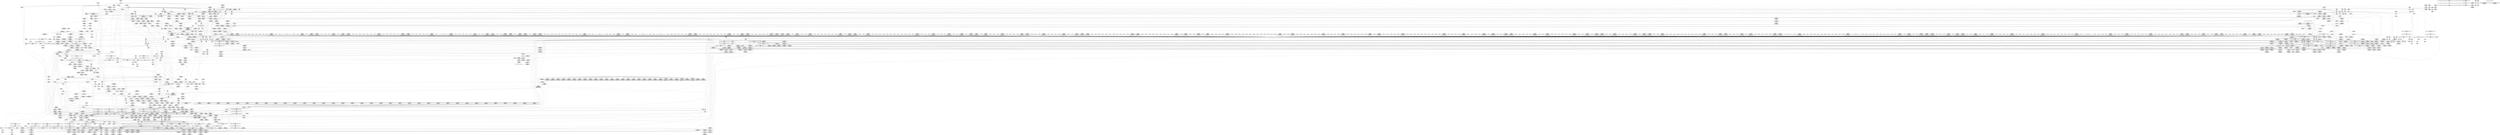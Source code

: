 digraph {
	CE0x42ea510 [shape=record,shape=Mrecord,label="{CE0x42ea510|apparmor_file_open:_tmp1|*SummSink*}"]
	CE0x4388cf0 [shape=record,shape=Mrecord,label="{CE0x4388cf0|80:_i64,_:_CRE_1327,1328_}"]
	CE0x42fdb00 [shape=record,shape=Mrecord,label="{CE0x42fdb00|i32_8|*Constant*}"]
	CE0x43987f0 [shape=record,shape=Mrecord,label="{CE0x43987f0|80:_i64,_:_CRE_2264,2268_|*MultipleSource*|security/apparmor/include/apparmor.h,117|*LoadInst*|security/apparmor/include/apparmor.h,117}"]
	CE0x44068d0 [shape=record,shape=Mrecord,label="{CE0x44068d0|i64_16|*Constant*}"]
	CE0x4379660 [shape=record,shape=Mrecord,label="{CE0x4379660|80:_i64,_:_CRE_450,451_}"]
	CE0x437ca80 [shape=record,shape=Mrecord,label="{CE0x437ca80|80:_i64,_:_CRE_575,576_}"]
	CE0x43a62f0 [shape=record,shape=Mrecord,label="{CE0x43a62f0|0:_%struct.aa_profile*,_:_CRE_24,32_|*MultipleSource*|security/apparmor/include/context.h,99|*LoadInst*|security/apparmor/include/context.h,99|security/apparmor/include/context.h,100}"]
	CE0x43e7dc0 [shape=record,shape=Mrecord,label="{CE0x43e7dc0|aa_map_file_to_perms:_tmp24|security/apparmor/include/file.h,205|*SummSink*}"]
	CE0x43ed8a0 [shape=record,shape=Mrecord,label="{CE0x43ed8a0|aa_map_file_to_perms:_tmp18|security/apparmor/include/file.h,205|*SummSource*}"]
	CE0x4347a40 [shape=record,shape=Mrecord,label="{CE0x4347a40|80:_i64,_:_CRE_1350,1351_}"]
	CE0x42ffc50 [shape=record,shape=Mrecord,label="{CE0x42ffc50|mediated_filesystem:_inode|Function::mediated_filesystem&Arg::inode::|*SummSource*}"]
	CE0x4383660 [shape=record,shape=Mrecord,label="{CE0x4383660|80:_i64,_:_CRE_1227,1228_}"]
	CE0x434cf60 [shape=record,shape=Mrecord,label="{CE0x434cf60|aa_path_perm:_cond|Function::aa_path_perm&Arg::cond::|*SummSink*}"]
	CE0x431f1d0 [shape=record,shape=Mrecord,label="{CE0x431f1d0|apparmor_file_open:_tmp4|security/apparmor/lsm.c,382|*SummSource*}"]
	CE0x437efb0 [shape=record,shape=Mrecord,label="{CE0x437efb0|80:_i64,_:_CRE_610,611_}"]
	CE0x4401570 [shape=record,shape=Mrecord,label="{CE0x4401570|aa_map_file_to_perms:_tmp27|security/apparmor/include/file.h,208|*SummSink*}"]
	CE0x43e00e0 [shape=record,shape=Mrecord,label="{CE0x43e00e0|aa_cred_profile:_tmp32|security/apparmor/include/context.h,101|*SummSource*}"]
	CE0x42fcb30 [shape=record,shape=Mrecord,label="{CE0x42fcb30|file_inode:_f_inode|include/linux/fs.h,1916|*SummSink*}"]
	CE0x43887a0 [shape=record,shape=Mrecord,label="{CE0x43887a0|80:_i64,_:_CRE_1322,1323_}"]
	CE0x43eea90 [shape=record,shape=Mrecord,label="{CE0x43eea90|i32_7|*Constant*|*SummSink*}"]
	CE0x43ad960 [shape=record,shape=Mrecord,label="{CE0x43ad960|aa_cred_profile:_tmp13}"]
	CE0x436e680 [shape=record,shape=Mrecord,label="{CE0x436e680|apparmor_file_open:_allow12|security/apparmor/lsm.c,403}"]
	CE0x4345ed0 [shape=record,shape=Mrecord,label="{CE0x4345ed0|aa_cred_profile:_conv|security/apparmor/include/context.h,100|*SummSink*}"]
	CE0x43540a0 [shape=record,shape=Mrecord,label="{CE0x43540a0|124:_i32,_128:_i64,_144:_i32,_192:_i32,_200:_%struct.aa_dfa*,_:_CRE_148,152_|*MultipleSource*|security/apparmor/lsm.c,395|security/apparmor/lsm.c,396}"]
	CE0x43da7f0 [shape=record,shape=Mrecord,label="{CE0x43da7f0|aa_cred_profile:_tmp23|security/apparmor/include/context.h,100|*SummSink*}"]
	CE0x43c9f00 [shape=record,shape=Mrecord,label="{CE0x43c9f00|i64*_getelementptr_inbounds_(_16_x_i64_,_16_x_i64_*___llvm_gcov_ctr46,_i64_0,_i64_4)|*Constant*|*SummSink*}"]
	CE0x42fc880 [shape=record,shape=Mrecord,label="{CE0x42fc880|file_inode:_f_inode|include/linux/fs.h,1916|*SummSource*}"]
	CE0x437e510 [shape=record,shape=Mrecord,label="{CE0x437e510|80:_i64,_:_CRE_600,601_}"]
	CE0x43a9a90 [shape=record,shape=Mrecord,label="{CE0x43a9a90|mediated_filesystem:_lnot|security/apparmor/include/apparmor.h,117}"]
	CE0x43f8fc0 [shape=record,shape=Mrecord,label="{CE0x43f8fc0|aa_map_file_to_perms:_or|security/apparmor/include/file.h,201|*SummSource*}"]
	CE0x43e5120 [shape=record,shape=Mrecord,label="{CE0x43e5120|aa_map_file_to_perms:_and|security/apparmor/include/file.h,200|*SummSink*}"]
	CE0x437a650 [shape=record,shape=Mrecord,label="{CE0x437a650|80:_i64,_:_CRE_472,480_|*MultipleSource*|security/apparmor/include/apparmor.h,117|*LoadInst*|security/apparmor/include/apparmor.h,117}"]
	CE0x43dab60 [shape=record,shape=Mrecord,label="{CE0x43dab60|i64*_getelementptr_inbounds_(_16_x_i64_,_16_x_i64_*___llvm_gcov_ctr46,_i64_0,_i64_10)|*Constant*}"]
	CE0x43b1d40 [shape=record,shape=Mrecord,label="{CE0x43b1d40|aa_map_file_to_perms:_tmp39|security/apparmor/include/file.h,213}"]
	CE0x4383ff0 [shape=record,shape=Mrecord,label="{CE0x4383ff0|80:_i64,_:_CRE_1236,1237_}"]
	CE0x4315e60 [shape=record,shape=Mrecord,label="{CE0x4315e60|apparmor_file_open:_bf.cast|security/apparmor/lsm.c,390}"]
	CE0x4361e30 [shape=record,shape=Mrecord,label="{CE0x4361e30|aa_map_file_to_perms:_f_mode1|security/apparmor/include/file.h,202}"]
	CE0x4346440 [shape=record,shape=Mrecord,label="{CE0x4346440|GLOBAL:_llvm.expect.i64|*Constant*|*SummSource*}"]
	CE0x43cf330 [shape=record,shape=Mrecord,label="{CE0x43cf330|aa_cred_profile:_profile|security/apparmor/include/context.h,100|*SummSink*}"]
	CE0x4381ee0 [shape=record,shape=Mrecord,label="{CE0x4381ee0|80:_i64,_:_CRE_896,1208_|*MultipleSource*|security/apparmor/include/apparmor.h,117|*LoadInst*|security/apparmor/include/apparmor.h,117}"]
	CE0x438f110 [shape=record,shape=Mrecord,label="{CE0x438f110|80:_i64,_:_CRE_1608,1612_|*MultipleSource*|security/apparmor/include/apparmor.h,117|*LoadInst*|security/apparmor/include/apparmor.h,117}"]
	CE0x42fc9d0 [shape=record,shape=Mrecord,label="{CE0x42fc9d0|file_inode:_f_inode|include/linux/fs.h,1916}"]
	CE0x4383330 [shape=record,shape=Mrecord,label="{CE0x4383330|80:_i64,_:_CRE_1224,1225_}"]
	CE0x4389570 [shape=record,shape=Mrecord,label="{CE0x4389570|80:_i64,_:_CRE_1335,1336_}"]
	CE0x4311ed0 [shape=record,shape=Mrecord,label="{CE0x4311ed0|apparmor_file_open:_tmp9|security/apparmor/lsm.c,383|*SummSink*}"]
	CE0x433feb0 [shape=record,shape=Mrecord,label="{CE0x433feb0|80:_i64,_:_CRE_344,352_|*MultipleSource*|security/apparmor/include/apparmor.h,117|*LoadInst*|security/apparmor/include/apparmor.h,117}"]
	CE0x4346e90 [shape=record,shape=Mrecord,label="{CE0x4346e90|80:_i64,_:_CRE_1339,1340_}"]
	CE0x43dc6f0 [shape=record,shape=Mrecord,label="{CE0x43dc6f0|aa_cred_profile:_tmp26|security/apparmor/include/context.h,100|*SummSource*}"]
	CE0x431a590 [shape=record,shape=Mrecord,label="{CE0x431a590|apparmor_file_open:_tmp11|security/apparmor/lsm.c,390}"]
	CE0x437d300 [shape=record,shape=Mrecord,label="{CE0x437d300|80:_i64,_:_CRE_583,584_}"]
	CE0x438f300 [shape=record,shape=Mrecord,label="{CE0x438f300|80:_i64,_:_CRE_1616,1617_}"]
	CE0x4384cb0 [shape=record,shape=Mrecord,label="{CE0x4384cb0|80:_i64,_:_CRE_1248,1249_}"]
	CE0x43c7600 [shape=record,shape=Mrecord,label="{CE0x43c7600|aa_cred_profile:_tmp13|*SummSource*}"]
	CE0x43f3ff0 [shape=record,shape=Mrecord,label="{CE0x43f3ff0|i32_1024|*Constant*}"]
	CE0x43439f0 [shape=record,shape=Mrecord,label="{CE0x43439f0|aa_map_file_to_perms:_if.then4}"]
	CE0x4400950 [shape=record,shape=Mrecord,label="{CE0x4400950|aa_map_file_to_perms:_tobool16|security/apparmor/include/file.h,208}"]
	CE0x43a74a0 [shape=record,shape=Mrecord,label="{CE0x43a74a0|aa_cred_profile:_tmp3|*SummSource*}"]
	CE0x436e900 [shape=record,shape=Mrecord,label="{CE0x436e900|apparmor_file_open:_allow12|security/apparmor/lsm.c,403|*SummSink*}"]
	CE0x4315bd0 [shape=record,shape=Mrecord,label="{CE0x4315bd0|apparmor_file_open:_bf.clear|security/apparmor/lsm.c,390|*SummSink*}"]
	CE0x4379880 [shape=record,shape=Mrecord,label="{CE0x4379880|80:_i64,_:_CRE_452,453_}"]
	CE0x42e5da0 [shape=record,shape=Mrecord,label="{CE0x42e5da0|apparmor_file_open:_if.end13|*SummSink*}"]
	CE0x4393530 [shape=record,shape=Mrecord,label="{CE0x4393530|80:_i64,_:_CRE_1677,1678_}"]
	CE0x438d990 [shape=record,shape=Mrecord,label="{CE0x438d990|80:_i64,_:_CRE_1369,1370_}"]
	CE0x4388be0 [shape=record,shape=Mrecord,label="{CE0x4388be0|80:_i64,_:_CRE_1326,1327_}"]
	"CONST[source:2(external),value:0(static)][purpose:{operation}]"
	CE0x43a03c0 [shape=record,shape=Mrecord,label="{CE0x43a03c0|aa_cred_profile:_do.body5|*SummSource*}"]
	CE0x4393200 [shape=record,shape=Mrecord,label="{CE0x4393200|80:_i64,_:_CRE_1674,1675_}"]
	CE0x4312510 [shape=record,shape=Mrecord,label="{CE0x4312510|apparmor_file_open:_call|security/apparmor/lsm.c,382}"]
	CE0x4392100 [shape=record,shape=Mrecord,label="{CE0x4392100|80:_i64,_:_CRE_1658,1659_}"]
	CE0x43597e0 [shape=record,shape=Mrecord,label="{CE0x43597e0|i64_8|*Constant*|*SummSink*}"]
	CE0x4386c90 [shape=record,shape=Mrecord,label="{CE0x4386c90|80:_i64,_:_CRE_1278,1279_}"]
	CE0x434c0b0 [shape=record,shape=Mrecord,label="{CE0x434c0b0|aa_path_perm:_path|Function::aa_path_perm&Arg::path::|*SummSink*}"]
	CE0x43af990 [shape=record,shape=Mrecord,label="{CE0x43af990|aa_cred_profile:_lor.end}"]
	CE0x43e9170 [shape=record,shape=Mrecord,label="{CE0x43e9170|_call_void_mcount()_#2|*SummSource*}"]
	CE0x43c7ae0 [shape=record,shape=Mrecord,label="{CE0x43c7ae0|aa_cred_profile:_lnot2|security/apparmor/include/context.h,100|*SummSink*}"]
	CE0x4375cb0 [shape=record,shape=Mrecord,label="{CE0x4375cb0|80:_i64,_:_CRE_395,396_}"]
	CE0x4342fa0 [shape=record,shape=Mrecord,label="{CE0x4342fa0|aa_cred_profile:_do.end|*SummSource*}"]
	CE0x43fd4b0 [shape=record,shape=Mrecord,label="{CE0x43fd4b0|aa_map_file_to_perms:_tmp11|security/apparmor/include/file.h,202|*SummSource*}"]
	CE0x4405150 [shape=record,shape=Mrecord,label="{CE0x4405150|i32_64|*Constant*|*SummSource*}"]
	CE0x42efd20 [shape=record,shape=Mrecord,label="{CE0x42efd20|i32_1|*Constant*|*SummSource*}"]
	CE0x43fc870 [shape=record,shape=Mrecord,label="{CE0x43fc870|aa_map_file_to_perms:_and2|security/apparmor/include/file.h,202|*SummSource*}"]
	CE0x42fe6e0 [shape=record,shape=Mrecord,label="{CE0x42fe6e0|mediated_filesystem:_i_sb|security/apparmor/include/apparmor.h,117}"]
	CE0x43ab1b0 [shape=record,shape=Mrecord,label="{CE0x43ab1b0|128:_i8*,_:_CRE_0,4_|*MultipleSource*|Function::aa_cred_profile&Arg::cred::|Function::apparmor_file_open&Arg::cred::|security/apparmor/include/context.h,99}"]
	CE0x4394930 [shape=record,shape=Mrecord,label="{CE0x4394930|80:_i64,_:_CRE_1728,1736_|*MultipleSource*|security/apparmor/include/apparmor.h,117|*LoadInst*|security/apparmor/include/apparmor.h,117}"]
	CE0x43caec0 [shape=record,shape=Mrecord,label="{CE0x43caec0|aa_cred_profile:_tmp8|security/apparmor/include/context.h,100|*SummSource*}"]
	CE0x435eb70 [shape=record,shape=Mrecord,label="{CE0x435eb70|i64*_getelementptr_inbounds_(_16_x_i64_,_16_x_i64_*___llvm_gcov_ctr46,_i64_0,_i64_0)|*Constant*|*SummSource*}"]
	CE0x43dace0 [shape=record,shape=Mrecord,label="{CE0x43dace0|i64*_getelementptr_inbounds_(_16_x_i64_,_16_x_i64_*___llvm_gcov_ctr46,_i64_0,_i64_10)|*Constant*|*SummSource*}"]
	CE0x4322460 [shape=record,shape=Mrecord,label="{CE0x4322460|128:_i8*,_:_CRE_36,40_|*MultipleSource*|Function::aa_cred_profile&Arg::cred::|Function::apparmor_file_open&Arg::cred::|security/apparmor/include/context.h,99}"]
	CE0x4372040 [shape=record,shape=Mrecord,label="{CE0x4372040|apparmor_file_open:_tmp27|security/apparmor/lsm.c,406|*SummSource*}"]
	CE0x43d9280 [shape=record,shape=Mrecord,label="{CE0x43d9280|aa_map_file_to_perms:_tmp2|*LoadInst*|security/apparmor/include/file.h,197}"]
	CE0x437eb70 [shape=record,shape=Mrecord,label="{CE0x437eb70|80:_i64,_:_CRE_606,607_}"]
	CE0x434c8b0 [shape=record,shape=Mrecord,label="{CE0x434c8b0|aa_path_perm:_request|Function::aa_path_perm&Arg::request::|*SummSource*}"]
	CE0x43f0230 [shape=record,shape=Mrecord,label="{CE0x43f0230|aa_map_file_to_perms:_if.end6|*SummSink*}"]
	CE0x4358780 [shape=record,shape=Mrecord,label="{CE0x4358780|apparmor_file_open:_tmp21|security/apparmor/lsm.c,397}"]
	CE0x4388f10 [shape=record,shape=Mrecord,label="{CE0x4388f10|80:_i64,_:_CRE_1329,1330_}"]
	CE0x43ddde0 [shape=record,shape=Mrecord,label="{CE0x43ddde0|i64*_getelementptr_inbounds_(_16_x_i64_,_16_x_i64_*___llvm_gcov_ctr46,_i64_0,_i64_14)|*Constant*|*SummSink*}"]
	CE0x4359de0 [shape=record,shape=Mrecord,label="{CE0x4359de0|apparmor_file_open:_tmp18|security/apparmor/lsm.c,396}"]
	CE0x4366cb0 [shape=record,shape=Mrecord,label="{CE0x4366cb0|apparmor_file_open:_call10|security/apparmor/lsm.c,400}"]
	CE0x43a75f0 [shape=record,shape=Mrecord,label="{CE0x43a75f0|aa_cred_profile:_tmp3|*SummSink*}"]
	CE0x4376690 [shape=record,shape=Mrecord,label="{CE0x4376690|80:_i64,_:_CRE_405,406_}"]
	CE0x43a64b0 [shape=record,shape=Mrecord,label="{CE0x43a64b0|aa_cred_profile:_tmp12|security/apparmor/include/context.h,100|*SummSource*}"]
	CE0x43870d0 [shape=record,shape=Mrecord,label="{CE0x43870d0|80:_i64,_:_CRE_1296,1300_|*MultipleSource*|security/apparmor/include/apparmor.h,117|*LoadInst*|security/apparmor/include/apparmor.h,117}"]
	CE0x43dda60 [shape=record,shape=Mrecord,label="{CE0x43dda60|aa_cred_profile:_tmp28|security/apparmor/include/context.h,100|*SummSource*}"]
	CE0x4349470 [shape=record,shape=Mrecord,label="{CE0x4349470|apparmor_file_open:_tmp24|security/apparmor/lsm.c,398|*SummSink*}"]
	CE0x43cc040 [shape=record,shape=Mrecord,label="{CE0x43cc040|aa_map_file_to_perms:_and12|security/apparmor/include/file.h,206|*SummSource*}"]
	CE0x4379330 [shape=record,shape=Mrecord,label="{CE0x4379330|80:_i64,_:_CRE_447,448_}"]
	CE0x4314710 [shape=record,shape=Mrecord,label="{CE0x4314710|_ret_%struct.task_struct*_%tmp4,_!dbg_!15471|./arch/x86/include/asm/current.h,14|*SummSource*}"]
	CE0x4376030 [shape=record,shape=Mrecord,label="{CE0x4376030|80:_i64,_:_CRE_399,400_}"]
	CE0x434da40 [shape=record,shape=Mrecord,label="{CE0x434da40|i16_2053|*Constant*|*SummSource*}"]
	CE0x43779b0 [shape=record,shape=Mrecord,label="{CE0x43779b0|80:_i64,_:_CRE_423,424_}"]
	CE0x43cc0d0 [shape=record,shape=Mrecord,label="{CE0x43cc0d0|aa_map_file_to_perms:_and12|security/apparmor/include/file.h,206|*SummSink*}"]
	CE0x438e950 [shape=record,shape=Mrecord,label="{CE0x438e950|80:_i64,_:_CRE_1584,1592_|*MultipleSource*|security/apparmor/include/apparmor.h,117|*LoadInst*|security/apparmor/include/apparmor.h,117}"]
	CE0x4377df0 [shape=record,shape=Mrecord,label="{CE0x4377df0|80:_i64,_:_CRE_427,428_}"]
	CE0x436e080 [shape=record,shape=Mrecord,label="{CE0x436e080|i64_12|*Constant*}"]
	CE0x436cb40 [shape=record,shape=Mrecord,label="{CE0x436cb40|void_(i8*,_i32,_i64)*_asm_sideeffect_1:_09ud2_0A.pushsection___bug_table,_22a_22_0A2:_09.long_1b_-_2b,_$_0:c_-_2b_0A_09.word_$_1:c_,_0_0A_09.org_2b+$_2:c_0A.popsection_,_i,i,i,_dirflag_,_fpsr_,_flags_|*SummSink*}"]
	CE0x43a6ad0 [shape=record,shape=Mrecord,label="{CE0x43a6ad0|aa_cred_profile:_expval|security/apparmor/include/context.h,100|*SummSource*}"]
	CE0x4404cd0 [shape=record,shape=Mrecord,label="{CE0x4404cd0|aa_map_file_to_perms:_perms.3|*SummSource*}"]
	CE0x4315850 [shape=record,shape=Mrecord,label="{CE0x4315850|i8_1|*Constant*|*SummSink*}"]
	CE0x43f95b0 [shape=record,shape=Mrecord,label="{CE0x43f95b0|aa_map_file_to_perms:_if.then4|*SummSource*}"]
	CE0x4405530 [shape=record,shape=Mrecord,label="{CE0x4405530|aa_map_file_to_perms:_and20|security/apparmor/include/file.h,210}"]
	CE0x4393fd0 [shape=record,shape=Mrecord,label="{CE0x4393fd0|80:_i64,_:_CRE_1687,1688_}"]
	CE0x4395aa0 [shape=record,shape=Mrecord,label="{CE0x4395aa0|80:_i64,_:_CRE_1808,1816_|*MultipleSource*|security/apparmor/include/apparmor.h,117|*LoadInst*|security/apparmor/include/apparmor.h,117}"]
	CE0x439a2b0 [shape=record,shape=Mrecord,label="{CE0x439a2b0|0:_%struct.aa_profile*,_:_CRE_8,16_|*MultipleSource*|security/apparmor/include/context.h,99|*LoadInst*|security/apparmor/include/context.h,99|security/apparmor/include/context.h,100}"]
	CE0x43a06e0 [shape=record,shape=Mrecord,label="{CE0x43a06e0|aa_map_file_to_perms:_or5|security/apparmor/include/file.h,203|*SummSource*}"]
	CE0x43664c0 [shape=record,shape=Mrecord,label="{CE0x43664c0|aa_cred_profile:_lnot.ext|security/apparmor/include/context.h,100|*SummSource*}"]
	CE0x42d85d0 [shape=record,shape=Mrecord,label="{CE0x42d85d0|i64*_getelementptr_inbounds_(_12_x_i64_,_12_x_i64_*___llvm_gcov_ctr99,_i64_0,_i64_0)|*Constant*|*SummSink*}"]
	CE0x44018d0 [shape=record,shape=Mrecord,label="{CE0x44018d0|aa_map_file_to_perms:_tmp28|security/apparmor/include/file.h,208}"]
	CE0x43dc760 [shape=record,shape=Mrecord,label="{CE0x43dc760|aa_cred_profile:_tmp26|security/apparmor/include/context.h,100|*SummSink*}"]
	CE0x43990e0 [shape=record,shape=Mrecord,label="{CE0x43990e0|aa_map_file_to_perms:_tobool|security/apparmor/include/file.h,200}"]
	CE0x4383440 [shape=record,shape=Mrecord,label="{CE0x4383440|80:_i64,_:_CRE_1225,1226_}"]
	CE0x42fc7f0 [shape=record,shape=Mrecord,label="{CE0x42fc7f0|get_current:_tmp1}"]
	CE0x43b0560 [shape=record,shape=Mrecord,label="{CE0x43b0560|aa_map_file_to_perms:_tmp38|security/apparmor/include/file.h,211|*SummSource*}"]
	CE0x4315740 [shape=record,shape=Mrecord,label="{CE0x4315740|i8_1|*Constant*|*SummSource*}"]
	CE0x439b7a0 [shape=record,shape=Mrecord,label="{CE0x439b7a0|get_current:_tmp2}"]
	CE0x4346100 [shape=record,shape=Mrecord,label="{CE0x4346100|GLOBAL:_llvm.expect.i64|*Constant*}"]
	CE0x4398bd0 [shape=record,shape=Mrecord,label="{CE0x4398bd0|mediated_filesystem:_tmp5|security/apparmor/include/apparmor.h,117}"]
	CE0x43a3550 [shape=record,shape=Mrecord,label="{CE0x43a3550|aa_cred_profile:_tmp6|security/apparmor/include/context.h,100|*SummSink*}"]
	CE0x43f6620 [shape=record,shape=Mrecord,label="{CE0x43f6620|aa_map_file_to_perms:_if.then17}"]
	CE0x43b1480 [shape=record,shape=Mrecord,label="{CE0x43b1480|aa_map_file_to_perms:_or23|security/apparmor/include/file.h,211|*SummSource*}"]
	CE0x42faf90 [shape=record,shape=Mrecord,label="{CE0x42faf90|i64_1|*Constant*|*SummSink*}"]
	CE0x43a2d30 [shape=record,shape=Mrecord,label="{CE0x43a2d30|aa_cred_profile:_tmp6|security/apparmor/include/context.h,100|*SummSource*}"]
	CE0x4352270 [shape=record,shape=Mrecord,label="{CE0x4352270|124:_i32,_128:_i64,_144:_i32,_192:_i32,_200:_%struct.aa_dfa*,_:_CRE_64,72_|*MultipleSource*|security/apparmor/lsm.c,395|security/apparmor/lsm.c,396}"]
	CE0x4358f00 [shape=record,shape=Mrecord,label="{CE0x4358f00|apparmor_file_open:_cmp|security/apparmor/lsm.c,396|*SummSink*}"]
	CE0x43a8f20 [shape=record,shape=Mrecord,label="{CE0x43a8f20|i64_0|*Constant*}"]
	CE0x433f310 [shape=record,shape=Mrecord,label="{CE0x433f310|80:_i64,_:_CRE_296,304_|*MultipleSource*|security/apparmor/include/apparmor.h,117|*LoadInst*|security/apparmor/include/apparmor.h,117}"]
	CE0x42fd880 [shape=record,shape=Mrecord,label="{CE0x42fd880|128:_i8*,_:_CRE_152,160_|*MultipleSource*|Function::aa_cred_profile&Arg::cred::|Function::apparmor_file_open&Arg::cred::|security/apparmor/include/context.h,99}"]
	CE0x42e06b0 [shape=record,shape=Mrecord,label="{CE0x42e06b0|apparmor_file_open:_if.then6}"]
	CE0x4340290 [shape=record,shape=Mrecord,label="{CE0x4340290|80:_i64,_:_CRE_360,368_|*MultipleSource*|security/apparmor/include/apparmor.h,117|*LoadInst*|security/apparmor/include/apparmor.h,117}"]
	CE0x435d350 [shape=record,shape=Mrecord,label="{CE0x435d350|aa_cred_profile:_tmp|*SummSink*}"]
	CE0x4387870 [shape=record,shape=Mrecord,label="{CE0x4387870|80:_i64,_:_CRE_1307,1308_}"]
	CE0x4357060 [shape=record,shape=Mrecord,label="{CE0x4357060|apparmor_file_open:_tmp22|security/apparmor/lsm.c,397|*SummSink*}"]
	CE0x43aff10 [shape=record,shape=Mrecord,label="{CE0x43aff10|GLOBAL:_current_task|Global_var:current_task}"]
	CE0x43ded30 [shape=record,shape=Mrecord,label="{CE0x43ded30|aa_cred_profile:_tmp30|security/apparmor/include/context.h,100}"]
	CE0x43a5650 [shape=record,shape=Mrecord,label="{CE0x43a5650|aa_cred_profile:_tmp17|security/apparmor/include/context.h,100|*SummSink*}"]
	CE0x433f120 [shape=record,shape=Mrecord,label="{CE0x433f120|80:_i64,_:_CRE_288,296_|*MultipleSource*|security/apparmor/include/apparmor.h,117|*LoadInst*|security/apparmor/include/apparmor.h,117}"]
	CE0x4319ff0 [shape=record,shape=Mrecord,label="{CE0x4319ff0|i64*_getelementptr_inbounds_(_12_x_i64_,_12_x_i64_*___llvm_gcov_ctr99,_i64_0,_i64_6)|*Constant*}"]
	CE0x431b5e0 [shape=record,shape=Mrecord,label="{CE0x431b5e0|apparmor_file_open:_tmp12|security/apparmor/lsm.c,390|*SummSink*}"]
	CE0x43b14f0 [shape=record,shape=Mrecord,label="{CE0x43b14f0|aa_map_file_to_perms:_or23|security/apparmor/include/file.h,211|*SummSink*}"]
	CE0x4392210 [shape=record,shape=Mrecord,label="{CE0x4392210|80:_i64,_:_CRE_1659,1660_}"]
	CE0x43006c0 [shape=record,shape=Mrecord,label="{CE0x43006c0|file_inode:_tmp|*SummSink*}"]
	CE0x438f4f0 [shape=record,shape=Mrecord,label="{CE0x438f4f0|80:_i64,_:_CRE_1617,1618_}"]
	CE0x4347f90 [shape=record,shape=Mrecord,label="{CE0x4347f90|80:_i64,_:_CRE_1355,1356_}"]
	CE0x4398030 [shape=record,shape=Mrecord,label="{CE0x4398030|80:_i64,_:_CRE_2112,2120_|*MultipleSource*|security/apparmor/include/apparmor.h,117|*LoadInst*|security/apparmor/include/apparmor.h,117}"]
	CE0x4362b70 [shape=record,shape=Mrecord,label="{CE0x4362b70|aa_cred_profile:_tmp1}"]
	CE0x43b20d0 [shape=record,shape=Mrecord,label="{CE0x43b20d0|i64*_getelementptr_inbounds_(_19_x_i64_,_19_x_i64_*___llvm_gcov_ctr100,_i64_0,_i64_18)|*Constant*|*SummSource*}"]
	CE0x437cb90 [shape=record,shape=Mrecord,label="{CE0x437cb90|80:_i64,_:_CRE_576,577_}"]
	"CONST[source:2(external),value:0(static)][purpose:{object}]"
	CE0x4312a90 [shape=record,shape=Mrecord,label="{CE0x4312a90|_ret_%struct.inode*_%tmp4,_!dbg_!15470|include/linux/fs.h,1916|*SummSource*}"]
	CE0x43de2b0 [shape=record,shape=Mrecord,label="{CE0x43de2b0|aa_cred_profile:_tmp29|security/apparmor/include/context.h,100|*SummSink*}"]
	CE0x43f6070 [shape=record,shape=Mrecord,label="{CE0x43f6070|aa_map_file_to_perms:_tmp24|security/apparmor/include/file.h,205}"]
	CE0x4368310 [shape=record,shape=Mrecord,label="{CE0x4368310|aa_cred_profile:_tmp19|security/apparmor/include/context.h,100|*SummSink*}"]
	CE0x439a460 [shape=record,shape=Mrecord,label="{CE0x439a460|0:_%struct.aa_profile*,_:_CRE_16,24_|*MultipleSource*|security/apparmor/include/context.h,99|*LoadInst*|security/apparmor/include/context.h,99|security/apparmor/include/context.h,100}"]
	CE0x43438c0 [shape=record,shape=Mrecord,label="{CE0x43438c0|aa_map_file_to_perms:_if.then|*SummSink*}"]
	CE0x437d630 [shape=record,shape=Mrecord,label="{CE0x437d630|80:_i64,_:_CRE_586,587_}"]
	CE0x4364120 [shape=record,shape=Mrecord,label="{CE0x4364120|apparmor_file_open:_call9|security/apparmor/lsm.c,401|*SummSource*}"]
	CE0x4390560 [shape=record,shape=Mrecord,label="{CE0x4390560|80:_i64,_:_CRE_1632,1633_}"]
	CE0x43b17b0 [shape=record,shape=Mrecord,label="{CE0x43b17b0|aa_map_file_to_perms:_perms.4}"]
	CE0x435adc0 [shape=record,shape=Mrecord,label="{CE0x435adc0|i64*_getelementptr_inbounds_(_12_x_i64_,_12_x_i64_*___llvm_gcov_ctr99,_i64_0,_i64_9)|*Constant*|*SummSource*}"]
	CE0x434c290 [shape=record,shape=Mrecord,label="{CE0x434c290|aa_path_perm:_flags|Function::aa_path_perm&Arg::flags::}"]
	CE0x434d140 [shape=record,shape=Mrecord,label="{CE0x434d140|_ret_i32_%call17,_!dbg_!15526|security/apparmor/file.c,307}"]
	CE0x437e950 [shape=record,shape=Mrecord,label="{CE0x437e950|80:_i64,_:_CRE_604,605_}"]
	CE0x4381530 [shape=record,shape=Mrecord,label="{CE0x4381530|80:_i64,_:_CRE_704,708_|*MultipleSource*|security/apparmor/include/apparmor.h,117|*LoadInst*|security/apparmor/include/apparmor.h,117}"]
	CE0x4397620 [shape=record,shape=Mrecord,label="{CE0x4397620|80:_i64,_:_CRE_1896,1904_|*MultipleSource*|security/apparmor/include/apparmor.h,117|*LoadInst*|security/apparmor/include/apparmor.h,117}"]
	CE0x43f3de0 [shape=record,shape=Mrecord,label="{CE0x43f3de0|aa_map_file_to_perms:_perms.1|*SummSink*}"]
	CE0x43cce20 [shape=record,shape=Mrecord,label="{CE0x43cce20|aa_cred_profile:_tobool4|security/apparmor/include/context.h,100|*SummSink*}"]
	CE0x43ec8c0 [shape=record,shape=Mrecord,label="{CE0x43ec8c0|aa_map_file_to_perms:_tmp19|security/apparmor/include/file.h,205}"]
	CE0x437e2f0 [shape=record,shape=Mrecord,label="{CE0x437e2f0|80:_i64,_:_CRE_598,599_}"]
	CE0x43da630 [shape=record,shape=Mrecord,label="{CE0x43da630|aa_cred_profile:_tmp23|security/apparmor/include/context.h,100|*SummSource*}"]
	CE0x434fb30 [shape=record,shape=Mrecord,label="{CE0x434fb30|aa_cred_profile:_cred|Function::aa_cred_profile&Arg::cred::|*SummSource*}"]
	CE0x43f0050 [shape=record,shape=Mrecord,label="{CE0x43f0050|aa_map_file_to_perms:_if.end6}"]
	CE0x438f900 [shape=record,shape=Mrecord,label="{CE0x438f900|80:_i64,_:_CRE_1620,1621_}"]
	CE0x4384a90 [shape=record,shape=Mrecord,label="{CE0x4384a90|80:_i64,_:_CRE_1246,1247_}"]
	CE0x43941f0 [shape=record,shape=Mrecord,label="{CE0x43941f0|80:_i64,_:_CRE_1696,1704_|*MultipleSource*|security/apparmor/include/apparmor.h,117|*LoadInst*|security/apparmor/include/apparmor.h,117}"]
	CE0x4401c50 [shape=record,shape=Mrecord,label="{CE0x4401c50|aa_map_file_to_perms:_tmp28|security/apparmor/include/file.h,208|*SummSink*}"]
	CE0x437c0f0 [shape=record,shape=Mrecord,label="{CE0x437c0f0|80:_i64,_:_CRE_566,567_}"]
	CE0x4405fb0 [shape=record,shape=Mrecord,label="{CE0x4405fb0|aa_map_file_to_perms:_tobool21|security/apparmor/include/file.h,210|*SummSource*}"]
	CE0x4372e40 [shape=record,shape=Mrecord,label="{CE0x4372e40|i64*_getelementptr_inbounds_(_2_x_i64_,_2_x_i64_*___llvm_gcov_ctr88,_i64_0,_i64_0)|*Constant*|*SummSink*}"]
	CE0x43e0460 [shape=record,shape=Mrecord,label="{CE0x43e0460|aa_cred_profile:_tmp33|security/apparmor/include/context.h,101|*SummSink*}"]
	CE0x4344340 [shape=record,shape=Mrecord,label="{CE0x4344340|mediated_filesystem:_tmp1|*SummSource*}"]
	CE0x43999c0 [shape=record,shape=Mrecord,label="{CE0x43999c0|aa_cred_profile:_do.body6|*SummSink*}"]
	CE0x4382bc0 [shape=record,shape=Mrecord,label="{CE0x4382bc0|80:_i64,_:_CRE_1217,1218_}"]
	CE0x438fbd0 [shape=record,shape=Mrecord,label="{CE0x438fbd0|80:_i64,_:_CRE_1623,1624_}"]
	CE0x43d9770 [shape=record,shape=Mrecord,label="{CE0x43d9770|aa_map_file_to_perms:_tmp25|security/apparmor/include/file.h,206|*SummSink*}"]
	CE0x4402ea0 [shape=record,shape=Mrecord,label="{CE0x4402ea0|i64*_getelementptr_inbounds_(_19_x_i64_,_19_x_i64_*___llvm_gcov_ctr100,_i64_0,_i64_14)|*Constant*}"]
	CE0x43ac3e0 [shape=record,shape=Mrecord,label="{CE0x43ac3e0|i64*_getelementptr_inbounds_(_2_x_i64_,_2_x_i64_*___llvm_gcov_ctr112,_i64_0,_i64_0)|*Constant*|*SummSource*}"]
	CE0x43f6870 [shape=record,shape=Mrecord,label="{CE0x43f6870|aa_map_file_to_perms:_if.then17|*SummSink*}"]
	CE0x43595a0 [shape=record,shape=Mrecord,label="{CE0x43595a0|apparmor_file_open:_tmp17|security/apparmor/lsm.c,396|*SummSink*}"]
	CE0x4383990 [shape=record,shape=Mrecord,label="{CE0x4383990|80:_i64,_:_CRE_1230,1231_}"]
	CE0x43eb9d0 [shape=record,shape=Mrecord,label="{CE0x43eb9d0|aa_map_file_to_perms:_tmp20|security/apparmor/include/file.h,205|*SummSource*}"]
	CE0x43989e0 [shape=record,shape=Mrecord,label="{CE0x43989e0|80:_i64,_:_CRE_2268,2304_|*MultipleSource*|security/apparmor/include/apparmor.h,117|*LoadInst*|security/apparmor/include/apparmor.h,117}"]
	CE0x4348a30 [shape=record,shape=Mrecord,label="{CE0x4348a30|80:_i64,_:_CRE_1365,1366_}"]
	CE0x4373a60 [shape=record,shape=Mrecord,label="{CE0x4373a60|file_inode:_tmp1|*SummSink*}"]
	CE0x4384870 [shape=record,shape=Mrecord,label="{CE0x4384870|80:_i64,_:_CRE_1244,1245_}"]
	CE0x4340f20 [shape=record,shape=Mrecord,label="{CE0x4340f20|80:_i64,_:_CRE_32,40_|*MultipleSource*|security/apparmor/include/apparmor.h,117|*LoadInst*|security/apparmor/include/apparmor.h,117}"]
	CE0x433fcc0 [shape=record,shape=Mrecord,label="{CE0x433fcc0|80:_i64,_:_CRE_336,344_|*MultipleSource*|security/apparmor/include/apparmor.h,117|*LoadInst*|security/apparmor/include/apparmor.h,117}"]
	CE0x43cde20 [shape=record,shape=Mrecord,label="{CE0x43cde20|i64*_getelementptr_inbounds_(_16_x_i64_,_16_x_i64_*___llvm_gcov_ctr46,_i64_0,_i64_7)|*Constant*|*SummSink*}"]
	CE0x43469a0 [shape=record,shape=Mrecord,label="{CE0x43469a0|80:_i64,_:_CRE_20,21_|*MultipleSource*|security/apparmor/include/apparmor.h,117|*LoadInst*|security/apparmor/include/apparmor.h,117}"]
	CE0x4317e60 [shape=record,shape=Mrecord,label="{CE0x4317e60|aa_cred_profile:_tmp20|security/apparmor/include/context.h,100}"]
	CE0x4377460 [shape=record,shape=Mrecord,label="{CE0x4377460|80:_i64,_:_CRE_418,419_}"]
	CE0x437bf30 [shape=record,shape=Mrecord,label="{CE0x437bf30|80:_i64,_:_CRE_564,565_}"]
	CE0x434e980 [shape=record,shape=Mrecord,label="{CE0x434e980|apparmor_file_open:_call5|security/apparmor/lsm.c,395}"]
	CE0x437d740 [shape=record,shape=Mrecord,label="{CE0x437d740|80:_i64,_:_CRE_587,588_}"]
	CE0x42ff7e0 [shape=record,shape=Mrecord,label="{CE0x42ff7e0|mediated_filesystem:_entry|*SummSource*}"]
	CE0x434aa20 [shape=record,shape=Mrecord,label="{CE0x434aa20|apparmor_file_open:_tmp13|security/apparmor/lsm.c,390|*SummSource*}"]
	CE0x4392650 [shape=record,shape=Mrecord,label="{CE0x4392650|80:_i64,_:_CRE_1663,1664_}"]
	CE0x4300750 [shape=record,shape=Mrecord,label="{CE0x4300750|i64*_getelementptr_inbounds_(_2_x_i64_,_2_x_i64_*___llvm_gcov_ctr88,_i64_0,_i64_1)|*Constant*|*SummSink*}"]
	CE0x43cdfb0 [shape=record,shape=Mrecord,label="{CE0x43cdfb0|aa_cred_profile:_tmp14|security/apparmor/include/context.h,100|*SummSink*}"]
	CE0x4392a90 [shape=record,shape=Mrecord,label="{CE0x4392a90|80:_i64,_:_CRE_1667,1668_}"]
	CE0x4384fe0 [shape=record,shape=Mrecord,label="{CE0x4384fe0|80:_i64,_:_CRE_1251,1252_}"]
	CE0x4375f20 [shape=record,shape=Mrecord,label="{CE0x4375f20|80:_i64,_:_CRE_398,399_}"]
	CE0x434c7d0 [shape=record,shape=Mrecord,label="{CE0x434c7d0|aa_path_perm:_request|Function::aa_path_perm&Arg::request::}"]
	CE0x4387f20 [shape=record,shape=Mrecord,label="{CE0x4387f20|80:_i64,_:_CRE_1314,1315_}"]
	CE0x435d110 [shape=record,shape=Mrecord,label="{CE0x435d110|aa_cred_profile:_tmp}"]
	CE0x43e0150 [shape=record,shape=Mrecord,label="{CE0x43e0150|aa_cred_profile:_tmp32|security/apparmor/include/context.h,101|*SummSink*}"]
	CE0x4377790 [shape=record,shape=Mrecord,label="{CE0x4377790|80:_i64,_:_CRE_421,422_}"]
	CE0x44008e0 [shape=record,shape=Mrecord,label="{CE0x44008e0|aa_map_file_to_perms:_tmp31|security/apparmor/include/file.h,209|*SummSource*}"]
	CE0x439dec0 [shape=record,shape=Mrecord,label="{CE0x439dec0|128:_i8*,_:_CRE_136,144_|*MultipleSource*|Function::aa_cred_profile&Arg::cred::|Function::apparmor_file_open&Arg::cred::|security/apparmor/include/context.h,99}"]
	CE0x43f0150 [shape=record,shape=Mrecord,label="{CE0x43f0150|aa_map_file_to_perms:_if.end6|*SummSource*}"]
	CE0x4375760 [shape=record,shape=Mrecord,label="{CE0x4375760|80:_i64,_:_CRE_392,393_}"]
	CE0x4400130 [shape=record,shape=Mrecord,label="{CE0x4400130|aa_map_file_to_perms:_and15|security/apparmor/include/file.h,208|*SummSource*}"]
	CE0x434bdc0 [shape=record,shape=Mrecord,label="{CE0x434bdc0|aa_path_perm:_path|Function::aa_path_perm&Arg::path::}"]
	CE0x4383220 [shape=record,shape=Mrecord,label="{CE0x4383220|80:_i64,_:_CRE_1223,1224_}"]
	CE0x4375230 [shape=record,shape=Mrecord,label="{CE0x4375230|GLOBAL:_current_task|Global_var:current_task|*SummSink*}"]
	CE0x43194d0 [shape=record,shape=Mrecord,label="{CE0x43194d0|file_inode:_f|Function::file_inode&Arg::f::|*SummSource*}"]
	CE0x4396640 [shape=record,shape=Mrecord,label="{CE0x4396640|80:_i64,_:_CRE_1856,1864_|*MultipleSource*|security/apparmor/include/apparmor.h,117|*LoadInst*|security/apparmor/include/apparmor.h,117}"]
	CE0x42ea020 [shape=record,shape=Mrecord,label="{CE0x42ea020|apparmor_file_open:_bb}"]
	CE0x42d9820 [shape=record,shape=Mrecord,label="{CE0x42d9820|_call_void_mcount()_#2}"]
	CE0x4368ac0 [shape=record,shape=Mrecord,label="{CE0x4368ac0|aa_path_perm:_entry}"]
	CE0x43058d0 [shape=record,shape=Mrecord,label="{CE0x43058d0|aa_map_file_to_perms:_tmp15|security/apparmor/include/file.h,203}"]
	CE0x43717c0 [shape=record,shape=Mrecord,label="{CE0x43717c0|apparmor_file_open:_tmp26|security/apparmor/lsm.c,406}"]
	CE0x4400b10 [shape=record,shape=Mrecord,label="{CE0x4400b10|aa_map_file_to_perms:_tobool16|security/apparmor/include/file.h,208|*SummSource*}"]
	CE0x43410c0 [shape=record,shape=Mrecord,label="{CE0x43410c0|80:_i64,_:_CRE_40,48_|*MultipleSource*|security/apparmor/include/apparmor.h,117|*LoadInst*|security/apparmor/include/apparmor.h,117}"]
	CE0x43e3280 [shape=record,shape=Mrecord,label="{CE0x43e3280|aa_map_file_to_perms:_tmp14|security/apparmor/include/file.h,202}"]
	CE0x43adfb0 [shape=record,shape=Mrecord,label="{CE0x43adfb0|128:_i8*,_:_CRE_104,112_|*MultipleSource*|Function::aa_cred_profile&Arg::cred::|Function::apparmor_file_open&Arg::cred::|security/apparmor/include/context.h,99}"]
	CE0x4315370 [shape=record,shape=Mrecord,label="{CE0x4315370|apparmor_file_open:_bf.load|security/apparmor/lsm.c,390|*SummSink*}"]
	CE0x43aef50 [shape=record,shape=Mrecord,label="{CE0x43aef50|aa_cred_profile:_security|security/apparmor/include/context.h,99|*SummSink*}"]
	CE0x43da0d0 [shape=record,shape=Mrecord,label="{CE0x43da0d0|aa_cred_profile:_tmp22|security/apparmor/include/context.h,100|*SummSource*}"]
	CE0x43fc9f0 [shape=record,shape=Mrecord,label="{CE0x43fc9f0|i64*_getelementptr_inbounds_(_19_x_i64_,_19_x_i64_*___llvm_gcov_ctr100,_i64_0,_i64_6)|*Constant*|*SummSink*}"]
	CE0x42fce50 [shape=record,shape=Mrecord,label="{CE0x42fce50|file_inode:_tmp4|*LoadInst*|include/linux/fs.h,1916}"]
	CE0x43115e0 [shape=record,shape=Mrecord,label="{CE0x43115e0|apparmor_file_open:_tmp2|*LoadInst*|security/apparmor/lsm.c,378|*SummSink*}"]
	CE0x43a4650 [shape=record,shape=Mrecord,label="{CE0x43a4650|aa_map_file_to_perms:_tmp9|security/apparmor/include/file.h,201|*SummSink*}"]
	CE0x430ebd0 [shape=record,shape=Mrecord,label="{CE0x430ebd0|apparmor_file_open:_i_uid|security/apparmor/lsm.c,398|*SummSink*}"]
	CE0x435e970 [shape=record,shape=Mrecord,label="{CE0x435e970|aa_cred_profile:_lor.rhs|*SummSink*}"]
	CE0x4354fa0 [shape=record,shape=Mrecord,label="{CE0x4354fa0|124:_i32,_128:_i64,_144:_i32,_192:_i32,_200:_%struct.aa_dfa*,_:_CRE_216,224_|*MultipleSource*|security/apparmor/lsm.c,395|security/apparmor/lsm.c,396}"]
	CE0x42f15c0 [shape=record,shape=Mrecord,label="{CE0x42f15c0|file_inode:_tmp|*SummSource*}"]
	CE0x43db2e0 [shape=record,shape=Mrecord,label="{CE0x43db2e0|aa_cred_profile:_tmp24|security/apparmor/include/context.h,100|*SummSource*}"]
	CE0x43714a0 [shape=record,shape=Mrecord,label="{CE0x43714a0|_ret_i32_%retval.0,_!dbg_!15508|security/apparmor/lsm.c,407}"]
	CE0x433cd90 [shape=record,shape=Mrecord,label="{CE0x433cd90|i64*_getelementptr_inbounds_(_2_x_i64_,_2_x_i64_*___llvm_gcov_ctr55,_i64_0,_i64_0)|*Constant*}"]
	CE0x43594c0 [shape=record,shape=Mrecord,label="{CE0x43594c0|i64_7|*Constant*|*SummSink*}"]
	CE0x4382de0 [shape=record,shape=Mrecord,label="{CE0x4382de0|80:_i64,_:_CRE_1219,1220_}"]
	CE0x43eca80 [shape=record,shape=Mrecord,label="{CE0x43eca80|aa_map_file_to_perms:_tmp19|security/apparmor/include/file.h,205|*SummSource*}"]
	CE0x431fa30 [shape=record,shape=Mrecord,label="{CE0x431fa30|i64_0|*Constant*|*SummSource*}"]
	CE0x44069b0 [shape=record,shape=Mrecord,label="{CE0x44069b0|i64_16|*Constant*|*SummSink*}"]
	CE0x434e450 [shape=record,shape=Mrecord,label="{CE0x434e450|apparmor_file_open:_call5|security/apparmor/lsm.c,395|*SummSink*}"]
	CE0x42fc210 [shape=record,shape=Mrecord,label="{CE0x42fc210|128:_i8*,_:_CRE_56,64_|*MultipleSource*|Function::aa_cred_profile&Arg::cred::|Function::apparmor_file_open&Arg::cred::|security/apparmor/include/context.h,99}"]
	CE0x4360b60 [shape=record,shape=Mrecord,label="{CE0x4360b60|aa_cred_profile:_expval|security/apparmor/include/context.h,100}"]
	CE0x4376140 [shape=record,shape=Mrecord,label="{CE0x4376140|80:_i64,_:_CRE_400,401_}"]
	CE0x43a8b90 [shape=record,shape=Mrecord,label="{CE0x43a8b90|mediated_filesystem:_and|security/apparmor/include/apparmor.h,117|*SummSource*}"]
	CE0x43ccb30 [shape=record,shape=Mrecord,label="{CE0x43ccb30|aa_map_file_to_perms:_perms.2|*SummSource*}"]
	CE0x4382cd0 [shape=record,shape=Mrecord,label="{CE0x4382cd0|80:_i64,_:_CRE_1218,1219_}"]
	CE0x439e680 [shape=record,shape=Mrecord,label="{CE0x439e680|_call_void_mcount()_#2|*SummSink*}"]
	CE0x42d9890 [shape=record,shape=Mrecord,label="{CE0x42d9890|apparmor_file_open:_cond|security/apparmor/lsm.c, 398}"]
	CE0x44082c0 [shape=record,shape=Mrecord,label="{CE0x44082c0|aa_map_file_to_perms:_tmp37|security/apparmor/include/file.h,211}"]
	CE0x4393970 [shape=record,shape=Mrecord,label="{CE0x4393970|80:_i64,_:_CRE_1681,1682_}"]
	CE0x4407dc0 [shape=record,shape=Mrecord,label="{CE0x4407dc0|aa_map_file_to_perms:_tmp36|security/apparmor/include/file.h,210|*SummSource*}"]
	CE0x4382890 [shape=record,shape=Mrecord,label="{CE0x4382890|80:_i64,_:_CRE_1214,1215_}"]
	CE0x438fce0 [shape=record,shape=Mrecord,label="{CE0x438fce0|80:_i64,_:_CRE_1624,1625_}"]
	CE0x43590b0 [shape=record,shape=Mrecord,label="{CE0x43590b0|apparmor_file_open:_cmp|security/apparmor/lsm.c,396}"]
	CE0x4321210 [shape=record,shape=Mrecord,label="{CE0x4321210|i64*_getelementptr_inbounds_(_16_x_i64_,_16_x_i64_*___llvm_gcov_ctr46,_i64_0,_i64_4)|*Constant*|*SummSource*}"]
	CE0x43c96c0 [shape=record,shape=Mrecord,label="{CE0x43c96c0|aa_cred_profile:_lor.rhs|*SummSource*}"]
	CE0x435a060 [shape=record,shape=Mrecord,label="{CE0x435a060|apparmor_file_open:_tmp18|security/apparmor/lsm.c,396|*SummSink*}"]
	CE0x4383dd0 [shape=record,shape=Mrecord,label="{CE0x4383dd0|80:_i64,_:_CRE_1234,1235_}"]
	CE0x43a9230 [shape=record,shape=Mrecord,label="{CE0x43a9230|mediated_filesystem:_tobool|security/apparmor/include/apparmor.h,117|*SummSource*}"]
	CE0x43a6d90 [shape=record,shape=Mrecord,label="{CE0x43a6d90|aa_cred_profile:_do.cond}"]
	CE0x4390010 [shape=record,shape=Mrecord,label="{CE0x4390010|80:_i64,_:_CRE_1627,1628_}"]
	CE0x43f8570 [shape=record,shape=Mrecord,label="{CE0x43f8570|aa_map_file_to_perms:_land.lhs.true}"]
	CE0x43ef380 [shape=record,shape=Mrecord,label="{CE0x43ef380|aa_map_file_to_perms:_tmp|*SummSource*}"]
	CE0x438f6e0 [shape=record,shape=Mrecord,label="{CE0x438f6e0|80:_i64,_:_CRE_1618,1619_}"]
	CE0x438ed30 [shape=record,shape=Mrecord,label="{CE0x438ed30|80:_i64,_:_CRE_1596,1600_|*MultipleSource*|security/apparmor/include/apparmor.h,117|*LoadInst*|security/apparmor/include/apparmor.h,117}"]
	CE0x43a23a0 [shape=record,shape=Mrecord,label="{CE0x43a23a0|aa_cred_profile:_do.body6|*SummSource*}"]
	CE0x4388e00 [shape=record,shape=Mrecord,label="{CE0x4388e00|80:_i64,_:_CRE_1328,1329_}"]
	CE0x439cc10 [shape=record,shape=Mrecord,label="{CE0x439cc10|get_current:_tmp}"]
	CE0x4394300 [shape=record,shape=Mrecord,label="{CE0x4394300|80:_i64,_:_CRE_1704,1712_|*MultipleSource*|security/apparmor/include/apparmor.h,117|*LoadInst*|security/apparmor/include/apparmor.h,117}"]
	CE0x4404730 [shape=record,shape=Mrecord,label="{CE0x4404730|aa_map_file_to_perms:_or18|security/apparmor/include/file.h,209|*SummSink*}"]
	CE0x438dff0 [shape=record,shape=Mrecord,label="{CE0x438dff0|80:_i64,_:_CRE_1375,1376_}"]
	CE0x4373820 [shape=record,shape=Mrecord,label="{CE0x4373820|file_inode:_tmp1|*SummSource*}"]
	CE0x43afaf0 [shape=record,shape=Mrecord,label="{CE0x43afaf0|aa_cred_profile:_lor.end|*SummSink*}"]
	CE0x4402620 [shape=record,shape=Mrecord,label="{CE0x4402620|aa_map_file_to_perms:_tmp30|security/apparmor/include/file.h,208|*SummSource*}"]
	CE0x43149d0 [shape=record,shape=Mrecord,label="{CE0x43149d0|apparmor_file_open:_bf.load|security/apparmor/lsm.c,390|*SummSource*}"]
	CE0x42e6480 [shape=record,shape=Mrecord,label="{CE0x42e6480|apparmor_file_open:_if.then|*SummSink*}"]
	CE0x43a43b0 [shape=record,shape=Mrecord,label="{CE0x43a43b0|aa_cred_profile:_tmp9|security/apparmor/include/context.h,100}"]
	CE0x42ea0c0 [shape=record,shape=Mrecord,label="{CE0x42ea0c0|apparmor_file_open:_bb|*SummSource*}"]
	CE0x43dcc90 [shape=record,shape=Mrecord,label="{CE0x43dcc90|aa_cred_profile:_tmp27|security/apparmor/include/context.h,100}"]
	CE0x438d660 [shape=record,shape=Mrecord,label="{CE0x438d660|80:_i64,_:_CRE_1366,1367_}"]
	CE0x4374130 [shape=record,shape=Mrecord,label="{CE0x4374130|i32_2|*Constant*}"]
	CE0x437ad90 [shape=record,shape=Mrecord,label="{CE0x437ad90|80:_i64,_:_CRE_504,512_|*MultipleSource*|security/apparmor/include/apparmor.h,117|*LoadInst*|security/apparmor/include/apparmor.h,117}"]
	CE0x437deb0 [shape=record,shape=Mrecord,label="{CE0x437deb0|80:_i64,_:_CRE_594,595_}"]
	CE0x4381340 [shape=record,shape=Mrecord,label="{CE0x4381340|80:_i64,_:_CRE_696,704_|*MultipleSource*|security/apparmor/include/apparmor.h,117|*LoadInst*|security/apparmor/include/apparmor.h,117}"]
	CE0x43484e0 [shape=record,shape=Mrecord,label="{CE0x43484e0|80:_i64,_:_CRE_1360,1361_}"]
	CE0x4391ee0 [shape=record,shape=Mrecord,label="{CE0x4391ee0|80:_i64,_:_CRE_1656,1657_}"]
	CE0x4377ac0 [shape=record,shape=Mrecord,label="{CE0x4377ac0|80:_i64,_:_CRE_424,425_}"]
	CE0x43df310 [shape=record,shape=Mrecord,label="{CE0x43df310|aa_cred_profile:_tmp31|security/apparmor/include/context.h,100}"]
	CE0x4377ce0 [shape=record,shape=Mrecord,label="{CE0x4377ce0|80:_i64,_:_CRE_426,427_}"]
	CE0x4349020 [shape=record,shape=Mrecord,label="{CE0x4349020|apparmor_file_open:_tmp23|security/apparmor/lsm.c,398}"]
	CE0x43f7820 [shape=record,shape=Mrecord,label="{CE0x43f7820|aa_map_file_to_perms:_if.then22|*SummSource*}"]
	CE0x434eee0 [shape=record,shape=Mrecord,label="{CE0x434eee0|GLOBAL:_aa_cred_profile|*Constant*|*SummSource*}"]
	CE0x437b550 [shape=record,shape=Mrecord,label="{CE0x437b550|80:_i64,_:_CRE_544,552_|*MultipleSource*|security/apparmor/include/apparmor.h,117|*LoadInst*|security/apparmor/include/apparmor.h,117}"]
	CE0x438daa0 [shape=record,shape=Mrecord,label="{CE0x438daa0|80:_i64,_:_CRE_1370,1371_}"]
	CE0x4403630 [shape=record,shape=Mrecord,label="{CE0x4403630|aa_map_file_to_perms:_tmp32|security/apparmor/include/file.h,209}"]
	CE0x434e620 [shape=record,shape=Mrecord,label="{CE0x434e620|i16_2053|*Constant*|*SummSink*}"]
	CE0x431b020 [shape=record,shape=Mrecord,label="{CE0x431b020|apparmor_file_open:_tmp11|security/apparmor/lsm.c,390|*SummSink*}"]
	CE0x43889c0 [shape=record,shape=Mrecord,label="{CE0x43889c0|80:_i64,_:_CRE_1324,1325_}"]
	CE0x4389130 [shape=record,shape=Mrecord,label="{CE0x4389130|80:_i64,_:_CRE_1331,1332_}"]
	CE0x437da70 [shape=record,shape=Mrecord,label="{CE0x437da70|80:_i64,_:_CRE_590,591_}"]
	CE0x4367140 [shape=record,shape=Mrecord,label="{CE0x4367140|GLOBAL:_aa_path_perm|*Constant*}"]
	CE0x4367b90 [shape=record,shape=Mrecord,label="{CE0x4367b90|aa_cred_profile:_tmp18|security/apparmor/include/context.h,100|*SummSource*}"]
	CE0x438dbb0 [shape=record,shape=Mrecord,label="{CE0x438dbb0|80:_i64,_:_CRE_1371,1372_}"]
	CE0x44020c0 [shape=record,shape=Mrecord,label="{CE0x44020c0|aa_map_file_to_perms:_tmp29|security/apparmor/include/file.h,208|*SummSource*}"]
	CE0x4386b80 [shape=record,shape=Mrecord,label="{CE0x4386b80|80:_i64,_:_CRE_1277,1278_}"]
	CE0x4350230 [shape=record,shape=Mrecord,label="{CE0x4350230|_ret_%struct.aa_profile*_%tmp34,_!dbg_!15510|security/apparmor/include/context.h,101}"]
	CE0x43a6990 [shape=record,shape=Mrecord,label="{CE0x43a6990|%struct.aa_profile*_null|*Constant*|*SummSource*}"]
	CE0x439ac30 [shape=record,shape=Mrecord,label="{CE0x439ac30|aa_cred_profile:_lnot3|security/apparmor/include/context.h,100}"]
	CE0x44010f0 [shape=record,shape=Mrecord,label="{CE0x44010f0|i64_13|*Constant*|*SummSource*}"]
	CE0x43909a0 [shape=record,shape=Mrecord,label="{CE0x43909a0|80:_i64,_:_CRE_1636,1637_}"]
	CE0x431fcb0 [shape=record,shape=Mrecord,label="{CE0x431fcb0|apparmor_file_open:_tmp5|security/apparmor/lsm.c,382|*SummSink*}"]
	CE0x43cc970 [shape=record,shape=Mrecord,label="{CE0x43cc970|aa_map_file_to_perms:_perms.2}"]
	CE0x4357660 [shape=record,shape=Mrecord,label="{CE0x4357660|apparmor_file_open:_uid|security/apparmor/lsm.c,398|*SummSink*}"]
	CE0x439cb60 [shape=record,shape=Mrecord,label="{CE0x439cb60|i64*_getelementptr_inbounds_(_2_x_i64_,_2_x_i64_*___llvm_gcov_ctr112,_i64_0,_i64_0)|*Constant*}"]
	CE0x42fdc80 [shape=record,shape=Mrecord,label="{CE0x42fdc80|mediated_filesystem:_tmp3}"]
	CE0x4367b20 [shape=record,shape=Mrecord,label="{CE0x4367b20|aa_cred_profile:_tmp18|security/apparmor/include/context.h,100}"]
	CE0x4313b20 [shape=record,shape=Mrecord,label="{CE0x4313b20|apparmor_file_open:_conv|security/apparmor/lsm.c,403|*SummSource*}"]
	CE0x43cc390 [shape=record,shape=Mrecord,label="{CE0x43cc390|aa_map_file_to_perms:_or13|security/apparmor/include/file.h,206}"]
	CE0x4376e00 [shape=record,shape=Mrecord,label="{CE0x4376e00|80:_i64,_:_CRE_412,413_}"]
	CE0x43a8770 [shape=record,shape=Mrecord,label="{CE0x43a8770|aa_cred_profile:_do.end8|*SummSink*}"]
	CE0x43afde0 [shape=record,shape=Mrecord,label="{CE0x43afde0|get_current:_tmp4|./arch/x86/include/asm/current.h,14|*SummSource*}"]
	CE0x4385a80 [shape=record,shape=Mrecord,label="{CE0x4385a80|80:_i64,_:_CRE_1261,1262_}"]
	CE0x42d9430 [shape=record,shape=Mrecord,label="{CE0x42d9430|apparmor_file_open:_if.end}"]
	CE0x42ff440 [shape=record,shape=Mrecord,label="{CE0x42ff440|GLOBAL:_mediated_filesystem|*Constant*|*SummSink*}"]
	CE0x434dbc0 [shape=record,shape=Mrecord,label="{CE0x434dbc0|apparmor_file_open:_allow|security/apparmor/lsm.c,391|*SummSource*}"]
	CE0x4384540 [shape=record,shape=Mrecord,label="{CE0x4384540|80:_i64,_:_CRE_1241,1242_}"]
	CE0x42fa4b0 [shape=record,shape=Mrecord,label="{CE0x42fa4b0|apparmor_file_open:_bf.load|security/apparmor/lsm.c,390}"]
	CE0x4403210 [shape=record,shape=Mrecord,label="{CE0x4403210|i64*_getelementptr_inbounds_(_19_x_i64_,_19_x_i64_*___llvm_gcov_ctr100,_i64_0,_i64_14)|*Constant*|*SummSource*}"]
	CE0x439c590 [shape=record,shape=Mrecord,label="{CE0x439c590|get_current:_tmp3|*SummSource*}"]
	CE0x43e3440 [shape=record,shape=Mrecord,label="{CE0x43e3440|aa_map_file_to_perms:_tmp14|security/apparmor/include/file.h,202|*SummSource*}"]
	CE0x43579e0 [shape=record,shape=Mrecord,label="{CE0x43579e0|apparmor_file_open:_call7|security/apparmor/lsm.c,397|*SummSink*}"]
	CE0x4377680 [shape=record,shape=Mrecord,label="{CE0x4377680|80:_i64,_:_CRE_420,421_}"]
	CE0x439ece0 [shape=record,shape=Mrecord,label="{CE0x439ece0|128:_i8*,_:_CRE_160,168_|*MultipleSource*|Function::aa_cred_profile&Arg::cred::|Function::apparmor_file_open&Arg::cred::|security/apparmor/include/context.h,99}"]
	CE0x42ff300 [shape=record,shape=Mrecord,label="{CE0x42ff300|GLOBAL:_mediated_filesystem|*Constant*|*SummSource*}"]
	CE0x43fcea0 [shape=record,shape=Mrecord,label="{CE0x43fcea0|aa_map_file_to_perms:_tobool3|security/apparmor/include/file.h,202|*SummSource*}"]
	CE0x43ac2d0 [shape=record,shape=Mrecord,label="{CE0x43ac2d0|get_current:_tmp3}"]
	"CONST[source:0(mediator),value:2(dynamic)][purpose:{subject}]"
	CE0x43abb20 [shape=record,shape=Mrecord,label="{CE0x43abb20|i32_22|*Constant*}"]
	CE0x43198f0 [shape=record,shape=Mrecord,label="{CE0x43198f0|apparmor_file_open:_call1|security/apparmor/lsm.c,382|*SummSink*}"]
	CE0x43e97f0 [shape=record,shape=Mrecord,label="{CE0x43e97f0|aa_map_file_to_perms:_and9|security/apparmor/include/file.h,205}"]
	CE0x437f610 [shape=record,shape=Mrecord,label="{CE0x437f610|80:_i64,_:_CRE_616,617_}"]
	CE0x4352960 [shape=record,shape=Mrecord,label="{CE0x4352960|124:_i32,_128:_i64,_144:_i32,_192:_i32,_200:_%struct.aa_dfa*,_:_CRE_88,96_|*MultipleSource*|security/apparmor/lsm.c,395|security/apparmor/lsm.c,396}"]
	CE0x43482c0 [shape=record,shape=Mrecord,label="{CE0x43482c0|80:_i64,_:_CRE_1358,1359_}"]
	CE0x4341260 [shape=record,shape=Mrecord,label="{CE0x4341260|80:_i64,_:_CRE_48,56_|*MultipleSource*|security/apparmor/include/apparmor.h,117|*LoadInst*|security/apparmor/include/apparmor.h,117}"]
	CE0x434cca0 [shape=record,shape=Mrecord,label="{CE0x434cca0|aa_path_perm:_cond|Function::aa_path_perm&Arg::cond::}"]
	CE0x4313a10 [shape=record,shape=Mrecord,label="{CE0x4313a10|apparmor_file_open:_conv|security/apparmor/lsm.c,403}"]
	CE0x4321f50 [shape=record,shape=Mrecord,label="{CE0x4321f50|128:_i8*,_:_CRE_24,28_|*MultipleSource*|Function::aa_cred_profile&Arg::cred::|Function::apparmor_file_open&Arg::cred::|security/apparmor/include/context.h,99}"]
	CE0x43db970 [shape=record,shape=Mrecord,label="{CE0x43db970|aa_cred_profile:_tmp25|security/apparmor/include/context.h,100|*SummSource*}"]
	CE0x4359390 [shape=record,shape=Mrecord,label="{CE0x4359390|i64_7|*Constant*|*SummSource*}"]
	CE0x4354ac0 [shape=record,shape=Mrecord,label="{CE0x4354ac0|124:_i32,_128:_i64,_144:_i32,_192:_i32,_200:_%struct.aa_dfa*,_:_CRE_200,208_|*MultipleSource*|security/apparmor/lsm.c,395|security/apparmor/lsm.c,396}"]
	CE0x4357ff0 [shape=record,shape=Mrecord,label="{CE0x4357ff0|apparmor_file_open:_uid|security/apparmor/lsm.c,398|*SummSource*}"]
	CE0x4362a70 [shape=record,shape=Mrecord,label="{CE0x4362a70|aa_map_file_to_perms:_tmp6|security/apparmor/include/file.h,200}"]
	CE0x43ca530 [shape=record,shape=Mrecord,label="{CE0x43ca530|aa_cred_profile:_tmp10|security/apparmor/include/context.h,100|*SummSink*}"]
	CE0x4389350 [shape=record,shape=Mrecord,label="{CE0x4389350|80:_i64,_:_CRE_1333,1334_}"]
	CE0x4378890 [shape=record,shape=Mrecord,label="{CE0x4378890|80:_i64,_:_CRE_437,438_}"]
	CE0x43a9b00 [shape=record,shape=Mrecord,label="{CE0x43a9b00|mediated_filesystem:_lnot|security/apparmor/include/apparmor.h,117|*SummSource*}"]
	CE0x437b360 [shape=record,shape=Mrecord,label="{CE0x437b360|80:_i64,_:_CRE_536,540_|*MultipleSource*|security/apparmor/include/apparmor.h,117|*LoadInst*|security/apparmor/include/apparmor.h,117}"]
	CE0x43829a0 [shape=record,shape=Mrecord,label="{CE0x43829a0|80:_i64,_:_CRE_1215,1216_}"]
	CE0x437e730 [shape=record,shape=Mrecord,label="{CE0x437e730|80:_i64,_:_CRE_602,603_}"]
	CE0x43a8070 [shape=record,shape=Mrecord,label="{CE0x43a8070|aa_map_file_to_perms:_tmp9|security/apparmor/include/file.h,201}"]
	CE0x4356380 [shape=record,shape=Mrecord,label="{CE0x4356380|124:_i32,_128:_i64,_144:_i32,_192:_i32,_200:_%struct.aa_dfa*,_:_CRE_528,536_|*MultipleSource*|security/apparmor/lsm.c,395|security/apparmor/lsm.c,396}"]
	CE0x43a98d0 [shape=record,shape=Mrecord,label="{CE0x43a98d0|i1_true|*Constant*|*SummSink*}"]
	CE0x4349c80 [shape=record,shape=Mrecord,label="{CE0x4349c80|apparmor_file_open:_mode8|security/apparmor/lsm.c,398|*SummSource*}"]
	CE0x4384ed0 [shape=record,shape=Mrecord,label="{CE0x4384ed0|80:_i64,_:_CRE_1250,1251_}"]
	CE0x4362dd0 [shape=record,shape=Mrecord,label="{CE0x4362dd0|aa_cred_profile:_tmp1|*SummSink*}"]
	CE0x4384760 [shape=record,shape=Mrecord,label="{CE0x4384760|80:_i64,_:_CRE_1243,1244_}"]
	CE0x430f730 [shape=record,shape=Mrecord,label="{CE0x430f730|apparmor_file_open:_i_uid|security/apparmor/lsm.c,398|*SummSource*}"]
	CE0x43571e0 [shape=record,shape=Mrecord,label="{CE0x43571e0|apparmor_file_open:_tmp22|security/apparmor/lsm.c,397}"]
	CE0x4391dd0 [shape=record,shape=Mrecord,label="{CE0x4391dd0|80:_i64,_:_CRE_1655,1656_}"]
	CE0x4379110 [shape=record,shape=Mrecord,label="{CE0x4379110|80:_i64,_:_CRE_445,446_}"]
	CE0x43e63e0 [shape=record,shape=Mrecord,label="{CE0x43e63e0|aa_map_file_to_perms:_tmp12|security/apparmor/include/file.h,202|*SummSource*}"]
	CE0x43a71c0 [shape=record,shape=Mrecord,label="{CE0x43a71c0|aa_map_file_to_perms:_tmp18|security/apparmor/include/file.h,205}"]
	CE0x43addd0 [shape=record,shape=Mrecord,label="{CE0x43addd0|128:_i8*,_:_CRE_96,104_|*MultipleSource*|Function::aa_cred_profile&Arg::cred::|Function::apparmor_file_open&Arg::cred::|security/apparmor/include/context.h,99}"]
	CE0x4396a20 [shape=record,shape=Mrecord,label="{CE0x4396a20|80:_i64,_:_CRE_1872,1873_}"]
	CE0x4342470 [shape=record,shape=Mrecord,label="{CE0x4342470|80:_i64,_:_CRE_128,132_|*MultipleSource*|security/apparmor/include/apparmor.h,117|*LoadInst*|security/apparmor/include/apparmor.h,117}"]
	CE0x431ce70 [shape=record,shape=Mrecord,label="{CE0x431ce70|apparmor_file_open:_call2|security/apparmor/lsm.c,390|*SummSink*}"]
	CE0x43496a0 [shape=record,shape=Mrecord,label="{CE0x43496a0|i32_4|*Constant*|*SummSource*}"]
	CE0x4379550 [shape=record,shape=Mrecord,label="{CE0x4379550|80:_i64,_:_CRE_449,450_}"]
	CE0x43778a0 [shape=record,shape=Mrecord,label="{CE0x43778a0|80:_i64,_:_CRE_422,423_}"]
	CE0x4347820 [shape=record,shape=Mrecord,label="{CE0x4347820|80:_i64,_:_CRE_1348,1349_}"]
	CE0x437fa50 [shape=record,shape=Mrecord,label="{CE0x437fa50|80:_i64,_:_CRE_620,621_}"]
	CE0x43400a0 [shape=record,shape=Mrecord,label="{CE0x43400a0|80:_i64,_:_CRE_352,360_|*MultipleSource*|security/apparmor/include/apparmor.h,117|*LoadInst*|security/apparmor/include/apparmor.h,117}"]
	CE0x43dbea0 [shape=record,shape=Mrecord,label="{CE0x43dbea0|i64*_getelementptr_inbounds_(_16_x_i64_,_16_x_i64_*___llvm_gcov_ctr46,_i64_0,_i64_12)|*Constant*}"]
	CE0x439fd20 [shape=record,shape=Mrecord,label="{CE0x439fd20|aa_cred_profile:_tmp5|security/apparmor/include/context.h,99}"]
	CE0x4385fd0 [shape=record,shape=Mrecord,label="{CE0x4385fd0|80:_i64,_:_CRE_1266,1267_}"]
	CE0x43b1970 [shape=record,shape=Mrecord,label="{CE0x43b1970|aa_map_file_to_perms:_perms.4|*SummSource*}"]
	CE0x439bab0 [shape=record,shape=Mrecord,label="{CE0x439bab0|i64_3|*Constant*}"]
	CE0x43da140 [shape=record,shape=Mrecord,label="{CE0x43da140|aa_cred_profile:_tmp22|security/apparmor/include/context.h,100|*SummSink*}"]
	CE0x4374c10 [shape=record,shape=Mrecord,label="{CE0x4374c10|_call_void_mcount()_#2|*SummSink*}"]
	CE0x4385860 [shape=record,shape=Mrecord,label="{CE0x4385860|80:_i64,_:_CRE_1259,1260_}"]
	CE0x42e8680 [shape=record,shape=Mrecord,label="{CE0x42e8680|apparmor_file_open:_f_security|security/apparmor/lsm.c,378|*SummSource*}"]
	CE0x42d94d0 [shape=record,shape=Mrecord,label="{CE0x42d94d0|apparmor_file_open:_if.end|*SummSource*}"]
	CE0x4378560 [shape=record,shape=Mrecord,label="{CE0x4378560|80:_i64,_:_CRE_434,435_}"]
	CE0x437f3f0 [shape=record,shape=Mrecord,label="{CE0x437f3f0|80:_i64,_:_CRE_614,615_}"]
	CE0x43df120 [shape=record,shape=Mrecord,label="{CE0x43df120|i64*_getelementptr_inbounds_(_16_x_i64_,_16_x_i64_*___llvm_gcov_ctr46,_i64_0,_i64_15)|*Constant*|*SummSink*}"]
	CE0x43ffc00 [shape=record,shape=Mrecord,label="{CE0x43ffc00|i32_512|*Constant*}"]
	CE0x43888b0 [shape=record,shape=Mrecord,label="{CE0x43888b0|80:_i64,_:_CRE_1323,1324_}"]
	CE0x43f1bd0 [shape=record,shape=Mrecord,label="{CE0x43f1bd0|i64_9|*Constant*}"]
	CE0x434f6d0 [shape=record,shape=Mrecord,label="{CE0x434f6d0|aa_cred_profile:_cred|Function::aa_cred_profile&Arg::cred::}"]
	CE0x43ccca0 [shape=record,shape=Mrecord,label="{CE0x43ccca0|aa_cred_profile:_tobool4|security/apparmor/include/context.h,100|*SummSource*}"]
	CE0x4319080 [shape=record,shape=Mrecord,label="{CE0x4319080|file_inode:_entry|*SummSource*}"]
	CE0x439c620 [shape=record,shape=Mrecord,label="{CE0x439c620|get_current:_tmp3|*SummSink*}"]
	CE0x4379ee0 [shape=record,shape=Mrecord,label="{CE0x4379ee0|80:_i64,_:_CRE_458,459_}"]
	CE0x4341400 [shape=record,shape=Mrecord,label="{CE0x4341400|80:_i64,_:_CRE_56,64_|*MultipleSource*|security/apparmor/include/apparmor.h,117|*LoadInst*|security/apparmor/include/apparmor.h,117}"]
	CE0x4348700 [shape=record,shape=Mrecord,label="{CE0x4348700|80:_i64,_:_CRE_1362,1363_}"]
	CE0x4397c50 [shape=record,shape=Mrecord,label="{CE0x4397c50|80:_i64,_:_CRE_1928,2056_|*MultipleSource*|security/apparmor/include/apparmor.h,117|*LoadInst*|security/apparmor/include/apparmor.h,117}"]
	CE0x436eb10 [shape=record,shape=Mrecord,label="{CE0x436eb10|apparmor_file_open:_error.0}"]
	CE0x4373be0 [shape=record,shape=Mrecord,label="{CE0x4373be0|i64*_getelementptr_inbounds_(_2_x_i64_,_2_x_i64_*___llvm_gcov_ctr88,_i64_0,_i64_1)|*Constant*}"]
	CE0x43ac030 [shape=record,shape=Mrecord,label="{CE0x43ac030|%struct.task_struct*_(%struct.task_struct**)*_asm_movq_%gs:$_1:P_,$0_,_r,im,_dirflag_,_fpsr_,_flags_|*SummSource*}"]
	CE0x42eb5c0 [shape=record,shape=Mrecord,label="{CE0x42eb5c0|apparmor_file_open:_if.then3|*SummSink*}"]
	CE0x4385db0 [shape=record,shape=Mrecord,label="{CE0x4385db0|80:_i64,_:_CRE_1264,1265_}"]
	CE0x43ac620 [shape=record,shape=Mrecord,label="{CE0x43ac620|i64*_getelementptr_inbounds_(_2_x_i64_,_2_x_i64_*___llvm_gcov_ctr112,_i64_0,_i64_1)|*Constant*|*SummSource*}"]
	CE0x43dc020 [shape=record,shape=Mrecord,label="{CE0x43dc020|i64*_getelementptr_inbounds_(_16_x_i64_,_16_x_i64_*___llvm_gcov_ctr46,_i64_0,_i64_12)|*Constant*|*SummSource*}"]
	CE0x435ba30 [shape=record,shape=Mrecord,label="{CE0x435ba30|aa_cred_profile:_tobool|security/apparmor/include/context.h,100|*SummSink*}"]
	CE0x434af50 [shape=record,shape=Mrecord,label="{CE0x434af50|i64*_getelementptr_inbounds_(_12_x_i64_,_12_x_i64_*___llvm_gcov_ctr99,_i64_0,_i64_6)|*Constant*|*SummSource*}"]
	CE0x4371ac0 [shape=record,shape=Mrecord,label="{CE0x4371ac0|apparmor_file_open:_tmp26|security/apparmor/lsm.c,406|*SummSink*}"]
	CE0x4387ae0 [shape=record,shape=Mrecord,label="{CE0x4387ae0|80:_i64,_:_CRE_1310,1311_}"]
	CE0x4392870 [shape=record,shape=Mrecord,label="{CE0x4392870|80:_i64,_:_CRE_1665,1666_}"]
	CE0x4319860 [shape=record,shape=Mrecord,label="{CE0x4319860|_ret_%struct.inode*_%tmp4,_!dbg_!15470|include/linux/fs.h,1916|*SummSink*}"]
	CE0x4357d70 [shape=record,shape=Mrecord,label="{CE0x4357d70|0:_i16,_4:_i32,_8:_i16,_40:_%struct.super_block*,_:_SCMRE_0,4_|*MultipleSource*|security/apparmor/lsm.c,382|security/apparmor/lsm.c, 398|security/apparmor/lsm.c,397|security/apparmor/lsm.c,398|Function::mediated_filesystem&Arg::inode::}"]
	CE0x43a0c10 [shape=record,shape=Mrecord,label="{CE0x43a0c10|aa_cred_profile:_security|security/apparmor/include/context.h,99|*SummSource*}"]
	CE0x4354580 [shape=record,shape=Mrecord,label="{CE0x4354580|124:_i32,_128:_i64,_144:_i32,_192:_i32,_200:_%struct.aa_dfa*,_:_CRE_160,188_|*MultipleSource*|security/apparmor/lsm.c,395|security/apparmor/lsm.c,396}"]
	CE0x42ff0a0 [shape=record,shape=Mrecord,label="{CE0x42ff0a0|apparmor_file_open:_call1|security/apparmor/lsm.c,382|*SummSource*}"]
	CE0x4377f00 [shape=record,shape=Mrecord,label="{CE0x4377f00|80:_i64,_:_CRE_428,429_}"]
	CE0x4387700 [shape=record,shape=Mrecord,label="{CE0x4387700|80:_i64,_:_CRE_1306,1307_}"]
	CE0x43e3ca0 [shape=record,shape=Mrecord,label="{CE0x43e3ca0|aa_map_file_to_perms:_or5|security/apparmor/include/file.h,203}"]
	CE0x43e0d40 [shape=record,shape=Mrecord,label="{CE0x43e0d40|aa_cred_profile:_profile11|security/apparmor/include/context.h,101}"]
	CE0x437aba0 [shape=record,shape=Mrecord,label="{CE0x437aba0|80:_i64,_:_CRE_496,504_|*MultipleSource*|security/apparmor/include/apparmor.h,117|*LoadInst*|security/apparmor/include/apparmor.h,117}"]
	CE0x4391550 [shape=record,shape=Mrecord,label="{CE0x4391550|80:_i64,_:_CRE_1647,1648_}"]
	CE0x43c7c90 [shape=record,shape=Mrecord,label="{CE0x43c7c90|aa_cred_profile:_do.end8}"]
	CE0x4384430 [shape=record,shape=Mrecord,label="{CE0x4384430|80:_i64,_:_CRE_1240,1241_}"]
	CE0x42f1550 [shape=record,shape=Mrecord,label="{CE0x42f1550|COLLAPSED:_GCMRE___llvm_gcov_ctr88_internal_global_2_x_i64_zeroinitializer:_elem_0:default:}"]
	CE0x43cb0e0 [shape=record,shape=Mrecord,label="{CE0x43cb0e0|aa_map_file_to_perms:_perms.0}"]
	CE0x437fe90 [shape=record,shape=Mrecord,label="{CE0x437fe90|80:_i64,_:_CRE_624,625_}"]
	CE0x43e75d0 [shape=record,shape=Mrecord,label="{CE0x43e75d0|aa_map_file_to_perms:_tobool10|security/apparmor/include/file.h,205|*SummSource*}"]
	CE0x431c800 [shape=record,shape=Mrecord,label="{CE0x431c800|_ret_i1_%lnot,_!dbg_!15473|security/apparmor/include/apparmor.h,117|*SummSource*}"]
	CE0x4379990 [shape=record,shape=Mrecord,label="{CE0x4379990|80:_i64,_:_CRE_453,454_}"]
	CE0x4351250 [shape=record,shape=Mrecord,label="{CE0x4351250|apparmor_file_open:_tmp16|security/apparmor/lsm.c,396|*SummSink*}"]
	CE0x42e8720 [shape=record,shape=Mrecord,label="{CE0x42e8720|apparmor_file_open:_f_security|security/apparmor/lsm.c,378|*SummSink*}"]
	CE0x42fb390 [shape=record,shape=Mrecord,label="{CE0x42fb390|i64*_getelementptr_inbounds_(_2_x_i64_,_2_x_i64_*___llvm_gcov_ctr55,_i64_0,_i64_1)|*Constant*|*SummSink*}"]
	CE0x4368150 [shape=record,shape=Mrecord,label="{CE0x4368150|aa_cred_profile:_tmp19|security/apparmor/include/context.h,100|*SummSource*}"]
	CE0x43735f0 [shape=record,shape=Mrecord,label="{CE0x43735f0|file_inode:_tmp1}"]
	CE0x439ea20 [shape=record,shape=Mrecord,label="{CE0x439ea20|aa_map_file_to_perms:_tmp6|security/apparmor/include/file.h,200|*SummSink*}"]
	CE0x437d850 [shape=record,shape=Mrecord,label="{CE0x437d850|80:_i64,_:_CRE_588,589_}"]
	CE0x439b810 [shape=record,shape=Mrecord,label="{CE0x439b810|get_current:_tmp2|*SummSource*}"]
	CE0x439c400 [shape=record,shape=Mrecord,label="{CE0x439c400|aa_cred_profile:_bb}"]
	CE0x4322740 [shape=record,shape=Mrecord,label="{CE0x4322740|128:_i8*,_:_CRE_44,48_|*MultipleSource*|Function::aa_cred_profile&Arg::cred::|Function::apparmor_file_open&Arg::cred::|security/apparmor/include/context.h,99}"]
	CE0x43ced10 [shape=record,shape=Mrecord,label="{CE0x43ced10|aa_cred_profile:_tmp9|security/apparmor/include/context.h,100|*SummSink*}"]
	CE0x43c9d90 [shape=record,shape=Mrecord,label="{CE0x43c9d90|aa_cred_profile:_tmp7|security/apparmor/include/context.h,100|*SummSink*}"]
	CE0x43a31f0 [shape=record,shape=Mrecord,label="{CE0x43a31f0|aa_map_file_to_perms:_tmp10|*LoadInst*|security/apparmor/include/file.h,202|*SummSource*}"]
	CE0x4398dc0 [shape=record,shape=Mrecord,label="{CE0x4398dc0|mediated_filesystem:_tmp5|security/apparmor/include/apparmor.h,117|*SummSource*}"]
	CE0x43afa00 [shape=record,shape=Mrecord,label="{CE0x43afa00|aa_cred_profile:_lor.end|*SummSource*}"]
	CE0x4407c00 [shape=record,shape=Mrecord,label="{CE0x4407c00|aa_map_file_to_perms:_tmp36|security/apparmor/include/file.h,210}"]
	CE0x4404570 [shape=record,shape=Mrecord,label="{CE0x4404570|aa_map_file_to_perms:_or18|security/apparmor/include/file.h,209|*SummSource*}"]
	CE0x4408dd0 [shape=record,shape=Mrecord,label="{CE0x4408dd0|aa_map_file_to_perms:_tmp38|security/apparmor/include/file.h,211}"]
	CE0x437ec80 [shape=record,shape=Mrecord,label="{CE0x437ec80|80:_i64,_:_CRE_607,608_}"]
	CE0x4391330 [shape=record,shape=Mrecord,label="{CE0x4391330|80:_i64,_:_CRE_1645,1646_}"]
	CE0x4391660 [shape=record,shape=Mrecord,label="{CE0x4391660|80:_i64,_:_CRE_1648,1649_}"]
	CE0x42eaf90 [shape=record,shape=Mrecord,label="{CE0x42eaf90|apparmor_file_open:_if.end4}"]
	CE0x4322e10 [shape=record,shape=Mrecord,label="{CE0x4322e10|24:_%struct.dentry*,_32:_%struct.inode*,_128:_i32,_132:_i32,_456:_i8*,_:_CRE_132,136_|*MultipleSource*|Function::apparmor_file_open&Arg::file::|security/apparmor/lsm.c,378}"]
	CE0x43db660 [shape=record,shape=Mrecord,label="{CE0x43db660|i64*_getelementptr_inbounds_(_16_x_i64_,_16_x_i64_*___llvm_gcov_ctr46,_i64_0,_i64_12)|*Constant*|*SummSink*}"]
	CE0x43a3310 [shape=record,shape=Mrecord,label="{CE0x43a3310|aa_map_file_to_perms:_tmp10|*LoadInst*|security/apparmor/include/file.h,202}"]
	CE0x4404e90 [shape=record,shape=Mrecord,label="{CE0x4404e90|aa_map_file_to_perms:_perms.3|*SummSink*}"]
	CE0x43e0cd0 [shape=record,shape=Mrecord,label="{CE0x43e0cd0|aa_map_file_to_perms:_if.end24|*SummSource*}"]
	CE0x43ea220 [shape=record,shape=Mrecord,label="{CE0x43ea220|aa_map_file_to_perms:_tmp1|*SummSink*}"]
	CE0x4358ca0 [shape=record,shape=Mrecord,label="{CE0x4358ca0|i64_7|*Constant*}"]
	CE0x437ffa0 [shape=record,shape=Mrecord,label="{CE0x437ffa0|80:_i64,_:_CRE_625,626_}"]
	CE0x4388470 [shape=record,shape=Mrecord,label="{CE0x4388470|80:_i64,_:_CRE_1319,1320_}"]
	CE0x42e1750 [shape=record,shape=Mrecord,label="{CE0x42e1750|apparmor_file_open:_entry}"]
	CE0x436e4a0 [shape=record,shape=Mrecord,label="{CE0x436e4a0|i64*_getelementptr_inbounds_(_16_x_i64_,_16_x_i64_*___llvm_gcov_ctr46,_i64_0,_i64_9)|*Constant*|*SummSource*}"]
	CE0x43aa1b0 [shape=record,shape=Mrecord,label="{CE0x43aa1b0|get_current:_bb|*SummSink*}"]
	CE0x4381b00 [shape=record,shape=Mrecord,label="{CE0x4381b00|80:_i64,_:_CRE_736,880_|*MultipleSource*|security/apparmor/include/apparmor.h,117|*LoadInst*|security/apparmor/include/apparmor.h,117}"]
	CE0x4382620 [shape=record,shape=Mrecord,label="{CE0x4382620|80:_i64,_:_CRE_1211,1212_}"]
	CE0x4378450 [shape=record,shape=Mrecord,label="{CE0x4378450|80:_i64,_:_CRE_433,434_}"]
	CE0x43a4180 [shape=record,shape=Mrecord,label="{CE0x43a4180|aa_cred_profile:_tmp8|security/apparmor/include/context.h,100|*SummSink*}"]
	CE0x4377130 [shape=record,shape=Mrecord,label="{CE0x4377130|80:_i64,_:_CRE_415,416_}"]
	CE0x437a210 [shape=record,shape=Mrecord,label="{CE0x437a210|80:_i64,_:_CRE_461,462_}"]
	CE0x433ed40 [shape=record,shape=Mrecord,label="{CE0x433ed40|80:_i64,_:_CRE_272,280_|*MultipleSource*|security/apparmor/include/apparmor.h,117|*LoadInst*|security/apparmor/include/apparmor.h,117}"]
	CE0x4319690 [shape=record,shape=Mrecord,label="{CE0x4319690|file_inode:_f|Function::file_inode&Arg::f::|*SummSink*}"]
	CE0x43470b0 [shape=record,shape=Mrecord,label="{CE0x43470b0|80:_i64,_:_CRE_1341,1342_}"]
	CE0x43a3490 [shape=record,shape=Mrecord,label="{CE0x43a3490|i32_1|*Constant*}"]
	CE0x433ce80 [shape=record,shape=Mrecord,label="{CE0x433ce80|i64*_getelementptr_inbounds_(_2_x_i64_,_2_x_i64_*___llvm_gcov_ctr55,_i64_0,_i64_0)|*Constant*|*SummSource*}"]
	CE0x43f3560 [shape=record,shape=Mrecord,label="{CE0x43f3560|aa_map_file_to_perms:_land.lhs.true|*SummSource*}"]
	CE0x4402b20 [shape=record,shape=Mrecord,label="{CE0x4402b20|aa_map_file_to_perms:_tmp31|security/apparmor/include/file.h,209}"]
	CE0x4319110 [shape=record,shape=Mrecord,label="{CE0x4319110|file_inode:_entry|*SummSink*}"]
	CE0x43453f0 [shape=record,shape=Mrecord,label="{CE0x43453f0|i32_10|*Constant*|*SummSink*}"]
	CE0x43861f0 [shape=record,shape=Mrecord,label="{CE0x43861f0|80:_i64,_:_CRE_1268,1269_}"]
	CE0x4344d60 [shape=record,shape=Mrecord,label="{CE0x4344d60|mediated_filesystem:_tmp4|*LoadInst*|security/apparmor/include/apparmor.h,117}"]
	CE0x4387920 [shape=record,shape=Mrecord,label="{CE0x4387920|80:_i64,_:_CRE_1308,1309_}"]
	CE0x43872f0 [shape=record,shape=Mrecord,label="{CE0x43872f0|80:_i64,_:_CRE_1304,1305_}"]
	CE0x4374050 [shape=record,shape=Mrecord,label="{CE0x4374050|file_inode:_tmp2|*SummSource*}"]
	CE0x43f7dc0 [shape=record,shape=Mrecord,label="{CE0x43f7dc0|aa_map_file_to_perms:_tmp20|security/apparmor/include/file.h,205|*SummSink*}"]
	CE0x4396450 [shape=record,shape=Mrecord,label="{CE0x4396450|80:_i64,_:_CRE_1848,1856_|*MultipleSource*|security/apparmor/include/apparmor.h,117|*LoadInst*|security/apparmor/include/apparmor.h,117}"]
	CE0x436f220 [shape=record,shape=Mrecord,label="{CE0x436f220|i64*_getelementptr_inbounds_(_12_x_i64_,_12_x_i64_*___llvm_gcov_ctr99,_i64_0,_i64_10)|*Constant*}"]
	CE0x436c1d0 [shape=record,shape=Mrecord,label="{CE0x436c1d0|i8*_getelementptr_inbounds_(_36_x_i8_,_36_x_i8_*_.str12,_i32_0,_i32_0)|*Constant*|*SummSource*}"]
	CE0x431b850 [shape=record,shape=Mrecord,label="{CE0x431b850|apparmor_file_open:_tmp13|security/apparmor/lsm.c,390}"]
	CE0x43e0930 [shape=record,shape=Mrecord,label="{CE0x43e0930|aa_cred_profile:_tmp33|security/apparmor/include/context.h,101|*SummSource*}"]
	CE0x4391220 [shape=record,shape=Mrecord,label="{CE0x4391220|80:_i64,_:_CRE_1644,1645_}"]
	CE0x433eb50 [shape=record,shape=Mrecord,label="{CE0x433eb50|80:_i64,_:_CRE_268,272_|*MultipleSource*|security/apparmor/include/apparmor.h,117|*LoadInst*|security/apparmor/include/apparmor.h,117}"]
	CE0x4377240 [shape=record,shape=Mrecord,label="{CE0x4377240|80:_i64,_:_CRE_416,417_}"]
	CE0x4391880 [shape=record,shape=Mrecord,label="{CE0x4391880|80:_i64,_:_CRE_1650,1651_}"]
	CE0x433cb60 [shape=record,shape=Mrecord,label="{CE0x433cb60|mediated_filesystem:_tmp2|*SummSource*}"]
	CE0x4366fd0 [shape=record,shape=Mrecord,label="{CE0x4366fd0|apparmor_file_open:_call10|security/apparmor/lsm.c,400|*SummSink*}"]
	CE0x43958b0 [shape=record,shape=Mrecord,label="{CE0x43958b0|80:_i64,_:_CRE_1800,1804_|*MultipleSource*|security/apparmor/include/apparmor.h,117|*LoadInst*|security/apparmor/include/apparmor.h,117}"]
	CE0x4368f60 [shape=record,shape=Mrecord,label="{CE0x4368f60|i32_15|*Constant*}"]
	CE0x4381cf0 [shape=record,shape=Mrecord,label="{CE0x4381cf0|80:_i64,_:_CRE_880,896_|*MultipleSource*|security/apparmor/include/apparmor.h,117|*LoadInst*|security/apparmor/include/apparmor.h,117}"]
	CE0x43e1f20 [shape=record,shape=Mrecord,label="{CE0x43e1f20|aa_map_file_to_perms:_if.end|*SummSink*}"]
	CE0x43e4e40 [shape=record,shape=Mrecord,label="{CE0x43e4e40|aa_map_file_to_perms:_tmp8|security/apparmor/include/file.h,201|*SummSink*}"]
	CE0x4359ab0 [shape=record,shape=Mrecord,label="{CE0x4359ab0|apparmor_file_open:_tmp17|security/apparmor/lsm.c,396|*SummSource*}"]
	CE0x42ff970 [shape=record,shape=Mrecord,label="{CE0x42ff970|mediated_filesystem:_entry|*SummSink*}"]
	CE0x4347c60 [shape=record,shape=Mrecord,label="{CE0x4347c60|80:_i64,_:_CRE_1352,1353_}"]
	CE0x4348810 [shape=record,shape=Mrecord,label="{CE0x4348810|80:_i64,_:_CRE_1363,1364_}"]
	CE0x439a120 [shape=record,shape=Mrecord,label="{CE0x439a120|0:_%struct.aa_profile*,_:_CRE_0,8_|*MultipleSource*|security/apparmor/include/context.h,99|*LoadInst*|security/apparmor/include/context.h,99|security/apparmor/include/context.h,100}"]
	CE0x4391440 [shape=record,shape=Mrecord,label="{CE0x4391440|80:_i64,_:_CRE_1646,1647_}"]
	CE0x439e500 [shape=record,shape=Mrecord,label="{CE0x439e500|_call_void_mcount()_#2}"]
	CE0x4349390 [shape=record,shape=Mrecord,label="{CE0x4349390|apparmor_file_open:_tmp24|security/apparmor/lsm.c,398|*SummSource*}"]
	CE0x42e7410 [shape=record,shape=Mrecord,label="{CE0x42e7410|apparmor_file_open:_tmp5|security/apparmor/lsm.c,382|*SummSource*}"]
	CE0x43de620 [shape=record,shape=Mrecord,label="{CE0x43de620|i64*_getelementptr_inbounds_(_16_x_i64_,_16_x_i64_*___llvm_gcov_ctr46,_i64_0,_i64_14)|*Constant*}"]
	CE0x434ac10 [shape=record,shape=Mrecord,label="{CE0x434ac10|apparmor_file_open:_tmp13|security/apparmor/lsm.c,390|*SummSink*}"]
	CE0x439d730 [shape=record,shape=Mrecord,label="{CE0x439d730|aa_map_file_to_perms:_or5|security/apparmor/include/file.h,203|*SummSink*}"]
	CE0x436fb60 [shape=record,shape=Mrecord,label="{CE0x436fb60|apparmor_file_open:_retval.0|*SummSource*}"]
	CE0x43768b0 [shape=record,shape=Mrecord,label="{CE0x43768b0|80:_i64,_:_CRE_407,408_}"]
	CE0x4361890 [shape=record,shape=Mrecord,label="{CE0x4361890|aa_cred_profile:_if.then|*SummSink*}"]
	CE0x4378120 [shape=record,shape=Mrecord,label="{CE0x4378120|80:_i64,_:_CRE_430,431_}"]
	CE0x42f4440 [shape=record,shape=Mrecord,label="{CE0x42f4440|i32_0|*Constant*}"]
	CE0x43e9fb0 [shape=record,shape=Mrecord,label="{CE0x43e9fb0|aa_map_file_to_perms:_tmp1|*SummSource*}"]
	CE0x4343d60 [shape=record,shape=Mrecord,label="{CE0x4343d60|mediated_filesystem:_bb}"]
	CE0x43ab280 [shape=record,shape=Mrecord,label="{CE0x43ab280|128:_i8*,_:_CRE_4,8_|*MultipleSource*|Function::aa_cred_profile&Arg::cred::|Function::apparmor_file_open&Arg::cred::|security/apparmor/include/context.h,99}"]
	CE0x439e8a0 [shape=record,shape=Mrecord,label="{CE0x439e8a0|aa_map_file_to_perms:_tmp6|security/apparmor/include/file.h,200|*SummSource*}"]
	CE0x435f890 [shape=record,shape=Mrecord,label="{CE0x435f890|aa_cred_profile:_tmp17|security/apparmor/include/context.h,100}"]
	CE0x43f88f0 [shape=record,shape=Mrecord,label="{CE0x43f88f0|aa_map_file_to_perms:_if.end14|*SummSource*}"]
	CE0x436e160 [shape=record,shape=Mrecord,label="{CE0x436e160|i64_12|*Constant*|*SummSink*}"]
	CE0x436bca0 [shape=record,shape=Mrecord,label="{CE0x436bca0|i8*_getelementptr_inbounds_(_36_x_i8_,_36_x_i8_*_.str12,_i32_0,_i32_0)|*Constant*}"]
	CE0x431ac50 [shape=record,shape=Mrecord,label="{CE0x431ac50|i64*_getelementptr_inbounds_(_12_x_i64_,_12_x_i64_*___llvm_gcov_ctr99,_i64_0,_i64_11)|*Constant*|*SummSource*}"]
	CE0x435a8e0 [shape=record,shape=Mrecord,label="{CE0x435a8e0|apparmor_file_open:_tmp20|security/apparmor/lsm.c,396|*SummSource*}"]
	CE0x43126a0 [shape=record,shape=Mrecord,label="{CE0x43126a0|apparmor_file_open:_call|security/apparmor/lsm.c,382|*SummSink*}"]
	CE0x437a540 [shape=record,shape=Mrecord,label="{CE0x437a540|80:_i64,_:_CRE_464,472_|*MultipleSource*|security/apparmor/include/apparmor.h,117|*LoadInst*|security/apparmor/include/apparmor.h,117}"]
	CE0x4371830 [shape=record,shape=Mrecord,label="{CE0x4371830|apparmor_file_open:_tmp26|security/apparmor/lsm.c,406|*SummSource*}"]
	CE0x435b4e0 [shape=record,shape=Mrecord,label="{CE0x435b4e0|aa_cred_profile:_if.end|*SummSink*}"]
	CE0x437e840 [shape=record,shape=Mrecord,label="{CE0x437e840|80:_i64,_:_CRE_603,604_}"]
	CE0x42ff290 [shape=record,shape=Mrecord,label="{CE0x42ff290|mediated_filesystem:_entry}"]
	CE0x43ee920 [shape=record,shape=Mrecord,label="{CE0x43ee920|i32_7|*Constant*|*SummSource*}"]
	CE0x4390340 [shape=record,shape=Mrecord,label="{CE0x4390340|80:_i64,_:_CRE_1630,1631_}"]
	CE0x4369000 [shape=record,shape=Mrecord,label="{CE0x4369000|i32_15|*Constant*|*SummSource*}"]
	CE0x4356c80 [shape=record,shape=Mrecord,label="{CE0x4356c80|apparmor_file_open:_tmp16|security/apparmor/lsm.c,396}"]
	CE0x4311860 [shape=record,shape=Mrecord,label="{CE0x4311860|apparmor_file_open:_tmp3|security/apparmor/lsm.c,378|*SummSink*}"]
	CE0x434bf10 [shape=record,shape=Mrecord,label="{CE0x434bf10|aa_path_perm:_path|Function::aa_path_perm&Arg::path::|*SummSource*}"]
	CE0x433e580 [shape=record,shape=Mrecord,label="{CE0x433e580|80:_i64,_:_CRE_248,252_|*MultipleSource*|security/apparmor/include/apparmor.h,117|*LoadInst*|security/apparmor/include/apparmor.h,117}"]
	CE0x4355c30 [shape=record,shape=Mrecord,label="{CE0x4355c30|124:_i32,_128:_i64,_144:_i32,_192:_i32,_200:_%struct.aa_dfa*,_:_CRE_256,264_|*MultipleSource*|security/apparmor/lsm.c,395|security/apparmor/lsm.c,396}"]
	CE0x4375b40 [shape=record,shape=Mrecord,label="{CE0x4375b40|80:_i64,_:_CRE_394,395_}"]
	CE0x42de2a0 [shape=record,shape=Mrecord,label="{CE0x42de2a0|apparmor_file_open:_entry|*SummSource*}"]
	CE0x4376470 [shape=record,shape=Mrecord,label="{CE0x4376470|80:_i64,_:_CRE_403,404_}"]
	CE0x43d9a70 [shape=record,shape=Mrecord,label="{CE0x43d9a70|aa_map_file_to_perms:_tmp26|security/apparmor/include/file.h,206}"]
	CE0x434f790 [shape=record,shape=Mrecord,label="{CE0x434f790|apparmor_file_open:_cred|Function::apparmor_file_open&Arg::cred::}"]
	CE0x43554e0 [shape=record,shape=Mrecord,label="{CE0x43554e0|124:_i32,_128:_i64,_144:_i32,_192:_i32,_200:_%struct.aa_dfa*,_:_CRE_232,240_|*MultipleSource*|security/apparmor/lsm.c,395|security/apparmor/lsm.c,396}"]
	CE0x4320580 [shape=record,shape=Mrecord,label="{CE0x4320580|apparmor_file_open:_tmp8|security/apparmor/lsm.c,383}"]
	CE0x43e9ed0 [shape=record,shape=Mrecord,label="{CE0x43e9ed0|i32_6|*Constant*}"]
	CE0x43e1080 [shape=record,shape=Mrecord,label="{CE0x43e1080|aa_cred_profile:_profile11|security/apparmor/include/context.h,101|*SummSink*}"]
	CE0x43f5680 [shape=record,shape=Mrecord,label="{CE0x43f5680|aa_map_file_to_perms:_if.end19|*SummSource*}"]
	CE0x434a720 [shape=record,shape=Mrecord,label="{CE0x434a720|apparmor_file_open:_tmp25|security/apparmor/lsm.c,398}"]
	CE0x43a0ba0 [shape=record,shape=Mrecord,label="{CE0x43a0ba0|aa_cred_profile:_security|security/apparmor/include/context.h,99}"]
	CE0x436e3e0 [shape=record,shape=Mrecord,label="{CE0x436e3e0|i64*_getelementptr_inbounds_(_16_x_i64_,_16_x_i64_*___llvm_gcov_ctr46,_i64_0,_i64_9)|*Constant*}"]
	CE0x4356a10 [shape=record,shape=Mrecord,label="{CE0x4356a10|i64_3|*Constant*}"]
	CE0x431fe10 [shape=record,shape=Mrecord,label="{CE0x431fe10|apparmor_file_open:_tmp5|security/apparmor/lsm.c,382}"]
	CE0x439bdc0 [shape=record,shape=Mrecord,label="{CE0x439bdc0|get_current:_tmp|*SummSource*}"]
	CE0x4383cc0 [shape=record,shape=Mrecord,label="{CE0x4383cc0|80:_i64,_:_CRE_1233,1234_}"]
	CE0x42fd380 [shape=record,shape=Mrecord,label="{CE0x42fd380|i64*_getelementptr_inbounds_(_2_x_i64_,_2_x_i64_*___llvm_gcov_ctr55,_i64_0,_i64_1)|*Constant*|*SummSource*}"]
	CE0x4392ba0 [shape=record,shape=Mrecord,label="{CE0x4392ba0|80:_i64,_:_CRE_1668,1669_}"]
	CE0x437bb20 [shape=record,shape=Mrecord,label="{CE0x437bb20|80:_i64,_:_CRE_561,562_}"]
	CE0x43f2d40 [shape=record,shape=Mrecord,label="{CE0x43f2d40|i64_10|*Constant*|*SummSource*}"]
	CE0x4385310 [shape=record,shape=Mrecord,label="{CE0x4385310|80:_i64,_:_CRE_1254,1255_}"]
	CE0x4395c90 [shape=record,shape=Mrecord,label="{CE0x4395c90|80:_i64,_:_CRE_1816,1824_|*MultipleSource*|security/apparmor/include/apparmor.h,117|*LoadInst*|security/apparmor/include/apparmor.h,117}"]
	CE0x4390670 [shape=record,shape=Mrecord,label="{CE0x4390670|80:_i64,_:_CRE_1633,1634_}"]
	CE0x434c3c0 [shape=record,shape=Mrecord,label="{CE0x434c3c0|aa_path_perm:_flags|Function::aa_path_perm&Arg::flags::|*SummSource*}"]
	CE0x434b5e0 [shape=record,shape=Mrecord,label="{CE0x434b5e0|aa_path_perm:_op|Function::aa_path_perm&Arg::op::|*SummSink*}"]
	CE0x43e0070 [shape=record,shape=Mrecord,label="{CE0x43e0070|aa_cred_profile:_tmp32|security/apparmor/include/context.h,101}"]
	CE0x43d92f0 [shape=record,shape=Mrecord,label="{CE0x43d92f0|aa_map_file_to_perms:_f_flags|security/apparmor/include/file.h,197|*SummSink*}"]
	CE0x4396c10 [shape=record,shape=Mrecord,label="{CE0x4396c10|80:_i64,_:_CRE_1873,1874_}"]
	CE0x4342250 [shape=record,shape=Mrecord,label="{CE0x4342250|80:_i64,_:_CRE_120,128_|*MultipleSource*|security/apparmor/include/apparmor.h,117|*LoadInst*|security/apparmor/include/apparmor.h,117}"]
	CE0x435b8a0 [shape=record,shape=Mrecord,label="{CE0x435b8a0|%struct.aa_task_cxt*_null|*Constant*|*SummSink*}"]
	CE0x43a59c0 [shape=record,shape=Mrecord,label="{CE0x43a59c0|i64*_getelementptr_inbounds_(_16_x_i64_,_16_x_i64_*___llvm_gcov_ctr46,_i64_0,_i64_7)|*Constant*}"]
	CE0x4402460 [shape=record,shape=Mrecord,label="{CE0x4402460|aa_map_file_to_perms:_tmp30|security/apparmor/include/file.h,208}"]
	CE0x43d9210 [shape=record,shape=Mrecord,label="{CE0x43d9210|aa_map_file_to_perms:_tmp2|*LoadInst*|security/apparmor/include/file.h,197|*SummSource*}"]
	CE0x4346d80 [shape=record,shape=Mrecord,label="{CE0x4346d80|80:_i64,_:_CRE_1338,1339_}"]
	CE0x4362760 [shape=record,shape=Mrecord,label="{CE0x4362760|aa_map_file_to_perms:_tmp5|security/apparmor/include/file.h,200}"]
	CE0x436d500 [shape=record,shape=Mrecord,label="{CE0x436d500|apparmor_file_open:_call11|security/apparmor/lsm.c,403|*SummSource*}"]
	CE0x42fd2b0 [shape=record,shape=Mrecord,label="{CE0x42fd2b0|i64*_getelementptr_inbounds_(_2_x_i64_,_2_x_i64_*___llvm_gcov_ctr55,_i64_0,_i64_1)|*Constant*}"]
	CE0x43430d0 [shape=record,shape=Mrecord,label="{CE0x43430d0|aa_cred_profile:_do.end|*SummSink*}"]
	CE0x4317350 [shape=record,shape=Mrecord,label="{CE0x4317350|apparmor_file_open:_in_execve|security/apparmor/lsm.c,390|*SummSink*}"]
	CE0x4380f60 [shape=record,shape=Mrecord,label="{CE0x4380f60|80:_i64,_:_CRE_672,680_|*MultipleSource*|security/apparmor/include/apparmor.h,117|*LoadInst*|security/apparmor/include/apparmor.h,117}"]
	CE0x431c9b0 [shape=record,shape=Mrecord,label="{CE0x431c9b0|_ret_i1_%lnot,_!dbg_!15473|security/apparmor/include/apparmor.h,117|*SummSink*}"]
	CE0x4301dd0 [shape=record,shape=Mrecord,label="{CE0x4301dd0|i64*_getelementptr_inbounds_(_2_x_i64_,_2_x_i64_*___llvm_gcov_ctr88,_i64_0,_i64_0)|*Constant*}"]
	CE0x4358e20 [shape=record,shape=Mrecord,label="{CE0x4358e20|i64_3|*Constant*|*SummSink*}"]
	CE0x4396830 [shape=record,shape=Mrecord,label="{CE0x4396830|80:_i64,_:_CRE_1864,1872_|*MultipleSource*|security/apparmor/include/apparmor.h,117|*LoadInst*|security/apparmor/include/apparmor.h,117}"]
	CE0x43472d0 [shape=record,shape=Mrecord,label="{CE0x43472d0|80:_i64,_:_CRE_1343,1344_}"]
	CE0x4344c30 [shape=record,shape=Mrecord,label="{CE0x4344c30|i32_10|*Constant*}"]
	CE0x4405df0 [shape=record,shape=Mrecord,label="{CE0x4405df0|aa_map_file_to_perms:_tobool21|security/apparmor/include/file.h,210}"]
	CE0x42ec500 [shape=record,shape=Mrecord,label="{CE0x42ec500|i64_1|*Constant*}"]
	CE0x43dbb30 [shape=record,shape=Mrecord,label="{CE0x43dbb30|aa_cred_profile:_tmp25|security/apparmor/include/context.h,100|*SummSink*}"]
	CE0x43455e0 [shape=record,shape=Mrecord,label="{CE0x43455e0|mediated_filesystem:_s_flags|security/apparmor/include/apparmor.h,117}"]
	CE0x437c640 [shape=record,shape=Mrecord,label="{CE0x437c640|80:_i64,_:_CRE_571,572_}"]
	CE0x4360550 [shape=record,shape=Mrecord,label="{CE0x4360550|aa_cred_profile:_tmp11|security/apparmor/include/context.h,100|*SummSink*}"]
	CE0x43de7a0 [shape=record,shape=Mrecord,label="{CE0x43de7a0|i64*_getelementptr_inbounds_(_16_x_i64_,_16_x_i64_*___llvm_gcov_ctr46,_i64_0,_i64_14)|*Constant*|*SummSource*}"]
	CE0x43506d0 [shape=record,shape=Mrecord,label="{CE0x43506d0|i32_11|*Constant*|*SummSink*}"]
	CE0x4397a60 [shape=record,shape=Mrecord,label="{CE0x4397a60|80:_i64,_:_CRE_1920,1928_|*MultipleSource*|security/apparmor/include/apparmor.h,117|*LoadInst*|security/apparmor/include/apparmor.h,117}"]
	CE0x4392ed0 [shape=record,shape=Mrecord,label="{CE0x4392ed0|80:_i64,_:_CRE_1671,1672_}"]
	CE0x431b470 [shape=record,shape=Mrecord,label="{CE0x431b470|apparmor_file_open:_tmp12|security/apparmor/lsm.c,390|*SummSource*}"]
	CE0x4393750 [shape=record,shape=Mrecord,label="{CE0x4393750|80:_i64,_:_CRE_1679,1680_}"]
	CE0x4392fe0 [shape=record,shape=Mrecord,label="{CE0x4392fe0|80:_i64,_:_CRE_1672,1673_}"]
	CE0x4319a70 [shape=record,shape=Mrecord,label="{CE0x4319a70|i64_4|*Constant*|*SummSource*}"]
	CE0x438ff00 [shape=record,shape=Mrecord,label="{CE0x438ff00|80:_i64,_:_CRE_1626,1627_}"]
	CE0x433d600 [shape=record,shape=Mrecord,label="{CE0x433d600|80:_i64,_:_CRE_176,184_|*MultipleSource*|security/apparmor/include/apparmor.h,117|*LoadInst*|security/apparmor/include/apparmor.h,117}"]
	CE0x42f1bc0 [shape=record,shape=Mrecord,label="{CE0x42f1bc0|apparmor_file_open:_tmp7|security/apparmor/lsm.c,382|*SummSource*}"]
	CE0x4317180 [shape=record,shape=Mrecord,label="{CE0x4317180|i32_46|*Constant*|*SummSource*}"]
	CE0x439af70 [shape=record,shape=Mrecord,label="{CE0x439af70|aa_cred_profile:_lnot3|security/apparmor/include/context.h,100|*SummSink*}"]
	CE0x43121f0 [shape=record,shape=Mrecord,label="{CE0x43121f0|apparmor_file_open:_tmp9|security/apparmor/lsm.c,383|*SummSource*}"]
	CE0x4382ab0 [shape=record,shape=Mrecord,label="{CE0x4382ab0|80:_i64,_:_CRE_1216,1217_}"]
	CE0x4340670 [shape=record,shape=Mrecord,label="{CE0x4340670|80:_i64,_:_CRE_376,380_|*MultipleSource*|security/apparmor/include/apparmor.h,117|*LoadInst*|security/apparmor/include/apparmor.h,117}"]
	CE0x4350f10 [shape=record,shape=Mrecord,label="{CE0x4350f10|124:_i32,_128:_i64,_144:_i32,_192:_i32,_200:_%struct.aa_dfa*,_:_CRE_24,32_|*MultipleSource*|security/apparmor/lsm.c,395|security/apparmor/lsm.c,396}"]
	CE0x435aa80 [shape=record,shape=Mrecord,label="{CE0x435aa80|apparmor_file_open:_tmp20|security/apparmor/lsm.c,396|*SummSink*}"]
	CE0x4395e80 [shape=record,shape=Mrecord,label="{CE0x4395e80|80:_i64,_:_CRE_1824,1828_|*MultipleSource*|security/apparmor/include/apparmor.h,117|*LoadInst*|security/apparmor/include/apparmor.h,117}"]
	CE0x43576d0 [shape=record,shape=Mrecord,label="{CE0x43576d0|apparmor_file_open:_call7|security/apparmor/lsm.c,397}"]
	CE0x43accc0 [shape=record,shape=Mrecord,label="{CE0x43accc0|128:_i8*,_:_CRE_8,16_|*MultipleSource*|Function::aa_cred_profile&Arg::cred::|Function::apparmor_file_open&Arg::cred::|security/apparmor/include/context.h,99}"]
	CE0x4375e10 [shape=record,shape=Mrecord,label="{CE0x4375e10|80:_i64,_:_CRE_397,398_}"]
	CE0x4372b20 [shape=record,shape=Mrecord,label="{CE0x4372b20|file_inode:_bb}"]
	CE0x4393db0 [shape=record,shape=Mrecord,label="{CE0x4393db0|80:_i64,_:_CRE_1685,1686_}"]
	CE0x4351850 [shape=record,shape=Mrecord,label="{CE0x4351850|124:_i32,_128:_i64,_144:_i32,_192:_i32,_200:_%struct.aa_dfa*,_:_CRE_32,40_|*MultipleSource*|security/apparmor/lsm.c,395|security/apparmor/lsm.c,396}"]
	CE0x4394b20 [shape=record,shape=Mrecord,label="{CE0x4394b20|80:_i64,_:_CRE_1736,1752_|*MultipleSource*|security/apparmor/include/apparmor.h,117|*LoadInst*|security/apparmor/include/apparmor.h,117}"]
	CE0x4391bb0 [shape=record,shape=Mrecord,label="{CE0x4391bb0|80:_i64,_:_CRE_1653,1654_}"]
	CE0x4392dc0 [shape=record,shape=Mrecord,label="{CE0x4392dc0|80:_i64,_:_CRE_1670,1671_}"]
	CE0x43aa920 [shape=record,shape=Mrecord,label="{CE0x43aa920|128:_i8*,_:_CRE_72,80_|*MultipleSource*|Function::aa_cred_profile&Arg::cred::|Function::apparmor_file_open&Arg::cred::|security/apparmor/include/context.h,99}"]
	CE0x43ef310 [shape=record,shape=Mrecord,label="{CE0x43ef310|COLLAPSED:_GCMRE___llvm_gcov_ctr100_internal_global_19_x_i64_zeroinitializer:_elem_0:default:}"]
	CE0x4382ef0 [shape=record,shape=Mrecord,label="{CE0x4382ef0|80:_i64,_:_CRE_1220,1221_}"]
	CE0x43fd670 [shape=record,shape=Mrecord,label="{CE0x43fd670|aa_map_file_to_perms:_tmp11|security/apparmor/include/file.h,202|*SummSink*}"]
	CE0x42fe290 [shape=record,shape=Mrecord,label="{CE0x42fe290|_call_void_mcount()_#2|*SummSink*}"]
	CE0x438fdf0 [shape=record,shape=Mrecord,label="{CE0x438fdf0|80:_i64,_:_CRE_1625,1626_}"]
	CE0x4305940 [shape=record,shape=Mrecord,label="{CE0x4305940|aa_map_file_to_perms:_tmp15|security/apparmor/include/file.h,203|*SummSource*}"]
	CE0x437c970 [shape=record,shape=Mrecord,label="{CE0x437c970|80:_i64,_:_CRE_574,575_}"]
	CE0x431f810 [shape=record,shape=Mrecord,label="{CE0x431f810|GLOBAL:___llvm_gcov_ctr99|Global_var:__llvm_gcov_ctr99|*SummSink*}"]
	CE0x43cbfd0 [shape=record,shape=Mrecord,label="{CE0x43cbfd0|aa_map_file_to_perms:_and12|security/apparmor/include/file.h,206}"]
	CE0x43aed60 [shape=record,shape=Mrecord,label="{CE0x43aed60|i32_22|*Constant*|*SummSource*}"]
	CE0x4387bf0 [shape=record,shape=Mrecord,label="{CE0x4387bf0|80:_i64,_:_CRE_1311,1312_}"]
	CE0x437cfd0 [shape=record,shape=Mrecord,label="{CE0x437cfd0|80:_i64,_:_CRE_580,581_}"]
	CE0x4392cb0 [shape=record,shape=Mrecord,label="{CE0x4392cb0|80:_i64,_:_CRE_1669,1670_}"]
	CE0x43c8910 [shape=record,shape=Mrecord,label="{CE0x43c8910|aa_cred_profile:_bb|*SummSink*}"]
	CE0x43638e0 [shape=record,shape=Mrecord,label="{CE0x43638e0|apparmor_file_open:_f_path|security/apparmor/lsm.c,400|*SummSink*}"]
	CE0x4375d60 [shape=record,shape=Mrecord,label="{CE0x4375d60|80:_i64,_:_CRE_396,397_}"]
	CE0x43aa740 [shape=record,shape=Mrecord,label="{CE0x43aa740|128:_i8*,_:_CRE_64,72_|*MultipleSource*|Function::aa_cred_profile&Arg::cred::|Function::apparmor_file_open&Arg::cred::|security/apparmor/include/context.h,99}"]
	CE0x43971e0 [shape=record,shape=Mrecord,label="{CE0x43971e0|80:_i64,_:_CRE_1878,1879_}"]
	CE0x43e0ec0 [shape=record,shape=Mrecord,label="{CE0x43e0ec0|aa_cred_profile:_profile11|security/apparmor/include/context.h,101|*SummSource*}"]
	CE0x4316490 [shape=record,shape=Mrecord,label="{CE0x4316490|apparmor_file_open:_tobool|security/apparmor/lsm.c,390|*SummSource*}"]
	CE0x4343800 [shape=record,shape=Mrecord,label="{CE0x4343800|aa_map_file_to_perms:_if.then|*SummSource*}"]
	CE0x4380930 [shape=record,shape=Mrecord,label="{CE0x4380930|80:_i64,_:_CRE_648,656_|*MultipleSource*|security/apparmor/include/apparmor.h,117|*LoadInst*|security/apparmor/include/apparmor.h,117}"]
	CE0x43f57a0 [shape=record,shape=Mrecord,label="{CE0x43f57a0|aa_map_file_to_perms:_if.end19|*SummSink*}"]
	CE0x43f2cd0 [shape=record,shape=Mrecord,label="{CE0x43f2cd0|i64_10|*Constant*}"]
	CE0x43ca740 [shape=record,shape=Mrecord,label="{CE0x43ca740|aa_cred_profile:_tobool1|security/apparmor/include/context.h,100|*SummSource*}"]
	CE0x43e16f0 [shape=record,shape=Mrecord,label="{CE0x43e16f0|aa_cred_profile:_tmp34|security/apparmor/include/context.h,101|*SummSink*}"]
	CE0x43c9490 [shape=record,shape=Mrecord,label="{CE0x43c9490|aa_cred_profile:_do.body|*SummSink*}"]
	CE0x4390cd0 [shape=record,shape=Mrecord,label="{CE0x4390cd0|80:_i64,_:_CRE_1639,1640_}"]
	CE0x439ccf0 [shape=record,shape=Mrecord,label="{CE0x439ccf0|COLLAPSED:_GCMRE___llvm_gcov_ctr112_internal_global_2_x_i64_zeroinitializer:_elem_0:default:}"]
	CE0x4310460 [shape=record,shape=Mrecord,label="{CE0x4310460|24:_%struct.dentry*,_32:_%struct.inode*,_128:_i32,_132:_i32,_456:_i8*,_:_CRE_456,464_|*MultipleSource*|Function::apparmor_file_open&Arg::file::|security/apparmor/lsm.c,378}"]
	CE0x42de590 [shape=record,shape=Mrecord,label="{CE0x42de590|apparmor_file_open:_if.then3}"]
	CE0x436d1e0 [shape=record,shape=Mrecord,label="{CE0x436d1e0|_ret_i32_%call17,_!dbg_!15526|security/apparmor/file.c,307|*SummSink*}"]
	CE0x42f18f0 [shape=record,shape=Mrecord,label="{CE0x42f18f0|file_inode:_tmp2}"]
	CE0x437dfc0 [shape=record,shape=Mrecord,label="{CE0x437dfc0|80:_i64,_:_CRE_595,596_}"]
	CE0x431aeb0 [shape=record,shape=Mrecord,label="{CE0x431aeb0|apparmor_file_open:_tmp11|security/apparmor/lsm.c,390|*SummSource*}"]
	CE0x439f400 [shape=record,shape=Mrecord,label="{CE0x439f400|i64*_getelementptr_inbounds_(_16_x_i64_,_16_x_i64_*___llvm_gcov_ctr46,_i64_0,_i64_1)|*Constant*}"]
	CE0x4360ca0 [shape=record,shape=Mrecord,label="{CE0x4360ca0|aa_cred_profile:_tmp14|security/apparmor/include/context.h,100}"]
	CE0x4379220 [shape=record,shape=Mrecord,label="{CE0x4379220|80:_i64,_:_CRE_446,447_}"]
	CE0x43950f0 [shape=record,shape=Mrecord,label="{CE0x43950f0|80:_i64,_:_CRE_1768,1776_|*MultipleSource*|security/apparmor/include/apparmor.h,117|*LoadInst*|security/apparmor/include/apparmor.h,117}"]
	CE0x4350620 [shape=record,shape=Mrecord,label="{CE0x4350620|i32_11|*Constant*}"]
	CE0x4342660 [shape=record,shape=Mrecord,label="{CE0x4342660|80:_i64,_:_CRE_132,136_|*MultipleSource*|security/apparmor/include/apparmor.h,117|*LoadInst*|security/apparmor/include/apparmor.h,117}"]
	CE0x43474f0 [shape=record,shape=Mrecord,label="{CE0x43474f0|80:_i64,_:_CRE_1345,1346_}"]
	CE0x4379000 [shape=record,shape=Mrecord,label="{CE0x4379000|80:_i64,_:_CRE_444,445_}"]
	CE0x437a100 [shape=record,shape=Mrecord,label="{CE0x437a100|80:_i64,_:_CRE_460,461_}"]
	CE0x433e770 [shape=record,shape=Mrecord,label="{CE0x433e770|80:_i64,_:_CRE_256,264_|*MultipleSource*|security/apparmor/include/apparmor.h,117|*LoadInst*|security/apparmor/include/apparmor.h,117}"]
	CE0x436e790 [shape=record,shape=Mrecord,label="{CE0x436e790|apparmor_file_open:_allow12|security/apparmor/lsm.c,403|*SummSource*}"]
	CE0x4376cf0 [shape=record,shape=Mrecord,label="{CE0x4376cf0|80:_i64,_:_CRE_411,412_}"]
	CE0x43d81e0 [shape=record,shape=Mrecord,label="{CE0x43d81e0|aa_map_file_to_perms:_f_mode|security/apparmor/include/file.h,200}"]
	CE0x4405d80 [shape=record,shape=Mrecord,label="{CE0x4405d80|aa_map_file_to_perms:_tmp37|security/apparmor/include/file.h,211|*SummSource*}"]
	CE0x43f44b0 [shape=record,shape=Mrecord,label="{CE0x43f44b0|aa_map_file_to_perms:_if.then11}"]
	CE0x4368960 [shape=record,shape=Mrecord,label="{CE0x4368960|GLOBAL:_aa_path_perm|*Constant*|*SummSink*}"]
	CE0x435fa10 [shape=record,shape=Mrecord,label="{CE0x435fa10|aa_cred_profile:_tmp17|security/apparmor/include/context.h,100|*SummSource*}"]
	CE0x4397840 [shape=record,shape=Mrecord,label="{CE0x4397840|80:_i64,_:_CRE_1904,1920_|*MultipleSource*|security/apparmor/include/apparmor.h,117|*LoadInst*|security/apparmor/include/apparmor.h,117}"]
	CE0x4362500 [shape=record,shape=Mrecord,label="{CE0x4362500|aa_cred_profile:_tmp4|*LoadInst*|security/apparmor/include/context.h,99|*SummSource*}"]
	CE0x42fe180 [shape=record,shape=Mrecord,label="{CE0x42fe180|_call_void_mcount()_#2|*SummSource*}"]
	CE0x4371ea0 [shape=record,shape=Mrecord,label="{CE0x4371ea0|apparmor_file_open:_tmp27|security/apparmor/lsm.c,406}"]
	CE0x431a200 [shape=record,shape=Mrecord,label="{CE0x431a200|apparmor_file_open:_tmp10|security/apparmor/lsm.c,390|*SummSource*}"]
	CE0x4356590 [shape=record,shape=Mrecord,label="{CE0x4356590|124:_i32,_128:_i64,_144:_i32,_192:_i32,_200:_%struct.aa_dfa*,_:_CRE_536,544_|*MultipleSource*|security/apparmor/lsm.c,395|security/apparmor/lsm.c,396}"]
	CE0x434d270 [shape=record,shape=Mrecord,label="{CE0x434d270|_ret_i32_%call17,_!dbg_!15526|security/apparmor/file.c,307|*SummSource*}"]
	CE0x4318a20 [shape=record,shape=Mrecord,label="{CE0x4318a20|aa_map_file_to_perms:_entry|*SummSource*}"]
	CE0x42fd060 [shape=record,shape=Mrecord,label="{CE0x42fd060|file_inode:_tmp4|*LoadInst*|include/linux/fs.h,1916|*SummSink*}"]
	CE0x43dfae0 [shape=record,shape=Mrecord,label="{CE0x43dfae0|i64*_getelementptr_inbounds_(_16_x_i64_,_16_x_i64_*___llvm_gcov_ctr46,_i64_0,_i64_15)|*Constant*|*SummSource*}"]
	CE0x43a39f0 [shape=record,shape=Mrecord,label="{CE0x43a39f0|aa_map_file_to_perms:_tmp7|security/apparmor/include/file.h,200}"]
	CE0x4315630 [shape=record,shape=Mrecord,label="{CE0x4315630|i8_1|*Constant*}"]
	CE0x431ef90 [shape=record,shape=Mrecord,label="{CE0x431ef90|apparmor_file_open:_tmp4|security/apparmor/lsm.c,382|*SummSink*}"]
	CE0x43fc4e0 [shape=record,shape=Mrecord,label="{CE0x43fc4e0|i64*_getelementptr_inbounds_(_19_x_i64_,_19_x_i64_*___llvm_gcov_ctr100,_i64_0,_i64_11)|*Constant*|*SummSink*}"]
	CE0x43f1d30 [shape=record,shape=Mrecord,label="{CE0x43f1d30|i64_9|*Constant*|*SummSource*}"]
	CE0x4346a80 [shape=record,shape=Mrecord,label="{CE0x4346a80|0:_i16,_4:_i32,_8:_i16,_40:_%struct.super_block*,_:_SCMRE_4,6_|*MultipleSource*|security/apparmor/lsm.c,382|security/apparmor/lsm.c, 398|security/apparmor/lsm.c,397|security/apparmor/lsm.c,398|Function::mediated_filesystem&Arg::inode::}"]
	CE0x4385ca0 [shape=record,shape=Mrecord,label="{CE0x4385ca0|80:_i64,_:_CRE_1263,1264_}"]
	CE0x438ddd0 [shape=record,shape=Mrecord,label="{CE0x438ddd0|80:_i64,_:_CRE_1373,1374_}"]
	CE0x4391110 [shape=record,shape=Mrecord,label="{CE0x4391110|80:_i64,_:_CRE_1643,1644_}"]
	CE0x43b0090 [shape=record,shape=Mrecord,label="{CE0x43b0090|i64*_getelementptr_inbounds_(_2_x_i64_,_2_x_i64_*___llvm_gcov_ctr112,_i64_0,_i64_0)|*Constant*|*SummSink*}"]
	CE0x42d82b0 [shape=record,shape=Mrecord,label="{CE0x42d82b0|i32_0|*Constant*|*SummSink*}"]
	CE0x4352de0 [shape=record,shape=Mrecord,label="{CE0x4352de0|124:_i32,_128:_i64,_144:_i32,_192:_i32,_200:_%struct.aa_dfa*,_:_CRE_104,112_|*MultipleSource*|security/apparmor/lsm.c,395|security/apparmor/lsm.c,396}"]
	CE0x43485f0 [shape=record,shape=Mrecord,label="{CE0x43485f0|80:_i64,_:_CRE_1361,1362_}"]
	CE0x43824b0 [shape=record,shape=Mrecord,label="{CE0x43824b0|80:_i64,_:_CRE_1210,1211_}"]
	CE0x4380d70 [shape=record,shape=Mrecord,label="{CE0x4380d70|80:_i64,_:_CRE_664,672_|*MultipleSource*|security/apparmor/include/apparmor.h,117|*LoadInst*|security/apparmor/include/apparmor.h,117}"]
	CE0x43497e0 [shape=record,shape=Mrecord,label="{CE0x43497e0|i32_4|*Constant*|*SummSink*}"]
	CE0x4320ec0 [shape=record,shape=Mrecord,label="{CE0x4320ec0|_call_void_mcount()_#2|*SummSink*}"]
	CE0x43fd020 [shape=record,shape=Mrecord,label="{CE0x43fd020|aa_map_file_to_perms:_tobool3|security/apparmor/include/file.h,202|*SummSink*}"]
	CE0x43b21f0 [shape=record,shape=Mrecord,label="{CE0x43b21f0|aa_map_file_to_perms:_tmp39|security/apparmor/include/file.h,213|*SummSink*}"]
	CE0x4381720 [shape=record,shape=Mrecord,label="{CE0x4381720|80:_i64,_:_CRE_712,720_|*MultipleSource*|security/apparmor/include/apparmor.h,117|*LoadInst*|security/apparmor/include/apparmor.h,117}"]
	CE0x4374a60 [shape=record,shape=Mrecord,label="{CE0x4374a60|_call_void_mcount()_#2}"]
	CE0x42efc70 [shape=record,shape=Mrecord,label="{CE0x42efc70|24:_%struct.dentry*,_32:_%struct.inode*,_128:_i32,_132:_i32,_456:_i8*,_:_CRE_9,10_}"]
	CE0x43fd330 [shape=record,shape=Mrecord,label="{CE0x43fd330|aa_map_file_to_perms:_tmp11|security/apparmor/include/file.h,202}"]
	CE0x43a95c0 [shape=record,shape=Mrecord,label="{CE0x43a95c0|i1_true|*Constant*}"]
	CE0x431e780 [shape=record,shape=Mrecord,label="{CE0x431e780|apparmor_file_open:_tmp6|security/apparmor/lsm.c,382}"]
	CE0x437c530 [shape=record,shape=Mrecord,label="{CE0x437c530|80:_i64,_:_CRE_570,571_}"]
	CE0x4397510 [shape=record,shape=Mrecord,label="{CE0x4397510|80:_i64,_:_CRE_1888,1896_|*MultipleSource*|security/apparmor/include/apparmor.h,117|*LoadInst*|security/apparmor/include/apparmor.h,117}"]
	CE0x43802d0 [shape=record,shape=Mrecord,label="{CE0x43802d0|80:_i64,_:_CRE_628,629_}"]
	CE0x43aac10 [shape=record,shape=Mrecord,label="{CE0x43aac10|i64*_getelementptr_inbounds_(_19_x_i64_,_19_x_i64_*___llvm_gcov_ctr100,_i64_0,_i64_3)|*Constant*|*SummSource*}"]
	CE0x4376360 [shape=record,shape=Mrecord,label="{CE0x4376360|80:_i64,_:_CRE_402,403_}"]
	CE0x42d7e00 [shape=record,shape=Mrecord,label="{CE0x42d7e00|apparmor_file_open:_if.then}"]
	CE0x4388360 [shape=record,shape=Mrecord,label="{CE0x4388360|80:_i64,_:_CRE_1318,1319_}"]
	CE0x4377bd0 [shape=record,shape=Mrecord,label="{CE0x4377bd0|80:_i64,_:_CRE_425,426_}"]
	CE0x435cc20 [shape=record,shape=Mrecord,label="{CE0x435cc20|aa_cred_profile:_tobool1|security/apparmor/include/context.h,100}"]
	CE0x43fc0f0 [shape=record,shape=Mrecord,label="{CE0x43fc0f0|i64*_getelementptr_inbounds_(_19_x_i64_,_19_x_i64_*___llvm_gcov_ctr100,_i64_0,_i64_11)|*Constant*}"]
	CE0x4346fa0 [shape=record,shape=Mrecord,label="{CE0x4346fa0|80:_i64,_:_CRE_1340,1341_}"]
	CE0x437fb60 [shape=record,shape=Mrecord,label="{CE0x437fb60|80:_i64,_:_CRE_621,622_}"]
	CE0x435d000 [shape=record,shape=Mrecord,label="{CE0x435d000|%struct.aa_profile*_null|*Constant*}"]
	CE0x436d7d0 [shape=record,shape=Mrecord,label="{CE0x436d7d0|i32_100|*Constant*}"]
	CE0x44089b0 [shape=record,shape=Mrecord,label="{CE0x44089b0|i64*_getelementptr_inbounds_(_19_x_i64_,_19_x_i64_*___llvm_gcov_ctr100,_i64_0,_i64_17)|*Constant*|*SummSource*}"]
	CE0x43822c0 [shape=record,shape=Mrecord,label="{CE0x43822c0|80:_i64,_:_CRE_1209,1210_}"]
	CE0x43cc710 [shape=record,shape=Mrecord,label="{CE0x43cc710|aa_map_file_to_perms:_or13|security/apparmor/include/file.h,206|*SummSink*}"]
	CE0x4391000 [shape=record,shape=Mrecord,label="{CE0x4391000|80:_i64,_:_CRE_1642,1643_}"]
	CE0x434f110 [shape=record,shape=Mrecord,label="{CE0x434f110|aa_cred_profile:_entry|*SummSource*}"]
	CE0x439eed0 [shape=record,shape=Mrecord,label="{CE0x439eed0|128:_i8*,_:_CRE_168,176_|*MultipleSource*|Function::aa_cred_profile&Arg::cred::|Function::apparmor_file_open&Arg::cred::|security/apparmor/include/context.h,99}"]
	CE0x4359740 [shape=record,shape=Mrecord,label="{CE0x4359740|i64_8|*Constant*|*SummSource*}"]
	CE0x43ad3a0 [shape=record,shape=Mrecord,label="{CE0x43ad3a0|aa_cred_profile:_lnot|security/apparmor/include/context.h,100}"]
	CE0x4402240 [shape=record,shape=Mrecord,label="{CE0x4402240|aa_map_file_to_perms:_tmp29|security/apparmor/include/file.h,208|*SummSink*}"]
	CE0x4378230 [shape=record,shape=Mrecord,label="{CE0x4378230|80:_i64,_:_CRE_431,432_}"]
	CE0x4391cc0 [shape=record,shape=Mrecord,label="{CE0x4391cc0|80:_i64,_:_CRE_1654,1655_}"]
	CE0x439b390 [shape=record,shape=Mrecord,label="{CE0x439b390|i64_2|*Constant*}"]
	CE0x4342ba0 [shape=record,shape=Mrecord,label="{CE0x4342ba0|i32_8|*Constant*|*SummSource*}"]
	CE0x4386740 [shape=record,shape=Mrecord,label="{CE0x4386740|80:_i64,_:_CRE_1273,1274_}"]
	CE0x437bfe0 [shape=record,shape=Mrecord,label="{CE0x437bfe0|80:_i64,_:_CRE_565,566_}"]
	CE0x4314fb0 [shape=record,shape=Mrecord,label="{CE0x4314fb0|_ret_i32_%perms.4,_!dbg_!15504|security/apparmor/include/file.h,213}"]
	CE0x433d060 [shape=record,shape=Mrecord,label="{CE0x433d060|80:_i64,_:_CRE_144,152_|*MultipleSource*|security/apparmor/include/apparmor.h,117|*LoadInst*|security/apparmor/include/apparmor.h,117}"]
	CE0x43b1410 [shape=record,shape=Mrecord,label="{CE0x43b1410|aa_map_file_to_perms:_or23|security/apparmor/include/file.h,211}"]
	CE0x42e5590 [shape=record,shape=Mrecord,label="{CE0x42e5590|24:_%struct.dentry*,_32:_%struct.inode*,_128:_i32,_132:_i32,_456:_i8*,_:_CRE_11,12_}"]
	CE0x4347e80 [shape=record,shape=Mrecord,label="{CE0x4347e80|80:_i64,_:_CRE_1354,1355_}"]
	CE0x438d880 [shape=record,shape=Mrecord,label="{CE0x438d880|80:_i64,_:_CRE_1368,1369_}"]
	CE0x439da60 [shape=record,shape=Mrecord,label="{CE0x439da60|aa_map_file_to_perms:_perms.1|*SummSource*}"]
	CE0x42fde60 [shape=record,shape=Mrecord,label="{CE0x42fde60|mediated_filesystem:_tmp3|*SummSink*}"]
	CE0x4379ff0 [shape=record,shape=Mrecord,label="{CE0x4379ff0|80:_i64,_:_CRE_459,460_}"]
	CE0x4379770 [shape=record,shape=Mrecord,label="{CE0x4379770|80:_i64,_:_CRE_451,452_}"]
	CE0x4371430 [shape=record,shape=Mrecord,label="{CE0x4371430|apparmor_file_open:_tmp29|security/apparmor/lsm.c,407|*SummSink*}"]
	CE0x43a9750 [shape=record,shape=Mrecord,label="{CE0x43a9750|i1_true|*Constant*|*SummSource*}"]
	CE0x436cad0 [shape=record,shape=Mrecord,label="{CE0x436cad0|void_(i8*,_i32,_i64)*_asm_sideeffect_1:_09ud2_0A.pushsection___bug_table,_22a_22_0A2:_09.long_1b_-_2b,_$_0:c_-_2b_0A_09.word_$_1:c_,_0_0A_09.org_2b+$_2:c_0A.popsection_,_i,i,i,_dirflag_,_fpsr_,_flags_|*SummSource*}"]
	CE0x4392980 [shape=record,shape=Mrecord,label="{CE0x4392980|80:_i64,_:_CRE_1666,1667_}"]
	CE0x438f9b0 [shape=record,shape=Mrecord,label="{CE0x438f9b0|80:_i64,_:_CRE_1621,1622_}"]
	CE0x437f500 [shape=record,shape=Mrecord,label="{CE0x437f500|80:_i64,_:_CRE_615,616_}"]
	CE0x43970d0 [shape=record,shape=Mrecord,label="{CE0x43970d0|80:_i64,_:_CRE_1877,1878_}"]
	CE0x42e75f0 [shape=record,shape=Mrecord,label="{CE0x42e75f0|24:_%struct.dentry*,_32:_%struct.inode*,_128:_i32,_132:_i32,_456:_i8*,_:_CRE_32,40_|*MultipleSource*|Function::apparmor_file_open&Arg::file::|security/apparmor/lsm.c,378}"]
	CE0x4378ef0 [shape=record,shape=Mrecord,label="{CE0x4378ef0|80:_i64,_:_CRE_443,444_}"]
	CE0x43ff9f0 [shape=record,shape=Mrecord,label="{CE0x43ff9f0|aa_map_file_to_perms:_perms.2|*SummSink*}"]
	CE0x4347600 [shape=record,shape=Mrecord,label="{CE0x4347600|80:_i64,_:_CRE_1346,1347_}"]
	CE0x43a7e50 [shape=record,shape=Mrecord,label="{CE0x43a7e50|128:_i8*,_:_CRE_120,128_|*MultipleSource*|Function::aa_cred_profile&Arg::cred::|Function::apparmor_file_open&Arg::cred::|security/apparmor/include/context.h,99}"]
	CE0x43a9ff0 [shape=record,shape=Mrecord,label="{CE0x43a9ff0|get_current:_bb|*SummSource*}"]
	CE0x43d7f70 [shape=record,shape=Mrecord,label="{CE0x43d7f70|aa_map_file_to_perms:_tmp2|*LoadInst*|security/apparmor/include/file.h,197|*SummSink*}"]
	CE0x4341ac0 [shape=record,shape=Mrecord,label="{CE0x4341ac0|80:_i64,_:_CRE_88,96_|*MultipleSource*|security/apparmor/include/apparmor.h,117|*LoadInst*|security/apparmor/include/apparmor.h,117}"]
	CE0x4359ef0 [shape=record,shape=Mrecord,label="{CE0x4359ef0|apparmor_file_open:_tmp18|security/apparmor/lsm.c,396|*SummSource*}"]
	CE0x4384ba0 [shape=record,shape=Mrecord,label="{CE0x4384ba0|80:_i64,_:_CRE_1247,1248_}"]
	CE0x42ffb40 [shape=record,shape=Mrecord,label="{CE0x42ffb40|mediated_filesystem:_inode|Function::mediated_filesystem&Arg::inode::}"]
	CE0x42de8c0 [shape=record,shape=Mrecord,label="{CE0x42de8c0|apparmor_file_open:_if.end4|*SummSink*}"]
	CE0x43cf1d0 [shape=record,shape=Mrecord,label="{CE0x43cf1d0|aa_cred_profile:_profile|security/apparmor/include/context.h,100|*SummSource*}"]
	CE0x43a1250 [shape=record,shape=Mrecord,label="{CE0x43a1250|128:_i8*,_:_CRE_80,88_|*MultipleSource*|Function::aa_cred_profile&Arg::cred::|Function::apparmor_file_open&Arg::cred::|security/apparmor/include/context.h,99}"]
	CE0x4321cf0 [shape=record,shape=Mrecord,label="{CE0x4321cf0|128:_i8*,_:_CRE_16,20_|*MultipleSource*|Function::aa_cred_profile&Arg::cred::|Function::apparmor_file_open&Arg::cred::|security/apparmor/include/context.h,99}"]
	CE0x433c190 [shape=record,shape=Mrecord,label="{CE0x433c190|mediated_filesystem:_tmp|*SummSource*}"]
	CE0x4394740 [shape=record,shape=Mrecord,label="{CE0x4394740|80:_i64,_:_CRE_1720,1728_|*MultipleSource*|security/apparmor/include/apparmor.h,117|*LoadInst*|security/apparmor/include/apparmor.h,117}"]
	"CONST[source:1(input),value:2(dynamic)][purpose:{subject}]"
	CE0x43fc700 [shape=record,shape=Mrecord,label="{CE0x43fc700|aa_map_file_to_perms:_tmp10|*LoadInst*|security/apparmor/include/file.h,202|*SummSink*}"]
	CE0x43c7d20 [shape=record,shape=Mrecord,label="{CE0x43c7d20|aa_cred_profile:_do.end8|*SummSource*}"]
	CE0x43ae800 [shape=record,shape=Mrecord,label="{CE0x43ae800|aa_cred_profile:_tmp5|security/apparmor/include/context.h,99|*SummSink*}"]
	CE0x4380600 [shape=record,shape=Mrecord,label="{CE0x4380600|80:_i64,_:_CRE_631,632_}"]
	CE0x43e4420 [shape=record,shape=Mrecord,label="{CE0x43e4420|aa_map_file_to_perms:_tmp23|security/apparmor/include/file.h,205}"]
	CE0x4403bc0 [shape=record,shape=Mrecord,label="{CE0x4403bc0|aa_map_file_to_perms:_tmp32|security/apparmor/include/file.h,209|*SummSource*}"]
	CE0x439bc50 [shape=record,shape=Mrecord,label="{CE0x439bc50|aa_cred_profile:_tmp6|security/apparmor/include/context.h,100}"]
	CE0x431f000 [shape=record,shape=Mrecord,label="{CE0x431f000|i64_0|*Constant*}"]
	CE0x4318650 [shape=record,shape=Mrecord,label="{CE0x4318650|aa_cred_profile:_tmp21|security/apparmor/include/context.h,100|*SummSink*}"]
	CE0x4371d40 [shape=record,shape=Mrecord,label="{CE0x4371d40|apparmor_file_open:_retval.0}"]
	CE0x437fd80 [shape=record,shape=Mrecord,label="{CE0x437fd80|80:_i64,_:_CRE_623,624_}"]
	CE0x4360270 [shape=record,shape=Mrecord,label="{CE0x4360270|aa_cred_profile:_tmp11|security/apparmor/include/context.h,100}"]
	CE0x43eb2b0 [shape=record,shape=Mrecord,label="{CE0x43eb2b0|aa_map_file_to_perms:_tmp22|security/apparmor/include/file.h,205|*SummSink*}"]
	CE0x437b740 [shape=record,shape=Mrecord,label="{CE0x437b740|80:_i64,_:_CRE_552,556_|*MultipleSource*|security/apparmor/include/apparmor.h,117|*LoadInst*|security/apparmor/include/apparmor.h,117}"]
	CE0x433ef30 [shape=record,shape=Mrecord,label="{CE0x433ef30|80:_i64,_:_CRE_280,288_|*MultipleSource*|security/apparmor/include/apparmor.h,117|*LoadInst*|security/apparmor/include/apparmor.h,117}"]
	CE0x4398220 [shape=record,shape=Mrecord,label="{CE0x4398220|80:_i64,_:_CRE_2120,2248_|*MultipleSource*|security/apparmor/include/apparmor.h,117|*LoadInst*|security/apparmor/include/apparmor.h,117}"]
	CE0x43da510 [shape=record,shape=Mrecord,label="{CE0x43da510|aa_cred_profile:_tmp23|security/apparmor/include/context.h,100}"]
	CE0x43f24b0 [shape=record,shape=Mrecord,label="{CE0x43f24b0|aa_map_file_to_perms:_bb|*SummSource*}"]
	CE0x4375950 [shape=record,shape=Mrecord,label="{CE0x4375950|80:_i64,_:_CRE_393,394_}"]
	CE0x4389460 [shape=record,shape=Mrecord,label="{CE0x4389460|80:_i64,_:_CRE_1334,1335_}"]
	CE0x43a9b70 [shape=record,shape=Mrecord,label="{CE0x43a9b70|mediated_filesystem:_lnot|security/apparmor/include/apparmor.h,117|*SummSink*}"]
	CE0x43abf00 [shape=record,shape=Mrecord,label="{CE0x43abf00|%struct.task_struct*_(%struct.task_struct**)*_asm_movq_%gs:$_1:P_,$0_,_r,im,_dirflag_,_fpsr_,_flags_}"]
	CE0x43aee00 [shape=record,shape=Mrecord,label="{CE0x43aee00|i32_22|*Constant*|*SummSink*}"]
	CE0x4366890 [shape=record,shape=Mrecord,label="{CE0x4366890|aa_cred_profile:_conv|security/apparmor/include/context.h,100}"]
	CE0x434a220 [shape=record,shape=Mrecord,label="{CE0x434a220|apparmor_file_open:_i_mode|security/apparmor/lsm.c,398|*SummSource*}"]
	CE0x43e1c20 [shape=record,shape=Mrecord,label="{CE0x43e1c20|aa_map_file_to_perms:_if.end}"]
	CE0x42ef990 [shape=record,shape=Mrecord,label="{CE0x42ef990|i32_14|*Constant*|*SummSink*}"]
	CE0x43a5b40 [shape=record,shape=Mrecord,label="{CE0x43a5b40|i64*_getelementptr_inbounds_(_16_x_i64_,_16_x_i64_*___llvm_gcov_ctr46,_i64_0,_i64_7)|*Constant*|*SummSource*}"]
	CE0x4362cd0 [shape=record,shape=Mrecord,label="{CE0x4362cd0|aa_cred_profile:_tmp1|*SummSource*}"]
	CE0x43a4820 [shape=record,shape=Mrecord,label="{CE0x43a4820|aa_map_file_to_perms:_tmp3|*LoadInst*|security/apparmor/include/file.h,200|*SummSink*}"]
	CE0x43f45b0 [shape=record,shape=Mrecord,label="{CE0x43f45b0|aa_map_file_to_perms:_if.then11|*SummSource*}"]
	CE0x434ed50 [shape=record,shape=Mrecord,label="{CE0x434ed50|GLOBAL:_aa_cred_profile|*Constant*|*SummSink*}"]
	CE0x43cc550 [shape=record,shape=Mrecord,label="{CE0x43cc550|aa_map_file_to_perms:_or13|security/apparmor/include/file.h,206|*SummSource*}"]
	CE0x437cec0 [shape=record,shape=Mrecord,label="{CE0x437cec0|80:_i64,_:_CRE_579,580_}"]
	CE0x438e100 [shape=record,shape=Mrecord,label="{CE0x438e100|80:_i64,_:_CRE_1376,1384_|*MultipleSource*|security/apparmor/include/apparmor.h,117|*LoadInst*|security/apparmor/include/apparmor.h,117}"]
	CE0x437f940 [shape=record,shape=Mrecord,label="{CE0x437f940|80:_i64,_:_CRE_619,620_}"]
	CE0x434b850 [shape=record,shape=Mrecord,label="{CE0x434b850|aa_path_perm:_profile|Function::aa_path_perm&Arg::profile::}"]
	CE0x43415a0 [shape=record,shape=Mrecord,label="{CE0x43415a0|80:_i64,_:_CRE_64,72_|*MultipleSource*|security/apparmor/include/apparmor.h,117|*LoadInst*|security/apparmor/include/apparmor.h,117}"]
	CE0x4372b90 [shape=record,shape=Mrecord,label="{CE0x4372b90|_ret_i32_%retval.0,_!dbg_!15508|security/apparmor/lsm.c,407|*SummSource*}"]
	CE0x4381150 [shape=record,shape=Mrecord,label="{CE0x4381150|80:_i64,_:_CRE_680,696_|*MultipleSource*|security/apparmor/include/apparmor.h,117|*LoadInst*|security/apparmor/include/apparmor.h,117}"]
	CE0x43af340 [shape=record,shape=Mrecord,label="{CE0x43af340|aa_map_file_to_perms:_tmp3|*LoadInst*|security/apparmor/include/file.h,200}"]
	CE0x43dcdb0 [shape=record,shape=Mrecord,label="{CE0x43dcdb0|aa_cred_profile:_tmp27|security/apparmor/include/context.h,100|*SummSource*}"]
	CE0x4317110 [shape=record,shape=Mrecord,label="{CE0x4317110|i32_46|*Constant*|*SummSink*}"]
	CE0x43f6d10 [shape=record,shape=Mrecord,label="{CE0x43f6d10|aa_map_file_to_perms:_and7|security/apparmor/include/file.h,205}"]
	CE0x4378340 [shape=record,shape=Mrecord,label="{CE0x4378340|80:_i64,_:_CRE_432,433_}"]
	CE0x3eb89c0 [shape=record,shape=Mrecord,label="{CE0x3eb89c0|apparmor_file_open:_file|Function::apparmor_file_open&Arg::file::|*SummSource*}"]
	CE0x4383aa0 [shape=record,shape=Mrecord,label="{CE0x4383aa0|80:_i64,_:_CRE_1231,1232_}"]
	CE0x43577e0 [shape=record,shape=Mrecord,label="{CE0x43577e0|apparmor_file_open:_call7|security/apparmor/lsm.c,397|*SummSource*}"]
	CE0x4368680 [shape=record,shape=Mrecord,label="{CE0x4368680|i64*_getelementptr_inbounds_(_16_x_i64_,_16_x_i64_*___llvm_gcov_ctr46,_i64_0,_i64_8)|*Constant*}"]
	CE0x4317ed0 [shape=record,shape=Mrecord,label="{CE0x4317ed0|aa_cred_profile:_tmp20|security/apparmor/include/context.h,100|*SummSource*}"]
	CE0x43f7ff0 [shape=record,shape=Mrecord,label="{CE0x43f7ff0|aa_map_file_to_perms:_tobool8|security/apparmor/include/file.h,205|*SummSource*}"]
	CE0x4353e30 [shape=record,shape=Mrecord,label="{CE0x4353e30|124:_i32,_128:_i64,_144:_i32,_192:_i32,_200:_%struct.aa_dfa*,_:_CRE_144,148_|*MultipleSource*|security/apparmor/lsm.c,395|security/apparmor/lsm.c,396}"]
	CE0x434b200 [shape=record,shape=Mrecord,label="{CE0x434b200|i64*_getelementptr_inbounds_(_12_x_i64_,_12_x_i64_*___llvm_gcov_ctr99,_i64_0,_i64_6)|*Constant*|*SummSink*}"]
	CE0x439f4f0 [shape=record,shape=Mrecord,label="{CE0x439f4f0|i64*_getelementptr_inbounds_(_16_x_i64_,_16_x_i64_*___llvm_gcov_ctr46,_i64_0,_i64_1)|*Constant*|*SummSource*}"]
	CE0x43cd6c0 [shape=record,shape=Mrecord,label="{CE0x43cd6c0|aa_map_file_to_perms:_tmp14|security/apparmor/include/file.h,202|*SummSink*}"]
	CE0x431f100 [shape=record,shape=Mrecord,label="{CE0x431f100|apparmor_file_open:_tmp4|security/apparmor/lsm.c,382}"]
	CE0x4345c50 [shape=record,shape=Mrecord,label="{CE0x4345c50|80:_i64,_:_CRE_0,8_|*MultipleSource*|security/apparmor/include/apparmor.h,117|*LoadInst*|security/apparmor/include/apparmor.h,117}"]
	CE0x42efdc0 [shape=record,shape=Mrecord,label="{CE0x42efdc0|i32_1|*Constant*|*SummSink*}"]
	CE0x4318490 [shape=record,shape=Mrecord,label="{CE0x4318490|aa_cred_profile:_tmp21|security/apparmor/include/context.h,100|*SummSource*}"]
	CE0x43a2290 [shape=record,shape=Mrecord,label="{CE0x43a2290|aa_cred_profile:_do.body6}"]
	CE0x439b880 [shape=record,shape=Mrecord,label="{CE0x439b880|get_current:_tmp2|*SummSink*}"]
	CE0x42fbda0 [shape=record,shape=Mrecord,label="{CE0x42fbda0|aa_map_file_to_perms:_tmp16|security/apparmor/include/file.h,203|*SummSource*}"]
	CE0x43a14b0 [shape=record,shape=Mrecord,label="{CE0x43a14b0|128:_i8*,_:_CRE_88,89_|*MultipleSource*|Function::aa_cred_profile&Arg::cred::|Function::apparmor_file_open&Arg::cred::|security/apparmor/include/context.h,99}"]
	CE0x437ed90 [shape=record,shape=Mrecord,label="{CE0x437ed90|80:_i64,_:_CRE_608,609_}"]
	CE0x4361bb0 [shape=record,shape=Mrecord,label="{CE0x4361bb0|aa_map_file_to_perms:_perms.0|*SummSink*}"]
	CE0x43a93f0 [shape=record,shape=Mrecord,label="{CE0x43a93f0|mediated_filesystem:_tobool|security/apparmor/include/apparmor.h,117|*SummSink*}"]
	CE0x4388250 [shape=record,shape=Mrecord,label="{CE0x4388250|80:_i64,_:_CRE_1317,1318_}"]
	CE0x43eb7b0 [shape=record,shape=Mrecord,label="{CE0x43eb7b0|aa_map_file_to_perms:_tmp20|security/apparmor/include/file.h,205}"]
	CE0x431ccd0 [shape=record,shape=Mrecord,label="{CE0x431ccd0|apparmor_file_open:_call2|security/apparmor/lsm.c,390|*SummSource*}"]
	CE0x43ad6b0 [shape=record,shape=Mrecord,label="{CE0x43ad6b0|aa_cred_profile:_lnot|security/apparmor/include/context.h,100|*SummSink*}"]
	CE0x4390450 [shape=record,shape=Mrecord,label="{CE0x4390450|80:_i64,_:_CRE_1631,1632_}"]
	CE0x43f6750 [shape=record,shape=Mrecord,label="{CE0x43f6750|aa_map_file_to_perms:_if.then17|*SummSource*}"]
	CE0x433f8e0 [shape=record,shape=Mrecord,label="{CE0x433f8e0|80:_i64,_:_CRE_320,328_|*MultipleSource*|security/apparmor/include/apparmor.h,117|*LoadInst*|security/apparmor/include/apparmor.h,117}"]
	CE0x42dfbf0 [shape=record,shape=Mrecord,label="{CE0x42dfbf0|apparmor_file_open:_entry|*SummSink*}"]
	CE0x44027e0 [shape=record,shape=Mrecord,label="{CE0x44027e0|aa_map_file_to_perms:_tmp30|security/apparmor/include/file.h,208|*SummSink*}"]
	CE0x4392760 [shape=record,shape=Mrecord,label="{CE0x4392760|80:_i64,_:_CRE_1664,1665_}"]
	CE0x437c310 [shape=record,shape=Mrecord,label="{CE0x437c310|80:_i64,_:_CRE_568,569_}"]
	CE0x4342c40 [shape=record,shape=Mrecord,label="{CE0x4342c40|i32_8|*Constant*|*SummSink*}"]
	CE0x4356800 [shape=record,shape=Mrecord,label="{CE0x4356800|124:_i32,_128:_i64,_144:_i32,_192:_i32,_200:_%struct.aa_dfa*,_:_CRE_544,592_|*MultipleSource*|security/apparmor/lsm.c,395|security/apparmor/lsm.c,396}"]
	CE0x4390de0 [shape=record,shape=Mrecord,label="{CE0x4390de0|80:_i64,_:_CRE_1640,1641_}"]
	CE0x42dd100 [shape=record,shape=Mrecord,label="{CE0x42dd100|apparmor_file_open:_if.end13}"]
	CE0x4314500 [shape=record,shape=Mrecord,label="{CE0x4314500|get_current:_entry|*SummSink*}"]
	CE0x4386a70 [shape=record,shape=Mrecord,label="{CE0x4386a70|80:_i64,_:_CRE_1276,1277_}"]
	CE0x43fc430 [shape=record,shape=Mrecord,label="{CE0x43fc430|i64*_getelementptr_inbounds_(_19_x_i64_,_19_x_i64_*___llvm_gcov_ctr100,_i64_0,_i64_11)|*Constant*|*SummSource*}"]
	CE0x433d220 [shape=record,shape=Mrecord,label="{CE0x433d220|80:_i64,_:_CRE_152,160_|*MultipleSource*|security/apparmor/include/apparmor.h,117|*LoadInst*|security/apparmor/include/apparmor.h,117}"]
	CE0x434ca20 [shape=record,shape=Mrecord,label="{CE0x434ca20|aa_path_perm:_request|Function::aa_path_perm&Arg::request::|*SummSink*}"]
	CE0x437cca0 [shape=record,shape=Mrecord,label="{CE0x437cca0|80:_i64,_:_CRE_577,578_}"]
	CE0x43b1b30 [shape=record,shape=Mrecord,label="{CE0x43b1b30|aa_map_file_to_perms:_perms.4|*SummSink*}"]
	CE0x4383bb0 [shape=record,shape=Mrecord,label="{CE0x4383bb0|80:_i64,_:_CRE_1232,1233_}"]
	CE0x4370ed0 [shape=record,shape=Mrecord,label="{CE0x4370ed0|apparmor_file_open:_tmp28|security/apparmor/lsm.c,407|*SummSource*}"]
	CE0x42fd0d0 [shape=record,shape=Mrecord,label="{CE0x42fd0d0|mediated_filesystem:_tmp1|*SummSink*}"]
	CE0x4372440 [shape=record,shape=Mrecord,label="{CE0x4372440|apparmor_file_open:_tmp29|security/apparmor/lsm.c,407|*SummSource*}"]
	CE0x42dd400 [shape=record,shape=Mrecord,label="{CE0x42dd400|apparmor_file_open:_if.then6|*SummSource*}"]
	CE0x4347710 [shape=record,shape=Mrecord,label="{CE0x4347710|80:_i64,_:_CRE_1347,1348_}"]
	CE0x439d260 [shape=record,shape=Mrecord,label="{CE0x439d260|_call_void_mcount()_#2|*SummSink*}"]
	CE0x4312580 [shape=record,shape=Mrecord,label="{CE0x4312580|apparmor_file_open:_call|security/apparmor/lsm.c,382|*SummSource*}"]
	CE0x431a840 [shape=record,shape=Mrecord,label="{CE0x431a840|i64*_getelementptr_inbounds_(_12_x_i64_,_12_x_i64_*___llvm_gcov_ctr99,_i64_0,_i64_11)|*Constant*|*SummSink*}"]
	CE0x44043b0 [shape=record,shape=Mrecord,label="{CE0x44043b0|aa_map_file_to_perms:_or18|security/apparmor/include/file.h,209}"]
	CE0x4393420 [shape=record,shape=Mrecord,label="{CE0x4393420|80:_i64,_:_CRE_1676,1677_}"]
	CE0x434b4b0 [shape=record,shape=Mrecord,label="{CE0x434b4b0|aa_path_perm:_op|Function::aa_path_perm&Arg::op::}"]
	CE0x42e51c0 [shape=record,shape=Mrecord,label="{CE0x42e51c0|apparmor_file_open:_return}"]
	CE0x4393a80 [shape=record,shape=Mrecord,label="{CE0x4393a80|80:_i64,_:_CRE_1682,1683_}"]
	CE0x437dc90 [shape=record,shape=Mrecord,label="{CE0x437dc90|80:_i64,_:_CRE_592,593_}"]
	CE0x43aba30 [shape=record,shape=Mrecord,label="{CE0x43aba30|aa_cred_profile:_tmp2|*SummSink*}"]
	CE0x4406ae0 [shape=record,shape=Mrecord,label="{CE0x4406ae0|aa_map_file_to_perms:_tmp33|security/apparmor/include/file.h,210}"]
	CE0x42eb340 [shape=record,shape=Mrecord,label="{CE0x42eb340|apparmor_file_open:_return|*SummSink*}"]
	CE0x4372ca0 [shape=record,shape=Mrecord,label="{CE0x4372ca0|_ret_i32_%retval.0,_!dbg_!15508|security/apparmor/lsm.c,407|*SummSink*}"]
	CE0x43a6810 [shape=record,shape=Mrecord,label="{CE0x43a6810|%struct.aa_profile*_null|*Constant*|*SummSink*}"]
	CE0x43f1440 [shape=record,shape=Mrecord,label="{CE0x43f1440|i32_-3|*Constant*}"]
	CE0x42e0970 [shape=record,shape=Mrecord,label="{CE0x42e0970|apparmor_file_open:_if.end13|*SummSource*}"]
	CE0x43a90b0 [shape=record,shape=Mrecord,label="{CE0x43a90b0|mediated_filesystem:_tobool|security/apparmor/include/apparmor.h,117}"]
	CE0x43b2260 [shape=record,shape=Mrecord,label="{CE0x43b2260|aa_map_file_to_perms:_tmp40|security/apparmor/include/file.h,213|*SummSink*}"]
	CE0x4350ac0 [shape=record,shape=Mrecord,label="{CE0x4350ac0|124:_i32,_128:_i64,_144:_i32,_192:_i32,_200:_%struct.aa_dfa*,_:_CRE_0,8_|*MultipleSource*|security/apparmor/lsm.c,395|security/apparmor/lsm.c,396}"]
	CE0x434e910 [shape=record,shape=Mrecord,label="{CE0x434e910|GLOBAL:_aa_cred_profile|*Constant*}"]
	CE0x438dee0 [shape=record,shape=Mrecord,label="{CE0x438dee0|80:_i64,_:_CRE_1374,1375_}"]
	CE0x4317570 [shape=record,shape=Mrecord,label="{CE0x4317570|apparmor_file_open:_in_execve|security/apparmor/lsm.c,390|*SummSource*}"]
	CE0x438e760 [shape=record,shape=Mrecord,label="{CE0x438e760|80:_i64,_:_CRE_1568,1584_|*MultipleSource*|security/apparmor/include/apparmor.h,117|*LoadInst*|security/apparmor/include/apparmor.h,117}"]
	CE0x42e5330 [shape=record,shape=Mrecord,label="{CE0x42e5330|apparmor_file_open:_if.end4|*SummSource*}"]
	CE0x43850f0 [shape=record,shape=Mrecord,label="{CE0x43850f0|80:_i64,_:_CRE_1252,1253_}"]
	CE0x4378780 [shape=record,shape=Mrecord,label="{CE0x4378780|80:_i64,_:_CRE_436,437_}"]
	CE0x4314c80 [shape=record,shape=Mrecord,label="{CE0x4314c80|aa_map_file_to_perms:_file|Function::aa_map_file_to_perms&Arg::file::|*SummSource*}"]
	CE0x4319320 [shape=record,shape=Mrecord,label="{CE0x4319320|file_inode:_f|Function::file_inode&Arg::f::}"]
	CE0x4319ef0 [shape=record,shape=Mrecord,label="{CE0x4319ef0|i64_5|*Constant*|*SummSink*}"]
	CE0x437f0c0 [shape=record,shape=Mrecord,label="{CE0x437f0c0|80:_i64,_:_CRE_611,612_}"]
	CE0x43147b0 [shape=record,shape=Mrecord,label="{CE0x43147b0|_ret_%struct.task_struct*_%tmp4,_!dbg_!15471|./arch/x86/include/asm/current.h,14}"]
	CE0x437a320 [shape=record,shape=Mrecord,label="{CE0x437a320|80:_i64,_:_CRE_462,463_}"]
	CE0x4388690 [shape=record,shape=Mrecord,label="{CE0x4388690|80:_i64,_:_CRE_1321,1322_}"]
	CE0x43208e0 [shape=record,shape=Mrecord,label="{CE0x43208e0|128:_i8*,_:_CRE_28,32_|*MultipleSource*|Function::aa_cred_profile&Arg::cred::|Function::apparmor_file_open&Arg::cred::|security/apparmor/include/context.h,99}"]
	CE0x43c9140 [shape=record,shape=Mrecord,label="{CE0x43c9140|aa_map_file_to_perms:_tmp17|security/apparmor/include/file.h,205}"]
	CE0x4311a80 [shape=record,shape=Mrecord,label="{CE0x4311a80|apparmor_file_open:_tmp3|security/apparmor/lsm.c,378}"]
	CE0x4384210 [shape=record,shape=Mrecord,label="{CE0x4384210|80:_i64,_:_CRE_1238,1239_}"]
	CE0x431cbc0 [shape=record,shape=Mrecord,label="{CE0x431cbc0|apparmor_file_open:_call2|security/apparmor/lsm.c,390}"]
	CE0x437a430 [shape=record,shape=Mrecord,label="{CE0x437a430|80:_i64,_:_CRE_463,464_}"]
	CE0x437fc70 [shape=record,shape=Mrecord,label="{CE0x437fc70|80:_i64,_:_CRE_622,623_}"]
	CE0x43940e0 [shape=record,shape=Mrecord,label="{CE0x43940e0|80:_i64,_:_CRE_1688,1696_|*MultipleSource*|security/apparmor/include/apparmor.h,117|*LoadInst*|security/apparmor/include/apparmor.h,117}"]
	CE0x4369110 [shape=record,shape=Mrecord,label="{CE0x4369110|i32_15|*Constant*|*SummSink*}"]
	CE0x4378cd0 [shape=record,shape=Mrecord,label="{CE0x4378cd0|80:_i64,_:_CRE_441,442_}"]
	CE0x42e56e0 [shape=record,shape=Mrecord,label="{CE0x42e56e0|24:_%struct.dentry*,_32:_%struct.inode*,_128:_i32,_132:_i32,_456:_i8*,_:_CRE_12,13_}"]
	CE0x4346c70 [shape=record,shape=Mrecord,label="{CE0x4346c70|80:_i64,_:_CRE_1337,1338_}"]
	CE0x4387d00 [shape=record,shape=Mrecord,label="{CE0x4387d00|80:_i64,_:_CRE_1312,1313_}"]
	CE0x4366e70 [shape=record,shape=Mrecord,label="{CE0x4366e70|apparmor_file_open:_call10|security/apparmor/lsm.c,400|*SummSource*}"]
	CE0x44014a0 [shape=record,shape=Mrecord,label="{CE0x44014a0|aa_map_file_to_perms:_tmp27|security/apparmor/include/file.h,208|*SummSource*}"]
	CE0x4390ef0 [shape=record,shape=Mrecord,label="{CE0x4390ef0|80:_i64,_:_CRE_1641,1642_}"]
	CE0x43ffcb0 [shape=record,shape=Mrecord,label="{CE0x43ffcb0|i32_512|*Constant*|*SummSource*}"]
	CE0x43800b0 [shape=record,shape=Mrecord,label="{CE0x43800b0|80:_i64,_:_CRE_626,627_}"]
	CE0x4340d80 [shape=record,shape=Mrecord,label="{CE0x4340d80|80:_i64,_:_CRE_24,32_|*MultipleSource*|security/apparmor/include/apparmor.h,117|*LoadInst*|security/apparmor/include/apparmor.h,117}"]
	CE0x43732a0 [shape=record,shape=Mrecord,label="{CE0x43732a0|file_inode:_bb|*SummSource*}"]
	CE0x4355ea0 [shape=record,shape=Mrecord,label="{CE0x4355ea0|124:_i32,_128:_i64,_144:_i32,_192:_i32,_200:_%struct.aa_dfa*,_:_CRE_264,268_|*MultipleSource*|security/apparmor/lsm.c,395|security/apparmor/lsm.c,396}"]
	CE0x42d9c40 [shape=record,shape=Mrecord,label="{CE0x42d9c40|apparmor_file_open:_if.then3|*SummSource*}"]
	CE0x4385b90 [shape=record,shape=Mrecord,label="{CE0x4385b90|80:_i64,_:_CRE_1262,1263_}"]
	CE0x43804f0 [shape=record,shape=Mrecord,label="{CE0x43804f0|80:_i64,_:_CRE_630,631_}"]
	CE0x42fe7b0 [shape=record,shape=Mrecord,label="{CE0x42fe7b0|mediated_filesystem:_i_sb|security/apparmor/include/apparmor.h,117|*SummSource*}"]
	CE0x4391990 [shape=record,shape=Mrecord,label="{CE0x4391990|80:_i64,_:_CRE_1651,1652_}"]
	CE0x43fc800 [shape=record,shape=Mrecord,label="{CE0x43fc800|aa_map_file_to_perms:_and2|security/apparmor/include/file.h,202|*SummSink*}"]
	CE0x42d8380 [shape=record,shape=Mrecord,label="{CE0x42d8380|i32_0|*Constant*|*SummSource*}"]
	CE0x4305b30 [shape=record,shape=Mrecord,label="{CE0x4305b30|aa_map_file_to_perms:_tmp16|security/apparmor/include/file.h,203|*SummSink*}"]
	CE0x43fd880 [shape=record,shape=Mrecord,label="{CE0x43fd880|aa_map_file_to_perms:_tmp12|security/apparmor/include/file.h,202}"]
	CE0x43e6ab0 [shape=record,shape=Mrecord,label="{CE0x43e6ab0|_call_void_mcount()_#2|*SummSink*}"]
	CE0x4358d10 [shape=record,shape=Mrecord,label="{CE0x4358d10|i64_3|*Constant*|*SummSource*}"]
	CE0x43c7a20 [shape=record,shape=Mrecord,label="{CE0x43c7a20|aa_cred_profile:_lnot2|security/apparmor/include/context.h,100|*SummSource*}"]
	CE0x431c3d0 [shape=record,shape=Mrecord,label="{CE0x431c3d0|mediated_filesystem:_inode|Function::mediated_filesystem&Arg::inode::|*SummSink*}"]
	CE0x433f6f0 [shape=record,shape=Mrecord,label="{CE0x433f6f0|80:_i64,_:_CRE_312,320_|*MultipleSource*|security/apparmor/include/apparmor.h,117|*LoadInst*|security/apparmor/include/apparmor.h,117}"]
	CE0x435d9e0 [shape=record,shape=Mrecord,label="{CE0x435d9e0|GLOBAL:___llvm_gcov_ctr46|Global_var:__llvm_gcov_ctr46}"]
	CE0x43481b0 [shape=record,shape=Mrecord,label="{CE0x43481b0|80:_i64,_:_CRE_1357,1358_}"]
	CE0x4407070 [shape=record,shape=Mrecord,label="{CE0x4407070|aa_map_file_to_perms:_tmp34|security/apparmor/include/file.h,210}"]
	CE0x4378bc0 [shape=record,shape=Mrecord,label="{CE0x4378bc0|80:_i64,_:_CRE_440,441_}"]
	CE0x42eaf20 [shape=record,shape=Mrecord,label="{CE0x42eaf20|apparmor_file_open:_if.then6|*SummSink*}"]
	CE0x4316380 [shape=record,shape=Mrecord,label="{CE0x4316380|apparmor_file_open:_tobool|security/apparmor/lsm.c,390}"]
	CE0x4388580 [shape=record,shape=Mrecord,label="{CE0x4388580|80:_i64,_:_CRE_1320,1321_}"]
	CE0x435d1f0 [shape=record,shape=Mrecord,label="{CE0x435d1f0|COLLAPSED:_GCMRE___llvm_gcov_ctr46_internal_global_16_x_i64_zeroinitializer:_elem_0:default:}"]
	CE0x4393860 [shape=record,shape=Mrecord,label="{CE0x4393860|80:_i64,_:_CRE_1680,1681_}"]
	CE0x43eda60 [shape=record,shape=Mrecord,label="{CE0x43eda60|aa_map_file_to_perms:_tmp18|security/apparmor/include/file.h,205|*SummSink*}"]
	CE0x43f1060 [shape=record,shape=Mrecord,label="{CE0x43f1060|aa_map_file_to_perms:_tmp26|security/apparmor/include/file.h,206|*SummSource*}"]
	CE0x4366a30 [shape=record,shape=Mrecord,label="{CE0x4366a30|GLOBAL:_aa_map_file_to_perms|*Constant*|*SummSource*}"]
	CE0x434dd60 [shape=record,shape=Mrecord,label="{CE0x434dd60|apparmor_file_open:_allow|security/apparmor/lsm.c,391|*SummSink*}"]
	CE0x4359320 [shape=record,shape=Mrecord,label="{CE0x4359320|i64_8|*Constant*}"]
	CE0x436ddd0 [shape=record,shape=Mrecord,label="{CE0x436ddd0|i64*_getelementptr_inbounds_(_16_x_i64_,_16_x_i64_*___llvm_gcov_ctr46,_i64_0,_i64_9)|*Constant*|*SummSink*}"]
	CE0x42eb230 [shape=record,shape=Mrecord,label="{CE0x42eb230|apparmor_file_open:_return|*SummSource*}"]
	CE0x4383110 [shape=record,shape=Mrecord,label="{CE0x4383110|80:_i64,_:_CRE_1222,1223_}"]
	CE0x42fbbe0 [shape=record,shape=Mrecord,label="{CE0x42fbbe0|128:_i8*,_:_CRE_52,56_|*MultipleSource*|Function::aa_cred_profile&Arg::cred::|Function::apparmor_file_open&Arg::cred::|security/apparmor/include/context.h,99}"]
	CE0x43e1da0 [shape=record,shape=Mrecord,label="{CE0x43e1da0|aa_map_file_to_perms:_if.end|*SummSource*}"]
	CE0x43d8a90 [shape=record,shape=Mrecord,label="{CE0x43d8a90|aa_map_file_to_perms:_tobool|security/apparmor/include/file.h,200|*SummSink*}"]
	CE0x42fd660 [shape=record,shape=Mrecord,label="{CE0x42fd660|128:_i8*,_:_CRE_144,152_|*MultipleSource*|Function::aa_cred_profile&Arg::cred::|Function::apparmor_file_open&Arg::cred::|security/apparmor/include/context.h,99}"]
	CE0x433fad0 [shape=record,shape=Mrecord,label="{CE0x433fad0|80:_i64,_:_CRE_328,336_|*MultipleSource*|security/apparmor/include/apparmor.h,117|*LoadInst*|security/apparmor/include/apparmor.h,117}"]
	CE0x43f2690 [shape=record,shape=Mrecord,label="{CE0x43f2690|i64*_getelementptr_inbounds_(_19_x_i64_,_19_x_i64_*___llvm_gcov_ctr100,_i64_0,_i64_0)|*Constant*}"]
	CE0x43826d0 [shape=record,shape=Mrecord,label="{CE0x43826d0|80:_i64,_:_CRE_1212,1213_}"]
	CE0x43722a0 [shape=record,shape=Mrecord,label="{CE0x43722a0|apparmor_file_open:_tmp29|security/apparmor/lsm.c,407}"]
	CE0x43ca4c0 [shape=record,shape=Mrecord,label="{CE0x43ca4c0|aa_cred_profile:_tmp10|security/apparmor/include/context.h,100|*SummSource*}"]
	CE0x43c95c0 [shape=record,shape=Mrecord,label="{CE0x43c95c0|aa_cred_profile:_lor.rhs}"]
	CE0x44079e0 [shape=record,shape=Mrecord,label="{CE0x44079e0|aa_map_file_to_perms:_tmp35|security/apparmor/include/file.h,210|*SummSink*}"]
	CE0x43767a0 [shape=record,shape=Mrecord,label="{CE0x43767a0|80:_i64,_:_CRE_406,407_}"]
	CE0x4392540 [shape=record,shape=Mrecord,label="{CE0x4392540|80:_i64,_:_CRE_1662,1663_}"]
	CE0x43b2bb0 [shape=record,shape=Mrecord,label="{CE0x43b2bb0|aa_map_file_to_perms:_tmp40|security/apparmor/include/file.h,213|*SummSource*}"]
	CE0x43b01a0 [shape=record,shape=Mrecord,label="{CE0x43b01a0|i64_-2147483648|*Constant*}"]
	CE0x4350b90 [shape=record,shape=Mrecord,label="{CE0x4350b90|apparmor_file_open:_mode|security/apparmor/lsm.c,396}"]
	CE0x4348920 [shape=record,shape=Mrecord,label="{CE0x4348920|80:_i64,_:_CRE_1364,1365_}"]
	CE0x4388ad0 [shape=record,shape=Mrecord,label="{CE0x4388ad0|80:_i64,_:_CRE_1325,1326_}"]
	CE0x4346b60 [shape=record,shape=Mrecord,label="{CE0x4346b60|80:_i64,_:_CRE_1336,1337_}"]
	CE0x434d410 [shape=record,shape=Mrecord,label="{CE0x434d410|apparmor_file_open:_tmp15|security/apparmor/lsm.c,391|*SummSink*}"]
	CE0x4386850 [shape=record,shape=Mrecord,label="{CE0x4386850|80:_i64,_:_CRE_1274,1275_}"]
	CE0x43e65a0 [shape=record,shape=Mrecord,label="{CE0x43e65a0|aa_map_file_to_perms:_tmp12|security/apparmor/include/file.h,202|*SummSink*}"]
	CE0x439ff40 [shape=record,shape=Mrecord,label="{CE0x439ff40|aa_cred_profile:_tmp4|*LoadInst*|security/apparmor/include/context.h,99}"]
	CE0x4340480 [shape=record,shape=Mrecord,label="{CE0x4340480|80:_i64,_:_CRE_368,372_|*MultipleSource*|security/apparmor/include/apparmor.h,117|*LoadInst*|security/apparmor/include/apparmor.h,117}"]
	CE0x43c9c80 [shape=record,shape=Mrecord,label="{CE0x43c9c80|aa_cred_profile:_tmp7|security/apparmor/include/context.h,100|*SummSource*}"]
	CE0x433ddc0 [shape=record,shape=Mrecord,label="{CE0x433ddc0|80:_i64,_:_CRE_208,216_|*MultipleSource*|security/apparmor/include/apparmor.h,117|*LoadInst*|security/apparmor/include/apparmor.h,117}"]
	CE0x4367e10 [shape=record,shape=Mrecord,label="{CE0x4367e10|i64*_getelementptr_inbounds_(_16_x_i64_,_16_x_i64_*___llvm_gcov_ctr46,_i64_0,_i64_8)|*Constant*|*SummSink*}"]
	CE0x42e8580 [shape=record,shape=Mrecord,label="{CE0x42e8580|apparmor_file_open:_f_security|security/apparmor/lsm.c,378}"]
	CE0x4359120 [shape=record,shape=Mrecord,label="{CE0x4359120|apparmor_file_open:_cmp|security/apparmor/lsm.c,396|*SummSource*}"]
	CE0x43a3840 [shape=record,shape=Mrecord,label="{CE0x43a3840|aa_cred_profile:_tmp7|security/apparmor/include/context.h,100}"]
	CE0x43c7780 [shape=record,shape=Mrecord,label="{CE0x43c7780|aa_cred_profile:_tmp13|*SummSink*}"]
	CE0x43188d0 [shape=record,shape=Mrecord,label="{CE0x43188d0|apparmor_file_open:_conv|security/apparmor/lsm.c,403|*SummSink*}"]
	CE0x437e0d0 [shape=record,shape=Mrecord,label="{CE0x437e0d0|80:_i64,_:_CRE_596,597_}"]
	CE0x4386960 [shape=record,shape=Mrecord,label="{CE0x4386960|80:_i64,_:_CRE_1275,1276_}"]
	CE0x42fcfd0 [shape=record,shape=Mrecord,label="{CE0x42fcfd0|file_inode:_tmp4|*LoadInst*|include/linux/fs.h,1916|*SummSource*}"]
	CE0x4349120 [shape=record,shape=Mrecord,label="{CE0x4349120|apparmor_file_open:_tmp23|security/apparmor/lsm.c,398|*SummSink*}"]
	CE0x4351b20 [shape=record,shape=Mrecord,label="{CE0x4351b20|124:_i32,_128:_i64,_144:_i32,_192:_i32,_200:_%struct.aa_dfa*,_:_CRE_40,48_|*MultipleSource*|security/apparmor/lsm.c,395|security/apparmor/lsm.c,396}"]
	CE0x4312fd0 [shape=record,shape=Mrecord,label="{CE0x4312fd0|aa_cred_profile:_do.end10}"]
	CE0x43f9f10 [shape=record,shape=Mrecord,label="{CE0x43f9f10|aa_map_file_to_perms:_tmp8|security/apparmor/include/file.h,201}"]
	CE0x4354310 [shape=record,shape=Mrecord,label="{CE0x4354310|124:_i32,_128:_i64,_144:_i32,_192:_i32,_200:_%struct.aa_dfa*,_:_CRE_152,160_|*MultipleSource*|security/apparmor/lsm.c,395|security/apparmor/lsm.c,396}"]
	CE0x435a7d0 [shape=record,shape=Mrecord,label="{CE0x435a7d0|apparmor_file_open:_tmp20|security/apparmor/lsm.c,396}"]
	CE0x43503d0 [shape=record,shape=Mrecord,label="{CE0x43503d0|_ret_%struct.aa_profile*_%tmp34,_!dbg_!15510|security/apparmor/include/context.h,101|*SummSink*}"]
	CE0x4368d50 [shape=record,shape=Mrecord,label="{CE0x4368d50|aa_path_perm:_entry|*SummSink*}"]
	CE0x43136e0 [shape=record,shape=Mrecord,label="{CE0x43136e0|apparmor_file_open:_call11|security/apparmor/lsm.c,403|*SummSink*}"]
	CE0x43a7c30 [shape=record,shape=Mrecord,label="{CE0x43a7c30|128:_i8*,_:_CRE_112,120_|*MultipleSource*|Function::aa_cred_profile&Arg::cred::|Function::apparmor_file_open&Arg::cred::|security/apparmor/include/context.h,99}"]
	CE0x4368850 [shape=record,shape=Mrecord,label="{CE0x4368850|GLOBAL:_aa_path_perm|*Constant*|*SummSource*}"]
	CE0x43f1600 [shape=record,shape=Mrecord,label="{CE0x43f1600|i32_-3|*Constant*|*SummSource*}"]
	CE0x4315170 [shape=record,shape=Mrecord,label="{CE0x4315170|_ret_i32_%perms.4,_!dbg_!15504|security/apparmor/include/file.h,213|*SummSource*}"]
	CE0x4349090 [shape=record,shape=Mrecord,label="{CE0x4349090|apparmor_file_open:_tmp23|security/apparmor/lsm.c,398|*SummSource*}"]
	"CONST[source:1(input),value:2(dynamic)][purpose:{object}]"
	CE0x43e7c40 [shape=record,shape=Mrecord,label="{CE0x43e7c40|aa_map_file_to_perms:_tmp24|security/apparmor/include/file.h,205|*SummSource*}"]
	CE0x437db80 [shape=record,shape=Mrecord,label="{CE0x437db80|80:_i64,_:_CRE_591,592_}"]
	CE0x43f9f80 [shape=record,shape=Mrecord,label="{CE0x43f9f80|aa_map_file_to_perms:_tmp8|security/apparmor/include/file.h,201|*SummSource*}"]
	CE0x4345d50 [shape=record,shape=Mrecord,label="{CE0x4345d50|aa_cred_profile:_conv|security/apparmor/include/context.h,100|*SummSource*}"]
	CE0x42e9e50 [shape=record,shape=Mrecord,label="{CE0x42e9e50|24:_%struct.dentry*,_32:_%struct.inode*,_128:_i32,_132:_i32,_456:_i8*,_:_CRE_24,32_|*MultipleSource*|Function::apparmor_file_open&Arg::file::|security/apparmor/lsm.c,378}"]
	CE0x4354d30 [shape=record,shape=Mrecord,label="{CE0x4354d30|124:_i32,_128:_i64,_144:_i32,_192:_i32,_200:_%struct.aa_dfa*,_:_CRE_208,212_|*MultipleSource*|security/apparmor/lsm.c,395|security/apparmor/lsm.c,396}"]
	CE0x43635c0 [shape=record,shape=Mrecord,label="{CE0x43635c0|apparmor_file_open:_call9|security/apparmor/lsm.c,401|*SummSink*}"]
	CE0x433dbd0 [shape=record,shape=Mrecord,label="{CE0x433dbd0|80:_i64,_:_CRE_200,204_|*MultipleSource*|security/apparmor/include/apparmor.h,117|*LoadInst*|security/apparmor/include/apparmor.h,117}"]
	CE0x430f420 [shape=record,shape=Mrecord,label="{CE0x430f420|i32_2|*Constant*|*SummSink*}"]
	CE0x4355750 [shape=record,shape=Mrecord,label="{CE0x4355750|124:_i32,_128:_i64,_144:_i32,_192:_i32,_200:_%struct.aa_dfa*,_:_CRE_240,248_|*MultipleSource*|security/apparmor/lsm.c,395|security/apparmor/lsm.c,396}"]
	CE0x4383880 [shape=record,shape=Mrecord,label="{CE0x4383880|80:_i64,_:_CRE_1229,1230_}"]
	CE0x43e9f40 [shape=record,shape=Mrecord,label="{CE0x43e9f40|aa_map_file_to_perms:_tmp1}"]
	CE0x4344bc0 [shape=record,shape=Mrecord,label="{CE0x4344bc0|mediated_filesystem:_tmp4|*LoadInst*|security/apparmor/include/apparmor.h,117|*SummSink*}"]
	CE0x437be80 [shape=record,shape=Mrecord,label="{CE0x437be80|80:_i64,_:_CRE_563,564_}"]
	CE0x43ea750 [shape=record,shape=Mrecord,label="{CE0x43ea750|aa_map_file_to_perms:_tmp25|security/apparmor/include/file.h,206|*SummSource*}"]
	CE0x433e390 [shape=record,shape=Mrecord,label="{CE0x433e390|80:_i64,_:_CRE_240,248_|*MultipleSource*|security/apparmor/include/apparmor.h,117|*LoadInst*|security/apparmor/include/apparmor.h,117}"]
	CE0x4374790 [shape=record,shape=Mrecord,label="{CE0x4374790|file_inode:_tmp3|*SummSink*}"]
	CE0x43197f0 [shape=record,shape=Mrecord,label="{CE0x43197f0|GLOBAL:_mediated_filesystem|*Constant*}"]
	CE0x4366bb0 [shape=record,shape=Mrecord,label="{CE0x4366bb0|GLOBAL:_aa_map_file_to_perms|*Constant*|*SummSink*}"]
	CE0x4375030 [shape=record,shape=Mrecord,label="{CE0x4375030|i32_0|*Constant*}"]
	CE0x43a8880 [shape=record,shape=Mrecord,label="{CE0x43a8880|aa_cred_profile:_do.body5}"]
	CE0x434a410 [shape=record,shape=Mrecord,label="{CE0x434a410|apparmor_file_open:_tmp25|security/apparmor/lsm.c,398|*SummSink*}"]
	CE0x431ee10 [shape=record,shape=Mrecord,label="{CE0x431ee10|i64_2|*Constant*|*SummSource*}"]
	CE0x4342850 [shape=record,shape=Mrecord,label="{CE0x4342850|80:_i64,_:_CRE_136,140_|*MultipleSource*|security/apparmor/include/apparmor.h,117|*LoadInst*|security/apparmor/include/apparmor.h,117}"]
	CE0x4351d90 [shape=record,shape=Mrecord,label="{CE0x4351d90|124:_i32,_128:_i64,_144:_i32,_192:_i32,_200:_%struct.aa_dfa*,_:_CRE_48,52_|*MultipleSource*|security/apparmor/lsm.c,395|security/apparmor/lsm.c,396}"]
	CE0x4314da0 [shape=record,shape=Mrecord,label="{CE0x4314da0|aa_map_file_to_perms:_file|Function::aa_map_file_to_perms&Arg::file::|*SummSink*}"]
	CE0x4405600 [shape=record,shape=Mrecord,label="{CE0x4405600|aa_map_file_to_perms:_and20|security/apparmor/include/file.h,210|*SummSource*}"]
	CE0x43f8e00 [shape=record,shape=Mrecord,label="{CE0x43f8e00|aa_map_file_to_perms:_or|security/apparmor/include/file.h,201}"]
	CE0x4314b90 [shape=record,shape=Mrecord,label="{CE0x4314b90|aa_map_file_to_perms:_file|Function::aa_map_file_to_perms&Arg::file::}"]
	CE0x4379dd0 [shape=record,shape=Mrecord,label="{CE0x4379dd0|80:_i64,_:_CRE_457,458_}"]
	CE0x4312830 [shape=record,shape=Mrecord,label="{CE0x4312830|GLOBAL:_file_inode|*Constant*|*SummSource*}"]
	CE0x43dee10 [shape=record,shape=Mrecord,label="{CE0x43dee10|aa_cred_profile:_tmp30|security/apparmor/include/context.h,100|*SummSink*}"]
	CE0x4392430 [shape=record,shape=Mrecord,label="{CE0x4392430|80:_i64,_:_CRE_1661,1662_}"]
	CE0x4406590 [shape=record,shape=Mrecord,label="{CE0x4406590|i64_15|*Constant*|*SummSource*}"]
	CE0x43789a0 [shape=record,shape=Mrecord,label="{CE0x43789a0|80:_i64,_:_CRE_438,439_}"]
	CE0x43559c0 [shape=record,shape=Mrecord,label="{CE0x43559c0|124:_i32,_128:_i64,_144:_i32,_192:_i32,_200:_%struct.aa_dfa*,_:_CRE_248,256_|*MultipleSource*|security/apparmor/lsm.c,395|security/apparmor/lsm.c,396}"]
	CE0x43f7e30 [shape=record,shape=Mrecord,label="{CE0x43f7e30|aa_map_file_to_perms:_tobool8|security/apparmor/include/file.h,205}"]
	CE0x435cb80 [shape=record,shape=Mrecord,label="{CE0x435cb80|aa_cred_profile:_tmp12|security/apparmor/include/context.h,100|*SummSink*}"]
	"CONST[source:1(input),value:2(dynamic)][purpose:{operation}]"
	CE0x431ea00 [shape=record,shape=Mrecord,label="{CE0x431ea00|apparmor_file_open:_tmp6|security/apparmor/lsm.c,382|*SummSink*}"]
	CE0x4321760 [shape=record,shape=Mrecord,label="{CE0x4321760|i64*_getelementptr_inbounds_(_12_x_i64_,_12_x_i64_*___llvm_gcov_ctr99,_i64_0,_i64_3)|*Constant*|*SummSource*}"]
	CE0x43117f0 [shape=record,shape=Mrecord,label="{CE0x43117f0|GLOBAL:_file_inode|*Constant*}"]
	CE0x436d3a0 [shape=record,shape=Mrecord,label="{CE0x436d3a0|apparmor_file_open:_call11|security/apparmor/lsm.c,403}"]
	CE0x4374b00 [shape=record,shape=Mrecord,label="{CE0x4374b00|_call_void_mcount()_#2|*SummSource*}"]
	CE0x43afc00 [shape=record,shape=Mrecord,label="{CE0x43afc00|aa_cred_profile:_if.then}"]
	CE0x4315b60 [shape=record,shape=Mrecord,label="{CE0x4315b60|apparmor_file_open:_bf.clear|security/apparmor/lsm.c,390|*SummSource*}"]
	CE0x43c9c10 [shape=record,shape=Mrecord,label="{CE0x43c9c10|aa_cred_profile:_tmp8|security/apparmor/include/context.h,100}"]
	CE0x4406cc0 [shape=record,shape=Mrecord,label="{CE0x4406cc0|aa_map_file_to_perms:_tmp33|security/apparmor/include/file.h,210|*SummSink*}"]
	CE0x4355210 [shape=record,shape=Mrecord,label="{CE0x4355210|124:_i32,_128:_i64,_144:_i32,_192:_i32,_200:_%struct.aa_dfa*,_:_CRE_224,232_|*MultipleSource*|security/apparmor/lsm.c,395|security/apparmor/lsm.c,396}"]
	CE0x4360790 [shape=record,shape=Mrecord,label="{CE0x4360790|aa_map_file_to_perms:_tmp4|security/apparmor/include/file.h,200|*SummSink*}"]
	CE0x43c9300 [shape=record,shape=Mrecord,label="{CE0x43c9300|aa_map_file_to_perms:_tmp17|security/apparmor/include/file.h,205|*SummSource*}"]
	CE0x4313480 [shape=record,shape=Mrecord,label="{CE0x4313480|apparmor_file_open:_tmp14|security/apparmor/lsm.c,391|*SummSource*}"]
	CE0x43471c0 [shape=record,shape=Mrecord,label="{CE0x43471c0|80:_i64,_:_CRE_1342,1343_}"]
	CE0x437d410 [shape=record,shape=Mrecord,label="{CE0x437d410|80:_i64,_:_CRE_584,585_}"]
	CE0x433f500 [shape=record,shape=Mrecord,label="{CE0x433f500|80:_i64,_:_CRE_304,312_|*MultipleSource*|security/apparmor/include/apparmor.h,117|*LoadInst*|security/apparmor/include/apparmor.h,117}"]
	CE0x4386520 [shape=record,shape=Mrecord,label="{CE0x4386520|80:_i64,_:_CRE_1271,1272_}"]
	CE0x434d590 [shape=record,shape=Mrecord,label="{CE0x434d590|apparmor_file_open:_tmp15|security/apparmor/lsm.c,391}"]
	CE0x4394f00 [shape=record,shape=Mrecord,label="{CE0x4394f00|80:_i64,_:_CRE_1760,1764_|*MultipleSource*|security/apparmor/include/apparmor.h,117|*LoadInst*|security/apparmor/include/apparmor.h,117}"]
	CE0x43fae50 [shape=record,shape=Mrecord,label="{CE0x43fae50|i32_1024|*Constant*|*SummSource*}"]
	CE0x433e960 [shape=record,shape=Mrecord,label="{CE0x433e960|80:_i64,_:_CRE_264,268_|*MultipleSource*|security/apparmor/include/apparmor.h,117|*LoadInst*|security/apparmor/include/apparmor.h,117}"]
	CE0x435f4c0 [shape=record,shape=Mrecord,label="{CE0x435f4c0|aa_cred_profile:_tmp16|security/apparmor/include/context.h,100|*SummSource*}"]
	CE0x4385530 [shape=record,shape=Mrecord,label="{CE0x4385530|80:_i64,_:_CRE_1256,1257_}"]
	CE0x43e99b0 [shape=record,shape=Mrecord,label="{CE0x43e99b0|aa_map_file_to_perms:_and9|security/apparmor/include/file.h,205|*SummSource*}"]
	CE0x4367c00 [shape=record,shape=Mrecord,label="{CE0x4367c00|aa_cred_profile:_tmp18|security/apparmor/include/context.h,100|*SummSink*}"]
	CE0x42fffa0 [shape=record,shape=Mrecord,label="{CE0x42fffa0|apparmor_file_open:_file|Function::apparmor_file_open&Arg::file::}"]
	CE0x4371cd0 [shape=record,shape=Mrecord,label="{CE0x4371cd0|apparmor_file_open:_tmp27|security/apparmor/lsm.c,406|*SummSink*}"]
	CE0x3eb8a30 [shape=record,shape=Mrecord,label="{CE0x3eb8a30|_call_void_mcount()_#2|*SummSource*}"]
	CE0x433c0b0 [shape=record,shape=Mrecord,label="{CE0x433c0b0|mediated_filesystem:_tmp}"]
	CE0x431b360 [shape=record,shape=Mrecord,label="{CE0x431b360|apparmor_file_open:_tmp12|security/apparmor/lsm.c,390}"]
	CE0x437eea0 [shape=record,shape=Mrecord,label="{CE0x437eea0|80:_i64,_:_CRE_609,610_}"]
	CE0x4384650 [shape=record,shape=Mrecord,label="{CE0x4384650|80:_i64,_:_CRE_1242,1243_}"]
	CE0x43524e0 [shape=record,shape=Mrecord,label="{CE0x43524e0|124:_i32,_128:_i64,_144:_i32,_192:_i32,_200:_%struct.aa_dfa*,_:_CRE_72,80_|*MultipleSource*|security/apparmor/lsm.c,395|security/apparmor/lsm.c,396}"]
	CE0x438d770 [shape=record,shape=Mrecord,label="{CE0x438d770|80:_i64,_:_CRE_1367,1368_}"]
	CE0x4349be0 [shape=record,shape=Mrecord,label="{CE0x4349be0|apparmor_file_open:_mode8|security/apparmor/lsm.c,398}"]
	CE0x42f1b00 [shape=record,shape=Mrecord,label="{CE0x42f1b00|apparmor_file_open:_tmp7|security/apparmor/lsm.c,382}"]
	CE0x43174d0 [shape=record,shape=Mrecord,label="{CE0x43174d0|apparmor_file_open:_in_execve|security/apparmor/lsm.c,390}"]
	CE0x43eb0f0 [shape=record,shape=Mrecord,label="{CE0x43eb0f0|aa_map_file_to_perms:_tmp22|security/apparmor/include/file.h,205|*SummSource*}"]
	CE0x437d0e0 [shape=record,shape=Mrecord,label="{CE0x437d0e0|80:_i64,_:_CRE_581,582_}"]
	CE0x43148c0 [shape=record,shape=Mrecord,label="{CE0x43148c0|_ret_%struct.task_struct*_%tmp4,_!dbg_!15471|./arch/x86/include/asm/current.h,14|*SummSink*}"]
	CE0x4373460 [shape=record,shape=Mrecord,label="{CE0x4373460|file_inode:_bb|*SummSink*}"]
	CE0x438dcc0 [shape=record,shape=Mrecord,label="{CE0x438dcc0|80:_i64,_:_CRE_1372,1373_}"]
	CE0x4397400 [shape=record,shape=Mrecord,label="{CE0x4397400|80:_i64,_:_CRE_1880,1884_|*MultipleSource*|security/apparmor/include/apparmor.h,117|*LoadInst*|security/apparmor/include/apparmor.h,117}"]
	CE0x434f300 [shape=record,shape=Mrecord,label="{CE0x434f300|aa_cred_profile:_entry|*SummSink*}"]
	"CONST[source:0(mediator),value:2(dynamic)][purpose:{object}]"
	CE0x4311f40 [shape=record,shape=Mrecord,label="{CE0x4311f40|GLOBAL:_get_current|*Constant*}"]
	CE0x42fc5f0 [shape=record,shape=Mrecord,label="{CE0x42fc5f0|get_current:_tmp1|*SummSource*}"]
	CE0x435d180 [shape=record,shape=Mrecord,label="{CE0x435d180|aa_cred_profile:_tmp|*SummSource*}"]
	CE0x43ffe10 [shape=record,shape=Mrecord,label="{CE0x43ffe10|i32_512|*Constant*|*SummSink*}"]
	CE0x4341ca0 [shape=record,shape=Mrecord,label="{CE0x4341ca0|80:_i64,_:_CRE_96,104_|*MultipleSource*|security/apparmor/include/apparmor.h,117|*LoadInst*|security/apparmor/include/apparmor.h,117}"]
	CE0x43ed040 [shape=record,shape=Mrecord,label="{CE0x43ed040|aa_map_file_to_perms:_tmp|*SummSink*}"]
	CE0x43f96e0 [shape=record,shape=Mrecord,label="{CE0x43f96e0|aa_map_file_to_perms:_if.then4|*SummSink*}"]
	CE0x4379aa0 [shape=record,shape=Mrecord,label="{CE0x4379aa0|80:_i64,_:_CRE_454,455_}"]
	CE0x437c200 [shape=record,shape=Mrecord,label="{CE0x437c200|80:_i64,_:_CRE_567,568_}"]
	CE0x43da2b0 [shape=record,shape=Mrecord,label="{CE0x43da2b0|i64*_getelementptr_inbounds_(_16_x_i64_,_16_x_i64_*___llvm_gcov_ctr46,_i64_0,_i64_10)|*Constant*|*SummSink*}"]
	CE0x4406bb0 [shape=record,shape=Mrecord,label="{CE0x4406bb0|aa_map_file_to_perms:_tmp33|security/apparmor/include/file.h,210|*SummSource*}"]
	CE0x4377570 [shape=record,shape=Mrecord,label="{CE0x4377570|80:_i64,_:_CRE_419,420_}"]
	CE0x43ab140 [shape=record,shape=Mrecord,label="{CE0x43ab140|aa_cred_profile:_tmp4|*LoadInst*|security/apparmor/include/context.h,99|*SummSink*}"]
	CE0x4379bb0 [shape=record,shape=Mrecord,label="{CE0x4379bb0|80:_i64,_:_CRE_455,456_}"]
	CE0x43954d0 [shape=record,shape=Mrecord,label="{CE0x43954d0|80:_i64,_:_CRE_1784,1792_|*MultipleSource*|security/apparmor/include/apparmor.h,117|*LoadInst*|security/apparmor/include/apparmor.h,117}"]
	CE0x43f2790 [shape=record,shape=Mrecord,label="{CE0x43f2790|i64*_getelementptr_inbounds_(_19_x_i64_,_19_x_i64_*___llvm_gcov_ctr100,_i64_0,_i64_0)|*Constant*|*SummSource*}"]
	CE0x4342ec0 [shape=record,shape=Mrecord,label="{CE0x4342ec0|aa_cred_profile:_do.end}"]
	CE0x433d7f0 [shape=record,shape=Mrecord,label="{CE0x433d7f0|80:_i64,_:_CRE_184,188_|*MultipleSource*|security/apparmor/include/apparmor.h,117|*LoadInst*|security/apparmor/include/apparmor.h,117}"]
	CE0x434dab0 [shape=record,shape=Mrecord,label="{CE0x434dab0|apparmor_file_open:_allow|security/apparmor/lsm.c,391}"]
	CE0x44033a0 [shape=record,shape=Mrecord,label="{CE0x44033a0|aa_map_file_to_perms:_tmp32|security/apparmor/include/file.h,209|*SummSink*}"]
	CE0x4376be0 [shape=record,shape=Mrecord,label="{CE0x4376be0|80:_i64,_:_CRE_410,411_}"]
	CE0x437d520 [shape=record,shape=Mrecord,label="{CE0x437d520|80:_i64,_:_CRE_585,586_}"]
	CE0x4393ca0 [shape=record,shape=Mrecord,label="{CE0x4393ca0|80:_i64,_:_CRE_1684,1685_}"]
	CE0x4391aa0 [shape=record,shape=Mrecord,label="{CE0x4391aa0|80:_i64,_:_CRE_1652,1653_}"]
	CE0x4316670 [shape=record,shape=Mrecord,label="{CE0x4316670|apparmor_file_open:_tobool|security/apparmor/lsm.c,390|*SummSink*}"]
	CE0x4347d70 [shape=record,shape=Mrecord,label="{CE0x4347d70|80:_i64,_:_CRE_1353,1354_}"]
	CE0x434f370 [shape=record,shape=Mrecord,label="{CE0x434f370|apparmor_file_open:_cred|Function::apparmor_file_open&Arg::cred::|*SummSink*}"]
	CE0x4378de0 [shape=record,shape=Mrecord,label="{CE0x4378de0|80:_i64,_:_CRE_442,443_}"]
	CE0x43cd050 [shape=record,shape=Mrecord,label="{CE0x43cd050|i64_6|*Constant*}"]
	CE0x4356ef0 [shape=record,shape=Mrecord,label="{CE0x4356ef0|apparmor_file_open:_tmp16|security/apparmor/lsm.c,396|*SummSource*}"]
	CE0x434d480 [shape=record,shape=Mrecord,label="{CE0x434d480|0:_i16,_:_CME_0,1_}"]
	CE0x438f850 [shape=record,shape=Mrecord,label="{CE0x438f850|80:_i64,_:_CRE_1619,1620_}"]
	CE0x4377020 [shape=record,shape=Mrecord,label="{CE0x4377020|80:_i64,_:_CRE_414,415_}"]
	CE0x436c5d0 [shape=record,shape=Mrecord,label="{CE0x436c5d0|i8*_getelementptr_inbounds_(_36_x_i8_,_36_x_i8_*_.str12,_i32_0,_i32_0)|*Constant*|*SummSink*}"]
	CE0x43178d0 [shape=record,shape=Mrecord,label="{CE0x43178d0|i64*_getelementptr_inbounds_(_16_x_i64_,_16_x_i64_*___llvm_gcov_ctr46,_i64_0,_i64_8)|*Constant*|*SummSource*}"]
	CE0x43cea70 [shape=record,shape=Mrecord,label="{CE0x43cea70|GLOBAL:___llvm_gcov_ctr100|Global_var:__llvm_gcov_ctr100|*SummSink*}"]
	CE0x4396260 [shape=record,shape=Mrecord,label="{CE0x4396260|80:_i64,_:_CRE_1840,1848_|*MultipleSource*|security/apparmor/include/apparmor.h,117|*LoadInst*|security/apparmor/include/apparmor.h,117}"]
	CE0x43059b0 [shape=record,shape=Mrecord,label="{CE0x43059b0|aa_map_file_to_perms:_tmp15|security/apparmor/include/file.h,203|*SummSink*}"]
	CE0x43d8280 [shape=record,shape=Mrecord,label="{CE0x43d8280|aa_map_file_to_perms:_f_mode|security/apparmor/include/file.h,200|*SummSource*}"]
	CE0x431a0f0 [shape=record,shape=Mrecord,label="{CE0x431a0f0|apparmor_file_open:_tmp10|security/apparmor/lsm.c,390}"]
	CE0x43f87c0 [shape=record,shape=Mrecord,label="{CE0x43f87c0|aa_map_file_to_perms:_if.end14}"]
	CE0x43fc690 [shape=record,shape=Mrecord,label="{CE0x43fc690|aa_map_file_to_perms:_and2|security/apparmor/include/file.h,202}"]
	CE0x4386410 [shape=record,shape=Mrecord,label="{CE0x4386410|80:_i64,_:_CRE_1270,1271_}"]
	CE0x434bb80 [shape=record,shape=Mrecord,label="{CE0x434bb80|aa_path_perm:_profile|Function::aa_path_perm&Arg::profile::|*SummSink*}"]
	CE0x43483d0 [shape=record,shape=Mrecord,label="{CE0x43483d0|80:_i64,_:_CRE_1359,1360_}"]
	CE0x42e9a70 [shape=record,shape=Mrecord,label="{CE0x42e9a70|24:_%struct.dentry*,_32:_%struct.inode*,_128:_i32,_132:_i32,_456:_i8*,_:_CRE_14,15_}"]
	CE0x42fa630 [shape=record,shape=Mrecord,label="{CE0x42fa630|_ret_i32_%perms.4,_!dbg_!15504|security/apparmor/include/file.h,213|*SummSink*}"]
	CE0x435f040 [shape=record,shape=Mrecord,label="{CE0x435f040|i64_7|*Constant*}"]
	CE0x43c80f0 [shape=record,shape=Mrecord,label="{CE0x43c80f0|aa_cred_profile:_profile|security/apparmor/include/context.h,100}"]
	CE0x43cd510 [shape=record,shape=Mrecord,label="{CE0x43cd510|i64_5|*Constant*}"]
	CE0x43b2180 [shape=record,shape=Mrecord,label="{CE0x43b2180|i64*_getelementptr_inbounds_(_19_x_i64_,_19_x_i64_*___llvm_gcov_ctr100,_i64_0,_i64_18)|*Constant*|*SummSink*}"]
	CE0x43820d0 [shape=record,shape=Mrecord,label="{CE0x43820d0|80:_i64,_:_CRE_1208,1209_}"]
	CE0x4393640 [shape=record,shape=Mrecord,label="{CE0x4393640|80:_i64,_:_CRE_1678,1679_}"]
	CE0x431c640 [shape=record,shape=Mrecord,label="{CE0x431c640|_ret_i1_%lnot,_!dbg_!15473|security/apparmor/include/apparmor.h,117}"]
	CE0x433dfb0 [shape=record,shape=Mrecord,label="{CE0x433dfb0|80:_i64,_:_CRE_216,224_|*MultipleSource*|security/apparmor/include/apparmor.h,117|*LoadInst*|security/apparmor/include/apparmor.h,117}"]
	CE0x433cbd0 [shape=record,shape=Mrecord,label="{CE0x433cbd0|mediated_filesystem:_tmp2|*SummSink*}"]
	CE0x434e2b0 [shape=record,shape=Mrecord,label="{CE0x434e2b0|i16_2053|*Constant*}"]
	CE0x4322e80 [shape=record,shape=Mrecord,label="{CE0x4322e80|24:_%struct.dentry*,_32:_%struct.inode*,_128:_i32,_132:_i32,_456:_i8*,_:_CRE_128,132_|*MultipleSource*|Function::apparmor_file_open&Arg::file::|security/apparmor/lsm.c,378}"]
	CE0x4389020 [shape=record,shape=Mrecord,label="{CE0x4389020|80:_i64,_:_CRE_1330,1331_}"]
	CE0x43ad530 [shape=record,shape=Mrecord,label="{CE0x43ad530|aa_cred_profile:_lnot|security/apparmor/include/context.h,100|*SummSource*}"]
	CE0x431d280 [shape=record,shape=Mrecord,label="{CE0x431d280|GLOBAL:_get_current|*Constant*|*SummSource*}"]
	CE0x437a760 [shape=record,shape=Mrecord,label="{CE0x437a760|80:_i64,_:_CRE_480,488_|*MultipleSource*|security/apparmor/include/apparmor.h,117|*LoadInst*|security/apparmor/include/apparmor.h,117}"]
	CE0x43f13d0 [shape=record,shape=Mrecord,label="{CE0x43f13d0|aa_map_file_to_perms:_and15|security/apparmor/include/file.h,208|*SummSink*}"]
	CE0x435db60 [shape=record,shape=Mrecord,label="{CE0x435db60|GLOBAL:___llvm_gcov_ctr46|Global_var:__llvm_gcov_ctr46|*SummSource*}"]
	CE0x4356110 [shape=record,shape=Mrecord,label="{CE0x4356110|124:_i32,_128:_i64,_144:_i32,_192:_i32,_200:_%struct.aa_dfa*,_:_CRE_272,528_|*MultipleSource*|security/apparmor/lsm.c,395|security/apparmor/lsm.c,396}"]
	CE0x4380710 [shape=record,shape=Mrecord,label="{CE0x4380710|80:_i64,_:_CRE_632,640_|*MultipleSource*|security/apparmor/include/apparmor.h,117|*LoadInst*|security/apparmor/include/apparmor.h,117}"]
	CE0x43ce670 [shape=record,shape=Mrecord,label="{CE0x43ce670|aa_cred_profile:_tmp15|security/apparmor/include/context.h,100|*SummSink*}"]
	CE0x430a730 [shape=record,shape=Mrecord,label="{CE0x430a730|apparmor_file_open:_tmp2|*LoadInst*|security/apparmor/lsm.c,378|*SummSource*}"]
	CE0x433caf0 [shape=record,shape=Mrecord,label="{CE0x433caf0|mediated_filesystem:_tmp2}"]
	CE0x4384100 [shape=record,shape=Mrecord,label="{CE0x4384100|80:_i64,_:_CRE_1237,1238_}"]
	CE0x43a3010 [shape=record,shape=Mrecord,label="{CE0x43a3010|%struct.aa_task_cxt*_null|*Constant*|*SummSource*}"]
	CE0x43db850 [shape=record,shape=Mrecord,label="{CE0x43db850|aa_cred_profile:_tmp25|security/apparmor/include/context.h,100}"]
	CE0x4386da0 [shape=record,shape=Mrecord,label="{CE0x4386da0|80:_i64,_:_CRE_1279,1280_}"]
	CE0x436ccc0 [shape=record,shape=Mrecord,label="{CE0x436ccc0|i32_100|*Constant*|*SummSink*}"]
	CE0x434ba10 [shape=record,shape=Mrecord,label="{CE0x434ba10|aa_path_perm:_profile|Function::aa_path_perm&Arg::profile::|*SummSource*}"]
	CE0x43e8100 [shape=record,shape=Mrecord,label="{CE0x43e8100|aa_map_file_to_perms:_tmp25|security/apparmor/include/file.h,206}"]
	CE0x430ea60 [shape=record,shape=Mrecord,label="{CE0x430ea60|i32_2|*Constant*}"]
	CE0x43ca450 [shape=record,shape=Mrecord,label="{CE0x43ca450|aa_cred_profile:_tmp10|security/apparmor/include/context.h,100}"]
	CE0x43000c0 [shape=record,shape=Mrecord,label="{CE0x43000c0|apparmor_file_open:_file|Function::apparmor_file_open&Arg::file::|*SummSink*}"]
	CE0x43e1570 [shape=record,shape=Mrecord,label="{CE0x43e1570|aa_cred_profile:_tmp34|security/apparmor/include/context.h,101|*SummSource*}"]
	CE0x43e7410 [shape=record,shape=Mrecord,label="{CE0x43e7410|aa_map_file_to_perms:_tobool10|security/apparmor/include/file.h,205}"]
	CE0x43deda0 [shape=record,shape=Mrecord,label="{CE0x43deda0|aa_cred_profile:_tmp30|security/apparmor/include/context.h,100|*SummSource*}"]
	CE0x436f370 [shape=record,shape=Mrecord,label="{CE0x436f370|i64*_getelementptr_inbounds_(_12_x_i64_,_12_x_i64_*___llvm_gcov_ctr99,_i64_0,_i64_10)|*Constant*|*SummSource*}"]
	CE0x4388030 [shape=record,shape=Mrecord,label="{CE0x4388030|80:_i64,_:_CRE_1315,1316_}"]
	CE0x43143a0 [shape=record,shape=Mrecord,label="{CE0x43143a0|get_current:_entry|*SummSource*}"]
	CE0x44050a0 [shape=record,shape=Mrecord,label="{CE0x44050a0|i32_64|*Constant*}"]
	CE0x43510e0 [shape=record,shape=Mrecord,label="{CE0x43510e0|124:_i32,_128:_i64,_144:_i32,_192:_i32,_200:_%struct.aa_dfa*,_:_CRE_16,24_|*MultipleSource*|security/apparmor/lsm.c,395|security/apparmor/lsm.c,396}"]
	CE0x42d9900 [shape=record,shape=Mrecord,label="{CE0x42d9900|apparmor_file_open:_cond|security/apparmor/lsm.c, 398|*SummSource*}"]
	CE0x43e0770 [shape=record,shape=Mrecord,label="{CE0x43e0770|aa_cred_profile:_tmp33|security/apparmor/include/context.h,101}"]
	CE0x431ec90 [shape=record,shape=Mrecord,label="{CE0x431ec90|i64_2|*Constant*}"]
	CE0x42fe0b0 [shape=record,shape=Mrecord,label="{CE0x42fe0b0|_call_void_mcount()_#2}"]
	CE0x43eaf30 [shape=record,shape=Mrecord,label="{CE0x43eaf30|aa_map_file_to_perms:_tmp22|security/apparmor/include/file.h,205}"]
	CE0x4344000 [shape=record,shape=Mrecord,label="{CE0x4344000|mediated_filesystem:_bb|*SummSink*}"]
	CE0x44032c0 [shape=record,shape=Mrecord,label="{CE0x44032c0|i64*_getelementptr_inbounds_(_19_x_i64_,_19_x_i64_*___llvm_gcov_ctr100,_i64_0,_i64_14)|*Constant*|*SummSink*}"]
	CE0x438e210 [shape=record,shape=Mrecord,label="{CE0x438e210|80:_i64,_:_CRE_1384,1392_|*MultipleSource*|security/apparmor/include/apparmor.h,117|*LoadInst*|security/apparmor/include/apparmor.h,117}"]
	CE0x43ddfd0 [shape=record,shape=Mrecord,label="{CE0x43ddfd0|aa_cred_profile:_tmp29|security/apparmor/include/context.h,100}"]
	CE0x4391770 [shape=record,shape=Mrecord,label="{CE0x4391770|80:_i64,_:_CRE_1649,1650_}"]
	CE0x436c990 [shape=record,shape=Mrecord,label="{CE0x436c990|void_(i8*,_i32,_i64)*_asm_sideeffect_1:_09ud2_0A.pushsection___bug_table,_22a_22_0A2:_09.long_1b_-_2b,_$_0:c_-_2b_0A_09.word_$_1:c_,_0_0A_09.org_2b+$_2:c_0A.popsection_,_i,i,i,_dirflag_,_fpsr_,_flags_}"]
	CE0x4394520 [shape=record,shape=Mrecord,label="{CE0x4394520|80:_i64,_:_CRE_1712,1720_|*MultipleSource*|security/apparmor/include/apparmor.h,117|*LoadInst*|security/apparmor/include/apparmor.h,117}"]
	CE0x4386eb0 [shape=record,shape=Mrecord,label="{CE0x4386eb0|80:_i64,_:_CRE_1280,1288_|*MultipleSource*|security/apparmor/include/apparmor.h,117|*LoadInst*|security/apparmor/include/apparmor.h,117}"]
	CE0x43587f0 [shape=record,shape=Mrecord,label="{CE0x43587f0|apparmor_file_open:_tmp21|security/apparmor/lsm.c,397|*SummSource*}"]
	CE0x437ea60 [shape=record,shape=Mrecord,label="{CE0x437ea60|80:_i64,_:_CRE_605,606_}"]
	CE0x439c300 [shape=record,shape=Mrecord,label="{CE0x439c300|i64*_getelementptr_inbounds_(_16_x_i64_,_16_x_i64_*___llvm_gcov_ctr46,_i64_0,_i64_0)|*Constant*|*SummSink*}"]
	CE0x437f2e0 [shape=record,shape=Mrecord,label="{CE0x437f2e0|80:_i64,_:_CRE_613,614_}"]
	CE0x42dd060 [shape=record,shape=Mrecord,label="{CE0x42dd060|apparmor_file_open:_if.end|*SummSink*}"]
	CE0x43619c0 [shape=record,shape=Mrecord,label="{CE0x43619c0|aa_cred_profile:_do.body}"]
	CE0x4358a00 [shape=record,shape=Mrecord,label="{CE0x4358a00|apparmor_file_open:_tmp21|security/apparmor/lsm.c,397|*SummSink*}"]
	CE0x43dd460 [shape=record,shape=Mrecord,label="{CE0x43dd460|i64*_getelementptr_inbounds_(_16_x_i64_,_16_x_i64_*___llvm_gcov_ctr46,_i64_0,_i64_13)|*Constant*|*SummSource*}"]
	CE0x431e890 [shape=record,shape=Mrecord,label="{CE0x431e890|apparmor_file_open:_tmp6|security/apparmor/lsm.c,382|*SummSource*}"]
	CE0x434d730 [shape=record,shape=Mrecord,label="{CE0x434d730|apparmor_file_open:_tmp15|security/apparmor/lsm.c,391|*SummSource*}"]
	CE0x439f880 [shape=record,shape=Mrecord,label="{CE0x439f880|aa_map_file_to_perms:_tmp13|security/apparmor/include/file.h,202|*SummSource*}"]
	CE0x43480a0 [shape=record,shape=Mrecord,label="{CE0x43480a0|80:_i64,_:_CRE_1356,1357_}"]
	CE0x4348fb0 [shape=record,shape=Mrecord,label="{CE0x4348fb0|apparmor_file_open:_i_mode|security/apparmor/lsm.c,398}"]
	CE0x43a6410 [shape=record,shape=Mrecord,label="{CE0x43a6410|aa_cred_profile:_tmp12|security/apparmor/include/context.h,100}"]
	CE0x4390bc0 [shape=record,shape=Mrecord,label="{CE0x4390bc0|80:_i64,_:_CRE_1638,1639_}"]
	CE0x4361ac0 [shape=record,shape=Mrecord,label="{CE0x4361ac0|aa_cred_profile:_do.body|*SummSource*}"]
	CE0x43972f0 [shape=record,shape=Mrecord,label="{CE0x43972f0|80:_i64,_:_CRE_1879,1880_}"]
	CE0x4384dc0 [shape=record,shape=Mrecord,label="{CE0x4384dc0|80:_i64,_:_CRE_1249,1250_}"]
	CE0x42efb10 [shape=record,shape=Mrecord,label="{CE0x42efb10|apparmor_file_open:_tmp2|*LoadInst*|security/apparmor/lsm.c,378}"]
	CE0x43213e0 [shape=record,shape=Mrecord,label="{CE0x43213e0|apparmor_file_open:_tmp7|security/apparmor/lsm.c,382|*SummSink*}"]
	CE0x434a330 [shape=record,shape=Mrecord,label="{CE0x434a330|apparmor_file_open:_i_mode|security/apparmor/lsm.c,398|*SummSink*}"]
	CE0x4379cc0 [shape=record,shape=Mrecord,label="{CE0x4379cc0|80:_i64,_:_CRE_456,457_}"]
	CE0x438e320 [shape=record,shape=Mrecord,label="{CE0x438e320|80:_i64,_:_CRE_1392,1536_|*MultipleSource*|security/apparmor/include/apparmor.h,117|*LoadInst*|security/apparmor/include/apparmor.h,117}"]
	CE0x4302150 [shape=record,shape=Mrecord,label="{CE0x4302150|file_inode:_tmp}"]
	CE0x439d4d0 [shape=record,shape=Mrecord,label="{CE0x439d4d0|aa_cred_profile:_if.end}"]
	CE0x43a1950 [shape=record,shape=Mrecord,label="{CE0x43a1950|i64*_getelementptr_inbounds_(_19_x_i64_,_19_x_i64_*___llvm_gcov_ctr100,_i64_0,_i64_3)|*Constant*}"]
	CE0x435b070 [shape=record,shape=Mrecord,label="{CE0x435b070|i64*_getelementptr_inbounds_(_12_x_i64_,_12_x_i64_*___llvm_gcov_ctr99,_i64_0,_i64_9)|*Constant*|*SummSink*}"]
	CE0x42ed550 [shape=record,shape=Mrecord,label="{CE0x42ed550|apparmor_file_open:_tmp1|*SummSource*}"]
	CE0x4385640 [shape=record,shape=Mrecord,label="{CE0x4385640|80:_i64,_:_CRE_1257,1258_}"]
	CE0x4361190 [shape=record,shape=Mrecord,label="{CE0x4361190|aa_cred_profile:_tobool4|security/apparmor/include/context.h,100}"]
	CE0x4363740 [shape=record,shape=Mrecord,label="{CE0x4363740|apparmor_file_open:_f_path|security/apparmor/lsm.c,400|*SummSource*}"]
	CE0x42e9ec0 [shape=record,shape=Mrecord,label="{CE0x42e9ec0|24:_%struct.dentry*,_32:_%struct.inode*,_128:_i32,_132:_i32,_456:_i8*,_:_CRE_16,24_|*MultipleSource*|Function::apparmor_file_open&Arg::file::|security/apparmor/lsm.c,378}"]
	CE0x43dd9f0 [shape=record,shape=Mrecord,label="{CE0x43dd9f0|aa_cred_profile:_tmp28|security/apparmor/include/context.h,100}"]
	CE0x43fafb0 [shape=record,shape=Mrecord,label="{CE0x43fafb0|i32_1024|*Constant*|*SummSink*}"]
	CE0x4401430 [shape=record,shape=Mrecord,label="{CE0x4401430|aa_map_file_to_perms:_tmp27|security/apparmor/include/file.h,208}"]
	CE0x4377350 [shape=record,shape=Mrecord,label="{CE0x4377350|80:_i64,_:_CRE_417,418_}"]
	CE0x43b0270 [shape=record,shape=Mrecord,label="{CE0x43b0270|i64_-2147483648|*Constant*|*SummSource*}"]
	CE0x43e3ae0 [shape=record,shape=Mrecord,label="{CE0x43e3ae0|i32_4|*Constant*}"]
	CE0x4363ea0 [shape=record,shape=Mrecord,label="{CE0x4363ea0|GLOBAL:_aa_map_file_to_perms|*Constant*}"]
	CE0x4366680 [shape=record,shape=Mrecord,label="{CE0x4366680|aa_cred_profile:_lnot.ext|security/apparmor/include/context.h,100|*SummSink*}"]
	CE0x43f9810 [shape=record,shape=Mrecord,label="{CE0x43f9810|aa_map_file_to_perms:_if.end24}"]
	CE0x4347b50 [shape=record,shape=Mrecord,label="{CE0x4347b50|80:_i64,_:_CRE_1351,1352_}"]
	CE0x42fb980 [shape=record,shape=Mrecord,label="{CE0x42fb980|128:_i8*,_:_CRE_48,52_|*MultipleSource*|Function::aa_cred_profile&Arg::cred::|Function::apparmor_file_open&Arg::cred::|security/apparmor/include/context.h,99}"]
	CE0x4383ee0 [shape=record,shape=Mrecord,label="{CE0x4383ee0|80:_i64,_:_CRE_1235,1236_}"]
	CE0x43f46d0 [shape=record,shape=Mrecord,label="{CE0x43f46d0|aa_map_file_to_perms:_if.then11|*SummSink*}"]
	CE0x434cdf0 [shape=record,shape=Mrecord,label="{CE0x434cdf0|aa_path_perm:_cond|Function::aa_path_perm&Arg::cond::|*SummSource*}"]
	CE0x439bd20 [shape=record,shape=Mrecord,label="{CE0x439bd20|GLOBAL:___llvm_gcov_ctr46|Global_var:__llvm_gcov_ctr46|*SummSink*}"]
	CE0x43f4d20 [shape=record,shape=Mrecord,label="{CE0x43f4d20|aa_map_file_to_perms:_tmp13|security/apparmor/include/file.h,202}"]
	CE0x4385970 [shape=record,shape=Mrecord,label="{CE0x4385970|80:_i64,_:_CRE_1260,1261_}"]
	CE0x4386fc0 [shape=record,shape=Mrecord,label="{CE0x4386fc0|80:_i64,_:_CRE_1288,1296_|*MultipleSource*|security/apparmor/include/apparmor.h,117|*LoadInst*|security/apparmor/include/apparmor.h,117}"]
	CE0x4380820 [shape=record,shape=Mrecord,label="{CE0x4380820|80:_i64,_:_CRE_640,648_|*MultipleSource*|security/apparmor/include/apparmor.h,117|*LoadInst*|security/apparmor/include/apparmor.h,117}"]
	CE0x43afe50 [shape=record,shape=Mrecord,label="{CE0x43afe50|get_current:_tmp4|./arch/x86/include/asm/current.h,14|*SummSink*}"]
	CE0x43dca70 [shape=record,shape=Mrecord,label="{CE0x43dca70|i64*_getelementptr_inbounds_(_16_x_i64_,_16_x_i64_*___llvm_gcov_ctr46,_i64_0,_i64_13)|*Constant*|*SummSink*}"]
	CE0x4376580 [shape=record,shape=Mrecord,label="{CE0x4376580|80:_i64,_:_CRE_404,405_}"]
	CE0x43803e0 [shape=record,shape=Mrecord,label="{CE0x43803e0|80:_i64,_:_CRE_629,630_}"]
	CE0x435ede0 [shape=record,shape=Mrecord,label="{CE0x435ede0|aa_map_file_to_perms:_tobool8|security/apparmor/include/file.h,205|*SummSink*}"]
	CE0x43ab9c0 [shape=record,shape=Mrecord,label="{CE0x43ab9c0|aa_cred_profile:_tmp2|*SummSource*}"]
	CE0x434ea40 [shape=record,shape=Mrecord,label="{CE0x434ea40|apparmor_file_open:_call5|security/apparmor/lsm.c,395|*SummSource*}"]
	CE0x4360c30 [shape=record,shape=Mrecord,label="{CE0x4360c30|aa_cred_profile:_expval|security/apparmor/include/context.h,100|*SummSink*}"]
	CE0x43df430 [shape=record,shape=Mrecord,label="{CE0x43df430|aa_cred_profile:_tmp31|security/apparmor/include/context.h,100|*SummSource*}"]
	CE0x43b1f50 [shape=record,shape=Mrecord,label="{CE0x43b1f50|i64*_getelementptr_inbounds_(_19_x_i64_,_19_x_i64_*___llvm_gcov_ctr100,_i64_0,_i64_18)|*Constant*}"]
	CE0x4350740 [shape=record,shape=Mrecord,label="{CE0x4350740|i32_11|*Constant*|*SummSource*}"]
	CE0x43879d0 [shape=record,shape=Mrecord,label="{CE0x43879d0|80:_i64,_:_CRE_1309,1310_}"]
	CE0x43473e0 [shape=record,shape=Mrecord,label="{CE0x43473e0|80:_i64,_:_CRE_1344,1345_}"]
	CE0x43a1660 [shape=record,shape=Mrecord,label="{CE0x43a1660|aa_map_file_to_perms:_tmp7|security/apparmor/include/file.h,200|*SummSink*}"]
	CE0x42e6b50 [shape=record,shape=Mrecord,label="{CE0x42e6b50|i64*_getelementptr_inbounds_(_12_x_i64_,_12_x_i64_*___llvm_gcov_ctr99,_i64_0,_i64_0)|*Constant*|*SummSource*}"]
	CE0x435a5c0 [shape=record,shape=Mrecord,label="{CE0x435a5c0|apparmor_file_open:_tmp19|security/apparmor/lsm.c,396|*SummSink*}"]
	CE0x43f8690 [shape=record,shape=Mrecord,label="{CE0x43f8690|aa_map_file_to_perms:_if.end24|*SummSink*}"]
	CE0x43dc680 [shape=record,shape=Mrecord,label="{CE0x43dc680|aa_cred_profile:_tmp26|security/apparmor/include/context.h,100}"]
	CE0x43a4890 [shape=record,shape=Mrecord,label="{CE0x43a4890|aa_map_file_to_perms:_and|security/apparmor/include/file.h,200}"]
	CE0x43c7930 [shape=record,shape=Mrecord,label="{CE0x43c7930|aa_cred_profile:_lnot2|security/apparmor/include/context.h,100}"]
	CE0x43536e0 [shape=record,shape=Mrecord,label="{CE0x43536e0|124:_i32,_128:_i64,_144:_i32,_192:_i32,_200:_%struct.aa_dfa*,_:_CRE_124,128_|*MultipleSource*|security/apparmor/lsm.c,395|security/apparmor/lsm.c,396}"]
	CE0x4357e80 [shape=record,shape=Mrecord,label="{CE0x4357e80|apparmor_file_open:_uid|security/apparmor/lsm.c,398}"]
	CE0x43598e0 [shape=record,shape=Mrecord,label="{CE0x43598e0|i64*_getelementptr_inbounds_(_12_x_i64_,_12_x_i64_*___llvm_gcov_ctr99,_i64_0,_i64_9)|*Constant*}"]
	CE0x4391ff0 [shape=record,shape=Mrecord,label="{CE0x4391ff0|80:_i64,_:_CRE_1657,1658_}"]
	CE0x43c8800 [shape=record,shape=Mrecord,label="{CE0x43c8800|aa_cred_profile:_bb|*SummSource*}"]
	CE0x4407f80 [shape=record,shape=Mrecord,label="{CE0x4407f80|aa_map_file_to_perms:_tmp36|security/apparmor/include/file.h,210|*SummSink*}"]
	CE0x43a6f10 [shape=record,shape=Mrecord,label="{CE0x43a6f10|aa_map_file_to_perms:_tmp17|security/apparmor/include/file.h,205|*SummSink*}"]
	CE0x43e5a70 [shape=record,shape=Mrecord,label="{CE0x43e5a70|i32_6|*Constant*|*SummSource*}"]
	CE0x4316150 [shape=record,shape=Mrecord,label="{CE0x4316150|apparmor_file_open:_bf.cast|security/apparmor/lsm.c,390|*SummSink*}"]
	CE0x433d9e0 [shape=record,shape=Mrecord,label="{CE0x433d9e0|80:_i64,_:_CRE_192,200_|*MultipleSource*|security/apparmor/include/apparmor.h,117|*LoadInst*|security/apparmor/include/apparmor.h,117}"]
	CE0x4404340 [shape=record,shape=Mrecord,label="{CE0x4404340|aa_map_file_to_perms:_and20|security/apparmor/include/file.h,210|*SummSink*}"]
	CE0x4388140 [shape=record,shape=Mrecord,label="{CE0x4388140|80:_i64,_:_CRE_1316,1317_}"]
	CE0x43d8910 [shape=record,shape=Mrecord,label="{CE0x43d8910|aa_map_file_to_perms:_tobool|security/apparmor/include/file.h,200|*SummSource*}"]
	CE0x4399d60 [shape=record,shape=Mrecord,label="{CE0x4399d60|%struct.task_struct*_(%struct.task_struct**)*_asm_movq_%gs:$_1:P_,$0_,_r,im,_dirflag_,_fpsr_,_flags_|*SummSink*}"]
	CE0x4350ea0 [shape=record,shape=Mrecord,label="{CE0x4350ea0|apparmor_file_open:_mode|security/apparmor/lsm.c,396|*SummSink*}"]
	CE0x42f0050 [shape=record,shape=Mrecord,label="{CE0x42f0050|get_current:_tmp1|*SummSink*}"]
	CE0x42d7ea0 [shape=record,shape=Mrecord,label="{CE0x42d7ea0|apparmor_file_open:_if.then|*SummSource*}"]
	CE0x43ac180 [shape=record,shape=Mrecord,label="{CE0x43ac180|_call_void_mcount()_#2}"]
	CE0x4401a90 [shape=record,shape=Mrecord,label="{CE0x4401a90|aa_map_file_to_perms:_tmp28|security/apparmor/include/file.h,208|*SummSource*}"]
	CE0x42d95f0 [shape=record,shape=Mrecord,label="{CE0x42d95f0|24:_%struct.dentry*,_32:_%struct.inode*,_128:_i32,_132:_i32,_456:_i8*,_:_CRE_8,9_}"]
	CE0x4407860 [shape=record,shape=Mrecord,label="{CE0x4407860|aa_map_file_to_perms:_tmp35|security/apparmor/include/file.h,210|*SummSource*}"]
	CE0x43ec080 [shape=record,shape=Mrecord,label="{CE0x43ec080|aa_map_file_to_perms:_or|security/apparmor/include/file.h,201|*SummSink*}"]
	CE0x4301ea0 [shape=record,shape=Mrecord,label="{CE0x4301ea0|i64*_getelementptr_inbounds_(_2_x_i64_,_2_x_i64_*___llvm_gcov_ctr88,_i64_0,_i64_0)|*Constant*|*SummSource*}"]
	CE0x438e540 [shape=record,shape=Mrecord,label="{CE0x438e540|80:_i64,_:_CRE_1536,1568_|*MultipleSource*|security/apparmor/include/apparmor.h,117|*LoadInst*|security/apparmor/include/apparmor.h,117}"]
	CE0x430f630 [shape=record,shape=Mrecord,label="{CE0x430f630|i32_4|*Constant*}"]
	CE0x4408a60 [shape=record,shape=Mrecord,label="{CE0x4408a60|i64*_getelementptr_inbounds_(_19_x_i64_,_19_x_i64_*___llvm_gcov_ctr100,_i64_0,_i64_17)|*Constant*|*SummSink*}"]
	CE0x43df5f0 [shape=record,shape=Mrecord,label="{CE0x43df5f0|aa_cred_profile:_tmp31|security/apparmor/include/context.h,100|*SummSink*}"]
	CE0x4319e10 [shape=record,shape=Mrecord,label="{CE0x4319e10|i64_5|*Constant*|*SummSource*}"]
	CE0x4386300 [shape=record,shape=Mrecord,label="{CE0x4386300|80:_i64,_:_CRE_1269,1270_}"]
	CE0x43f1eb0 [shape=record,shape=Mrecord,label="{CE0x43f1eb0|i64_9|*Constant*|*SummSink*}"]
	CE0x42e6ab0 [shape=record,shape=Mrecord,label="{CE0x42e6ab0|i64*_getelementptr_inbounds_(_12_x_i64_,_12_x_i64_*___llvm_gcov_ctr99,_i64_0,_i64_0)|*Constant*}"]
	CE0x439d650 [shape=record,shape=Mrecord,label="{CE0x439d650|get_current:_tmp|*SummSink*}"]
	CE0x42ec5e0 [shape=record,shape=Mrecord,label="{CE0x42ec5e0|apparmor_file_open:_tmp1}"]
	CE0x4387510 [shape=record,shape=Mrecord,label="{CE0x4387510|80:_i64,_:_CRE_1305,1306_}"]
	CE0x431ffb0 [shape=record,shape=Mrecord,label="{CE0x431ffb0|i64*_getelementptr_inbounds_(_12_x_i64_,_12_x_i64_*___llvm_gcov_ctr99,_i64_0,_i64_3)|*Constant*|*SummSink*}"]
	CE0x431f590 [shape=record,shape=Mrecord,label="{CE0x431f590|GLOBAL:___llvm_gcov_ctr99|Global_var:__llvm_gcov_ctr99}"]
	CE0x43db270 [shape=record,shape=Mrecord,label="{CE0x43db270|aa_cred_profile:_tmp24|security/apparmor/include/context.h,100}"]
	CE0x4406940 [shape=record,shape=Mrecord,label="{CE0x4406940|i64_16|*Constant*|*SummSource*}"]
	CE0x439d100 [shape=record,shape=Mrecord,label="{CE0x439d100|get_current:_tmp4|./arch/x86/include/asm/current.h,14}"]
	CE0x43cb2d0 [shape=record,shape=Mrecord,label="{CE0x43cb2d0|aa_map_file_to_perms:_perms.0|*SummSource*}"]
	CE0x43451a0 [shape=record,shape=Mrecord,label="{CE0x43451a0|i32_10|*Constant*|*SummSource*}"]
	CE0x437e400 [shape=record,shape=Mrecord,label="{CE0x437e400|80:_i64,_:_CRE_599,600_}"]
	CE0x4404b10 [shape=record,shape=Mrecord,label="{CE0x4404b10|aa_map_file_to_perms:_perms.3}"]
	CE0x4319960 [shape=record,shape=Mrecord,label="{CE0x4319960|i64_4|*Constant*}"]
	CE0x435d3c0 [shape=record,shape=Mrecord,label="{CE0x435d3c0|i64*_getelementptr_inbounds_(_16_x_i64_,_16_x_i64_*___llvm_gcov_ctr46,_i64_0,_i64_1)|*Constant*|*SummSink*}"]
	CE0x43e8730 [shape=record,shape=Mrecord,label="{CE0x43e8730|aa_map_file_to_perms:_and9|security/apparmor/include/file.h,205|*SummSink*}"]
	CE0x4390120 [shape=record,shape=Mrecord,label="{CE0x4390120|80:_i64,_:_CRE_1628,1629_}"]
	CE0x4350f80 [shape=record,shape=Mrecord,label="{CE0x4350f80|124:_i32,_128:_i64,_144:_i32,_192:_i32,_200:_%struct.aa_dfa*,_:_CRE_8,16_|*MultipleSource*|security/apparmor/lsm.c,395|security/apparmor/lsm.c,396}"]
	CE0x43ae730 [shape=record,shape=Mrecord,label="{CE0x43ae730|aa_cred_profile:_tmp5|security/apparmor/include/context.h,99|*SummSource*}"]
	CE0x4392320 [shape=record,shape=Mrecord,label="{CE0x4392320|80:_i64,_:_CRE_1660,1661_}"]
	CE0x4346740 [shape=record,shape=Mrecord,label="{CE0x4346740|80:_i64,_:_CRE_16,20_|*MultipleSource*|security/apparmor/include/apparmor.h,117|*LoadInst*|security/apparmor/include/apparmor.h,117}"]
	CE0x437f720 [shape=record,shape=Mrecord,label="{CE0x437f720|80:_i64,_:_CRE_617,618_}"]
	CE0x4343e90 [shape=record,shape=Mrecord,label="{CE0x4343e90|mediated_filesystem:_bb|*SummSource*}"]
	CE0x4320a40 [shape=record,shape=Mrecord,label="{CE0x4320a40|128:_i8*,_:_CRE_32,36_|*MultipleSource*|Function::aa_cred_profile&Arg::cred::|Function::apparmor_file_open&Arg::cred::|security/apparmor/include/context.h,99}"]
	CE0x435cc90 [shape=record,shape=Mrecord,label="{CE0x435cc90|aa_cred_profile:_tobool1|security/apparmor/include/context.h,100|*SummSink*}"]
	CE0x4374680 [shape=record,shape=Mrecord,label="{CE0x4374680|file_inode:_tmp3|*SummSource*}"]
	CE0x43627d0 [shape=record,shape=Mrecord,label="{CE0x43627d0|aa_map_file_to_perms:_tmp5|security/apparmor/include/file.h,200|*SummSource*}"]
	CE0x4376250 [shape=record,shape=Mrecord,label="{CE0x4376250|80:_i64,_:_CRE_401,402_}"]
	CE0x436e0f0 [shape=record,shape=Mrecord,label="{CE0x436e0f0|i64_12|*Constant*|*SummSource*}"]
	CE0x4398410 [shape=record,shape=Mrecord,label="{CE0x4398410|80:_i64,_:_CRE_2248,2256_|*MultipleSource*|security/apparmor/include/apparmor.h,117|*LoadInst*|security/apparmor/include/apparmor.h,117}"]
	CE0x43a9e60 [shape=record,shape=Mrecord,label="{CE0x43a9e60|get_current:_bb}"]
	CE0x43a2b00 [shape=record,shape=Mrecord,label="{CE0x43a2b00|i64*_getelementptr_inbounds_(_19_x_i64_,_19_x_i64_*___llvm_gcov_ctr100,_i64_0,_i64_6)|*Constant*|*SummSource*}"]
	CE0x4353050 [shape=record,shape=Mrecord,label="{CE0x4353050|124:_i32,_128:_i64,_144:_i32,_192:_i32,_200:_%struct.aa_dfa*,_:_CRE_112,120_|*MultipleSource*|security/apparmor/lsm.c,395|security/apparmor/lsm.c,396}"]
	CE0x434a8c0 [shape=record,shape=Mrecord,label="{CE0x434a8c0|apparmor_file_open:_tmp25|security/apparmor/lsm.c,398|*SummSource*}"]
	CE0x4342060 [shape=record,shape=Mrecord,label="{CE0x4342060|80:_i64,_:_CRE_112,120_|*MultipleSource*|security/apparmor/include/apparmor.h,117|*LoadInst*|security/apparmor/include/apparmor.h,117}"]
	CE0x4373c80 [shape=record,shape=Mrecord,label="{CE0x4373c80|i64*_getelementptr_inbounds_(_2_x_i64_,_2_x_i64_*___llvm_gcov_ctr88,_i64_0,_i64_1)|*Constant*|*SummSource*}"]
	CE0x4363630 [shape=record,shape=Mrecord,label="{CE0x4363630|apparmor_file_open:_f_path|security/apparmor/lsm.c,400}"]
	CE0x436faf0 [shape=record,shape=Mrecord,label="{CE0x436faf0|i64*_getelementptr_inbounds_(_12_x_i64_,_12_x_i64_*___llvm_gcov_ctr99,_i64_0,_i64_11)|*Constant*}"]
	CE0x434c560 [shape=record,shape=Mrecord,label="{CE0x434c560|aa_path_perm:_flags|Function::aa_path_perm&Arg::flags::|*SummSink*}"]
	CE0x43ef2a0 [shape=record,shape=Mrecord,label="{CE0x43ef2a0|aa_map_file_to_perms:_tmp}"]
	CE0x43ddad0 [shape=record,shape=Mrecord,label="{CE0x43ddad0|aa_cred_profile:_tmp28|security/apparmor/include/context.h,100|*SummSink*}"]
	CE0x4376f10 [shape=record,shape=Mrecord,label="{CE0x4376f10|80:_i64,_:_CRE_413,414_}"]
	CE0x4398fb0 [shape=record,shape=Mrecord,label="{CE0x4398fb0|mediated_filesystem:_tmp5|security/apparmor/include/apparmor.h,117|*SummSink*}"]
	CE0x4379440 [shape=record,shape=Mrecord,label="{CE0x4379440|80:_i64,_:_CRE_448,449_}"]
	CE0x434f8a0 [shape=record,shape=Mrecord,label="{CE0x434f8a0|apparmor_file_open:_cred|Function::apparmor_file_open&Arg::cred::|*SummSource*}"]
	CE0x42ec570 [shape=record,shape=Mrecord,label="{CE0x42ec570|i64_1|*Constant*|*SummSource*}"]
	CE0x438eb40 [shape=record,shape=Mrecord,label="{CE0x438eb40|80:_i64,_:_CRE_1592,1596_|*MultipleSource*|security/apparmor/include/apparmor.h,117|*LoadInst*|security/apparmor/include/apparmor.h,117}"]
	CE0x437b170 [shape=record,shape=Mrecord,label="{CE0x437b170|80:_i64,_:_CRE_528,536_|*MultipleSource*|security/apparmor/include/apparmor.h,117|*LoadInst*|security/apparmor/include/apparmor.h,117}"]
	CE0x4383000 [shape=record,shape=Mrecord,label="{CE0x4383000|80:_i64,_:_CRE_1221,1222_}"]
	"CONST[source:0(mediator),value:0(static)][purpose:{operation}]"
	CE0x4315af0 [shape=record,shape=Mrecord,label="{CE0x4315af0|apparmor_file_open:_bf.clear|security/apparmor/lsm.c,390}"]
	CE0x4369320 [shape=record,shape=Mrecord,label="{CE0x4369320|_call_void_asm_sideeffect_1:_09ud2_0A.pushsection___bug_table,_22a_22_0A2:_09.long_1b_-_2b,_$_0:c_-_2b_0A_09.word_$_1:c_,_0_0A_09.org_2b+$_2:c_0A.popsection_,_i,i,i,_dirflag_,_fpsr_,_flags_(i8*_getelementptr_inbounds_(_36_x_i8_,_36_x_i8_*_.str12,_i32_0,_i32_0),_i32_100,_i64_12)_#2,_!dbg_!15490,_!srcloc_!15493|security/apparmor/include/context.h,100}"]
	CE0x4346a10 [shape=record,shape=Mrecord,label="{CE0x4346a10|i32_2|*Constant*|*SummSource*}"]
	CE0x43a8c70 [shape=record,shape=Mrecord,label="{CE0x43a8c70|mediated_filesystem:_and|security/apparmor/include/apparmor.h,117|*SummSink*}"]
	CE0x43755b0 [shape=record,shape=Mrecord,label="{CE0x43755b0|80:_i64,_:_CRE_384,388_|*MultipleSource*|security/apparmor/include/apparmor.h,117|*LoadInst*|security/apparmor/include/apparmor.h,117}"]
	CE0x4369620 [shape=record,shape=Mrecord,label="{CE0x4369620|_call_void_asm_sideeffect_1:_09ud2_0A.pushsection___bug_table,_22a_22_0A2:_09.long_1b_-_2b,_$_0:c_-_2b_0A_09.word_$_1:c_,_0_0A_09.org_2b+$_2:c_0A.popsection_,_i,i,i,_dirflag_,_fpsr_,_flags_(i8*_getelementptr_inbounds_(_36_x_i8_,_36_x_i8_*_.str12,_i32_0,_i32_0),_i32_100,_i64_12)_#2,_!dbg_!15490,_!srcloc_!15493|security/apparmor/include/context.h,100|*SummSink*}"]
	CE0x439dca0 [shape=record,shape=Mrecord,label="{CE0x439dca0|128:_i8*,_:_CRE_128,136_|*MultipleSource*|Function::aa_cred_profile&Arg::cred::|Function::apparmor_file_open&Arg::cred::|security/apparmor/include/context.h,99}"]
	CE0x437af80 [shape=record,shape=Mrecord,label="{CE0x437af80|80:_i64,_:_CRE_512,528_|*MultipleSource*|security/apparmor/include/apparmor.h,117|*LoadInst*|security/apparmor/include/apparmor.h,117}"]
	CE0x4396e00 [shape=record,shape=Mrecord,label="{CE0x4396e00|80:_i64,_:_CRE_1874,1875_}"]
	CE0x43ab950 [shape=record,shape=Mrecord,label="{CE0x43ab950|aa_cred_profile:_tmp2}"]
	CE0x43f5cd0 [shape=record,shape=Mrecord,label="{CE0x43f5cd0|aa_map_file_to_perms:_tmp23|security/apparmor/include/file.h,205|*SummSource*}"]
	CE0x43f5550 [shape=record,shape=Mrecord,label="{CE0x43f5550|aa_map_file_to_perms:_if.end19}"]
	CE0x4341740 [shape=record,shape=Mrecord,label="{CE0x4341740|80:_i64,_:_CRE_72,80_|*MultipleSource*|security/apparmor/include/apparmor.h,117|*LoadInst*|security/apparmor/include/apparmor.h,117}"]
	CE0x43956c0 [shape=record,shape=Mrecord,label="{CE0x43956c0|80:_i64,_:_CRE_1792,1800_|*MultipleSource*|security/apparmor/include/apparmor.h,117|*LoadInst*|security/apparmor/include/apparmor.h,117}"]
	CE0x435c800 [shape=record,shape=Mrecord,label="{CE0x435c800|aa_cred_profile:_do.end10|*SummSink*}"]
	CE0x434b570 [shape=record,shape=Mrecord,label="{CE0x434b570|aa_path_perm:_op|Function::aa_path_perm&Arg::op::|*SummSource*}"]
	CE0x4361780 [shape=record,shape=Mrecord,label="{CE0x4361780|aa_cred_profile:_if.then|*SummSource*}"]
	CE0x43124a0 [shape=record,shape=Mrecord,label="{CE0x43124a0|file_inode:_entry}"]
	CE0x4384980 [shape=record,shape=Mrecord,label="{CE0x4384980|80:_i64,_:_CRE_1245,1246_}"]
	CE0x43769c0 [shape=record,shape=Mrecord,label="{CE0x43769c0|80:_i64,_:_CRE_408,409_}"]
	CE0x4393ec0 [shape=record,shape=Mrecord,label="{CE0x4393ec0|80:_i64,_:_CRE_1686,1687_}"]
	CE0x43526f0 [shape=record,shape=Mrecord,label="{CE0x43526f0|124:_i32,_128:_i64,_144:_i32,_192:_i32,_200:_%struct.aa_dfa*,_:_CRE_80,88_|*MultipleSource*|security/apparmor/lsm.c,395|security/apparmor/lsm.c,396}"]
	CE0x434fac0 [shape=record,shape=Mrecord,label="{CE0x434fac0|_ret_%struct.aa_profile*_%tmp34,_!dbg_!15510|security/apparmor/include/context.h,101|*SummSource*}"]
	CE0x4318370 [shape=record,shape=Mrecord,label="{CE0x4318370|aa_cred_profile:_tmp21|security/apparmor/include/context.h,100}"]
	CE0x4397020 [shape=record,shape=Mrecord,label="{CE0x4397020|80:_i64,_:_CRE_1876,1877_}"]
	CE0x4315f70 [shape=record,shape=Mrecord,label="{CE0x4315f70|apparmor_file_open:_bf.cast|security/apparmor/lsm.c,390|*SummSource*}"]
	CE0x437c860 [shape=record,shape=Mrecord,label="{CE0x437c860|80:_i64,_:_CRE_573,574_}"]
	CE0x4366340 [shape=record,shape=Mrecord,label="{CE0x4366340|aa_cred_profile:_lnot.ext|security/apparmor/include/context.h,100}"]
	CE0x43f6e50 [shape=record,shape=Mrecord,label="{CE0x43f6e50|aa_map_file_to_perms:_and7|security/apparmor/include/file.h,205|*SummSource*}"]
	CE0x42ec650 [shape=record,shape=Mrecord,label="{CE0x42ec650|apparmor_file_open:_cond|security/apparmor/lsm.c, 398|*SummSink*}"]
	CE0x435f340 [shape=record,shape=Mrecord,label="{CE0x435f340|aa_cred_profile:_tmp16|security/apparmor/include/context.h,100}"]
	CE0x4366aa0 [shape=record,shape=Mrecord,label="{CE0x4366aa0|aa_map_file_to_perms:_entry}"]
	CE0x43599e0 [shape=record,shape=Mrecord,label="{CE0x43599e0|apparmor_file_open:_tmp17|security/apparmor/lsm.c,396}"]
	CE0x437e1e0 [shape=record,shape=Mrecord,label="{CE0x437e1e0|80:_i64,_:_CRE_597,598_}"]
	CE0x437e620 [shape=record,shape=Mrecord,label="{CE0x437e620|80:_i64,_:_CRE_601,602_}"]
	CE0x4318b00 [shape=record,shape=Mrecord,label="{CE0x4318b00|aa_map_file_to_perms:_entry|*SummSink*}"]
	CE0x43ae400 [shape=record,shape=Mrecord,label="{CE0x43ae400|aa_map_file_to_perms:_tmp16|security/apparmor/include/file.h,203}"]
	CE0x43e5b10 [shape=record,shape=Mrecord,label="{CE0x43e5b10|i32_6|*Constant*|*SummSink*}"]
	CE0x4401270 [shape=record,shape=Mrecord,label="{CE0x4401270|i64_13|*Constant*|*SummSink*}"]
	CE0x43b0d50 [shape=record,shape=Mrecord,label="{CE0x43b0d50|i32_16|*Constant*}"]
	CE0x43e5040 [shape=record,shape=Mrecord,label="{CE0x43e5040|aa_map_file_to_perms:_and|security/apparmor/include/file.h,200|*SummSource*}"]
	CE0x43ce330 [shape=record,shape=Mrecord,label="{CE0x43ce330|aa_cred_profile:_tmp15|security/apparmor/include/context.h,100}"]
	CE0x435ea70 [shape=record,shape=Mrecord,label="{CE0x435ea70|i64*_getelementptr_inbounds_(_16_x_i64_,_16_x_i64_*___llvm_gcov_ctr46,_i64_0,_i64_0)|*Constant*}"]
	CE0x42ff5e0 [shape=record,shape=Mrecord,label="{CE0x42ff5e0|i64_2|*Constant*|*SummSink*}"]
	CE0x42d8890 [shape=record,shape=Mrecord,label="{CE0x42d8890|apparmor_file_open:_tmp|*SummSource*}"]
	CE0x4393b90 [shape=record,shape=Mrecord,label="{CE0x4393b90|80:_i64,_:_CRE_1683,1684_}"]
	CE0x437c750 [shape=record,shape=Mrecord,label="{CE0x437c750|80:_i64,_:_CRE_572,573_}"]
	CE0x43e3a70 [shape=record,shape=Mrecord,label="{CE0x43e3a70|aa_map_file_to_perms:_and7|security/apparmor/include/file.h,205|*SummSink*}"]
	CE0x437bd10 [shape=record,shape=Mrecord,label="{CE0x437bd10|80:_i64,_:_CRE_562,563_}"]
	CE0x4385750 [shape=record,shape=Mrecord,label="{CE0x4385750|80:_i64,_:_CRE_1258,1259_}"]
	CE0x43a3bb0 [shape=record,shape=Mrecord,label="{CE0x43a3bb0|aa_map_file_to_perms:_tmp7|security/apparmor/include/file.h,200|*SummSource*}"]
	CE0x4400060 [shape=record,shape=Mrecord,label="{CE0x4400060|aa_map_file_to_perms:_and15|security/apparmor/include/file.h,208}"]
	CE0x4397e40 [shape=record,shape=Mrecord,label="{CE0x4397e40|80:_i64,_:_CRE_2056,2112_|*MultipleSource*|security/apparmor/include/apparmor.h,117|*LoadInst*|security/apparmor/include/apparmor.h,117}"]
	CE0x3fb67d0 [shape=record,shape=Mrecord,label="{CE0x3fb67d0|i32_14|*Constant*}"]
	CE0x439d8a0 [shape=record,shape=Mrecord,label="{CE0x439d8a0|aa_map_file_to_perms:_perms.1}"]
	CE0x431d390 [shape=record,shape=Mrecord,label="{CE0x431d390|GLOBAL:_get_current|*Constant*|*SummSink*}"]
	CE0x43c8310 [shape=record,shape=Mrecord,label="{CE0x43c8310|aa_cred_profile:_do.cond|*SummSink*}"]
	CE0x4400f30 [shape=record,shape=Mrecord,label="{CE0x4400f30|i64_13|*Constant*}"]
	CE0x43fcc50 [shape=record,shape=Mrecord,label="{CE0x43fcc50|aa_map_file_to_perms:_tobool3|security/apparmor/include/file.h,202}"]
	CE0x4378010 [shape=record,shape=Mrecord,label="{CE0x4378010|80:_i64,_:_CRE_429,430_}"]
	CE0x42fcac0 [shape=record,shape=Mrecord,label="{CE0x42fcac0|i64*_getelementptr_inbounds_(_2_x_i64_,_2_x_i64_*___llvm_gcov_ctr55,_i64_0,_i64_0)|*Constant*|*SummSink*}"]
	CE0x434e1a0 [shape=record,shape=Mrecord,label="{CE0x434e1a0|0:_i16,_:_CME_1,2_}"]
	CE0x4408ad0 [shape=record,shape=Mrecord,label="{CE0x4408ad0|aa_map_file_to_perms:_tmp37|security/apparmor/include/file.h,211|*SummSink*}"]
	CE0x4368030 [shape=record,shape=Mrecord,label="{CE0x4368030|aa_cred_profile:_tmp19|security/apparmor/include/context.h,100}"]
	CE0x437f830 [shape=record,shape=Mrecord,label="{CE0x437f830|80:_i64,_:_CRE_618,619_}"]
	CE0x43b10d0 [shape=record,shape=Mrecord,label="{CE0x43b10d0|i32_16|*Constant*|*SummSink*}"]
	CE0x43f76f0 [shape=record,shape=Mrecord,label="{CE0x43f76f0|aa_map_file_to_perms:_if.then22}"]
	CE0x42e9be0 [shape=record,shape=Mrecord,label="{CE0x42e9be0|24:_%struct.dentry*,_32:_%struct.inode*,_128:_i32,_132:_i32,_456:_i8*,_:_CRE_15,16_}"]
	CE0x4321090 [shape=record,shape=Mrecord,label="{CE0x4321090|i64*_getelementptr_inbounds_(_16_x_i64_,_16_x_i64_*___llvm_gcov_ctr46,_i64_0,_i64_4)|*Constant*}"]
	CE0x4385200 [shape=record,shape=Mrecord,label="{CE0x4385200|80:_i64,_:_CRE_1253,1254_}"]
	CE0x4343740 [shape=record,shape=Mrecord,label="{CE0x4343740|aa_map_file_to_perms:_if.then}"]
	CE0x42e5150 [shape=record,shape=Mrecord,label="{CE0x42e5150|apparmor_file_open:_bb|*SummSink*}"]
	CE0x439a740 [shape=record,shape=Mrecord,label="{CE0x439a740|aa_map_file_to_perms:_tmp9|security/apparmor/include/file.h,201|*SummSource*}"]
	CE0x437dda0 [shape=record,shape=Mrecord,label="{CE0x437dda0|80:_i64,_:_CRE_593,594_}"]
	CE0x43711e0 [shape=record,shape=Mrecord,label="{CE0x43711e0|apparmor_file_open:_tmp28|security/apparmor/lsm.c,407|*SummSink*}"]
	CE0x43f8d90 [shape=record,shape=Mrecord,label="{CE0x43f8d90|aa_map_file_to_perms:_f_mode1|security/apparmor/include/file.h,202|*SummSink*}"]
	CE0x43c8fe0 [shape=record,shape=Mrecord,label="{CE0x43c8fe0|i64_8|*Constant*}"]
	CE0x4406170 [shape=record,shape=Mrecord,label="{CE0x4406170|aa_map_file_to_perms:_tobool21|security/apparmor/include/file.h,210|*SummSink*}"]
	CE0x4321e10 [shape=record,shape=Mrecord,label="{CE0x4321e10|128:_i8*,_:_CRE_20,24_|*MultipleSource*|Function::aa_cred_profile&Arg::cred::|Function::apparmor_file_open&Arg::cred::|security/apparmor/include/context.h,99}"]
	CE0x4345570 [shape=record,shape=Mrecord,label="{CE0x4345570|mediated_filesystem:_s_flags|security/apparmor/include/apparmor.h,117|*SummSource*}"]
	CE0x43e2390 [shape=record,shape=Mrecord,label="{CE0x43e2390|aa_map_file_to_perms:_f_flags|security/apparmor/include/file.h,197}"]
	CE0x42e5c20 [shape=record,shape=Mrecord,label="{CE0x42e5c20|apparmor_file_open:_tmp|*SummSink*}"]
	CE0x431cb50 [shape=record,shape=Mrecord,label="{CE0x431cb50|get_current:_entry}"]
	CE0x4390780 [shape=record,shape=Mrecord,label="{CE0x4390780|80:_i64,_:_CRE_1634,1635_}"]
	CE0x4345830 [shape=record,shape=Mrecord,label="{CE0x4345830|mediated_filesystem:_s_flags|security/apparmor/include/apparmor.h,117|*SummSink*}"]
	CE0x43d97e0 [shape=record,shape=Mrecord,label="{CE0x43d97e0|aa_map_file_to_perms:_tmp26|security/apparmor/include/file.h,206|*SummSink*}"]
	CE0x43f5e50 [shape=record,shape=Mrecord,label="{CE0x43f5e50|aa_map_file_to_perms:_tmp23|security/apparmor/include/file.h,205|*SummSink*}"]
	CE0x437a980 [shape=record,shape=Mrecord,label="{CE0x437a980|80:_i64,_:_CRE_488,496_|*MultipleSource*|security/apparmor/include/apparmor.h,117|*LoadInst*|security/apparmor/include/apparmor.h,117}"]
	CE0x4387e10 [shape=record,shape=Mrecord,label="{CE0x4387e10|80:_i64,_:_CRE_1313,1314_}"]
	CE0x438ef20 [shape=record,shape=Mrecord,label="{CE0x438ef20|80:_i64,_:_CRE_1600,1604_|*MultipleSource*|security/apparmor/include/apparmor.h,117|*LoadInst*|security/apparmor/include/apparmor.h,117}"]
	CE0x43f2fb0 [shape=record,shape=Mrecord,label="{CE0x43f2fb0|aa_map_file_to_perms:_tmp21|security/apparmor/include/file.h,205|*SummSource*}"]
	CE0x43ebad0 [shape=record,shape=Mrecord,label="{CE0x43ebad0|aa_map_file_to_perms:_tmp19|security/apparmor/include/file.h,205|*SummSink*}"]
	CE0x4386630 [shape=record,shape=Mrecord,label="{CE0x4386630|80:_i64,_:_CRE_1272,1273_}"]
	CE0x4408640 [shape=record,shape=Mrecord,label="{CE0x4408640|i64*_getelementptr_inbounds_(_19_x_i64_,_19_x_i64_*___llvm_gcov_ctr100,_i64_0,_i64_17)|*Constant*}"]
	CE0x4408b40 [shape=record,shape=Mrecord,label="{CE0x4408b40|aa_map_file_to_perms:_tmp38|security/apparmor/include/file.h,211|*SummSink*}"]
	CE0x4383550 [shape=record,shape=Mrecord,label="{CE0x4383550|80:_i64,_:_CRE_1226,1227_}"]
	CE0x42fa3f0 [shape=record,shape=Mrecord,label="{CE0x42fa3f0|apparmor_file_open:_tmp10|security/apparmor/lsm.c,390|*SummSink*}"]
	CE0x42ea3f0 [shape=record,shape=Mrecord,label="{CE0x42ea3f0|24:_%struct.dentry*,_32:_%struct.inode*,_128:_i32,_132:_i32,_456:_i8*,_:_CRE_10,11_}"]
	CE0x44076a0 [shape=record,shape=Mrecord,label="{CE0x44076a0|aa_map_file_to_perms:_tmp35|security/apparmor/include/file.h,210}"]
	CE0x4390230 [shape=record,shape=Mrecord,label="{CE0x4390230|80:_i64,_:_CRE_1629,1630_}"]
	CE0x43801c0 [shape=record,shape=Mrecord,label="{CE0x43801c0|80:_i64,_:_CRE_627,628_}"]
	CE0x42e5850 [shape=record,shape=Mrecord,label="{CE0x42e5850|24:_%struct.dentry*,_32:_%struct.inode*,_128:_i32,_132:_i32,_456:_i8*,_:_CRE_13,14_}"]
	CE0x43e2460 [shape=record,shape=Mrecord,label="{CE0x43e2460|aa_map_file_to_perms:_f_flags|security/apparmor/include/file.h,197|*SummSource*}"]
	CE0x436e610 [shape=record,shape=Mrecord,label="{CE0x436e610|i64*_getelementptr_inbounds_(_12_x_i64_,_12_x_i64_*___llvm_gcov_ctr99,_i64_0,_i64_10)|*Constant*|*SummSink*}"]
	CE0x430f6a0 [shape=record,shape=Mrecord,label="{CE0x430f6a0|apparmor_file_open:_i_uid|security/apparmor/lsm.c,398}"]
	CE0x42feef0 [shape=record,shape=Mrecord,label="{CE0x42feef0|apparmor_file_open:_call1|security/apparmor/lsm.c,382}"]
	CE0x42fa000 [shape=record,shape=Mrecord,label="{CE0x42fa000|aa_map_file_to_perms:_f_mode1|security/apparmor/include/file.h,202|*SummSource*}"]
	CE0x42d8560 [shape=record,shape=Mrecord,label="{CE0x42d8560|COLLAPSED:_GCMRE___llvm_gcov_ctr99_internal_global_12_x_i64_zeroinitializer:_elem_0:default:}"]
	CE0x43a6e40 [shape=record,shape=Mrecord,label="{CE0x43a6e40|aa_cred_profile:_do.end10|*SummSource*}"]
	CE0x4390890 [shape=record,shape=Mrecord,label="{CE0x4390890|80:_i64,_:_CRE_1635,1636_}"]
	CE0x43860e0 [shape=record,shape=Mrecord,label="{CE0x43860e0|80:_i64,_:_CRE_1267,1268_}"]
	CE0x43442d0 [shape=record,shape=Mrecord,label="{CE0x43442d0|mediated_filesystem:_tmp1}"]
	CE0x43de0f0 [shape=record,shape=Mrecord,label="{CE0x43de0f0|aa_cred_profile:_tmp29|security/apparmor/include/context.h,100|*SummSource*}"]
	CE0x431f520 [shape=record,shape=Mrecord,label="{CE0x431f520|i64*_getelementptr_inbounds_(_12_x_i64_,_12_x_i64_*___llvm_gcov_ctr99,_i64_0,_i64_3)|*Constant*}"]
	CE0x4373580 [shape=record,shape=Mrecord,label="{CE0x4373580|i64_1|*Constant*}"]
	CE0x43a7430 [shape=record,shape=Mrecord,label="{CE0x43a7430|aa_cred_profile:_tmp3}"]
	CE0x437d1f0 [shape=record,shape=Mrecord,label="{CE0x437d1f0|80:_i64,_:_CRE_582,583_}"]
	CE0x43df960 [shape=record,shape=Mrecord,label="{CE0x43df960|i64*_getelementptr_inbounds_(_16_x_i64_,_16_x_i64_*___llvm_gcov_ctr46,_i64_0,_i64_15)|*Constant*}"]
	CE0x437c420 [shape=record,shape=Mrecord,label="{CE0x437c420|80:_i64,_:_CRE_569,570_}"]
	CE0x43ae540 [shape=record,shape=Mrecord,label="{CE0x43ae540|aa_cred_profile:_tobool|security/apparmor/include/context.h,100}"]
	CE0x43fd200 [shape=record,shape=Mrecord,label="{CE0x43fd200|i64_4|*Constant*}"]
	CE0x4344f10 [shape=record,shape=Mrecord,label="{CE0x4344f10|mediated_filesystem:_tmp4|*LoadInst*|security/apparmor/include/apparmor.h,117|*SummSource*}"]
	CE0x435b450 [shape=record,shape=Mrecord,label="{CE0x435b450|aa_cred_profile:_if.end|*SummSource*}"]
	CE0x4393310 [shape=record,shape=Mrecord,label="{CE0x4393310|80:_i64,_:_CRE_1675,1676_}"]
	CE0x42ed5f0 [shape=record,shape=Mrecord,label="{CE0x42ed5f0|i32_1|*Constant*}"]
	CE0x42fe520 [shape=record,shape=Mrecord,label="{CE0x42fe520|mediated_filesystem:_i_sb|security/apparmor/include/apparmor.h,117|*SummSink*}"]
	CE0x434fcf0 [shape=record,shape=Mrecord,label="{CE0x434fcf0|aa_cred_profile:_cred|Function::aa_cred_profile&Arg::cred::|*SummSink*}"]
	CE0x437f1d0 [shape=record,shape=Mrecord,label="{CE0x437f1d0|80:_i64,_:_CRE_612,613_}"]
	CE0x43694a0 [shape=record,shape=Mrecord,label="{CE0x43694a0|_call_void_asm_sideeffect_1:_09ud2_0A.pushsection___bug_table,_22a_22_0A2:_09.long_1b_-_2b,_$_0:c_-_2b_0A_09.word_$_1:c_,_0_0A_09.org_2b+$_2:c_0A.popsection_,_i,i,i,_dirflag_,_fpsr_,_flags_(i8*_getelementptr_inbounds_(_36_x_i8_,_36_x_i8_*_.str12,_i32_0,_i32_0),_i32_100,_i64_12)_#2,_!dbg_!15490,_!srcloc_!15493|security/apparmor/include/context.h,100|*SummSource*}"]
	CE0x4352b70 [shape=record,shape=Mrecord,label="{CE0x4352b70|124:_i32,_128:_i64,_144:_i32,_192:_i32,_200:_%struct.aa_dfa*,_:_CRE_96,104_|*MultipleSource*|security/apparmor/lsm.c,395|security/apparmor/lsm.c,396}"]
	CE0x4380b50 [shape=record,shape=Mrecord,label="{CE0x4380b50|80:_i64,_:_CRE_656,664_|*MultipleSource*|security/apparmor/include/apparmor.h,117|*LoadInst*|security/apparmor/include/apparmor.h,117}"]
	CE0x43492d0 [shape=record,shape=Mrecord,label="{CE0x43492d0|apparmor_file_open:_tmp24|security/apparmor/lsm.c,398}"]
	CE0x4318d70 [shape=record,shape=Mrecord,label="{CE0x4318d70|COLLAPSED:_GCRE_current_task_external_global_%struct.task_struct*:_elem_0::|security/apparmor/lsm.c,390}"]
	CE0x4317060 [shape=record,shape=Mrecord,label="{CE0x4317060|i32_46|*Constant*}"]
	CE0x43ce8f0 [shape=record,shape=Mrecord,label="{CE0x43ce8f0|GLOBAL:___llvm_gcov_ctr100|Global_var:__llvm_gcov_ctr100|*SummSource*}"]
	CE0x43da060 [shape=record,shape=Mrecord,label="{CE0x43da060|aa_cred_profile:_tmp22|security/apparmor/include/context.h,100}"]
	CE0x433e1a0 [shape=record,shape=Mrecord,label="{CE0x433e1a0|80:_i64,_:_CRE_224,240_|*MultipleSource*|security/apparmor/include/apparmor.h,117|*LoadInst*|security/apparmor/include/apparmor.h,117}"]
	CE0x43e2a50 [shape=record,shape=Mrecord,label="{CE0x43e2a50|aa_map_file_to_perms:_tmp21|security/apparmor/include/file.h,205|*SummSink*}"]
	CE0x4400cd0 [shape=record,shape=Mrecord,label="{CE0x4400cd0|aa_map_file_to_perms:_tobool16|security/apparmor/include/file.h,208|*SummSink*}"]
	CE0x4382780 [shape=record,shape=Mrecord,label="{CE0x4382780|80:_i64,_:_CRE_1213,1214_}"]
	CE0x4407230 [shape=record,shape=Mrecord,label="{CE0x4407230|aa_map_file_to_perms:_tmp34|security/apparmor/include/file.h,210|*SummSource*}"]
	CE0x435e040 [shape=record,shape=Mrecord,label="{CE0x435e040|aa_map_file_to_perms:_tmp4|security/apparmor/include/file.h,200|*SummSource*}"]
	CE0x43f3680 [shape=record,shape=Mrecord,label="{CE0x43f3680|aa_map_file_to_perms:_land.lhs.true|*SummSink*}"]
	CE0x4389240 [shape=record,shape=Mrecord,label="{CE0x4389240|80:_i64,_:_CRE_1332,1333_}"]
	CE0x4360a60 [shape=record,shape=Mrecord,label="{CE0x4360a60|GLOBAL:___llvm_gcov_ctr100|Global_var:__llvm_gcov_ctr100}"]
	CE0x439adb0 [shape=record,shape=Mrecord,label="{CE0x439adb0|aa_cred_profile:_lnot3|security/apparmor/include/context.h,100|*SummSource*}"]
	CE0x4349980 [shape=record,shape=Mrecord,label="{CE0x4349980|apparmor_file_open:_mode8|security/apparmor/lsm.c,398|*SummSink*}"]
	CE0x4399e70 [shape=record,shape=Mrecord,label="{CE0x4399e70|GLOBAL:_current_task|Global_var:current_task|*SummSource*}"]
	CE0x4378ab0 [shape=record,shape=Mrecord,label="{CE0x4378ab0|80:_i64,_:_CRE_439,440_}"]
	CE0x43128f0 [shape=record,shape=Mrecord,label="{CE0x43128f0|GLOBAL:_file_inode|*Constant*|*SummSink*}"]
	CE0x431fb40 [shape=record,shape=Mrecord,label="{CE0x431fb40|i64_0|*Constant*|*SummSink*}"]
	CE0x437d960 [shape=record,shape=Mrecord,label="{CE0x437d960|80:_i64,_:_CRE_589,590_}"]
	CE0x43a04d0 [shape=record,shape=Mrecord,label="{CE0x43a04d0|aa_cred_profile:_do.body5|*SummSink*}"]
	CE0x4378670 [shape=record,shape=Mrecord,label="{CE0x4378670|80:_i64,_:_CRE_435,436_}"]
	CE0x43f37b0 [shape=record,shape=Mrecord,label="{CE0x43f37b0|aa_map_file_to_perms:_bb}"]
	CE0x43cd370 [shape=record,shape=Mrecord,label="{CE0x43cd370|i64_6|*Constant*|*SummSink*}"]
	CE0x43547f0 [shape=record,shape=Mrecord,label="{CE0x43547f0|124:_i32,_128:_i64,_144:_i32,_192:_i32,_200:_%struct.aa_dfa*,_:_CRE_192,196_|*MultipleSource*|security/apparmor/lsm.c,395|security/apparmor/lsm.c,396}"]
	CE0x4383770 [shape=record,shape=Mrecord,label="{CE0x4383770|80:_i64,_:_CRE_1228,1229_}"]
	CE0x4376ad0 [shape=record,shape=Mrecord,label="{CE0x4376ad0|80:_i64,_:_CRE_409,410_}"]
	CE0x437b930 [shape=record,shape=Mrecord,label="{CE0x437b930|80:_i64,_:_CRE_560,561_}"]
	CE0x43fa6b0 [shape=record,shape=Mrecord,label="{CE0x43fa6b0|aa_map_file_to_perms:_tobool10|security/apparmor/include/file.h,205|*SummSink*}"]
	CE0x4403330 [shape=record,shape=Mrecord,label="{CE0x4403330|aa_map_file_to_perms:_tmp31|security/apparmor/include/file.h,209|*SummSink*}"]
	CE0x4313ea0 [shape=record,shape=Mrecord,label="{CE0x4313ea0|apparmor_file_open:_tmp14|security/apparmor/lsm.c,391|*SummSink*}"]
	CE0x4370e60 [shape=record,shape=Mrecord,label="{CE0x4370e60|apparmor_file_open:_tmp28|security/apparmor/lsm.c,407}"]
	CE0x4398600 [shape=record,shape=Mrecord,label="{CE0x4398600|80:_i64,_:_CRE_2256,2264_|*MultipleSource*|security/apparmor/include/apparmor.h,117|*LoadInst*|security/apparmor/include/apparmor.h,117}"]
	CE0x431a6a0 [shape=record,shape=Mrecord,label="{CE0x431a6a0|apparmor_file_open:_retval.0|*SummSink*}"]
	CE0x438fac0 [shape=record,shape=Mrecord,label="{CE0x438fac0|80:_i64,_:_CRE_1622,1623_}"]
	CE0x4357350 [shape=record,shape=Mrecord,label="{CE0x4357350|apparmor_file_open:_tmp22|security/apparmor/lsm.c,397|*SummSource*}"]
	CE0x435de80 [shape=record,shape=Mrecord,label="{CE0x435de80|aa_map_file_to_perms:_tmp4|security/apparmor/include/file.h,200}"]
	CE0x4374440 [shape=record,shape=Mrecord,label="{CE0x4374440|file_inode:_tmp3}"]
	CE0x439e570 [shape=record,shape=Mrecord,label="{CE0x439e570|_call_void_mcount()_#2|*SummSource*}"]
	CE0x4352000 [shape=record,shape=Mrecord,label="{CE0x4352000|124:_i32,_128:_i64,_144:_i32,_192:_i32,_200:_%struct.aa_dfa*,_:_CRE_56,64_|*MultipleSource*|security/apparmor/lsm.c,395|security/apparmor/lsm.c,396}"]
	CE0x43753e0 [shape=record,shape=Mrecord,label="{CE0x43753e0|aa_cred_profile:_do.cond|*SummSource*}"]
	CE0x4390ab0 [shape=record,shape=Mrecord,label="{CE0x4390ab0|80:_i64,_:_CRE_1637,1638_}"]
	CE0x4319da0 [shape=record,shape=Mrecord,label="{CE0x4319da0|i64_5|*Constant*}"]
	CE0x43e9050 [shape=record,shape=Mrecord,label="{CE0x43e9050|_call_void_mcount()_#2}"]
	CE0x4353950 [shape=record,shape=Mrecord,label="{CE0x4353950|124:_i32,_128:_i64,_144:_i32,_192:_i32,_200:_%struct.aa_dfa*,_:_CRE_128,136_|*MultipleSource*|security/apparmor/lsm.c,395|security/apparmor/lsm.c,396}"]
	CE0x4341e80 [shape=record,shape=Mrecord,label="{CE0x4341e80|80:_i64,_:_CRE_104,112_|*MultipleSource*|security/apparmor/include/apparmor.h,117|*LoadInst*|security/apparmor/include/apparmor.h,117}"]
	CE0x43e21b0 [shape=record,shape=Mrecord,label="{CE0x43e21b0|i32_7|*Constant*}"]
	CE0x433d410 [shape=record,shape=Mrecord,label="{CE0x433d410|80:_i64,_:_CRE_160,176_|*MultipleSource*|security/apparmor/include/apparmor.h,117|*LoadInst*|security/apparmor/include/apparmor.h,117}"]
	CE0x43cbcb0 [shape=record,shape=Mrecord,label="{CE0x43cbcb0|i32_-3|*Constant*|*SummSink*}"]
	CE0x43a8b20 [shape=record,shape=Mrecord,label="{CE0x43a8b20|mediated_filesystem:_and|security/apparmor/include/apparmor.h,117}"]
	CE0x436d950 [shape=record,shape=Mrecord,label="{CE0x436d950|i32_100|*Constant*|*SummSource*}"]
	CE0x43b0ce0 [shape=record,shape=Mrecord,label="{CE0x43b0ce0|aa_map_file_to_perms:_tmp39|security/apparmor/include/file.h,213|*SummSource*}"]
	CE0x4312050 [shape=record,shape=Mrecord,label="{CE0x4312050|apparmor_file_open:_tmp9|security/apparmor/lsm.c,383}"]
	CE0x43ce4b0 [shape=record,shape=Mrecord,label="{CE0x43ce4b0|aa_cred_profile:_tmp15|security/apparmor/include/context.h,100|*SummSource*}"]
	CE0x43db350 [shape=record,shape=Mrecord,label="{CE0x43db350|aa_cred_profile:_tmp24|security/apparmor/include/context.h,100|*SummSink*}"]
	CE0x4311ca0 [shape=record,shape=Mrecord,label="{CE0x4311ca0|apparmor_file_open:_tmp8|security/apparmor/lsm.c,383|*SummSink*}"]
	CE0x435a340 [shape=record,shape=Mrecord,label="{CE0x435a340|apparmor_file_open:_tmp19|security/apparmor/lsm.c,396}"]
	CE0x4363fb0 [shape=record,shape=Mrecord,label="{CE0x4363fb0|apparmor_file_open:_call9|security/apparmor/lsm.c,401}"]
	CE0x43205f0 [shape=record,shape=Mrecord,label="{CE0x43205f0|apparmor_file_open:_tmp8|security/apparmor/lsm.c,383|*SummSource*}"]
	CE0x4362860 [shape=record,shape=Mrecord,label="{CE0x4362860|aa_map_file_to_perms:_tmp5|security/apparmor/include/file.h,200|*SummSink*}"]
	CE0x42fb300 [shape=record,shape=Mrecord,label="{CE0x42fb300|mediated_filesystem:_tmp|*SummSink*}"]
	CE0x43dd2e0 [shape=record,shape=Mrecord,label="{CE0x43dd2e0|i64*_getelementptr_inbounds_(_16_x_i64_,_16_x_i64_*___llvm_gcov_ctr46,_i64_0,_i64_13)|*Constant*}"]
	CE0x43193c0 [shape=record,shape=Mrecord,label="{CE0x43193c0|_ret_%struct.inode*_%tmp4,_!dbg_!15470|include/linux/fs.h,1916}"]
	CE0x4368bf0 [shape=record,shape=Mrecord,label="{CE0x4368bf0|aa_path_perm:_entry|*SummSource*}"]
	CE0x4313410 [shape=record,shape=Mrecord,label="{CE0x4313410|apparmor_file_open:_tmp14|security/apparmor/lsm.c,391}"]
	CE0x4347930 [shape=record,shape=Mrecord,label="{CE0x4347930|80:_i64,_:_CRE_1349,1350_}"]
	CE0x43930f0 [shape=record,shape=Mrecord,label="{CE0x43930f0|80:_i64,_:_CRE_1673,1674_}"]
	CE0x435f640 [shape=record,shape=Mrecord,label="{CE0x435f640|aa_cred_profile:_tmp16|security/apparmor/include/context.h,100|*SummSink*}"]
	CE0x439fa00 [shape=record,shape=Mrecord,label="{CE0x439fa00|aa_map_file_to_perms:_tmp13|security/apparmor/include/file.h,202|*SummSink*}"]
	CE0x4385ec0 [shape=record,shape=Mrecord,label="{CE0x4385ec0|80:_i64,_:_CRE_1265,1266_}"]
	CE0x43eeb00 [shape=record,shape=Mrecord,label="{CE0x43eeb00|aa_map_file_to_perms:_f_mode|security/apparmor/include/file.h,200|*SummSink*}"]
	CE0x42ef860 [shape=record,shape=Mrecord,label="{CE0x42ef860|i32_14|*Constant*|*SummSource*}"]
	CE0x43ae6c0 [shape=record,shape=Mrecord,label="{CE0x43ae6c0|%struct.aa_task_cxt*_null|*Constant*}"]
	CE0x4401f00 [shape=record,shape=Mrecord,label="{CE0x4401f00|aa_map_file_to_perms:_tmp29|security/apparmor/include/file.h,208}"]
	CE0x42d8640 [shape=record,shape=Mrecord,label="{CE0x42d8640|apparmor_file_open:_tmp}"]
	CE0x43e1410 [shape=record,shape=Mrecord,label="{CE0x43e1410|aa_cred_profile:_tmp34|security/apparmor/include/context.h,101}"]
	CE0x4319be0 [shape=record,shape=Mrecord,label="{CE0x4319be0|i64_4|*Constant*|*SummSink*}"]
	CE0x43f2ee0 [shape=record,shape=Mrecord,label="{CE0x43f2ee0|aa_map_file_to_perms:_tmp21|security/apparmor/include/file.h,205}"]
	CE0x43b24f0 [shape=record,shape=Mrecord,label="{CE0x43b24f0|aa_map_file_to_perms:_tmp40|security/apparmor/include/file.h,213}"]
	CE0x43b0f10 [shape=record,shape=Mrecord,label="{CE0x43b0f10|i32_16|*Constant*|*SummSource*}"]
	CE0x43ac530 [shape=record,shape=Mrecord,label="{CE0x43ac530|i64*_getelementptr_inbounds_(_2_x_i64_,_2_x_i64_*___llvm_gcov_ctr112,_i64_0,_i64_1)|*Constant*}"]
	CE0x42fc780 [shape=record,shape=Mrecord,label="{CE0x42fc780|i64*_getelementptr_inbounds_(_2_x_i64_,_2_x_i64_*___llvm_gcov_ctr112,_i64_0,_i64_1)|*Constant*|*SummSink*}"]
	CE0x4346280 [shape=record,shape=Mrecord,label="{CE0x4346280|GLOBAL:_llvm.expect.i64|*Constant*|*SummSink*}"]
	CE0x44063d0 [shape=record,shape=Mrecord,label="{CE0x44063d0|i64_15|*Constant*}"]
	CE0x43dcf70 [shape=record,shape=Mrecord,label="{CE0x43dcf70|aa_cred_profile:_tmp27|security/apparmor/include/context.h,100|*SummSink*}"]
	CE0x43740c0 [shape=record,shape=Mrecord,label="{CE0x43740c0|file_inode:_tmp2|*SummSink*}"]
	CE0x433c120 [shape=record,shape=Mrecord,label="{CE0x433c120|COLLAPSED:_GCMRE___llvm_gcov_ctr55_internal_global_2_x_i64_zeroinitializer:_elem_0:default:}"]
	CE0x43cebb0 [shape=record,shape=Mrecord,label="{CE0x43cebb0|aa_cred_profile:_tmp9|security/apparmor/include/context.h,100|*SummSource*}"]
	CE0x43af4c0 [shape=record,shape=Mrecord,label="{CE0x43af4c0|aa_map_file_to_perms:_tmp3|*LoadInst*|security/apparmor/include/file.h,200|*SummSource*}"]
	CE0x439d1a0 [shape=record,shape=Mrecord,label="{CE0x439d1a0|_call_void_mcount()_#2|*SummSource*}"]
	CE0x43f2de0 [shape=record,shape=Mrecord,label="{CE0x43f2de0|i64_10|*Constant*|*SummSink*}"]
	CE0x436ed90 [shape=record,shape=Mrecord,label="{CE0x436ed90|apparmor_file_open:_error.0|*SummSink*}"]
	CE0x43532c0 [shape=record,shape=Mrecord,label="{CE0x43532c0|124:_i32,_128:_i64,_144:_i32,_192:_i32,_200:_%struct.aa_dfa*,_:_CRE_120,124_|*MultipleSource*|security/apparmor/lsm.c,395|security/apparmor/lsm.c,396}"]
	CE0x4317f40 [shape=record,shape=Mrecord,label="{CE0x4317f40|aa_cred_profile:_tmp20|security/apparmor/include/context.h,100|*SummSink*}"]
	CE0x43f75c0 [shape=record,shape=Mrecord,label="{CE0x43f75c0|aa_map_file_to_perms:_if.end14|*SummSink*}"]
	CE0x436ec20 [shape=record,shape=Mrecord,label="{CE0x436ec20|apparmor_file_open:_error.0|*SummSource*}"]
	CE0x43cdeb0 [shape=record,shape=Mrecord,label="{CE0x43cdeb0|aa_cred_profile:_tmp14|security/apparmor/include/context.h,100|*SummSource*}"]
	CE0x43225d0 [shape=record,shape=Mrecord,label="{CE0x43225d0|128:_i8*,_:_CRE_40,44_|*MultipleSource*|Function::aa_cred_profile&Arg::cred::|Function::apparmor_file_open&Arg::cred::|security/apparmor/include/context.h,99}"]
	CE0x43e5190 [shape=record,shape=Mrecord,label="{CE0x43e5190|i64*_getelementptr_inbounds_(_19_x_i64_,_19_x_i64_*___llvm_gcov_ctr100,_i64_0,_i64_3)|*Constant*|*SummSink*}"]
	CE0x4384320 [shape=record,shape=Mrecord,label="{CE0x4384320|80:_i64,_:_CRE_1239,1240_}"]
	CE0x43418e0 [shape=record,shape=Mrecord,label="{CE0x43418e0|80:_i64,_:_CRE_80,88_|*MultipleSource*|security/apparmor/include/apparmor.h,117|*LoadInst*|security/apparmor/include/apparmor.h,117}"]
	CE0x435a450 [shape=record,shape=Mrecord,label="{CE0x435a450|apparmor_file_open:_tmp19|security/apparmor/lsm.c,396|*SummSource*}"]
	CE0x4353bc0 [shape=record,shape=Mrecord,label="{CE0x4353bc0|124:_i32,_128:_i64,_144:_i32,_192:_i32,_200:_%struct.aa_dfa*,_:_CRE_136,144_|*MultipleSource*|security/apparmor/lsm.c,395|security/apparmor/lsm.c,396}"]
	CE0x435b9a0 [shape=record,shape=Mrecord,label="{CE0x435b9a0|aa_cred_profile:_tobool|security/apparmor/include/context.h,100|*SummSource*}"]
	CE0x4311a10 [shape=record,shape=Mrecord,label="{CE0x4311a10|apparmor_file_open:_tmp3|security/apparmor/lsm.c,378|*SummSource*}"]
	CE0x437cdb0 [shape=record,shape=Mrecord,label="{CE0x437cdb0|80:_i64,_:_CRE_578,579_}"]
	CE0x4350910 [shape=record,shape=Mrecord,label="{CE0x4350910|apparmor_file_open:_mode|security/apparmor/lsm.c,396|*SummSource*}"]
	CE0x4394d10 [shape=record,shape=Mrecord,label="{CE0x4394d10|80:_i64,_:_CRE_1752,1760_|*MultipleSource*|security/apparmor/include/apparmor.h,117|*LoadInst*|security/apparmor/include/apparmor.h,117}"]
	CE0x43f64f0 [shape=record,shape=Mrecord,label="{CE0x43f64f0|aa_map_file_to_perms:_if.then22|*SummSink*}"]
	CE0x43952e0 [shape=record,shape=Mrecord,label="{CE0x43952e0|80:_i64,_:_CRE_1776,1784_|*MultipleSource*|security/apparmor/include/apparmor.h,117|*LoadInst*|security/apparmor/include/apparmor.h,117}"]
	CE0x42fdd50 [shape=record,shape=Mrecord,label="{CE0x42fdd50|mediated_filesystem:_tmp3|*SummSource*}"]
	CE0x4381910 [shape=record,shape=Mrecord,label="{CE0x4381910|80:_i64,_:_CRE_720,736_|*MultipleSource*|security/apparmor/include/apparmor.h,117|*LoadInst*|security/apparmor/include/apparmor.h,117}"]
	CE0x4396070 [shape=record,shape=Mrecord,label="{CE0x4396070|80:_i64,_:_CRE_1832,1840_|*MultipleSource*|security/apparmor/include/apparmor.h,117|*LoadInst*|security/apparmor/include/apparmor.h,117}"]
	CE0x43f25b0 [shape=record,shape=Mrecord,label="{CE0x43f25b0|aa_map_file_to_perms:_bb|*SummSink*}"]
	CE0x4396f70 [shape=record,shape=Mrecord,label="{CE0x4396f70|80:_i64,_:_CRE_1875,1876_}"]
	CE0x4406710 [shape=record,shape=Mrecord,label="{CE0x4406710|i64_15|*Constant*|*SummSink*}"]
	CE0x43f3460 [shape=record,shape=Mrecord,label="{CE0x43f3460|i64*_getelementptr_inbounds_(_19_x_i64_,_19_x_i64_*___llvm_gcov_ctr100,_i64_0,_i64_0)|*Constant*|*SummSink*}"]
	CE0x43465c0 [shape=record,shape=Mrecord,label="{CE0x43465c0|80:_i64,_:_CRE_8,16_|*MultipleSource*|security/apparmor/include/apparmor.h,117|*LoadInst*|security/apparmor/include/apparmor.h,117}"]
	CE0x43a2940 [shape=record,shape=Mrecord,label="{CE0x43a2940|i64*_getelementptr_inbounds_(_19_x_i64_,_19_x_i64_*___llvm_gcov_ctr100,_i64_0,_i64_6)|*Constant*}"]
	CE0x4360390 [shape=record,shape=Mrecord,label="{CE0x4360390|aa_cred_profile:_tmp11|security/apparmor/include/context.h,100|*SummSource*}"]
	CE0x44073f0 [shape=record,shape=Mrecord,label="{CE0x44073f0|aa_map_file_to_perms:_tmp34|security/apparmor/include/file.h,210|*SummSink*}"]
	CE0x434ece0 [shape=record,shape=Mrecord,label="{CE0x434ece0|aa_cred_profile:_entry}"]
	CE0x44052b0 [shape=record,shape=Mrecord,label="{CE0x44052b0|i32_64|*Constant*|*SummSink*}"]
	CE0x43cd1b0 [shape=record,shape=Mrecord,label="{CE0x43cd1b0|i64_6|*Constant*|*SummSource*}"]
	CE0x431f6a0 [shape=record,shape=Mrecord,label="{CE0x431f6a0|GLOBAL:___llvm_gcov_ctr99|Global_var:__llvm_gcov_ctr99|*SummSource*}"]
	CE0x43b0360 [shape=record,shape=Mrecord,label="{CE0x43b0360|i64_-2147483648|*Constant*|*SummSink*}"]
	CE0x4385420 [shape=record,shape=Mrecord,label="{CE0x4385420|80:_i64,_:_CRE_1255,1256_}"]
	CE0x43e1570 -> CE0x43e1410
	CE0x44076a0 -> CE0x44079e0
	CE0x42e06b0 -> CE0x43492d0
	CE0x4363fb0 -> CE0x434c7d0
	CE0x4354580 -> "CONST[source:0(mediator),value:2(dynamic)][purpose:{subject}]"
	CE0x4341ac0 -> "CONST[source:0(mediator),value:2(dynamic)][purpose:{object}]"
	CE0x42fe180 -> CE0x42fe0b0
	CE0x4353e30 -> "CONST[source:0(mediator),value:2(dynamic)][purpose:{subject}]"
	CE0x435f890 -> CE0x435d1f0
	CE0x439d4d0 -> CE0x43df310
	CE0x439b7a0 -> CE0x439b880
	CE0x42d8560 -> CE0x42d8640
	CE0x42d9430 -> CE0x4315e60
	CE0x4393310 -> "CONST[source:0(mediator),value:2(dynamic)][purpose:{object}]"
	CE0x43970d0 -> "CONST[source:0(mediator),value:2(dynamic)][purpose:{object}]"
	CE0x43abf00 -> CE0x4399d60
	CE0x43879d0 -> "CONST[source:0(mediator),value:2(dynamic)][purpose:{object}]"
	CE0x43496a0 -> CE0x43e3ae0
	CE0x43f2cd0 -> CE0x43f2de0
	CE0x43df310 -> CE0x435d1f0
	CE0x434ece0 -> CE0x434f300
	CE0x4379bb0 -> "CONST[source:0(mediator),value:2(dynamic)][purpose:{object}]"
	CE0x42e1750 -> CE0x42d8560
	CE0x43cb2d0 -> CE0x43cb0e0
	CE0x43a0c10 -> CE0x43a0ba0
	CE0x43afa00 -> CE0x43af990
	CE0x4343d60 -> CE0x43a8b20
	CE0x42e1750 -> CE0x42d8640
	CE0x4345c50 -> "CONST[source:0(mediator),value:2(dynamic)][purpose:{object}]"
	CE0x4321090 -> CE0x43c9f00
	CE0x431cbc0 -> CE0x43174d0
	CE0x43804f0 -> "CONST[source:0(mediator),value:2(dynamic)][purpose:{object}]"
	CE0x4346a10 -> CE0x4374130
	CE0x3eb89c0 -> CE0x42fffa0
	CE0x4386300 -> "CONST[source:0(mediator),value:2(dynamic)][purpose:{object}]"
	CE0x431f000 -> CE0x431fb40
	CE0x42d9430 -> CE0x42eaf90
	CE0x43547f0 -> "CONST[source:0(mediator),value:2(dynamic)][purpose:{subject}]"
	CE0x4391cc0 -> "CONST[source:0(mediator),value:2(dynamic)][purpose:{object}]"
	CE0x43f2fb0 -> CE0x43f2ee0
	CE0x43197f0 -> CE0x42ff290
	CE0x4372b20 -> CE0x43193c0
	CE0x437d520 -> "CONST[source:0(mediator),value:2(dynamic)][purpose:{object}]"
	CE0x43526f0 -> "CONST[source:0(mediator),value:2(dynamic)][purpose:{subject}]"
	CE0x4375030 -> CE0x42fe6e0
	CE0x4314b90 -> CE0x4314da0
	CE0x4362a70 -> CE0x439ea20
	CE0x434dab0 -> CE0x434e1a0
	CE0x4397510 -> "CONST[source:0(mediator),value:2(dynamic)][purpose:{object}]"
	CE0x43dc020 -> CE0x43dbea0
	CE0x43fd4b0 -> CE0x43fd330
	CE0x42ec500 -> CE0x43722a0
	CE0x4406ae0 -> CE0x4406cc0
	CE0x42d8560 -> CE0x4358780
	CE0x44018d0 -> CE0x4401f00
	CE0x43e1c20 -> CE0x43fcc50
	CE0x4379ee0 -> "CONST[source:0(mediator),value:2(dynamic)][purpose:{object}]"
	CE0x431e780 -> CE0x431ea00
	CE0x4378bc0 -> "CONST[source:0(mediator),value:2(dynamic)][purpose:{object}]"
	CE0x43492d0 -> CE0x4357d70
	CE0x4378890 -> "CONST[source:0(mediator),value:2(dynamic)][purpose:{object}]"
	CE0x436e680 -> CE0x436e900
	CE0x43124a0 -> CE0x42f1550
	CE0x43e7410 -> CE0x43f44b0
	CE0x42fd380 -> CE0x42fd2b0
	CE0x4366aa0 -> CE0x43f76f0
	CE0x43524e0 -> "CONST[source:0(mediator),value:2(dynamic)][purpose:{subject}]"
	CE0x4388e00 -> "CONST[source:0(mediator),value:2(dynamic)][purpose:{object}]"
	CE0x4305940 -> CE0x43058d0
	CE0x43ef2a0 -> CE0x43e9f40
	CE0x4401a90 -> CE0x44018d0
	CE0x43a6d90 -> CE0x43c8310
	CE0x42e1750 -> CE0x42e06b0
	CE0x439ff40 -> CE0x43ab140
	CE0x43a6410 -> CE0x435cb80
	CE0x43d81e0 -> CE0x43eeb00
	CE0x437d850 -> "CONST[source:0(mediator),value:2(dynamic)][purpose:{object}]"
	CE0x43598e0 -> CE0x435b070
	CE0x437ca80 -> "CONST[source:0(mediator),value:2(dynamic)][purpose:{object}]"
	CE0x43fd880 -> CE0x43f4d20
	CE0x437bb20 -> "CONST[source:0(mediator),value:2(dynamic)][purpose:{object}]"
	CE0x42e6b50 -> CE0x42e6ab0
	CE0x4346d80 -> "CONST[source:0(mediator),value:2(dynamic)][purpose:{object}]"
	CE0x43b1480 -> CE0x43b1410
	CE0x43fd880 -> CE0x43ef310
	CE0x4387920 -> "CONST[source:0(mediator),value:2(dynamic)][purpose:{object}]"
	CE0x43f0050 -> CE0x43f6d10
	CE0x43a23a0 -> CE0x43a2290
	CE0x4342ec0 -> CE0x43dcc90
	CE0x4360a60 -> CE0x43eaf30
	CE0x4392870 -> "CONST[source:0(mediator),value:2(dynamic)][purpose:{object}]"
	CE0x4366aa0 -> CE0x4318b00
	CE0x4374130 -> CE0x430f420
	CE0x439b7a0 -> CE0x43ac2d0
	CE0x44082c0 -> CE0x4408dd0
	CE0x43f0050 -> CE0x43ec8c0
	CE0x437b550 -> "CONST[source:0(mediator),value:2(dynamic)][purpose:{object}]"
	CE0x433e580 -> "CONST[source:0(mediator),value:2(dynamic)][purpose:{object}]"
	CE0x4373580 -> CE0x42fdc80
	CE0x4373580 -> CE0x43a7430
	CE0x4374a60 -> CE0x4374c10
	CE0x42feef0 -> CE0x431f100
	CE0x43439f0 -> CE0x43ae400
	CE0x43147b0 -> CE0x431cbc0
	"CONST[source:1(input),value:2(dynamic)][purpose:{subject}]" -> CE0x4321f50
	CE0x42eaf90 -> CE0x42e06b0
	CE0x43ac530 -> CE0x439ccf0
	CE0x437fa50 -> "CONST[source:0(mediator),value:2(dynamic)][purpose:{object}]"
	CE0x435a8e0 -> CE0x435a7d0
	CE0x43dc680 -> CE0x43dcc90
	CE0x43ef310 -> CE0x44082c0
	CE0x4383ee0 -> "CONST[source:0(mediator),value:2(dynamic)][purpose:{object}]"
	CE0x4404cd0 -> CE0x4404b10
	CE0x4391ee0 -> "CONST[source:0(mediator),value:2(dynamic)][purpose:{object}]"
	CE0x42d7e00 -> CE0x4312050
	CE0x433eb50 -> "CONST[source:0(mediator),value:2(dynamic)][purpose:{object}]"
	CE0x4312580 -> CE0x4312510
	"CONST[source:1(input),value:2(dynamic)][purpose:{subject}]" -> CE0x439a460
	CE0x437a210 -> "CONST[source:0(mediator),value:2(dynamic)][purpose:{object}]"
	"CONST[source:1(input),value:2(dynamic)][purpose:{subject}]" -> CE0x43aa740
	CE0x42e1750 -> CE0x42e51c0
	CE0x43a59c0 -> CE0x43cde20
	CE0x42e9be0 -> "CONST[source:0(mediator),value:2(dynamic)][purpose:{object}]"
	CE0x43e9fb0 -> CE0x43e9f40
	CE0x43a39f0 -> CE0x43a1660
	CE0x43a6d90 -> CE0x43db270
	"CONST[source:1(input),value:2(dynamic)][purpose:{subject}]" -> CE0x42fc210
	CE0x4392650 -> "CONST[source:0(mediator),value:2(dynamic)][purpose:{object}]"
	CE0x42d8560 -> CE0x431e780
	CE0x42e0970 -> CE0x42dd100
	CE0x42e06b0 -> CE0x434e1a0
	CE0x434a720 -> CE0x4346a80
	CE0x4400f30 -> CE0x4401270
	CE0x435ea70 -> CE0x435d1f0
	CE0x437ed90 -> "CONST[source:0(mediator),value:2(dynamic)][purpose:{object}]"
	CE0x43dcc90 -> CE0x435d1f0
	CE0x4362a70 -> CE0x43a39f0
	CE0x4374680 -> CE0x4374440
	CE0x434c290 -> CE0x434c560
	CE0x437c860 -> "CONST[source:0(mediator),value:2(dynamic)][purpose:{object}]"
	CE0x437eb70 -> "CONST[source:0(mediator),value:2(dynamic)][purpose:{object}]"
	CE0x4389570 -> "CONST[source:0(mediator),value:2(dynamic)][purpose:{object}]"
	CE0x4392320 -> "CONST[source:0(mediator),value:2(dynamic)][purpose:{object}]"
	CE0x43958b0 -> "CONST[source:0(mediator),value:2(dynamic)][purpose:{object}]"
	CE0x43121f0 -> CE0x4312050
	CE0x42eaf90 -> CE0x43590b0
	CE0x4393200 -> "CONST[source:0(mediator),value:2(dynamic)][purpose:{object}]"
	CE0x43ad960 -> CE0x43c7780
	CE0x4400b10 -> CE0x4400950
	CE0x43410c0 -> "CONST[source:0(mediator),value:2(dynamic)][purpose:{object}]"
	CE0x43124a0 -> CE0x4319110
	CE0x437c640 -> "CONST[source:0(mediator),value:2(dynamic)][purpose:{object}]"
	CE0x437f2e0 -> "CONST[source:0(mediator),value:2(dynamic)][purpose:{object}]"
	CE0x42de2a0 -> CE0x42e1750
	CE0x438ff00 -> "CONST[source:0(mediator),value:2(dynamic)][purpose:{object}]"
	CE0x433feb0 -> "CONST[source:0(mediator),value:2(dynamic)][purpose:{object}]"
	CE0x4408dd0 -> CE0x43ef310
	CE0x43418e0 -> "CONST[source:0(mediator),value:2(dynamic)][purpose:{object}]"
	CE0x4400950 -> CE0x4400cd0
	CE0x4377130 -> "CONST[source:0(mediator),value:2(dynamic)][purpose:{object}]"
	CE0x437dda0 -> "CONST[source:0(mediator),value:2(dynamic)][purpose:{object}]"
	CE0x42ea020 -> CE0x42ff290
	CE0x4374130 -> CE0x43a4890
	CE0x42d9c40 -> CE0x42de590
	CE0x43540a0 -> "CONST[source:0(mediator),value:2(dynamic)][purpose:{subject}]"
	CE0x433ef30 -> "CONST[source:0(mediator),value:2(dynamic)][purpose:{object}]"
	CE0x43e0770 -> CE0x435d1f0
	CE0x43e99b0 -> CE0x43e97f0
	CE0x43f6620 -> CE0x4402b20
	"CONST[source:2(external),value:0(static)][purpose:{operation}]" -> CE0x439b390
	CE0x43576d0 -> CE0x430f6a0
	CE0x43f7e30 -> CE0x435ede0
	CE0x4378cd0 -> "CONST[source:0(mediator),value:2(dynamic)][purpose:{object}]"
	CE0x43496a0 -> CE0x430f630
	CE0x43af990 -> CE0x43c7930
	CE0x437e730 -> "CONST[source:0(mediator),value:2(dynamic)][purpose:{object}]"
	CE0x43cc970 -> CE0x4404b10
	CE0x42fa000 -> CE0x4361e30
	CE0x4358ca0 -> CE0x43599e0
	CE0x42fce50 -> CE0x42fd060
	CE0x4313b20 -> CE0x4313a10
	CE0x4319320 -> CE0x42fc9d0
	CE0x4386410 -> "CONST[source:0(mediator),value:2(dynamic)][purpose:{object}]"
	CE0x431f520 -> CE0x431ffb0
	CE0x42e06b0 -> CE0x4363fb0
	CE0x43f8570 -> CE0x43ef310
	CE0x434ece0 -> CE0x4362b70
	CE0x43da060 -> CE0x43da510
	CE0x438e760 -> "CONST[source:0(mediator),value:2(dynamic)][purpose:{object}]"
	CE0x43ffc00 -> CE0x43ffe10
	CE0x43de0f0 -> CE0x43ddfd0
	CE0x42ff0a0 -> CE0x42feef0
	CE0x4408dd0 -> CE0x4408b40
	CE0x42ea020 -> CE0x42eaf90
	CE0x43f76f0 -> CE0x43b1410
	CE0x43439f0 -> CE0x43058d0
	CE0x42de590 -> CE0x434e1a0
	CE0x4385200 -> "CONST[source:0(mediator),value:2(dynamic)][purpose:{object}]"
	CE0x4393420 -> "CONST[source:0(mediator),value:2(dynamic)][purpose:{object}]"
	CE0x436bca0 -> CE0x436c5d0
	CE0x437a650 -> "CONST[source:0(mediator),value:2(dynamic)][purpose:{object}]"
	CE0x437e1e0 -> "CONST[source:0(mediator),value:2(dynamic)][purpose:{object}]"
	CE0x4366aa0 -> CE0x43f44b0
	CE0x434eee0 -> CE0x434e910
	CE0x4381720 -> "CONST[source:0(mediator),value:2(dynamic)][purpose:{object}]"
	CE0x42e06b0 -> CE0x4346a80
	CE0x4350230 -> CE0x43503d0
	CE0x4375030 -> CE0x43455e0
	CE0x4349090 -> CE0x4349020
	CE0x43ab9c0 -> CE0x43ab950
	CE0x434fac0 -> CE0x4350230
	CE0x4383dd0 -> "CONST[source:0(mediator),value:2(dynamic)][purpose:{object}]"
	CE0x4390670 -> "CONST[source:0(mediator),value:2(dynamic)][purpose:{object}]"
	CE0x42ec5e0 -> CE0x42ea510
	CE0x437b740 -> "CONST[source:0(mediator),value:2(dynamic)][purpose:{object}]"
	CE0x439d4d0 -> CE0x435b4e0
	CE0x434d140 -> CE0x4366cb0
	CE0x42d8380 -> CE0x4375030
	CE0x43af990 -> CE0x435f340
	CE0x434c8b0 -> CE0x434c7d0
	CE0x43178d0 -> CE0x4368680
	CE0x42e06b0 -> CE0x43576d0
	CE0x4311a80 -> CE0x434dab0
	CE0x4367b20 -> CE0x4368030
	CE0x42e06b0 -> CE0x436d3a0
	CE0x435a340 -> CE0x435a5c0
	CE0x438e100 -> "CONST[source:0(mediator),value:2(dynamic)][purpose:{object}]"
	CE0x42fc9d0 -> CE0x42fcb30
	CE0x43e21b0 -> CE0x43eea90
	CE0x434cdf0 -> CE0x434cca0
	CE0x42e06b0 -> CE0x4368ac0
	CE0x4315f70 -> CE0x4315e60
	CE0x4346a10 -> CE0x430ea60
	CE0x42ea020 -> CE0x42d9430
	CE0x437fe90 -> "CONST[source:0(mediator),value:2(dynamic)][purpose:{object}]"
	CE0x437e510 -> "CONST[source:0(mediator),value:2(dynamic)][purpose:{object}]"
	CE0x42e06b0 -> CE0x4349020
	CE0x43cd050 -> CE0x4360ca0
	CE0x43e0770 -> CE0x43e0460
	CE0x43124a0 -> CE0x43735f0
	CE0x43a3490 -> CE0x43fc690
	"CONST[source:1(input),value:2(dynamic)][purpose:{object}]" -> CE0x42e9e50
	CE0x438eb40 -> "CONST[source:0(mediator),value:2(dynamic)][purpose:{object}]"
	CE0x43dcdb0 -> CE0x43dcc90
	CE0x42fc880 -> CE0x42fc9d0
	CE0x42ea020 -> CE0x42d9820
	CE0x43f2690 -> CE0x43ef310
	CE0x431e890 -> CE0x431e780
	CE0x43590b0 -> CE0x43599e0
	CE0x43f76f0 -> CE0x43f64f0
	CE0x4313a10 -> CE0x434e1a0
	CE0x43eca80 -> CE0x43ec8c0
	CE0x4404b10 -> CE0x4404e90
	CE0x43deda0 -> CE0x43ded30
	CE0x42d9900 -> CE0x42d9890
	CE0x4361190 -> CE0x43a8880
	CE0x4360a60 -> CE0x43a71c0
	CE0x4353950 -> "CONST[source:0(mediator),value:2(dynamic)][purpose:{subject}]"
	CE0x4379dd0 -> "CONST[source:0(mediator),value:2(dynamic)][purpose:{object}]"
	CE0x4398410 -> "CONST[source:0(mediator),value:2(dynamic)][purpose:{object}]"
	CE0x4370ed0 -> CE0x4370e60
	CE0x4400130 -> CE0x4400060
	CE0x43b17b0 -> CE0x4314fb0
	CE0x43af990 -> CE0x4360b60
	CE0x43ef310 -> CE0x43e4420
	CE0x44043b0 -> CE0x4404730
	CE0x43ef310 -> CE0x43b1d40
	CE0x43afc00 -> CE0x4367b20
	CE0x4377790 -> "CONST[source:0(mediator),value:2(dynamic)][purpose:{object}]"
	CE0x437cca0 -> "CONST[source:0(mediator),value:2(dynamic)][purpose:{object}]"
	CE0x4368680 -> CE0x435d1f0
	CE0x43e7c40 -> CE0x43f6070
	CE0x4406590 -> CE0x44063d0
	CE0x42dd100 -> CE0x42e5da0
	CE0x434ece0 -> CE0x43a2290
	CE0x4359390 -> CE0x435f040
	CE0x4385420 -> "CONST[source:0(mediator),value:2(dynamic)][purpose:{object}]"
	CE0x431ee10 -> CE0x439b390
	CE0x4363fb0 -> CE0x43635c0
	"CONST[source:1(input),value:2(dynamic)][purpose:{subject}]" -> CE0x4322740
	CE0x4384cb0 -> "CONST[source:0(mediator),value:2(dynamic)][purpose:{object}]"
	CE0x4316380 -> CE0x431a0f0
	CE0x43e5040 -> CE0x43a4890
	CE0x4314fb0 -> CE0x42fa630
	CE0x439b810 -> CE0x439b7a0
	CE0x439d4d0 -> CE0x43ded30
	CE0x433ed40 -> "CONST[source:0(mediator),value:2(dynamic)][purpose:{object}]"
	CE0x43a7430 -> CE0x435d1f0
	CE0x4376030 -> "CONST[source:0(mediator),value:2(dynamic)][purpose:{object}]"
	CE0x437b170 -> "CONST[source:0(mediator),value:2(dynamic)][purpose:{object}]"
	CE0x43eb7b0 -> CE0x43f7dc0
	CE0x4384dc0 -> "CONST[source:0(mediator),value:2(dynamic)][purpose:{object}]"
	CE0x433dfb0 -> "CONST[source:0(mediator),value:2(dynamic)][purpose:{object}]"
	CE0x43193c0 -> CE0x4312510
	CE0x431e780 -> CE0x42f1b00
	CE0x4392ed0 -> "CONST[source:0(mediator),value:2(dynamic)][purpose:{object}]"
	CE0x430ea60 -> CE0x430f420
	CE0x431f590 -> CE0x4359de0
	CE0x4378de0 -> "CONST[source:0(mediator),value:2(dynamic)][purpose:{object}]"
	CE0x4301dd0 -> CE0x42f1550
	CE0x42ea020 -> CE0x42feef0
	CE0x4384a90 -> "CONST[source:0(mediator),value:2(dynamic)][purpose:{object}]"
	CE0x4372b20 -> CE0x4374a60
	CE0x43f37b0 -> CE0x43ef310
	CE0x43c8fe0 -> CE0x43597e0
	CE0x43439f0 -> CE0x43f96e0
	CE0x4383660 -> "CONST[source:0(mediator),value:2(dynamic)][purpose:{object}]"
	CE0x431b470 -> CE0x431b360
	CE0x4392760 -> "CONST[source:0(mediator),value:2(dynamic)][purpose:{object}]"
	CE0x42f4440 -> CE0x436eb10
	CE0x43571e0 -> CE0x4357060
	CE0x43cd510 -> CE0x4319ef0
	CE0x43f6620 -> CE0x4403630
	CE0x4385640 -> "CONST[source:0(mediator),value:2(dynamic)][purpose:{object}]"
	CE0x4312fd0 -> CE0x43e1410
	CE0x439d8a0 -> CE0x43cc970
	CE0x43f2cd0 -> CE0x43f2ee0
	CE0x4394b20 -> "CONST[source:0(mediator),value:2(dynamic)][purpose:{object}]"
	CE0x434f6d0 -> CE0x434fcf0
	CE0x436ec20 -> CE0x436eb10
	CE0x42d9430 -> CE0x42e06b0
	CE0x434a220 -> CE0x4348fb0
	CE0x4383cc0 -> "CONST[source:0(mediator),value:2(dynamic)][purpose:{object}]"
	CE0x42e06b0 -> CE0x436e680
	CE0x44008e0 -> CE0x4402b20
	CE0x44068d0 -> CE0x4406ae0
	CE0x434e2b0 -> CE0x434e1a0
	CE0x4375030 -> CE0x43e0d40
	CE0x43ccb30 -> CE0x43cc970
	CE0x4378010 -> "CONST[source:0(mediator),value:2(dynamic)][purpose:{object}]"
	CE0x42f4440 -> CE0x4350b90
	CE0x43f37b0 -> CE0x43a39f0
	CE0x436d3a0 -> CE0x43136e0
	CE0x4315e60 -> CE0x4316150
	CE0x4347a40 -> "CONST[source:0(mediator),value:2(dynamic)][purpose:{object}]"
	CE0x43f1bd0 -> CE0x43f2ee0
	CE0x4350ac0 -> "CONST[source:0(mediator),value:2(dynamic)][purpose:{subject}]"
	CE0x43e7410 -> CE0x43fa6b0
	CE0x433dbd0 -> "CONST[source:0(mediator),value:2(dynamic)][purpose:{object}]"
	CE0x42d8560 -> CE0x4320580
	CE0x43ad530 -> CE0x43ad3a0
	CE0x4369320 -> CE0x4369620
	CE0x4359de0 -> CE0x435a340
	"CONST[source:1(input),value:2(dynamic)][purpose:{subject}]" -> CE0x43a7e50
	CE0x43470b0 -> "CONST[source:0(mediator),value:2(dynamic)][purpose:{object}]"
	CE0x4386740 -> "CONST[source:0(mediator),value:2(dynamic)][purpose:{object}]"
	CE0x43465c0 -> "CONST[source:0(mediator),value:2(dynamic)][purpose:{object}]"
	CE0x43a2290 -> CE0x435d1f0
	CE0x438fbd0 -> "CONST[source:0(mediator),value:2(dynamic)][purpose:{object}]"
	CE0x439ac30 -> CE0x439af70
	CE0x43e3ca0 -> CE0x439d8a0
	CE0x4348fb0 -> CE0x434a330
	"CONST[source:1(input),value:2(dynamic)][purpose:{subject}]" -> CE0x42fd660
	CE0x438fac0 -> "CONST[source:0(mediator),value:2(dynamic)][purpose:{object}]"
	CE0x4359de0 -> CE0x435a060
	CE0x42eaf90 -> CE0x4350b90
	CE0x4385b90 -> "CONST[source:0(mediator),value:2(dynamic)][purpose:{object}]"
	CE0x4373be0 -> CE0x42f1550
	CE0x43dab60 -> CE0x43da2b0
	CE0x4388140 -> "CONST[source:0(mediator),value:2(dynamic)][purpose:{object}]"
	CE0x42d8890 -> CE0x42d8640
	CE0x4373580 -> CE0x43e0770
	CE0x431fa30 -> CE0x43a8f20
	CE0x4343d60 -> CE0x43a90b0
	CE0x43619c0 -> CE0x43c95c0
	CE0x42d8560 -> CE0x435a340
	CE0x43cb0e0 -> CE0x4361bb0
	CE0x43a6ad0 -> CE0x4360b60
	CE0x43b0d50 -> CE0x43b10d0
	CE0x43b2bb0 -> CE0x43b24f0
	CE0x42fffa0 -> CE0x43000c0
	CE0x4388f10 -> "CONST[source:0(mediator),value:2(dynamic)][purpose:{object}]"
	CE0x42fc5f0 -> CE0x42fc7f0
	CE0x435f340 -> CE0x435f640
	CE0x42e5590 -> "CONST[source:0(mediator),value:2(dynamic)][purpose:{object}]"
	CE0x42efb10 -> CE0x43115e0
	CE0x4312830 -> CE0x43117f0
	CE0x4390890 -> "CONST[source:0(mediator),value:2(dynamic)][purpose:{object}]"
	CE0x43442d0 -> CE0x42fd0d0
	CE0x43e9f40 -> CE0x43ef310
	CE0x43d8910 -> CE0x43990e0
	CE0x436cad0 -> CE0x436c990
	CE0x439f400 -> CE0x43ab950
	CE0x43e9ed0 -> CE0x43e2390
	CE0x437d0e0 -> "CONST[source:0(mediator),value:2(dynamic)][purpose:{object}]"
	CE0x43ce330 -> CE0x43ce670
	CE0x4343d60 -> CE0x4344000
	CE0x4392540 -> "CONST[source:0(mediator),value:2(dynamic)][purpose:{object}]"
	CE0x4368ac0 -> CE0x4368d50
	CE0x42d9430 -> CE0x431cb50
	CE0x433cd90 -> CE0x433c120
	CE0x42e06b0 -> CE0x434d480
	CE0x4373580 -> CE0x43f6070
	CE0x42dd100 -> CE0x4371ea0
	CE0x4359ab0 -> CE0x43599e0
	CE0x43b1f50 -> CE0x43b2180
	CE0x4398bd0 -> CE0x43a8b20
	CE0x42d9430 -> CE0x42fa4b0
	CE0x431cbc0 -> CE0x431ce70
	"CONST[source:1(input),value:2(dynamic)][purpose:{operation}]" -> CE0x4322e80
	CE0x43a71c0 -> CE0x43ec8c0
	CE0x435eb70 -> CE0x435ea70
	CE0x42d95f0 -> "CONST[source:0(mediator),value:2(dynamic)][purpose:{object}]"
	CE0x437e2f0 -> "CONST[source:0(mediator),value:2(dynamic)][purpose:{object}]"
	CE0x42e5850 -> "CONST[source:0(mediator),value:2(dynamic)][purpose:{object}]"
	CE0x438f110 -> "CONST[source:0(mediator),value:2(dynamic)][purpose:{object}]"
	CE0x43fcea0 -> CE0x43fcc50
	CE0x4385750 -> "CONST[source:0(mediator),value:2(dynamic)][purpose:{object}]"
	CE0x43d9a70 -> CE0x43d97e0
	CE0x437db80 -> "CONST[source:0(mediator),value:2(dynamic)][purpose:{object}]"
	CE0x4319da0 -> CE0x431a0f0
	CE0x434e980 -> CE0x4350b90
	CE0x42d7e00 -> CE0x4320580
	CE0x43619c0 -> CE0x43ae540
	CE0x4401430 -> CE0x4401570
	CE0x43a95c0 -> CE0x43ad3a0
	CE0x43dda60 -> CE0x43dd9f0
	CE0x43f9f80 -> CE0x43f9f10
	CE0x437cb90 -> "CONST[source:0(mediator),value:2(dynamic)][purpose:{object}]"
	CE0x4366aa0 -> CE0x43f0050
	CE0x435a450 -> CE0x435a340
	CE0x43f87c0 -> CE0x43f6620
	CE0x43ef2a0 -> CE0x43ed040
	CE0x43f7e30 -> CE0x43c9140
	CE0x435d000 -> CE0x435cc20
	CE0x4392cb0 -> "CONST[source:0(mediator),value:2(dynamic)][purpose:{object}]"
	CE0x42ffb40 -> CE0x431c3d0
	CE0x437fc70 -> "CONST[source:0(mediator),value:2(dynamic)][purpose:{object}]"
	CE0x42d9430 -> CE0x42de590
	CE0x42f15c0 -> CE0x4302150
	CE0x4312050 -> CE0x4311ed0
	CE0x4373580 -> CE0x43d9a70
	CE0x43af990 -> CE0x43c7c90
	CE0x4397400 -> "CONST[source:0(mediator),value:2(dynamic)][purpose:{object}]"
	CE0x439d8a0 -> CE0x43f3de0
	CE0x437f720 -> "CONST[source:0(mediator),value:2(dynamic)][purpose:{object}]"
	CE0x4344f10 -> CE0x4344d60
	CE0x4366aa0 -> CE0x4343740
	CE0x4376be0 -> "CONST[source:0(mediator),value:2(dynamic)][purpose:{object}]"
	"CONST[source:1(input),value:2(dynamic)][purpose:{subject}]" -> CE0x42fbbe0
	CE0x4380930 -> "CONST[source:0(mediator),value:2(dynamic)][purpose:{object}]"
	CE0x4376360 -> "CONST[source:0(mediator),value:2(dynamic)][purpose:{object}]"
	CE0x44014a0 -> CE0x4401430
	CE0x43fd330 -> CE0x43fd880
	CE0x4394d10 -> "CONST[source:0(mediator),value:2(dynamic)][purpose:{object}]"
	CE0x439d100 -> CE0x43afe50
	CE0x43af340 -> CE0x43a4820
	CE0x435f040 -> CE0x43c9140
	CE0x4400950 -> CE0x4401430
	CE0x43888b0 -> "CONST[source:0(mediator),value:2(dynamic)][purpose:{object}]"
	CE0x4368150 -> CE0x4368030
	CE0x4354d30 -> "CONST[source:0(mediator),value:2(dynamic)][purpose:{subject}]"
	CE0x4314b90 -> CE0x43d81e0
	CE0x4385ec0 -> "CONST[source:0(mediator),value:2(dynamic)][purpose:{object}]"
	CE0x4343d60 -> CE0x42fe0b0
	CE0x42eaf90 -> CE0x434e980
	CE0x4405530 -> CE0x4405df0
	CE0x4401f00 -> CE0x4402460
	CE0x4301dd0 -> CE0x4372e40
	CE0x430f630 -> CE0x4357d70
	CE0x43a2b00 -> CE0x43a2940
	CE0x43cc550 -> CE0x43cc390
	CE0x42e6ab0 -> CE0x42d8640
	CE0x4343d60 -> CE0x433c120
	CE0x4340f20 -> "CONST[source:0(mediator),value:2(dynamic)][purpose:{object}]"
	CE0x439bc50 -> CE0x43a3550
	CE0x43af990 -> CE0x439ac30
	CE0x44068d0 -> CE0x44069b0
	CE0x4383440 -> "CONST[source:0(mediator),value:2(dynamic)][purpose:{object}]"
	CE0x436c1d0 -> CE0x436bca0
	CE0x4375030 -> CE0x43c80f0
	CE0x43f3ff0 -> CE0x43fafb0
	CE0x439c400 -> CE0x43c8910
	CE0x42dd100 -> CE0x436eb10
	CE0x43f87c0 -> CE0x4401430
	CE0x4382cd0 -> "CONST[source:0(mediator),value:2(dynamic)][purpose:{object}]"
	CE0x43f87c0 -> CE0x4400950
	CE0x42ec500 -> CE0x435a7d0
	CE0x42e1750 -> CE0x42ea020
	CE0x43aff10 -> CE0x439d100
	CE0x431f590 -> CE0x431fe10
	CE0x4373580 -> CE0x4368030
	CE0x43f87c0 -> CE0x4401f00
	CE0x4362500 -> CE0x439ff40
	CE0x42d8560 -> CE0x43717c0
	CE0x43717c0 -> CE0x4371ac0
	CE0x4342fa0 -> CE0x4342ec0
	CE0x43ae6c0 -> CE0x435b8a0
	CE0x4387870 -> "CONST[source:0(mediator),value:2(dynamic)][purpose:{object}]"
	CE0x438f4f0 -> "CONST[source:0(mediator),value:2(dynamic)][purpose:{object}]"
	CE0x434ea40 -> CE0x434e980
	CE0x4375cb0 -> "CONST[source:0(mediator),value:2(dynamic)][purpose:{object}]"
	CE0x43a71c0 -> CE0x43eda60
	CE0x43cb0e0 -> CE0x439d8a0
	CE0x43f76f0 -> CE0x44082c0
	CE0x438d660 -> "CONST[source:0(mediator),value:2(dynamic)][purpose:{object}]"
	CE0x4364120 -> CE0x4363fb0
	CE0x435de80 -> CE0x4360790
	CE0x4322e10 -> CE0x43af340
	CE0x4378450 -> "CONST[source:0(mediator),value:2(dynamic)][purpose:{object}]"
	CE0x42fe7b0 -> CE0x42fe6e0
	CE0x42fffa0 -> CE0x42e8580
	CE0x4315630 -> CE0x4315af0
	CE0x42ea020 -> CE0x42f1b00
	CE0x43c9140 -> CE0x43a6f10
	CE0x43990e0 -> CE0x435de80
	CE0x43ca450 -> CE0x4360270
	CE0x434d590 -> CE0x42d8560
	CE0x43e1c20 -> CE0x43fd880
	CE0x4388360 -> "CONST[source:0(mediator),value:2(dynamic)][purpose:{object}]"
	CE0x42f4440 -> CE0x43174d0
	CE0x42fc9d0 -> CE0x42fce50
	CE0x43f87c0 -> CE0x43cc970
	CE0x4408640 -> CE0x4408a60
	CE0x42fce50 -> CE0x43193c0
	CE0x43b0ce0 -> CE0x43b1d40
	CE0x437fd80 -> "CONST[source:0(mediator),value:2(dynamic)][purpose:{object}]"
	CE0x437a430 -> "CONST[source:0(mediator),value:2(dynamic)][purpose:{object}]"
	CE0x4343d60 -> CE0x43455e0
	CE0x4377240 -> "CONST[source:0(mediator),value:2(dynamic)][purpose:{object}]"
	CE0x42e06b0 -> CE0x4366cb0
	CE0x4403bc0 -> CE0x4403630
	CE0x43f0050 -> CE0x43eb7b0
	CE0x42de590 -> CE0x42eb5c0
	CE0x43f6e50 -> CE0x43f6d10
	CE0x4312510 -> CE0x43126a0
	CE0x4391bb0 -> "CONST[source:0(mediator),value:2(dynamic)][purpose:{object}]"
	CE0x434bf10 -> CE0x434bdc0
	CE0x43f1060 -> CE0x43d9a70
	CE0x4342ec0 -> CE0x43dc680
	CE0x437d630 -> "CONST[source:0(mediator),value:2(dynamic)][purpose:{object}]"
	CE0x43a1950 -> CE0x43e5190
	CE0x4354ac0 -> "CONST[source:0(mediator),value:2(dynamic)][purpose:{subject}]"
	CE0x434dbc0 -> CE0x434dab0
	CE0x431a590 -> CE0x42d8560
	CE0x4347930 -> "CONST[source:0(mediator),value:2(dynamic)][purpose:{object}]"
	CE0x431ccd0 -> CE0x431cbc0
	CE0x43f5550 -> CE0x4407070
	CE0x433c0b0 -> CE0x42fb300
	CE0x4400060 -> CE0x43f13d0
	CE0x4312a90 -> CE0x43193c0
	CE0x437c310 -> "CONST[source:0(mediator),value:2(dynamic)][purpose:{object}]"
	CE0x4350620 -> CE0x4350b90
	CE0x43485f0 -> "CONST[source:0(mediator),value:2(dynamic)][purpose:{object}]"
	CE0x4381ee0 -> "CONST[source:0(mediator),value:2(dynamic)][purpose:{object}]"
	CE0x43f44b0 -> CE0x43f46d0
	CE0x4373580 -> CE0x43dcc90
	CE0x43e75d0 -> CE0x43e7410
	CE0x431c640 -> CE0x42feef0
	CE0x43a95c0 -> CE0x43c7930
	CE0x42de590 -> CE0x434dab0
	CE0x4380820 -> "CONST[source:0(mediator),value:2(dynamic)][purpose:{object}]"
	CE0x42ea3f0 -> "CONST[source:0(mediator),value:2(dynamic)][purpose:{object}]"
	CE0x4319960 -> CE0x4346a80
	CE0x42f1b00 -> CE0x42d8560
	CE0x436e3e0 -> CE0x436ddd0
	CE0x43fd200 -> CE0x4319be0
	CE0x43af990 -> CE0x43a2290
	CE0x4354fa0 -> "CONST[source:0(mediator),value:2(dynamic)][purpose:{subject}]"
	CE0x430f6a0 -> CE0x43492d0
	CE0x431b360 -> CE0x431b850
	CE0x43a6990 -> CE0x435d000
	CE0x42e1750 -> CE0x42d7e00
	CE0x4343740 -> CE0x43ef310
	CE0x43820d0 -> "CONST[source:0(mediator),value:2(dynamic)][purpose:{object}]"
	CE0x436f370 -> CE0x436f220
	CE0x4383aa0 -> "CONST[source:0(mediator),value:2(dynamic)][purpose:{object}]"
	CE0x4379ff0 -> "CONST[source:0(mediator),value:2(dynamic)][purpose:{object}]"
	CE0x431f520 -> CE0x42d8560
	CE0x43ce330 -> CE0x435d1f0
	CE0x43f1600 -> CE0x43f1440
	CE0x4376690 -> "CONST[source:0(mediator),value:2(dynamic)][purpose:{object}]"
	CE0x42ff290 -> CE0x43442d0
	CE0x42e06b0 -> CE0x434a720
	CE0x42f4440 -> CE0x4316380
	CE0x435d000 -> CE0x43a6810
	CE0x42f4440 -> CE0x42e8580
	CE0x4319e10 -> CE0x4319da0
	CE0x4317570 -> CE0x43174d0
	CE0x4366aa0 -> CE0x43f6620
	CE0x436f220 -> CE0x436e610
	CE0x435f340 -> CE0x435f890
	CE0x43a03c0 -> CE0x43a8880
	CE0x42fdb00 -> CE0x42fe6e0
	CE0x4405df0 -> CE0x43f76f0
	CE0x42e06b0 -> CE0x4358780
	CE0x44050a0 -> CE0x44052b0
	CE0x43a6d90 -> CE0x435d1f0
	CE0x4363740 -> CE0x4363630
	CE0x4390560 -> "CONST[source:0(mediator),value:2(dynamic)][purpose:{object}]"
	CE0x42d8560 -> CE0x4313410
	CE0x43af990 -> CE0x4361190
	CE0x42fffa0 -> CE0x4314b90
	CE0x43d9280 -> CE0x4405530
	CE0x4317060 -> CE0x43174d0
	CE0x42de590 -> CE0x434d590
	CE0x42fdb00 -> CE0x43cc390
	CE0x4315b60 -> CE0x4315af0
	CE0x43b24f0 -> CE0x43ef310
	CE0x43abf00 -> CE0x439d100
	CE0x4393a80 -> "CONST[source:0(mediator),value:2(dynamic)][purpose:{object}]"
	CE0x43de620 -> CE0x43ded30
	CE0x43c95c0 -> CE0x435e970
	CE0x4376cf0 -> "CONST[source:0(mediator),value:2(dynamic)][purpose:{object}]"
	CE0x4362b70 -> CE0x4362dd0
	CE0x42f4440 -> CE0x4357e80
	CE0x438d990 -> "CONST[source:0(mediator),value:2(dynamic)][purpose:{object}]"
	CE0x43a3840 -> CE0x43c9c10
	CE0x43fc430 -> CE0x43fc0f0
	CE0x43af990 -> CE0x4366890
	CE0x43f5550 -> CE0x4405df0
	CE0x435d1f0 -> CE0x43ab950
	CE0x43590b0 -> CE0x42e06b0
	"CONST[source:2(external),value:0(static)][purpose:{operation}]" -> CE0x43e3ae0
	CE0x4344c30 -> CE0x43453f0
	CE0x438f850 -> "CONST[source:0(mediator),value:2(dynamic)][purpose:{object}]"
	CE0x4397620 -> "CONST[source:0(mediator),value:2(dynamic)][purpose:{object}]"
	CE0x43eaf30 -> CE0x43e4420
	CE0x4342060 -> "CONST[source:0(mediator),value:2(dynamic)][purpose:{object}]"
	CE0x43af990 -> CE0x43ce330
	CE0x439bab0 -> CE0x4358e20
	CE0x43a4890 -> CE0x43e5120
	CE0x43c7c90 -> CE0x43dd9f0
	CE0x42e1750 -> CE0x42dd100
	CE0x42fd2b0 -> CE0x42fb390
	CE0x42eaf90 -> CE0x435a7d0
	CE0x42e5330 -> CE0x42eaf90
	CE0x43eb0f0 -> CE0x43eaf30
	CE0x42ec500 -> CE0x431b850
	CE0x437fb60 -> "CONST[source:0(mediator),value:2(dynamic)][purpose:{object}]"
	CE0x42eaf90 -> CE0x42de8c0
	CE0x43d9280 -> CE0x43d7f70
	CE0x431aeb0 -> CE0x431a590
	CE0x4373580 -> CE0x43eb7b0
	CE0x43a9e60 -> CE0x43147b0
	CE0x43af4c0 -> CE0x43af340
	CE0x4393750 -> "CONST[source:0(mediator),value:2(dynamic)][purpose:{object}]"
	CE0x43f37b0 -> CE0x4362a70
	CE0x43dcc90 -> CE0x43dcf70
	CE0x4373580 -> CE0x43e9f40
	CE0x4368f60 -> CE0x434b4b0
	CE0x43cc970 -> CE0x44043b0
	CE0x42ec500 -> CE0x43571e0
	CE0x4360270 -> CE0x4360550
	CE0x43fc0f0 -> CE0x43fc4e0
	CE0x43de620 -> CE0x435d1f0
	CE0x43f9810 -> CE0x4314fb0
	CE0x434f8a0 -> CE0x434f790
	CE0x43b1d40 -> CE0x43b24f0
	CE0x4375f20 -> "CONST[source:0(mediator),value:2(dynamic)][purpose:{object}]"
	CE0x4376250 -> "CONST[source:0(mediator),value:2(dynamic)][purpose:{object}]"
	CE0x4363630 -> CE0x434bdc0
	CE0x43c9c10 -> CE0x43a43b0
	CE0x434ece0 -> CE0x439c400
	CE0x4342ec0 -> CE0x43430d0
	CE0x4366cb0 -> CE0x4366fd0
	CE0x435d1f0 -> CE0x43ded30
	CE0x43a9e60 -> CE0x439b7a0
	CE0x434e910 -> CE0x434ed50
	CE0x4382ef0 -> "CONST[source:0(mediator),value:2(dynamic)][purpose:{object}]"
	CE0x431b850 -> CE0x42d8560
	CE0x42d7e00 -> CE0x42d8560
	CE0x435d9e0 -> CE0x43ce330
	CE0x43e1c20 -> CE0x43cb0e0
	CE0x4396830 -> "CONST[source:0(mediator),value:2(dynamic)][purpose:{object}]"
	CE0x4402460 -> CE0x43ef310
	"CONST[source:1(input),value:2(dynamic)][purpose:{subject}]" -> CE0x439ece0
	CE0x4391110 -> "CONST[source:0(mediator),value:2(dynamic)][purpose:{object}]"
	CE0x4374440 -> CE0x42f1550
	CE0x43abb20 -> CE0x43aee00
	CE0x4388690 -> "CONST[source:0(mediator),value:2(dynamic)][purpose:{object}]"
	CE0x431f6a0 -> CE0x431f590
	CE0x437a760 -> "CONST[source:0(mediator),value:2(dynamic)][purpose:{object}]"
	CE0x431f000 -> CE0x431a590
	CE0x42ea020 -> CE0x431f100
	CE0x4314b90 -> CE0x43e2390
	CE0x4369000 -> CE0x4368f60
	CE0x44043b0 -> CE0x4404b10
	CE0x43a90b0 -> CE0x43a9a90
	CE0x431f590 -> CE0x431a590
	CE0x43576d0 -> CE0x43579e0
	CE0x43cb0e0 -> CE0x43e3ca0
	CE0x4356380 -> "CONST[source:0(mediator),value:2(dynamic)][purpose:{subject}]"
	"CONST[source:2(external),value:0(static)][purpose:{operation}]" -> CE0x4374130
	CE0x434f790 -> CE0x434f370
	CE0x43a95c0 -> CE0x43a9a90
	CE0x439ac30 -> CE0x4366340
	CE0x43c95c0 -> CE0x43ad3a0
	CE0x43cc970 -> CE0x43ff9f0
	CE0x43554e0 -> "CONST[source:0(mediator),value:2(dynamic)][purpose:{subject}]"
	CE0x4375030 -> CE0x42d82b0
	CE0x44018d0 -> CE0x4401c50
	CE0x4373580 -> CE0x43ae400
	CE0x43da510 -> CE0x435d1f0
	CE0x42fd2b0 -> CE0x433c120
	CE0x433d600 -> "CONST[source:0(mediator),value:2(dynamic)][purpose:{object}]"
	CE0x4392fe0 -> "CONST[source:0(mediator),value:2(dynamic)][purpose:{object}]"
	CE0x43a6d90 -> CE0x43db850
	CE0x43f5550 -> CE0x4404b10
	CE0x4340290 -> "CONST[source:0(mediator),value:2(dynamic)][purpose:{object}]"
	CE0x437ffa0 -> "CONST[source:0(mediator),value:2(dynamic)][purpose:{object}]"
	CE0x4373580 -> CE0x43ddfd0
	CE0x4347b50 -> "CONST[source:0(mediator),value:2(dynamic)][purpose:{object}]"
	CE0x43dd9f0 -> CE0x43ddfd0
	CE0x4319960 -> CE0x431a0f0
	CE0x42e8680 -> CE0x42e8580
	CE0x43ae730 -> CE0x439fd20
	CE0x431f1d0 -> CE0x431f100
	CE0x437c0f0 -> "CONST[source:0(mediator),value:2(dynamic)][purpose:{object}]"
	CE0x43c95c0 -> CE0x43c80f0
	CE0x4405150 -> CE0x44050a0
	CE0x43ec8c0 -> CE0x43eb7b0
	CE0x43f0050 -> CE0x43f7e30
	CE0x42ffb40 -> CE0x42fe6e0
	"CONST[source:1(input),value:2(dynamic)][purpose:{subject}]" -> CE0x43a14b0
	CE0x4313480 -> CE0x4313410
	CE0x4368030 -> CE0x435d1f0
	CE0x4319320 -> CE0x4319690
	CE0x43619c0 -> CE0x435d1f0
	CE0x439bdc0 -> CE0x439cc10
	CE0x4393ca0 -> "CONST[source:0(mediator),value:2(dynamic)][purpose:{object}]"
	CE0x4382bc0 -> "CONST[source:0(mediator),value:2(dynamic)][purpose:{object}]"
	CE0x437bd10 -> "CONST[source:0(mediator),value:2(dynamic)][purpose:{object}]"
	CE0x4407070 -> CE0x43ef310
	CE0x4341740 -> "CONST[source:0(mediator),value:2(dynamic)][purpose:{object}]"
	CE0x43a4890 -> CE0x43990e0
	CE0x4383990 -> "CONST[source:0(mediator),value:2(dynamic)][purpose:{object}]"
	CE0x4373580 -> CE0x4403630
	CE0x4403630 -> CE0x44033a0
	"CONST[source:1(input),value:2(dynamic)][purpose:{subject}]" -> CE0x439eed0
	CE0x4390de0 -> "CONST[source:0(mediator),value:2(dynamic)][purpose:{object}]"
	CE0x42ed5f0 -> CE0x42efdc0
	CE0x437e400 -> "CONST[source:0(mediator),value:2(dynamic)][purpose:{object}]"
	CE0x437c530 -> "CONST[source:0(mediator),value:2(dynamic)][purpose:{object}]"
	CE0x4391ff0 -> "CONST[source:0(mediator),value:2(dynamic)][purpose:{object}]"
	CE0x4387f20 -> "CONST[source:0(mediator),value:2(dynamic)][purpose:{object}]"
	CE0x434a720 -> CE0x434a410
	CE0x4321210 -> CE0x4321090
	CE0x43dbea0 -> CE0x43db660
	CE0x4388be0 -> "CONST[source:0(mediator),value:2(dynamic)][purpose:{object}]"
	CE0x43aff10 -> CE0x4375230
	CE0x42fdb00 -> CE0x4342c40
	"CONST[source:1(input),value:2(dynamic)][purpose:{subject}]" -> CE0x42fb980
	CE0x4391330 -> "CONST[source:0(mediator),value:2(dynamic)][purpose:{object}]"
	CE0x42de590 -> CE0x434d480
	CE0x4384980 -> "CONST[source:0(mediator),value:2(dynamic)][purpose:{object}]"
	CE0x4400060 -> CE0x4400950
	CE0x42e7410 -> CE0x431fe10
	CE0x43e2460 -> CE0x43e2390
	CE0x4398600 -> "CONST[source:0(mediator),value:2(dynamic)][purpose:{object}]"
	CE0x435d110 -> CE0x4362b70
	CE0x43fc0f0 -> CE0x43e8100
	CE0x42feef0 -> CE0x42d9430
	CE0x42e06b0 -> CE0x43124a0
	CE0x439d8a0 -> CE0x43e97f0
	CE0x4322e80 -> CE0x43d9280
	CE0x438dbb0 -> "CONST[source:0(mediator),value:2(dynamic)][purpose:{object}]"
	CE0x42ea020 -> CE0x43124a0
	CE0x4318490 -> CE0x4318370
	CE0x4319ff0 -> CE0x42d8560
	CE0x43a8b20 -> CE0x43a8c70
	CE0x43768b0 -> "CONST[source:0(mediator),value:2(dynamic)][purpose:{object}]"
	CE0x43f8e00 -> CE0x43ec080
	CE0x42ea020 -> CE0x4311a80
	CE0x4372040 -> CE0x4371ea0
	CE0x4386b80 -> "CONST[source:0(mediator),value:2(dynamic)][purpose:{object}]"
	CE0x4386da0 -> "CONST[source:0(mediator),value:2(dynamic)][purpose:{object}]"
	CE0x43481b0 -> "CONST[source:0(mediator),value:2(dynamic)][purpose:{object}]"
	CE0x4385fd0 -> "CONST[source:0(mediator),value:2(dynamic)][purpose:{object}]"
	CE0x43635c0 -> "CONST[source:0(mediator),value:0(static)][purpose:{operation}]"
	CE0x435adc0 -> CE0x43598e0
	CE0x4401f00 -> CE0x4402240
	CE0x431c800 -> CE0x431c640
	CE0x44082c0 -> CE0x4408ad0
	CE0x4343740 -> CE0x43f8e00
	CE0x4314b90 -> CE0x4361e30
	CE0x4368bf0 -> CE0x4368ac0
	CE0x43f4d20 -> CE0x43e3280
	CE0x434d590 -> CE0x434d410
	CE0x42f18f0 -> CE0x43740c0
	CE0x434f6d0 -> CE0x43a0ba0
	CE0x437da70 -> "CONST[source:0(mediator),value:2(dynamic)][purpose:{object}]"
	CE0x436d3a0 -> CE0x4313a10
	CE0x42ec500 -> CE0x431f100
	CE0x43599e0 -> CE0x43595a0
	CE0x431cb50 -> CE0x42fc7f0
	CE0x433c120 -> CE0x433caf0
	CE0x43a2290 -> CE0x43da060
	CE0x438f300 -> "CONST[source:0(mediator),value:2(dynamic)][purpose:{object}]"
	CE0x42e1750 -> CE0x42ec5e0
	CE0x43e7410 -> CE0x43f2ee0
	CE0x4372b20 -> CE0x42fc9d0
	CE0x43174d0 -> CE0x4317350
	CE0x4405df0 -> CE0x4406ae0
	CE0x4312fd0 -> CE0x4350230
	CE0x4407860 -> CE0x44076a0
	CE0x43f5550 -> CE0x44076a0
	CE0x4387d00 -> "CONST[source:0(mediator),value:2(dynamic)][purpose:{object}]"
	CE0x43f87c0 -> CE0x44018d0
	CE0x4407c00 -> CE0x4407f80
	CE0x4343740 -> CE0x43a8070
	CE0x431a200 -> CE0x431a0f0
	CE0x42e06b0 -> CE0x42d8560
	CE0x4373580 -> CE0x43a43b0
	CE0x435a7d0 -> CE0x435aa80
	CE0x4319ff0 -> CE0x434b200
	CE0x43cdeb0 -> CE0x4360ca0
	CE0x4342250 -> "CONST[source:0(mediator),value:2(dynamic)][purpose:{object}]"
	CE0x43afc00 -> CE0x435d1f0
	CE0x43b1f50 -> CE0x43ef310
	CE0x4373580 -> CE0x43a8070
	CE0x42ea020 -> CE0x42efb10
	CE0x42ef860 -> CE0x3fb67d0
	CE0x43f76f0 -> CE0x43ef310
	CE0x4366aa0 -> CE0x43439f0
	CE0x4375e10 -> "CONST[source:0(mediator),value:2(dynamic)][purpose:{object}]"
	CE0x437a320 -> "CONST[source:0(mediator),value:2(dynamic)][purpose:{object}]"
	"CONST[source:1(input),value:2(dynamic)][purpose:{subject}]" -> CE0x439dca0
	CE0x4350b90 -> CE0x4356c80
	CE0x4386520 -> "CONST[source:0(mediator),value:2(dynamic)][purpose:{object}]"
	CE0x43af990 -> CE0x435d1f0
	CE0x43887a0 -> "CONST[source:0(mediator),value:2(dynamic)][purpose:{object}]"
	CE0x437a980 -> "CONST[source:0(mediator),value:2(dynamic)][purpose:{object}]"
	CE0x435cc20 -> CE0x435cc90
	CE0x43a9e60 -> CE0x43aa1b0
	CE0x4375030 -> CE0x43cb0e0
	"CONST[source:1(input),value:2(dynamic)][purpose:{subject}]" -> CE0x43ab280
	CE0x434e450 -> "CONST[source:0(mediator),value:2(dynamic)][purpose:{subject}]"
	CE0x4321090 -> CE0x435d1f0
	CE0x42d9430 -> CE0x4315af0
	CE0x43415a0 -> "CONST[source:0(mediator),value:2(dynamic)][purpose:{object}]"
	CE0x43e00e0 -> CE0x43e0070
	CE0x43e1410 -> CE0x43e16f0
	CE0x4392100 -> "CONST[source:0(mediator),value:2(dynamic)][purpose:{object}]"
	CE0x43205f0 -> CE0x4320580
	CE0x43f5550 -> CE0x4405530
	CE0x43058d0 -> CE0x43059b0
	CE0x4378780 -> "CONST[source:0(mediator),value:2(dynamic)][purpose:{object}]"
	CE0x4349be0 -> CE0x4346a80
	CE0x4318370 -> CE0x435d1f0
	CE0x4377680 -> "CONST[source:0(mediator),value:2(dynamic)][purpose:{object}]"
	CE0x43e0d40 -> CE0x43e1410
	CE0x43ca4c0 -> CE0x43ca450
	CE0x43e0cd0 -> CE0x43f9810
	CE0x4376140 -> "CONST[source:0(mediator),value:2(dynamic)][purpose:{object}]"
	CE0x43af990 -> CE0x4366340
	CE0x43f7ff0 -> CE0x43f7e30
	CE0x42ea020 -> CE0x431fe10
	CE0x43b1f50 -> CE0x43b1d40
	CE0x43c95c0 -> CE0x435cc20
	CE0x42d9430 -> CE0x431a0f0
	CE0x437a100 -> "CONST[source:0(mediator),value:2(dynamic)][purpose:{object}]"
	CE0x43c95c0 -> CE0x4360270
	CE0x43f8570 -> CE0x43f2ee0
	CE0x43f8570 -> CE0x43eaf30
	CE0x4391aa0 -> "CONST[source:0(mediator),value:2(dynamic)][purpose:{object}]"
	CE0x4319080 -> CE0x43124a0
	CE0x4343800 -> CE0x4343740
	CE0x4393ec0 -> "CONST[source:0(mediator),value:2(dynamic)][purpose:{object}]"
	CE0x42feef0 -> CE0x42dd100
	CE0x435e040 -> CE0x435de80
	CE0x43f9810 -> CE0x43f8690
	CE0x4360ca0 -> CE0x43cdfb0
	CE0x43e1c20 -> CE0x43fd330
	"CONST[source:1(input),value:2(dynamic)][purpose:{subject}]" -> CE0x43accc0
	CE0x4321760 -> CE0x431f520
	CE0x434c7d0 -> CE0x434ca20
	CE0x43df430 -> CE0x43df310
	CE0x43cc390 -> CE0x43cc970
	CE0x4378120 -> "CONST[source:0(mediator),value:2(dynamic)][purpose:{object}]"
	CE0x4377df0 -> "CONST[source:0(mediator),value:2(dynamic)][purpose:{object}]"
	CE0x4355ea0 -> "CONST[source:0(mediator),value:2(dynamic)][purpose:{subject}]"
	CE0x43714a0 -> CE0x4372ca0
	CE0x43dab60 -> CE0x435d1f0
	CE0x42d8560 -> CE0x4370e60
	CE0x438d770 -> "CONST[source:0(mediator),value:2(dynamic)][purpose:{object}]"
	CE0x43db970 -> CE0x43db850
	CE0x433f310 -> "CONST[source:0(mediator),value:2(dynamic)][purpose:{object}]"
	CE0x4384430 -> "CONST[source:0(mediator),value:2(dynamic)][purpose:{object}]"
	CE0x43197f0 -> CE0x42ff440
	CE0x43cd1b0 -> CE0x43cd050
	CE0x43fc690 -> CE0x43fc800
	CE0x43df960 -> CE0x43e0070
	CE0x42d9890 -> CE0x4349be0
	CE0x436faf0 -> CE0x42d8560
	CE0x4397840 -> "CONST[source:0(mediator),value:2(dynamic)][purpose:{object}]"
	CE0x43492d0 -> CE0x4349470
	CE0x436e3e0 -> CE0x435d1f0
	CE0x43e1c20 -> CE0x4361e30
	CE0x43a8f20 -> CE0x43a90b0
	CE0x42efb10 -> CE0x4311a80
	CE0x4348810 -> "CONST[source:0(mediator),value:2(dynamic)][purpose:{object}]"
	CE0x4390450 -> "CONST[source:0(mediator),value:2(dynamic)][purpose:{object}]"
	CE0x435b9a0 -> CE0x43ae540
	CE0x4387bf0 -> "CONST[source:0(mediator),value:2(dynamic)][purpose:{object}]"
	CE0x43861f0 -> "CONST[source:0(mediator),value:2(dynamic)][purpose:{object}]"
	CE0x43f37b0 -> CE0x435de80
	CE0x4393b90 -> "CONST[source:0(mediator),value:2(dynamic)][purpose:{object}]"
	CE0x431ac50 -> CE0x436faf0
	CE0x42ea020 -> CE0x42e8580
	CE0x4381b00 -> "CONST[source:0(mediator),value:2(dynamic)][purpose:{object}]"
	CE0x434e980 -> CE0x434e450
	CE0x43732a0 -> CE0x4372b20
	CE0x4343d60 -> CE0x42fe6e0
	CE0x4384fe0 -> "CONST[source:0(mediator),value:2(dynamic)][purpose:{object}]"
	CE0x42e06b0 -> CE0x430f6a0
	CE0x42f4440 -> CE0x430f6a0
	CE0x43c9140 -> CE0x43a71c0
	CE0x4371ea0 -> CE0x42d8560
	CE0x43a9e60 -> CE0x43ac2d0
	CE0x4350740 -> CE0x4350620
	CE0x43a8b20 -> CE0x43a90b0
	CE0x4361780 -> CE0x43afc00
	CE0x43a64b0 -> CE0x43a6410
	CE0x439fd20 -> CE0x43c80f0
	CE0x4351850 -> "CONST[source:0(mediator),value:2(dynamic)][purpose:{subject}]"
	CE0x4371ea0 -> CE0x4371cd0
	CE0x4316380 -> CE0x42de590
	CE0x4316490 -> CE0x4316380
	CE0x4348700 -> "CONST[source:0(mediator),value:2(dynamic)][purpose:{object}]"
	CE0x43b1410 -> CE0x43b14f0
	CE0x43ec8c0 -> CE0x43ebad0
	CE0x435d1f0 -> CE0x43dc680
	CE0x43c7d20 -> CE0x43c7c90
	CE0x4383330 -> "CONST[source:0(mediator),value:2(dynamic)][purpose:{object}]"
	CE0x4377ac0 -> "CONST[source:0(mediator),value:2(dynamic)][purpose:{object}]"
	CE0x42fdd50 -> CE0x42fdc80
	CE0x4350910 -> CE0x4350b90
	CE0x43cc390 -> CE0x43cc710
	CE0x4374440 -> CE0x4374790
	CE0x43cbfd0 -> CE0x43cc390
	CE0x43473e0 -> "CONST[source:0(mediator),value:2(dynamic)][purpose:{object}]"
	CE0x43ef310 -> CE0x44076a0
	CE0x42ec570 -> CE0x42ec500
	CE0x43a8f20 -> CE0x43eaf30
	CE0x43f0050 -> CE0x43f0230
	CE0x430f630 -> CE0x4346a80
	CE0x43d81e0 -> CE0x43af340
	CE0x4374b00 -> CE0x4374a60
	CE0x43e8100 -> CE0x43d9770
	CE0x4403210 -> CE0x4402ea0
	CE0x437bfe0 -> "CONST[source:0(mediator),value:2(dynamic)][purpose:{object}]"
	CE0x43e4420 -> CE0x43f6070
	CE0x4383880 -> "CONST[source:0(mediator),value:2(dynamic)][purpose:{object}]"
	CE0x4340670 -> "CONST[source:0(mediator),value:2(dynamic)][purpose:{object}]"
	CE0x43850f0 -> "CONST[source:0(mediator),value:2(dynamic)][purpose:{object}]"
	CE0x4358780 -> CE0x43571e0
	CE0x43c9c10 -> CE0x43a4180
	CE0x4375030 -> CE0x43fcc50
	CE0x43a9e60 -> CE0x43ac180
	CE0x4387510 -> "CONST[source:0(mediator),value:2(dynamic)][purpose:{object}]"
	CE0x42eaf90 -> CE0x42d8560
	CE0x43694a0 -> CE0x4369320
	CE0x4340d80 -> "CONST[source:0(mediator),value:2(dynamic)][purpose:{object}]"
	CE0x43ffcb0 -> CE0x43ffc00
	CE0x4390340 -> "CONST[source:0(mediator),value:2(dynamic)][purpose:{object}]"
	CE0x434ece0 -> CE0x4342ec0
	CE0x43193c0 -> CE0x43576d0
	CE0x434ece0 -> CE0x43c7c90
	CE0x433f120 -> "CONST[source:0(mediator),value:2(dynamic)][purpose:{object}]"
	CE0x4391220 -> "CONST[source:0(mediator),value:2(dynamic)][purpose:{object}]"
	CE0x43954d0 -> "CONST[source:0(mediator),value:2(dynamic)][purpose:{object}]"
	CE0x43a2d30 -> CE0x439bc50
	CE0x43753e0 -> CE0x43a6d90
	CE0x437d740 -> "CONST[source:0(mediator),value:2(dynamic)][purpose:{object}]"
	CE0x436fb60 -> CE0x4371d40
	CE0x43e3280 -> CE0x43ef310
	"CONST[source:2(external),value:0(static)][purpose:{operation}]" -> CE0x42fdb00
	CE0x42ea020 -> CE0x4312510
	CE0x42d9890 -> CE0x434cca0
	CE0x43a8f20 -> CE0x43a3840
	CE0x43779b0 -> "CONST[source:0(mediator),value:2(dynamic)][purpose:{object}]"
	CE0x42ec500 -> CE0x42faf90
	CE0x4404570 -> CE0x44043b0
	CE0x43c95c0 -> CE0x43ca450
	CE0x4371d40 -> CE0x43714a0
	CE0x43db270 -> CE0x43db350
	CE0x4313a10 -> CE0x434d480
	CE0x43e97f0 -> CE0x43e8730
	CE0x430ea60 -> CE0x430f6a0
	CE0x43455e0 -> CE0x4345830
	CE0x4403630 -> CE0x43ef310
	CE0x43db2e0 -> CE0x43db270
	CE0x4375030 -> CE0x43f7e30
	CE0x437d410 -> "CONST[source:0(mediator),value:2(dynamic)][purpose:{object}]"
	CE0x4344d60 -> CE0x43455e0
	CE0x42fe6e0 -> CE0x42fe520
	CE0x4405fb0 -> CE0x4405df0
	CE0x42e51c0 -> CE0x42d8560
	CE0x42ff290 -> CE0x42ff970
	CE0x4368680 -> CE0x4367e10
	CE0x4374130 -> CE0x44043b0
	CE0x4360b60 -> CE0x4360c30
	CE0x4314710 -> CE0x43147b0
	CE0x42ed5f0 -> CE0x4349be0
	CE0x43619c0 -> CE0x43a43b0
	CE0x4348a30 -> "CONST[source:0(mediator),value:2(dynamic)][purpose:{object}]"
	CE0x43455e0 -> CE0x4398bd0
	CE0x439b390 -> CE0x435de80
	CE0x4394f00 -> "CONST[source:0(mediator),value:2(dynamic)][purpose:{object}]"
	CE0x42ec5e0 -> CE0x42d8560
	CE0x43a8f20 -> CE0x43ce330
	CE0x4374130 -> CE0x43f8e00
	CE0x43e1c20 -> CE0x43ef310
	CE0x4351d90 -> "CONST[source:0(mediator),value:2(dynamic)][purpose:{subject}]"
	CE0x4380600 -> "CONST[source:0(mediator),value:2(dynamic)][purpose:{object}]"
	CE0x43778a0 -> "CONST[source:0(mediator),value:2(dynamic)][purpose:{object}]"
	CE0x4368680 -> CE0x4317e60
	CE0x4372b20 -> CE0x42f1550
	CE0x433d410 -> "CONST[source:0(mediator),value:2(dynamic)][purpose:{object}]"
	CE0x43a3bb0 -> CE0x43a39f0
	"CONST[source:1(input),value:2(dynamic)][purpose:{subject}]" -> CE0x43a7c30
	CE0x435f4c0 -> CE0x435f340
	CE0x4402ea0 -> CE0x4402b20
	CE0x439da60 -> CE0x439d8a0
	CE0x4319960 -> CE0x4319be0
	CE0x433cd90 -> CE0x42fcac0
	CE0x43cf1d0 -> CE0x43c80f0
	CE0x4397e40 -> "CONST[source:0(mediator),value:2(dynamic)][purpose:{object}]"
	CE0x42f18f0 -> CE0x4374440
	CE0x43f37b0 -> CE0x43d9280
	CE0x43e9ed0 -> CE0x43e5b10
	CE0x43f2d40 -> CE0x43f2cd0
	CE0x43abf00 -> CE0x4318d70
	CE0x43f95b0 -> CE0x43439f0
	CE0x4379000 -> "CONST[source:0(mediator),value:2(dynamic)][purpose:{object}]"
	CE0x4398220 -> "CONST[source:0(mediator),value:2(dynamic)][purpose:{object}]"
	CE0x439f400 -> CE0x435d3c0
	CE0x43f37b0 -> CE0x4343740
	CE0x437d1f0 -> "CONST[source:0(mediator),value:2(dynamic)][purpose:{object}]"
	CE0x43ce8f0 -> CE0x4360a60
	CE0x43af990 -> CE0x4360ca0
	CE0x43ffc00 -> CE0x4400060
	CE0x4380710 -> "CONST[source:0(mediator),value:2(dynamic)][purpose:{object}]"
	CE0x43ac2d0 -> CE0x439c620
	CE0x4315740 -> CE0x4315630
	CE0x43a3310 -> CE0x43fc690
	CE0x4388470 -> "CONST[source:0(mediator),value:2(dynamic)][purpose:{object}]"
	CE0x4347600 -> "CONST[source:0(mediator),value:2(dynamic)][purpose:{object}]"
	CE0x4396070 -> "CONST[source:0(mediator),value:2(dynamic)][purpose:{object}]"
	CE0x43d8280 -> CE0x43d81e0
	CE0x4375030 -> CE0x4361e30
	CE0x42e1750 -> CE0x42d9430
	CE0x4366aa0 -> CE0x43f9810
	CE0x43940e0 -> "CONST[source:0(mediator),value:2(dynamic)][purpose:{object}]"
	CE0x4366890 -> CE0x4360b60
	CE0x43824b0 -> "CONST[source:0(mediator),value:2(dynamic)][purpose:{object}]"
	CE0x43f45b0 -> CE0x43f44b0
	CE0x4386630 -> "CONST[source:0(mediator),value:2(dynamic)][purpose:{object}]"
	CE0x431cb50 -> CE0x439ccf0
	CE0x438e210 -> "CONST[source:0(mediator),value:2(dynamic)][purpose:{object}]"
	CE0x43a9750 -> CE0x43a95c0
	CE0x43952e0 -> "CONST[source:0(mediator),value:2(dynamic)][purpose:{object}]"
	CE0x431f100 -> CE0x431fe10
	CE0x433e960 -> "CONST[source:0(mediator),value:2(dynamic)][purpose:{object}]"
	CE0x42efc70 -> "CONST[source:0(mediator),value:2(dynamic)][purpose:{object}]"
	CE0x4375030 -> CE0x4400950
	CE0x42d9430 -> CE0x4316380
	CE0x4379440 -> "CONST[source:0(mediator),value:2(dynamic)][purpose:{object}]"
	CE0x43f1440 -> CE0x43cbcb0
	CE0x43571e0 -> CE0x42d8560
	CE0x435cc20 -> CE0x43ad3a0
	CE0x4340480 -> "CONST[source:0(mediator),value:2(dynamic)][purpose:{object}]"
	CE0x4359740 -> CE0x4359320
	CE0x43b17b0 -> CE0x43b1b30
	CE0x43f0050 -> CE0x43c9140
	CE0x438dee0 -> "CONST[source:0(mediator),value:2(dynamic)][purpose:{object}]"
	CE0x42eaf90 -> CE0x435a340
	CE0x42d8560 -> CE0x431b360
	CE0x43de7a0 -> CE0x43de620
	CE0x43e8100 -> CE0x43d9a70
	CE0x43f37b0 -> CE0x43e9050
	CE0x4383550 -> "CONST[source:0(mediator),value:2(dynamic)][purpose:{object}]"
	CE0x43a9e60 -> CE0x4318d70
	CE0x436e680 -> CE0x434e1a0
	CE0x431ee10 -> CE0x431ec90
	CE0x43941f0 -> "CONST[source:0(mediator),value:2(dynamic)][purpose:{object}]"
	CE0x4373580 -> CE0x4360270
	CE0x431ec90 -> CE0x431f100
	CE0x4402620 -> CE0x4402460
	CE0x4390bc0 -> "CONST[source:0(mediator),value:2(dynamic)][purpose:{object}]"
	CE0x43fd880 -> CE0x43e65a0
	CE0x4383bb0 -> "CONST[source:0(mediator),value:2(dynamic)][purpose:{object}]"
	CE0x43909a0 -> "CONST[source:0(mediator),value:2(dynamic)][purpose:{object}]"
	CE0x439d8a0 -> CE0x43cbfd0
	CE0x438d880 -> "CONST[source:0(mediator),value:2(dynamic)][purpose:{object}]"
	CE0x436e3e0 -> CE0x43da060
	CE0x43f44b0 -> CE0x43cbfd0
	CE0x43d9a70 -> CE0x43ef310
	"CONST[source:1(input),value:2(dynamic)][purpose:{subject}]" -> CE0x439a2b0
	CE0x434ece0 -> CE0x435d1f0
	CE0x43f6620 -> CE0x44043b0
	CE0x439c400 -> CE0x439e500
	CE0x42e8580 -> CE0x42efb10
	CE0x42e56e0 -> "CONST[source:0(mediator),value:2(dynamic)][purpose:{object}]"
	CE0x42fcfd0 -> CE0x42fce50
	CE0x437dc90 -> "CONST[source:0(mediator),value:2(dynamic)][purpose:{object}]"
	CE0x437e840 -> "CONST[source:0(mediator),value:2(dynamic)][purpose:{object}]"
	CE0x4347f90 -> "CONST[source:0(mediator),value:2(dynamic)][purpose:{object}]"
	"CONST[source:2(external),value:0(static)][purpose:{operation}]" -> CE0x43ffc00
	CE0x435ea70 -> CE0x439c300
	CE0x435d1f0 -> CE0x43db270
	CE0x4396260 -> "CONST[source:0(mediator),value:2(dynamic)][purpose:{object}]"
	CE0x4393fd0 -> "CONST[source:0(mediator),value:2(dynamic)][purpose:{object}]"
	CE0x43dc680 -> CE0x43dc760
	CE0x42eaf90 -> CE0x43599e0
	CE0x4360a60 -> CE0x43fd880
	CE0x4390ab0 -> "CONST[source:0(mediator),value:2(dynamic)][purpose:{object}]"
	CE0x4402ea0 -> CE0x44032c0
	CE0x43800b0 -> "CONST[source:0(mediator),value:2(dynamic)][purpose:{object}]"
	CE0x439d4d0 -> CE0x435d1f0
	CE0x4388030 -> "CONST[source:0(mediator),value:2(dynamic)][purpose:{object}]"
	CE0x43722a0 -> CE0x42d8560
	CE0x43eaf30 -> CE0x43ef310
	CE0x43e21b0 -> CE0x4361e30
	CE0x43a8b90 -> CE0x43a8b20
	CE0x43e9f40 -> CE0x43ea220
	CE0x4355c30 -> "CONST[source:0(mediator),value:2(dynamic)][purpose:{subject}]"
	CE0x4317ed0 -> CE0x4317e60
	CE0x4391000 -> "CONST[source:0(mediator),value:2(dynamic)][purpose:{object}]"
	CE0x43af990 -> CE0x43a8880
	CE0x43afc00 -> CE0x4368030
	CE0x437aba0 -> "CONST[source:0(mediator),value:2(dynamic)][purpose:{object}]"
	CE0x4313a10 -> CE0x43188d0
	CE0x43e1c20 -> CE0x43f4d20
	CE0x42e8580 -> CE0x42e8720
	"CONST[source:1(input),value:2(dynamic)][purpose:{subject}]" -> CE0x42fd880
	CE0x4388ad0 -> "CONST[source:0(mediator),value:2(dynamic)][purpose:{object}]"
	CE0x43442d0 -> CE0x433c120
	CE0x43439f0 -> CE0x43ef310
	CE0x4377570 -> "CONST[source:0(mediator),value:2(dynamic)][purpose:{object}]"
	CE0x43f8570 -> CE0x43e97f0
	CE0x4383000 -> "CONST[source:0(mediator),value:2(dynamic)][purpose:{object}]"
	CE0x4351b20 -> "CONST[source:0(mediator),value:2(dynamic)][purpose:{subject}]"
	CE0x43f24b0 -> CE0x43f37b0
	CE0x4322e10 -> CE0x43a3310
	CE0x4316380 -> CE0x42e06b0
	CE0x4346c70 -> "CONST[source:0(mediator),value:2(dynamic)][purpose:{object}]"
	CE0x43f8570 -> CE0x43f3680
	CE0x434ece0 -> CE0x435d110
	CE0x4367b20 -> CE0x4367c00
	CE0x4301dd0 -> CE0x4302150
	CE0x43f2690 -> CE0x43ef2a0
	CE0x4357e80 -> CE0x4357660
	CE0x435fa10 -> CE0x435f890
	CE0x42ff290 -> CE0x4343d60
	CE0x4382890 -> "CONST[source:0(mediator),value:2(dynamic)][purpose:{object}]"
	CE0x435f890 -> CE0x43a5650
	CE0x4345d50 -> CE0x4366890
	CE0x4373580 -> CE0x43ac2d0
	"CONST[source:1(input),value:2(dynamic)][purpose:{subject}]" -> CE0x43adfb0
	CE0x43559c0 -> "CONST[source:0(mediator),value:2(dynamic)][purpose:{subject}]"
	CE0x43482c0 -> "CONST[source:0(mediator),value:2(dynamic)][purpose:{object}]"
	CE0x43e0070 -> CE0x43e0770
	CE0x42f4440 -> CE0x4363630
	CE0x436d950 -> CE0x436d7d0
	CE0x4360a60 -> CE0x43cea70
	CE0x4319a70 -> CE0x43fd200
	CE0x439a740 -> CE0x43a8070
	CE0x4350230 -> CE0x434e980
	CE0x42e1750 -> CE0x42dfbf0
	CE0x4310460 -> CE0x42efb10
	CE0x4359ef0 -> CE0x4359de0
	CE0x43df960 -> CE0x43df120
	CE0x437e620 -> "CONST[source:0(mediator),value:2(dynamic)][purpose:{object}]"
	CE0x439e500 -> CE0x439e680
	CE0x4379550 -> "CONST[source:0(mediator),value:2(dynamic)][purpose:{object}]"
	CE0x436e0f0 -> CE0x436e080
	CE0x4359de0 -> CE0x42d8560
	CE0x43ad3a0 -> CE0x43ad960
	CE0x43a6410 -> CE0x435cc20
	CE0x43576d0 -> CE0x4348fb0
	CE0x4379110 -> "CONST[source:0(mediator),value:2(dynamic)][purpose:{object}]"
	CE0x43ef380 -> CE0x43ef2a0
	CE0x4384ba0 -> "CONST[source:0(mediator),value:2(dynamic)][purpose:{object}]"
	CE0x4366aa0 -> CE0x43e9f40
	CE0x4376f10 -> "CONST[source:0(mediator),value:2(dynamic)][purpose:{object}]"
	CE0x43149d0 -> CE0x42fa4b0
	CE0x4359320 -> CE0x43597e0
	CE0x433fad0 -> "CONST[source:0(mediator),value:2(dynamic)][purpose:{object}]"
	CE0x437efb0 -> "CONST[source:0(mediator),value:2(dynamic)][purpose:{object}]"
	CE0x4391660 -> "CONST[source:0(mediator),value:2(dynamic)][purpose:{object}]"
	CE0x42eaf90 -> CE0x4359de0
	CE0x438f9b0 -> "CONST[source:0(mediator),value:2(dynamic)][purpose:{object}]"
	CE0x4318d70 -> CE0x42fa4b0
	CE0x43cc040 -> CE0x43cbfd0
	CE0x4378670 -> "CONST[source:0(mediator),value:2(dynamic)][purpose:{object}]"
	CE0x434fb30 -> CE0x434f6d0
	CE0x4317060 -> CE0x4317110
	CE0x437f500 -> "CONST[source:0(mediator),value:2(dynamic)][purpose:{object}]"
	CE0x436f220 -> CE0x43717c0
	CE0x43e3ae0 -> CE0x43e3ca0
	CE0x4355210 -> "CONST[source:0(mediator),value:2(dynamic)][purpose:{subject}]"
	CE0x439b390 -> CE0x42ff5e0
	CE0x4375030 -> CE0x43e2390
	"CONST[source:2(external),value:0(static)][purpose:{operation}]" -> CE0x4373580
	CE0x4359390 -> CE0x4358ca0
	CE0x4359740 -> CE0x43c8fe0
	CE0x4375030 -> CE0x43d81e0
	CE0x43a06e0 -> CE0x43e3ca0
	CE0x4372440 -> CE0x43722a0
	CE0x43ded30 -> CE0x43dee10
	CE0x43af990 -> CE0x43ad960
	CE0x434ece0 -> CE0x43af990
	CE0x431d280 -> CE0x4311f40
	CE0x4389350 -> "CONST[source:0(mediator),value:2(dynamic)][purpose:{object}]"
	CE0x434dab0 -> CE0x434dd60
	"CONST[source:1(input),value:2(dynamic)][purpose:{subject}]" -> CE0x43ab1b0
	CE0x4350f80 -> "CONST[source:0(mediator),value:2(dynamic)][purpose:{subject}]"
	CE0x4356c80 -> CE0x43590b0
	CE0x4373580 -> CE0x4374440
	CE0x431a590 -> CE0x431b020
	CE0x4377020 -> "CONST[source:0(mediator),value:2(dynamic)][purpose:{object}]"
	CE0x4343d60 -> CE0x4398bd0
	CE0x43e0d40 -> CE0x43e1080
	CE0x4366cb0 -> CE0x436eb10
	CE0x4316380 -> CE0x42dd100
	CE0x435d9e0 -> CE0x439bd20
	CE0x42ea020 -> CE0x431e780
	CE0x437cec0 -> "CONST[source:0(mediator),value:2(dynamic)][purpose:{object}]"
	CE0x43a8070 -> CE0x43ef310
	CE0x437f3f0 -> "CONST[source:0(mediator),value:2(dynamic)][purpose:{object}]"
	CE0x436eb10 -> CE0x436ed90
	CE0x42fa4b0 -> CE0x4315370
	CE0x43a2290 -> CE0x43999c0
	CE0x43a90b0 -> CE0x43a93f0
	CE0x42ec650 -> "CONST[source:0(mediator),value:2(dynamic)][purpose:{object}]"
	CE0x438fce0 -> "CONST[source:0(mediator),value:2(dynamic)][purpose:{object}]"
	CE0x42ea020 -> CE0x42d8560
	CE0x436e080 -> CE0x436e160
	CE0x434dab0 -> CE0x434d480
	CE0x4406ae0 -> CE0x4407070
	CE0x435d1f0 -> CE0x43dd9f0
	CE0x42d8380 -> CE0x42f4440
	CE0x4356800 -> "CONST[source:0(mediator),value:2(dynamic)][purpose:{subject}]"
	CE0x4384760 -> "CONST[source:0(mediator),value:2(dynamic)][purpose:{object}]"
	CE0x4366aa0 -> CE0x43ef2a0
	CE0x4373580 -> CE0x43da510
	CE0x43eaf30 -> CE0x43eb2b0
	CE0x42f4440 -> CE0x4371d40
	CE0x4360270 -> CE0x435d1f0
	CE0x435d1f0 -> CE0x435f340
	CE0x439c400 -> CE0x439ff40
	CE0x3fb67d0 -> CE0x42ef990
	CE0x439dca0 -> CE0x439ff40
	CE0x43e63e0 -> CE0x43fd880
	CE0x4382ab0 -> "CONST[source:0(mediator),value:2(dynamic)][purpose:{object}]"
	CE0x4383ff0 -> "CONST[source:0(mediator),value:2(dynamic)][purpose:{object}]"
	CE0x4375030 -> CE0x43f8e00
	CE0x43a8880 -> CE0x43a04d0
	CE0x43af990 -> CE0x435f890
	CE0x43fcc50 -> CE0x43fd020
	CE0x4358d10 -> CE0x4356a10
	CE0x43619c0 -> CE0x43c9c10
	CE0x4342470 -> "CONST[source:0(mediator),value:2(dynamic)][purpose:{object}]"
	CE0x4370e60 -> CE0x43711e0
	CE0x43987f0 -> "CONST[source:0(mediator),value:2(dynamic)][purpose:{object}]"
	CE0x4389240 -> "CONST[source:0(mediator),value:2(dynamic)][purpose:{object}]"
	CE0x43722a0 -> CE0x4371430
	CE0x4366aa0 -> CE0x43f5550
	CE0x4343e90 -> CE0x4343d60
	CE0x43f5cd0 -> CE0x43e4420
	CE0x43480a0 -> "CONST[source:0(mediator),value:2(dynamic)][purpose:{object}]"
	"CONST[source:1(input),value:2(dynamic)][purpose:{subject}]" -> CE0x4320a40
	CE0x43e97f0 -> CE0x43e7410
	CE0x434b4b0 -> CE0x434b5e0
	CE0x43e21b0 -> CE0x43d81e0
	CE0x4314fb0 -> CE0x436d3a0
	CE0x43f5550 -> CE0x4406ae0
	CE0x4319960 -> CE0x4357d70
	CE0x43dc6f0 -> CE0x43dc680
	CE0x43f1d30 -> CE0x43f1bd0
	CE0x4400950 -> CE0x43f6620
	CE0x43f5550 -> CE0x4407c00
	CE0x4366a30 -> CE0x4363ea0
	CE0x4314c80 -> CE0x4314b90
	CE0x43a43b0 -> CE0x435d1f0
	CE0x435d110 -> CE0x435d350
	CE0x437ea60 -> "CONST[source:0(mediator),value:2(dynamic)][purpose:{object}]"
	CE0x43f0050 -> CE0x439d8a0
	CE0x4393640 -> "CONST[source:0(mediator),value:2(dynamic)][purpose:{object}]"
	CE0x4355750 -> "CONST[source:0(mediator),value:2(dynamic)][purpose:{subject}]"
	CE0x4360a60 -> CE0x4362760
	CE0x42d9430 -> CE0x431cbc0
	CE0x435a7d0 -> CE0x42d8560
	CE0x43802d0 -> "CONST[source:0(mediator),value:2(dynamic)][purpose:{object}]"
	CE0x43400a0 -> "CONST[source:0(mediator),value:2(dynamic)][purpose:{object}]"
	CE0x4352270 -> "CONST[source:0(mediator),value:2(dynamic)][purpose:{subject}]"
	CE0x4407230 -> CE0x4407070
	CE0x43f7e30 -> CE0x43f8570
	CE0x42feef0 -> CE0x43198f0
	CE0x43b1970 -> CE0x43b17b0
	CE0x4373c80 -> CE0x4373be0
	CE0x4374130 -> CE0x42fc9d0
	CE0x43990e0 -> CE0x4343740
	CE0x4357d70 -> "CONST[source:0(mediator),value:2(dynamic)][purpose:{object}]"
	CE0x43f9f10 -> CE0x43a8070
	CE0x4348920 -> "CONST[source:0(mediator),value:2(dynamic)][purpose:{object}]"
	CE0x435de80 -> CE0x4362760
	CE0x43b0270 -> CE0x43b01a0
	CE0x4357ff0 -> CE0x4357e80
	CE0x434d140 -> CE0x436d1e0
	CE0x43e9170 -> CE0x43e9050
	CE0x43599e0 -> CE0x4359de0
	CE0x43a1950 -> CE0x43f9f10
	CE0x43ae400 -> CE0x4305b30
	CE0x43f9f10 -> CE0x43e4e40
	CE0x42fc7f0 -> CE0x42f0050
	CE0x437deb0 -> "CONST[source:0(mediator),value:2(dynamic)][purpose:{object}]"
	CE0x4389020 -> "CONST[source:0(mediator),value:2(dynamic)][purpose:{object}]"
	CE0x439b390 -> CE0x439bc50
	CE0x43a8f20 -> CE0x43a71c0
	CE0x43b0f10 -> CE0x43b0d50
	CE0x43f2ee0 -> CE0x43e2a50
	CE0x43f9810 -> CE0x43b17b0
	CE0x43469a0 -> "CONST[source:0(mediator),value:2(dynamic)][purpose:{object}]"
	CE0x4366aa0 -> CE0x43f8570
	CE0x434ece0 -> CE0x43c95c0
	CE0x4405600 -> CE0x4405530
	CE0x437af80 -> "CONST[source:0(mediator),value:2(dynamic)][purpose:{object}]"
	CE0x4311f40 -> CE0x431d390
	CE0x436eb10 -> CE0x4371d40
	"CONST[source:1(input),value:2(dynamic)][purpose:{subject}]" -> CE0x4322460
	CE0x4362b70 -> CE0x435d1f0
	CE0x43769c0 -> "CONST[source:0(mediator),value:2(dynamic)][purpose:{object}]"
	CE0x4379aa0 -> "CONST[source:0(mediator),value:2(dynamic)][purpose:{object}]"
	CE0x43a95c0 -> CE0x43ad960
	CE0x4375760 -> "CONST[source:0(mediator),value:2(dynamic)][purpose:{object}]"
	CE0x43db270 -> CE0x43db850
	CE0x438f900 -> "CONST[source:0(mediator),value:2(dynamic)][purpose:{object}]"
	CE0x4385310 -> "CONST[source:0(mediator),value:2(dynamic)][purpose:{object}]"
	CE0x4382de0 -> "CONST[source:0(mediator),value:2(dynamic)][purpose:{object}]"
	CE0x431a0f0 -> CE0x431a590
	CE0x43f0050 -> CE0x43a71c0
	CE0x43c80f0 -> CE0x43cf330
	CE0x4384100 -> "CONST[source:0(mediator),value:2(dynamic)][purpose:{object}]"
	CE0x4377f00 -> "CONST[source:0(mediator),value:2(dynamic)][purpose:{object}]"
	CE0x42feef0 -> CE0x42eaf90
	CE0x43f6750 -> CE0x43f6620
	CE0x4406940 -> CE0x44068d0
	CE0x435db60 -> CE0x435d9e0
	CE0x43f7820 -> CE0x43f76f0
	CE0x42fa4b0 -> CE0x4315af0
	CE0x439c400 -> CE0x43a0ba0
	"CONST[source:1(input),value:2(dynamic)][purpose:{subject}]" -> CE0x43aa920
	CE0x4346740 -> "CONST[source:0(mediator),value:2(dynamic)][purpose:{object}]"
	CE0x4396f70 -> "CONST[source:0(mediator),value:2(dynamic)][purpose:{object}]"
	CE0x4352960 -> "CONST[source:0(mediator),value:2(dynamic)][purpose:{subject}]"
	CE0x4312fd0 -> CE0x43e0770
	CE0x42fd2b0 -> CE0x433caf0
	CE0x43ad960 -> CE0x43c7930
	CE0x42dd100 -> CE0x42d8560
	"CONST[source:1(input),value:2(dynamic)][purpose:{subject}]" -> CE0x434f8a0
	CE0x4384650 -> "CONST[source:0(mediator),value:2(dynamic)][purpose:{object}]"
	CE0x437a540 -> "CONST[source:0(mediator),value:2(dynamic)][purpose:{object}]"
	CE0x4343d60 -> CE0x431c640
	CE0x4359320 -> CE0x43599e0
	CE0x4402460 -> CE0x44027e0
	CE0x438fdf0 -> "CONST[source:0(mediator),value:2(dynamic)][purpose:{object}]"
	CE0x4346a80 -> "CONST[source:0(mediator),value:2(dynamic)][purpose:{object}]"
	CE0x4404b10 -> CE0x43b17b0
	CE0x4321090 -> CE0x43ca450
	CE0x434d730 -> CE0x434d590
	CE0x42eaf90 -> CE0x434ece0
	CE0x438e950 -> "CONST[source:0(mediator),value:2(dynamic)][purpose:{object}]"
	CE0x43e3ae0 -> CE0x43497e0
	CE0x43fcc50 -> CE0x43fd330
	CE0x43e1c20 -> CE0x43a3310
	CE0x436faf0 -> CE0x431a840
	CE0x4317e60 -> CE0x4318370
	CE0x43c95c0 -> CE0x435d1f0
	CE0x435d9e0 -> CE0x43a3840
	CE0x4398030 -> "CONST[source:0(mediator),value:2(dynamic)][purpose:{object}]"
	CE0x4408640 -> CE0x43ef310
	"CONST[source:2(external),value:0(static)][purpose:{operation}]" -> CE0x42ec500
	CE0x43ef310 -> CE0x43f4d20
	CE0x435d1f0 -> CE0x4367b20
	CE0x42ec500 -> CE0x4371ea0
	CE0x4342ba0 -> CE0x42fdb00
	CE0x433d7f0 -> "CONST[source:0(mediator),value:2(dynamic)][purpose:{object}]"
	CE0x439c590 -> CE0x43ac2d0
	CE0x439e8a0 -> CE0x4362a70
	CE0x42e06b0 -> CE0x4366aa0
	CE0x43872f0 -> "CONST[source:0(mediator),value:2(dynamic)][purpose:{object}]"
	CE0x43f8570 -> CE0x43f6070
	CE0x42f1550 -> CE0x4302150
	CE0x439c400 -> CE0x435d1f0
	CE0x42d7ea0 -> CE0x42d7e00
	CE0x433ddc0 -> "CONST[source:0(mediator),value:2(dynamic)][purpose:{object}]"
	CE0x4375b40 -> "CONST[source:0(mediator),value:2(dynamic)][purpose:{object}]"
	CE0x43117f0 -> CE0x43128f0
	CE0x42ffc50 -> CE0x42ffb40
	CE0x43f0050 -> CE0x43ef310
	CE0x4377350 -> "CONST[source:0(mediator),value:2(dynamic)][purpose:{object}]"
	CE0x43a3490 -> CE0x42efdc0
	CE0x43f37b0 -> CE0x43a4890
	CE0x43a8f20 -> CE0x431fb40
	CE0x4387e10 -> "CONST[source:0(mediator),value:2(dynamic)][purpose:{object}]"
	CE0x431fe10 -> CE0x431fcb0
	CE0x433d060 -> "CONST[source:0(mediator),value:2(dynamic)][purpose:{object}]"
	CE0x433e1a0 -> "CONST[source:0(mediator),value:2(dynamic)][purpose:{object}]"
	CE0x437ec80 -> "CONST[source:0(mediator),value:2(dynamic)][purpose:{object}]"
	CE0x439f880 -> CE0x43f4d20
	CE0x42e9a70 -> "CONST[source:0(mediator),value:2(dynamic)][purpose:{object}]"
	CE0x4373580 -> CE0x4318370
	CE0x43fc0f0 -> CE0x43ef310
	CE0x43e1c20 -> CE0x43e1f20
	CE0x4319da0 -> CE0x4319ef0
	CE0x4342ec0 -> CE0x435d1f0
	CE0x43ac030 -> CE0x43abf00
	CE0x43fae50 -> CE0x43f3ff0
	CE0x4375030 -> CE0x4405df0
	CE0x43dd2e0 -> CE0x43dca70
	CE0x43889c0 -> "CONST[source:0(mediator),value:2(dynamic)][purpose:{object}]"
	CE0x439cb60 -> CE0x43b0090
	CE0x44020c0 -> CE0x4401f00
	CE0x434ece0 -> CE0x4312fd0
	CE0x43f5680 -> CE0x43f5550
	CE0x4341e80 -> "CONST[source:0(mediator),value:2(dynamic)][purpose:{object}]"
	CE0x43b1d40 -> CE0x43b21f0
	CE0x4383110 -> "CONST[source:0(mediator),value:2(dynamic)][purpose:{object}]"
	CE0x4317180 -> CE0x4317060
	CE0x43c8800 -> CE0x439c400
	CE0x4373580 -> CE0x4402460
	CE0x4302150 -> CE0x43735f0
	CE0x435b450 -> CE0x439d4d0
	CE0x4391770 -> "CONST[source:0(mediator),value:2(dynamic)][purpose:{object}]"
	CE0x44010f0 -> CE0x4400f30
	CE0x43789a0 -> "CONST[source:0(mediator),value:2(dynamic)][purpose:{object}]"
	CE0x4407070 -> CE0x44073f0
	CE0x43474f0 -> "CONST[source:0(mediator),value:2(dynamic)][purpose:{object}]"
	CE0x4394300 -> "CONST[source:0(mediator),value:2(dynamic)][purpose:{object}]"
	CE0x43a31f0 -> CE0x43a3310
	CE0x4347c60 -> "CONST[source:0(mediator),value:2(dynamic)][purpose:{object}]"
	CE0x4318a20 -> CE0x4366aa0
	CE0x43ef310 -> CE0x4402b20
	CE0x42f4440 -> CE0x42d82b0
	CE0x435d1f0 -> CE0x4317e60
	CE0x4373580 -> CE0x42fc7f0
	CE0x43f37b0 -> CE0x43990e0
	CE0x4312fd0 -> CE0x435c800
	CE0x43ea750 -> CE0x43e8100
	CE0x439c400 -> CE0x43a7430
	CE0x4367b90 -> CE0x4367b20
	CE0x4391990 -> "CONST[source:0(mediator),value:2(dynamic)][purpose:{object}]"
	CE0x4373580 -> CE0x43e3280
	CE0x438f6e0 -> "CONST[source:0(mediator),value:2(dynamic)][purpose:{object}]"
	CE0x43fd200 -> CE0x43fd330
	CE0x43f8570 -> CE0x43e7410
	CE0x43f2ee0 -> CE0x43eaf30
	CE0x4358780 -> CE0x4358a00
	CE0x4399e70 -> CE0x43aff10
	CE0x4380f60 -> "CONST[source:0(mediator),value:2(dynamic)][purpose:{object}]"
	CE0x43f0050 -> CE0x43f8570
	CE0x43ab950 -> CE0x43a7430
	CE0x43e0070 -> CE0x43e0150
	CE0x4301ea0 -> CE0x4301dd0
	CE0x43f5550 -> CE0x43f76f0
	CE0x43f5550 -> CE0x43ef310
	CE0x43a95c0 -> CE0x43a2290
	CE0x431fa30 -> CE0x431f000
	CE0x43619c0 -> CE0x439bc50
	CE0x434b850 -> CE0x434bb80
	CE0x43eb7b0 -> CE0x43ef310
	CE0x43a59c0 -> CE0x435d1f0
	CE0x4375030 -> CE0x43990e0
	CE0x42feef0 -> CE0x42de590
	CE0x4385a80 -> "CONST[source:0(mediator),value:2(dynamic)][purpose:{object}]"
	CE0x437f1d0 -> "CONST[source:0(mediator),value:2(dynamic)][purpose:{object}]"
	CE0x43f9810 -> CE0x43ef310
	CE0x439d100 -> CE0x43147b0
	CE0x434b570 -> CE0x434b4b0
	CE0x43ac530 -> CE0x439b7a0
	CE0x44063d0 -> CE0x4406ae0
	CE0x43a74a0 -> CE0x43a7430
	CE0x4406bb0 -> CE0x4406ae0
	CE0x42fffa0 -> CE0x4363630
	CE0x43ae540 -> CE0x43c95c0
	CE0x4360a60 -> CE0x44018d0
	CE0x4397020 -> "CONST[source:0(mediator),value:2(dynamic)][purpose:{object}]"
	CE0x43e3ca0 -> CE0x439d730
	CE0x43950f0 -> "CONST[source:0(mediator),value:2(dynamic)][purpose:{object}]"
	CE0x42e51c0 -> CE0x43722a0
	CE0x4396450 -> "CONST[source:0(mediator),value:2(dynamic)][purpose:{object}]"
	CE0x4378ef0 -> "CONST[source:0(mediator),value:2(dynamic)][purpose:{object}]"
	CE0x4366e70 -> CE0x4366cb0
	CE0x4371830 -> CE0x43717c0
	CE0x42d7e00 -> CE0x42e6480
	CE0x43f7e30 -> CE0x43f44b0
	CE0x4373be0 -> CE0x42f18f0
	CE0x4349020 -> CE0x4349120
	CE0x43e2390 -> CE0x43d92f0
	CE0x43735f0 -> CE0x42f1550
	CE0x43990e0 -> CE0x43d8a90
	CE0x43e3440 -> CE0x43e3280
	CE0x4361190 -> CE0x4342ec0
	CE0x433c120 -> CE0x433c0b0
	CE0x42e51c0 -> CE0x4371d40
	CE0x4391550 -> "CONST[source:0(mediator),value:2(dynamic)][purpose:{object}]"
	CE0x4360b60 -> CE0x4361190
	CE0x4314fb0 -> CE0x4363fb0
	CE0x42ec500 -> CE0x42f1b00
	CE0x4390230 -> "CONST[source:0(mediator),value:2(dynamic)][purpose:{object}]"
	CE0x433ce80 -> CE0x433cd90
	CE0x4311a10 -> CE0x4311a80
	CE0x4363ea0 -> CE0x4366aa0
	CE0x43ccca0 -> CE0x4361190
	CE0x4362cd0 -> CE0x4362b70
	CE0x434ece0 -> CE0x43a6d90
	CE0x4356ef0 -> CE0x4356c80
	CE0x435d1f0 -> CE0x435d110
	CE0x43a43b0 -> CE0x43ced10
	CE0x439f400 -> CE0x435d1f0
	CE0x43a8880 -> CE0x4369320
	CE0x43caec0 -> CE0x43c9c10
	CE0x43c7930 -> CE0x43c7ae0
	CE0x434af50 -> CE0x4319ff0
	CE0x4350620 -> CE0x43506d0
	CE0x4361190 -> CE0x4360ca0
	CE0x43f88f0 -> CE0x43f87c0
	CE0x4342850 -> "CONST[source:0(mediator),value:2(dynamic)][purpose:{object}]"
	CE0x435d1f0 -> CE0x43ca450
	CE0x43afde0 -> CE0x439d100
	CE0x44089b0 -> CE0x4408640
	CE0x4379880 -> "CONST[source:0(mediator),value:2(dynamic)][purpose:{object}]"
	CE0x42d9430 -> CE0x42dd100
	CE0x4343740 -> CE0x43438c0
	CE0x43a7430 -> CE0x43a75f0
	CE0x4367140 -> CE0x4368960
	CE0x43dd460 -> CE0x43dd2e0
	CE0x43af340 -> CE0x43a4890
	CE0x42e6ab0 -> CE0x42d85d0
	CE0x43a0ba0 -> CE0x439ff40
	CE0x4392ba0 -> "CONST[source:0(mediator),value:2(dynamic)][purpose:{object}]"
	CE0x43451a0 -> CE0x4344c30
	CE0x42f4440 -> CE0x4348fb0
	CE0x433e390 -> "CONST[source:0(mediator),value:2(dynamic)][purpose:{object}]"
	CE0x4402ea0 -> CE0x43ef310
	CE0x43f5550 -> CE0x43f57a0
	CE0x43124a0 -> CE0x4302150
	CE0x43e1410 -> CE0x4350230
	CE0x4385860 -> "CONST[source:0(mediator),value:2(dynamic)][purpose:{object}]"
	CE0x4386c90 -> "CONST[source:0(mediator),value:2(dynamic)][purpose:{object}]"
	CE0x43971e0 -> "CONST[source:0(mediator),value:2(dynamic)][purpose:{object}]"
	"CONST[source:1(input),value:2(dynamic)][purpose:{subject}]" -> CE0x43208e0
	CE0x4373820 -> CE0x43735f0
	CE0x4390010 -> "CONST[source:0(mediator),value:2(dynamic)][purpose:{object}]"
	CE0x43a3840 -> CE0x43c9d90
	CE0x43058d0 -> CE0x43ae400
	CE0x42ea020 -> CE0x42d7e00
	CE0x4366340 -> CE0x4366680
	CE0x431ec90 -> CE0x42ff5e0
	CE0x439ff40 -> CE0x439fd20
	CE0x43c8fe0 -> CE0x43c9140
	CE0x4354310 -> "CONST[source:0(mediator),value:2(dynamic)][purpose:{subject}]"
	CE0x436d7d0 -> CE0x436ccc0
	CE0x437cdb0 -> "CONST[source:0(mediator),value:2(dynamic)][purpose:{object}]"
	CE0x4373580 -> CE0x435f890
	CE0x42ea020 -> CE0x42e5150
	CE0x4343d60 -> CE0x4344d60
	CE0x43174d0 -> CE0x42fa4b0
	CE0x4313410 -> CE0x434d590
	CE0x439e570 -> CE0x439e500
	CE0x4350b90 -> CE0x4350ea0
	CE0x43a2290 -> CE0x43da510
	CE0x42e75f0 -> CE0x42fce50
	CE0x4373580 -> CE0x43df310
	CE0x43af990 -> CE0x43afc00
	CE0x4400f30 -> CE0x4401430
	CE0x43803e0 -> "CONST[source:0(mediator),value:2(dynamic)][purpose:{object}]"
	CE0x4373580 -> CE0x4408dd0
	CE0x4368850 -> CE0x4367140
	CE0x434ece0 -> CE0x43afc00
	CE0x43664c0 -> CE0x4366340
	CE0x43aac10 -> CE0x43a1950
	CE0x42d8640 -> CE0x42e5c20
	CE0x433c190 -> CE0x433c0b0
	CE0x43a9b00 -> CE0x43a9a90
	CE0x433d220 -> "CONST[source:0(mediator),value:2(dynamic)][purpose:{object}]"
	CE0x4379770 -> "CONST[source:0(mediator),value:2(dynamic)][purpose:{object}]"
	CE0x431f000 -> CE0x431fe10
	CE0x433caf0 -> CE0x433cbd0
	CE0x43c7600 -> CE0x43ad960
	CE0x43b24f0 -> CE0x43b2260
	CE0x4372b20 -> CE0x4374440
	CE0x4346100 -> CE0x4346280
	CE0x433d9e0 -> "CONST[source:0(mediator),value:2(dynamic)][purpose:{object}]"
	CE0x4366aa0 -> CE0x43ef310
	CE0x431b360 -> CE0x431b5e0
	CE0x4396640 -> "CONST[source:0(mediator),value:2(dynamic)][purpose:{object}]"
	CE0x43a6e40 -> CE0x4312fd0
	CE0x4373580 -> CE0x43735f0
	CE0x4356c80 -> CE0x4351250
	CE0x43a71c0 -> CE0x43ef310
	"CONST[source:1(input),value:2(dynamic)][purpose:{subject}]" -> CE0x43a1250
	CE0x43735f0 -> CE0x4373a60
	CE0x43f9810 -> CE0x43b1d40
	CE0x43ef310 -> CE0x43f9f10
	CE0x4346100 -> CE0x4360b60
	CE0x4390ef0 -> "CONST[source:0(mediator),value:2(dynamic)][purpose:{object}]"
	CE0x4347d70 -> "CONST[source:0(mediator),value:2(dynamic)][purpose:{object}]"
	CE0x4319ff0 -> CE0x4313410
	CE0x435d1f0 -> CE0x43c9c10
	CE0x43f0150 -> CE0x43f0050
	CE0x43e1c20 -> CE0x43439f0
	CE0x4393db0 -> "CONST[source:0(mediator),value:2(dynamic)][purpose:{object}]"
	CE0x4344340 -> CE0x43442d0
	CE0x43f6d10 -> CE0x43f7e30
	CE0x4349c80 -> CE0x4349be0
	CE0x4366aa0 -> CE0x43f37b0
	CE0x433cd90 -> CE0x433c0b0
	CE0x4386960 -> "CONST[source:0(mediator),value:2(dynamic)][purpose:{object}]"
	CE0x4312fd0 -> CE0x43e0070
	CE0x43a8880 -> CE0x4318370
	CE0x436faf0 -> CE0x4370e60
	CE0x4385970 -> "CONST[source:0(mediator),value:2(dynamic)][purpose:{object}]"
	CE0x42e6ab0 -> CE0x42d8560
	CE0x4345570 -> CE0x43455e0
	CE0x4352de0 -> "CONST[source:0(mediator),value:2(dynamic)][purpose:{subject}]"
	CE0x43da0d0 -> CE0x43da060
	CE0x4404b10 -> CE0x43b1410
	CE0x4389460 -> "CONST[source:0(mediator),value:2(dynamic)][purpose:{object}]"
	CE0x43c7c90 -> CE0x43a8770
	"CONST[source:1(input),value:2(dynamic)][purpose:{subject}]" -> CE0x4321cf0
	CE0x43627d0 -> CE0x4362760
	CE0x4356110 -> "CONST[source:0(mediator),value:2(dynamic)][purpose:{subject}]"
	CE0x437cfd0 -> "CONST[source:0(mediator),value:2(dynamic)][purpose:{object}]"
	CE0x4373580 -> CE0x42faf90
	CE0x433c0b0 -> CE0x43442d0
	CE0x4379660 -> "CONST[source:0(mediator),value:2(dynamic)][purpose:{object}]"
	CE0x438e320 -> "CONST[source:0(mediator),value:2(dynamic)][purpose:{object}]"
	CE0x4302150 -> CE0x43006c0
	CE0x436e680 -> CE0x434d480
	CE0x4384540 -> "CONST[source:0(mediator),value:2(dynamic)][purpose:{object}]"
	CE0x43956c0 -> "CONST[source:0(mediator),value:2(dynamic)][purpose:{object}]"
	CE0x4397a60 -> "CONST[source:0(mediator),value:2(dynamic)][purpose:{object}]"
	CE0x434ba10 -> CE0x434b850
	CE0x439a120 -> CE0x43e1410
	CE0x4392980 -> "CONST[source:0(mediator),value:2(dynamic)][purpose:{object}]"
	CE0x43a3010 -> CE0x43ae6c0
	CE0x42f4440 -> CE0x434dab0
	CE0x43ae540 -> CE0x435ba30
	CE0x43f4d20 -> CE0x439fa00
	CE0x42e06b0 -> CE0x4348fb0
	CE0x43c7a20 -> CE0x43c7930
	CE0x42d8640 -> CE0x42ec5e0
	CE0x438e540 -> "CONST[source:0(mediator),value:2(dynamic)][purpose:{object}]"
	CE0x43dbea0 -> CE0x435d1f0
	CE0x4319a70 -> CE0x4319960
	CE0x43ca450 -> CE0x43ca530
	CE0x434a8c0 -> CE0x434a720
	CE0x43a95c0 -> CE0x439ac30
	CE0x4398bd0 -> CE0x4398fb0
	CE0x435d180 -> CE0x435d110
	CE0x43da060 -> CE0x43da140
	CE0x430a730 -> CE0x42efb10
	CE0x438dcc0 -> "CONST[source:0(mediator),value:2(dynamic)][purpose:{object}]"
	CE0x43536e0 -> "CONST[source:0(mediator),value:2(dynamic)][purpose:{subject}]"
	"CONST[source:2(external),value:0(static)][purpose:{operation}]" -> CE0x43f3ff0
	CE0x4388cf0 -> "CONST[source:0(mediator),value:2(dynamic)][purpose:{object}]"
	CE0x4386a70 -> "CONST[source:0(mediator),value:2(dynamic)][purpose:{object}]"
	CE0x43ca740 -> CE0x435cc20
	CE0x4363630 -> CE0x43638e0
	CE0x3fb67d0 -> CE0x42e8580
	CE0x43483d0 -> "CONST[source:0(mediator),value:2(dynamic)][purpose:{object}]"
	CE0x4382780 -> "CONST[source:0(mediator),value:2(dynamic)][purpose:{object}]"
	CE0x43a2940 -> CE0x43fc9f0
	CE0x42efd20 -> CE0x42ed5f0
	"CONST[source:1(input),value:2(dynamic)][purpose:{subject}]" -> CE0x43addd0
	CE0x4342660 -> "CONST[source:0(mediator),value:2(dynamic)][purpose:{object}]"
	CE0x43e1da0 -> CE0x43e1c20
	CE0x43930f0 -> "CONST[source:0(mediator),value:2(dynamic)][purpose:{object}]"
	CE0x43eb9d0 -> CE0x43eb7b0
	CE0x439fd20 -> CE0x43e0d40
	CE0x433f500 -> "CONST[source:0(mediator),value:2(dynamic)][purpose:{object}]"
	CE0x42f1bc0 -> CE0x42f1b00
	CE0x43e2390 -> CE0x43d9280
	CE0x4350f10 -> "CONST[source:0(mediator),value:2(dynamic)][purpose:{subject}]"
	CE0x433f8e0 -> "CONST[source:0(mediator),value:2(dynamic)][purpose:{object}]"
	CE0x43a3310 -> CE0x43fc700
	CE0x42fe6e0 -> CE0x4344d60
	CE0x42ea020 -> CE0x42dd100
	CE0x42feef0 -> CE0x42d7e00
	CE0x4352b70 -> "CONST[source:0(mediator),value:2(dynamic)][purpose:{subject}]"
	CE0x43fcc50 -> CE0x43439f0
	CE0x4381340 -> "CONST[source:0(mediator),value:2(dynamic)][purpose:{object}]"
	CE0x4320580 -> CE0x4311ca0
	CE0x4389130 -> "CONST[source:0(mediator),value:2(dynamic)][purpose:{object}]"
	CE0x43c7c90 -> CE0x435d1f0
	CE0x42feef0 -> CE0x42e06b0
	CE0x431fe10 -> CE0x42d8560
	CE0x43860e0 -> "CONST[source:0(mediator),value:2(dynamic)][purpose:{object}]"
	CE0x43dace0 -> CE0x43dab60
	CE0x43e4420 -> CE0x43f5e50
	CE0x4386fc0 -> "CONST[source:0(mediator),value:2(dynamic)][purpose:{object}]"
	CE0x4391dd0 -> "CONST[source:0(mediator),value:2(dynamic)][purpose:{object}]"
	CE0x42d9430 -> CE0x431b360
	CE0x4311a80 -> CE0x436e680
	CE0x4383220 -> "CONST[source:0(mediator),value:2(dynamic)][purpose:{object}]"
	CE0x431f590 -> CE0x431f810
	CE0x43f0050 -> CE0x43f44b0
	CE0x43418e0 -> CE0x4398bd0
	CE0x435f040 -> CE0x43594c0
	CE0x42ea0c0 -> CE0x42ea020
	CE0x43e1c20 -> CE0x43fc690
	CE0x43f44b0 -> CE0x43e8100
	CE0x43a9230 -> CE0x43a90b0
	CE0x437bf30 -> "CONST[source:0(mediator),value:2(dynamic)][purpose:{object}]"
	CE0x4347820 -> "CONST[source:0(mediator),value:2(dynamic)][purpose:{object}]"
	CE0x4390cd0 -> "CONST[source:0(mediator),value:2(dynamic)][purpose:{object}]"
	CE0x4379330 -> "CONST[source:0(mediator),value:2(dynamic)][purpose:{object}]"
	CE0x43ac2d0 -> CE0x439ccf0
	CE0x4361190 -> CE0x43a6d90
	CE0x43124a0 -> CE0x4372b20
	CE0x43f37b0 -> CE0x43e2390
	CE0x4360a60 -> CE0x4407070
	CE0x43f2790 -> CE0x43f2690
	CE0x43f44b0 -> CE0x43ef310
	CE0x43f87c0 -> CE0x4402460
	CE0x437f830 -> "CONST[source:0(mediator),value:2(dynamic)][purpose:{object}]"
	CE0x43f87c0 -> CE0x43f75c0
	CE0x4393530 -> "CONST[source:0(mediator),value:2(dynamic)][purpose:{object}]"
	CE0x4356a10 -> CE0x4358e20
	CE0x43a8880 -> CE0x435d1f0
	CE0x43dd2e0 -> CE0x43dd9f0
	CE0x43ee920 -> CE0x43e21b0
	CE0x43439f0 -> CE0x43e3ca0
	CE0x439cb60 -> CE0x439ccf0
	CE0x437ad90 -> "CONST[source:0(mediator),value:2(dynamic)][purpose:{object}]"
	CE0x43cbfd0 -> CE0x43cc0d0
	CE0x42d94d0 -> CE0x42d9430
	CE0x43cd050 -> CE0x43cd370
	CE0x43a8f20 -> CE0x44018d0
	CE0x42fffa0 -> CE0x4319320
	CE0x42ed5f0 -> CE0x4363630
	CE0x43af990 -> CE0x43afaf0
	CE0x42f4440 -> CE0x434c290
	CE0x43ce4b0 -> CE0x43ce330
	CE0x430f630 -> CE0x43497e0
	CE0x4392a90 -> "CONST[source:0(mediator),value:2(dynamic)][purpose:{object}]"
	CE0x4353050 -> "CONST[source:0(mediator),value:2(dynamic)][purpose:{subject}]"
	CE0x43801c0 -> "CONST[source:0(mediator),value:2(dynamic)][purpose:{object}]"
	CE0x42eb230 -> CE0x42e51c0
	CE0x4377460 -> "CONST[source:0(mediator),value:2(dynamic)][purpose:{object}]"
	CE0x42ed5f0 -> CE0x42d9890
	CE0x43f6620 -> CE0x43f6870
	CE0x3eb8a30 -> CE0x42d9820
	CE0x4372b20 -> CE0x4373460
	CE0x437c200 -> "CONST[source:0(mediator),value:2(dynamic)][purpose:{object}]"
	CE0x4375030 -> CE0x43e7410
	CE0x43ddfd0 -> CE0x43de2b0
	CE0x4358ca0 -> CE0x43594c0
	CE0x43f1bd0 -> CE0x43f1eb0
	CE0x434f110 -> CE0x434ece0
	CE0x4398dc0 -> CE0x4398bd0
	CE0x43abb20 -> CE0x43a0ba0
	CE0x437be80 -> "CONST[source:0(mediator),value:2(dynamic)][purpose:{object}]"
	CE0x4349be0 -> CE0x4349980
	CE0x42e06b0 -> CE0x4357e80
	CE0x42d9820 -> CE0x4320ec0
	CE0x44076a0 -> CE0x4407c00
	CE0x43143a0 -> CE0x431cb50
	CE0x4356a10 -> CE0x43590b0
	CE0x4357350 -> CE0x43571e0
	CE0x438ddd0 -> "CONST[source:0(mediator),value:2(dynamic)][purpose:{object}]"
	CE0x43f6070 -> CE0x43ef310
	CE0x4381150 -> "CONST[source:0(mediator),value:2(dynamic)][purpose:{object}]"
	CE0x434da40 -> CE0x434e2b0
	CE0x431f100 -> CE0x431ef90
	CE0x434e980 -> CE0x434b850
	CE0x43b0d50 -> CE0x43b1410
	CE0x4316380 -> CE0x4316670
	CE0x436e4a0 -> CE0x436e3e0
	CE0x43f6620 -> CE0x43ef310
	CE0x4375d60 -> "CONST[source:0(mediator),value:2(dynamic)][purpose:{object}]"
	CE0x4346e90 -> "CONST[source:0(mediator),value:2(dynamic)][purpose:{object}]"
	CE0x4311a80 -> CE0x4311860
	CE0x43a8f20 -> CE0x4361190
	CE0x4378340 -> "CONST[source:0(mediator),value:2(dynamic)][purpose:{object}]"
	CE0x43a6d90 -> CE0x43a2290
	CE0x4405df0 -> CE0x4406170
	CE0x4379220 -> "CONST[source:0(mediator),value:2(dynamic)][purpose:{object}]"
	CE0x4384320 -> "CONST[source:0(mediator),value:2(dynamic)][purpose:{object}]"
	CE0x43f3560 -> CE0x43f8570
	CE0x43db850 -> CE0x435d1f0
	CE0x4381cf0 -> "CONST[source:0(mediator),value:2(dynamic)][purpose:{object}]"
	CE0x42e51c0 -> CE0x42eb340
	CE0x42de590 -> CE0x4313410
	CE0x42e06b0 -> CE0x4363630
	CE0x42dd100 -> CE0x43717c0
	CE0x43471c0 -> "CONST[source:0(mediator),value:2(dynamic)][purpose:{object}]"
	CE0x4319e10 -> CE0x43cd510
	CE0x4394930 -> "CONST[source:0(mediator),value:2(dynamic)][purpose:{object}]"
	CE0x4396c10 -> "CONST[source:0(mediator),value:2(dynamic)][purpose:{object}]"
	CE0x43193c0 -> CE0x4319860
	"CONST[source:1(input),value:2(dynamic)][purpose:{subject}]" -> CE0x4321e10
	CE0x4375950 -> "CONST[source:0(mediator),value:2(dynamic)][purpose:{object}]"
	CE0x437f940 -> "CONST[source:0(mediator),value:2(dynamic)][purpose:{object}]"
	CE0x43f8570 -> CE0x43f44b0
	CE0x4315af0 -> CE0x4315e60
	CE0x4372b20 -> CE0x42fce50
	CE0x43f76f0 -> CE0x4408dd0
	CE0x43a3840 -> CE0x435d1f0
	CE0x4407070 -> CE0x44076a0
	CE0x4341400 -> "CONST[source:0(mediator),value:2(dynamic)][purpose:{object}]"
	CE0x437e950 -> "CONST[source:0(mediator),value:2(dynamic)][purpose:{object}]"
	CE0x4312050 -> CE0x42d8560
	CE0x436e790 -> CE0x436e680
	CE0x4380b50 -> "CONST[source:0(mediator),value:2(dynamic)][purpose:{object}]"
	CE0x4318370 -> CE0x4318650
	CE0x4358d10 -> CE0x439bab0
	CE0x439cb60 -> CE0x439cc10
	CE0x42d9430 -> CE0x42dd060
	CE0x4380d70 -> "CONST[source:0(mediator),value:2(dynamic)][purpose:{object}]"
	CE0x439cc10 -> CE0x439d650
	CE0x4390120 -> "CONST[source:0(mediator),value:2(dynamic)][purpose:{object}]"
	CE0x42ec570 -> CE0x4373580
	CE0x431cb50 -> CE0x43a9e60
	CE0x437b930 -> "CONST[source:0(mediator),value:2(dynamic)][purpose:{object}]"
	CE0x43577e0 -> CE0x43576d0
	CE0x43a8f20 -> CE0x4407070
	CE0x4361190 -> CE0x43a2290
	CE0x4356590 -> "CONST[source:0(mediator),value:2(dynamic)][purpose:{subject}]"
	CE0x4367140 -> CE0x4368ac0
	CE0x43f6d10 -> CE0x43e3a70
	CE0x4376580 -> "CONST[source:0(mediator),value:2(dynamic)][purpose:{object}]"
	CE0x4373580 -> CE0x43a39f0
	CE0x42ed550 -> CE0x42ec5e0
	CE0x4388250 -> "CONST[source:0(mediator),value:2(dynamic)][purpose:{object}]"
	CE0x4396a20 -> "CONST[source:0(mediator),value:2(dynamic)][purpose:{object}]"
	CE0x43587f0 -> CE0x4358780
	CE0x4312fd0 -> CE0x435d1f0
	CE0x43fc690 -> CE0x43fcc50
	CE0x42e1750 -> CE0x42eaf90
	CE0x4385ca0 -> "CONST[source:0(mediator),value:2(dynamic)][purpose:{object}]"
	CE0x4341ca0 -> "CONST[source:0(mediator),value:2(dynamic)][purpose:{object}]"
	CE0x4375030 -> CE0x42fc9d0
	CE0x43da510 -> CE0x43da7f0
	CE0x4382620 -> "CONST[source:0(mediator),value:2(dynamic)][purpose:{object}]"
	CE0x42e06b0 -> CE0x42eaf20
	CE0x4385db0 -> "CONST[source:0(mediator),value:2(dynamic)][purpose:{object}]"
	CE0x43a95c0 -> CE0x43a98d0
	CE0x43b0560 -> CE0x4408dd0
	CE0x42e1750 -> CE0x42d9890
	CE0x4361ac0 -> CE0x43619c0
	CE0x4402b20 -> CE0x4403630
	CE0x4378230 -> "CONST[source:0(mediator),value:2(dynamic)][purpose:{object}]"
	CE0x43ce330 -> CE0x435f340
	CE0x43717c0 -> CE0x4371ea0
	CE0x435d1f0 -> CE0x43da060
	CE0x43829a0 -> "CONST[source:0(mediator),value:2(dynamic)][purpose:{object}]"
	CE0x4343d60 -> CE0x433caf0
	CE0x43972f0 -> "CONST[source:0(mediator),value:2(dynamic)][purpose:{object}]"
	CE0x4373be0 -> CE0x4300750
	CE0x43a8f20 -> CE0x4362760
	CE0x4357d70 -> CE0x434a720
	CE0x431cb50 -> CE0x4314500
	CE0x43f37b0 -> CE0x43d81e0
	CE0x43a8070 -> CE0x43a4650
	CE0x4395c90 -> "CONST[source:0(mediator),value:2(dynamic)][purpose:{object}]"
	CE0x438daa0 -> "CONST[source:0(mediator),value:2(dynamic)][purpose:{object}]"
	CE0x43f87c0 -> CE0x43ef310
	CE0x439bc50 -> CE0x43a3840
	CE0x4393860 -> "CONST[source:0(mediator),value:2(dynamic)][purpose:{object}]"
	CE0x43484e0 -> "CONST[source:0(mediator),value:2(dynamic)][purpose:{object}]"
	CE0x4318d70 -> CE0x4318d70
	CE0x434c3c0 -> CE0x434c290
	CE0x439cc10 -> CE0x42fc7f0
	CE0x439bab0 -> CE0x439bc50
	CE0x43ed8a0 -> CE0x43a71c0
	CE0x437d960 -> "CONST[source:0(mediator),value:2(dynamic)][purpose:{object}]"
	CE0x42dd400 -> CE0x42e06b0
	CE0x43a2940 -> CE0x43058d0
	CE0x43ddfd0 -> CE0x435d1f0
	CE0x43ef310 -> CE0x43ef2a0
	CE0x43db850 -> CE0x43dbb30
	CE0x4378560 -> "CONST[source:0(mediator),value:2(dynamic)][purpose:{object}]"
	CE0x4317e60 -> CE0x4317f40
	CE0x43cd510 -> CE0x43fd330
	CE0x43a0ba0 -> CE0x43aef50
	CE0x43117f0 -> CE0x43124a0
	CE0x42f1b00 -> CE0x43213e0
	CE0x43df960 -> CE0x435d1f0
	CE0x43ad3a0 -> CE0x43ad6b0
	CE0x43826d0 -> "CONST[source:0(mediator),value:2(dynamic)][purpose:{object}]"
	CE0x4347710 -> "CONST[source:0(mediator),value:2(dynamic)][purpose:{object}]"
	CE0x4315170 -> CE0x4314fb0
	CE0x4352000 -> "CONST[source:0(mediator),value:2(dynamic)][purpose:{subject}]"
	CE0x438dff0 -> "CONST[source:0(mediator),value:2(dynamic)][purpose:{object}]"
	CE0x4407c00 -> CE0x43ef310
	CE0x4386850 -> "CONST[source:0(mediator),value:2(dynamic)][purpose:{object}]"
	CE0x434e910 -> CE0x434ece0
	CE0x4366340 -> CE0x4366890
	CE0x4377ce0 -> "CONST[source:0(mediator),value:2(dynamic)][purpose:{object}]"
	CE0x43ac180 -> CE0x439d260
	CE0x43ded30 -> CE0x43df310
	CE0x43f6070 -> CE0x43e7dc0
	CE0x439ccf0 -> CE0x439b7a0
	CE0x4373580 -> CE0x43db850
	CE0x43af990 -> CE0x4342ec0
	CE0x43a9ff0 -> CE0x43a9e60
	CE0x4392dc0 -> "CONST[source:0(mediator),value:2(dynamic)][purpose:{object}]"
	CE0x4371d40 -> CE0x431a6a0
	CE0x437e0d0 -> "CONST[source:0(mediator),value:2(dynamic)][purpose:{object}]"
	CE0x4370e60 -> CE0x43722a0
	CE0x437eea0 -> "CONST[source:0(mediator),value:2(dynamic)][purpose:{object}]"
	CE0x4366890 -> CE0x4345ed0
	"CONST[source:1(input),value:2(dynamic)][purpose:{subject}]" -> CE0x43a62f0
	CE0x42f1550 -> CE0x42f18f0
	CE0x433e770 -> "CONST[source:0(mediator),value:2(dynamic)][purpose:{object}]"
	CE0x4373580 -> CE0x43442d0
	CE0x4387ae0 -> "CONST[source:0(mediator),value:2(dynamic)][purpose:{object}]"
	CE0x43e1c20 -> CE0x43e3280
	CE0x4391440 -> "CONST[source:0(mediator),value:2(dynamic)][purpose:{object}]"
	CE0x44063d0 -> CE0x4406710
	CE0x42ff300 -> CE0x43197f0
	CE0x43d9210 -> CE0x43d9280
	CE0x43f37b0 -> CE0x43f25b0
	CE0x4368f60 -> CE0x4369110
	CE0x4376e00 -> "CONST[source:0(mediator),value:2(dynamic)][purpose:{object}]"
	CE0x43ab950 -> CE0x43aba30
	CE0x43a39f0 -> CE0x43ef310
	CE0x439fd20 -> CE0x43ae540
	CE0x436f220 -> CE0x42d8560
	CE0x4373580 -> CE0x43b24f0
	CE0x44050a0 -> CE0x4405530
	CE0x43c7c90 -> CE0x43ddfd0
	CE0x43f87c0 -> CE0x4400060
	CE0x43f9810 -> CE0x43b24f0
	CE0x4388580 -> "CONST[source:0(mediator),value:2(dynamic)][purpose:{object}]"
	CE0x431f520 -> CE0x4320580
	CE0x43dd2e0 -> CE0x435d1f0
	CE0x43dbea0 -> CE0x43dc680
	CE0x4362760 -> CE0x4362860
	CE0x4402b20 -> CE0x4403330
	CE0x438ed30 -> "CONST[source:0(mediator),value:2(dynamic)][purpose:{object}]"
	CE0x431fe10 -> CE0x431e780
	CE0x4341260 -> "CONST[source:0(mediator),value:2(dynamic)][purpose:{object}]"
	CE0x43f44b0 -> CE0x43d9a70
	CE0x43f8fc0 -> CE0x43f8e00
	CE0x43a1950 -> CE0x43ef310
	CE0x4316380 -> CE0x42eaf90
	"CONST[source:2(external),value:0(static)][purpose:{operation}]" -> CE0x43a3490
	CE0x4349390 -> CE0x43492d0
	CE0x43f3ff0 -> CE0x43f6d10
	"CONST[source:2(external),value:0(static)][purpose:{object}]" -> CE0x43b01a0
	CE0x4318d70 -> CE0x439d100
	CE0x43f8e00 -> CE0x43cb0e0
	CE0x436d500 -> CE0x436d3a0
	CE0x43e0930 -> CE0x43e0770
	CE0x431f000 -> CE0x4359de0
	CE0x4372b20 -> CE0x42f18f0
	CE0x4375030 -> CE0x43a0ba0
	CE0x4395e80 -> "CONST[source:0(mediator),value:2(dynamic)][purpose:{object}]"
	CE0x43f37b0 -> CE0x4362760
	CE0x4373580 -> CE0x4407c00
	CE0x43472d0 -> "CONST[source:0(mediator),value:2(dynamic)][purpose:{object}]"
	CE0x4392430 -> "CONST[source:0(mediator),value:2(dynamic)][purpose:{object}]"
	CE0x42d9890 -> CE0x4357e80
	CE0x42e06b0 -> CE0x4349be0
	CE0x4395aa0 -> "CONST[source:0(mediator),value:2(dynamic)][purpose:{object}]"
	CE0x4394740 -> "CONST[source:0(mediator),value:2(dynamic)][purpose:{object}]"
	CE0x4401430 -> CE0x44018d0
	CE0x43fd330 -> CE0x43fd670
	CE0x434e2b0 -> CE0x434e620
	CE0x434bdc0 -> CE0x434c0b0
	CE0x431a590 -> CE0x431b360
	CE0x4313410 -> CE0x4313ea0
	CE0x42e06b0 -> CE0x4313a10
	CE0x4396e00 -> "CONST[source:0(mediator),value:2(dynamic)][purpose:{object}]"
	CE0x4374050 -> CE0x42f18f0
	CE0x4361190 -> CE0x43c7c90
	CE0x43510e0 -> "CONST[source:0(mediator),value:2(dynamic)][purpose:{subject}]"
	CE0x439c400 -> CE0x439fd20
	CE0x437f610 -> "CONST[source:0(mediator),value:2(dynamic)][purpose:{object}]"
	CE0x4368030 -> CE0x4368310
	CE0x4379990 -> "CONST[source:0(mediator),value:2(dynamic)][purpose:{object}]"
	CE0x42de590 -> CE0x42d8560
	CE0x43ac620 -> CE0x43ac530
	CE0x43aed60 -> CE0x43abb20
	CE0x433fcc0 -> "CONST[source:0(mediator),value:2(dynamic)][purpose:{object}]"
	CE0x43ef310 -> CE0x43058d0
	CE0x43e9050 -> CE0x43e6ab0
	CE0x43d9280 -> CE0x4400060
	CE0x43f8570 -> CE0x43e4420
	CE0x435ea70 -> CE0x435d110
	CE0x42fbda0 -> CE0x43ae400
	CE0x4312510 -> CE0x42ffb40
	CE0x4374130 -> CE0x43e97f0
	CE0x43ae400 -> CE0x43ef310
	CE0x42d9430 -> CE0x431a590
	CE0x43492d0 -> CE0x4346a80
	CE0x4343d60 -> CE0x43a9a90
	CE0x4378ab0 -> "CONST[source:0(mediator),value:2(dynamic)][purpose:{object}]"
	CE0x42ea020 -> CE0x42de590
	CE0x43a8f20 -> CE0x43fd880
	CE0x43cebb0 -> CE0x43a43b0
	CE0x4361e30 -> CE0x43f8d90
	CE0x42fdc80 -> CE0x433c120
	CE0x4397c50 -> "CONST[source:0(mediator),value:2(dynamic)][purpose:{object}]"
	CE0x4372b90 -> CE0x43714a0
	CE0x43df310 -> CE0x43df5f0
	CE0x4315e60 -> CE0x4316380
	CE0x434ece0 -> CE0x439d4d0
	CE0x42fc7f0 -> CE0x439ccf0
	CE0x42d9430 -> CE0x431b850
	CE0x4357e80 -> CE0x4349020
	CE0x4311f40 -> CE0x431cb50
	CE0x43194d0 -> CE0x4319320
	CE0x439ccf0 -> CE0x439cc10
	CE0x436e080 -> CE0x4401430
	CE0x43c95c0 -> CE0x43a6410
	CE0x43c96c0 -> CE0x43c95c0
	CE0x43f1440 -> CE0x43cbfd0
	CE0x437f0c0 -> "CONST[source:0(mediator),value:2(dynamic)][purpose:{object}]"
	CE0x435d1f0 -> CE0x43e0070
	CE0x42ec500 -> CE0x4312050
	CE0x436c990 -> CE0x436cb40
	CE0x4348fb0 -> CE0x434a720
	CE0x43e0ec0 -> CE0x43e0d40
	CE0x43a9e60 -> CE0x439ccf0
	CE0x42f4440 -> CE0x4349be0
	"CONST[source:2(external),value:0(static)][purpose:{operation}]" -> CE0x44050a0
	CE0x4343740 -> CE0x43f9f10
	CE0x4377bd0 -> "CONST[source:0(mediator),value:2(dynamic)][purpose:{object}]"
	CE0x42ec500 -> CE0x42ec5e0
	CE0x4344c30 -> CE0x43455e0
	CE0x43ae540 -> CE0x439bc50
	CE0x4346fa0 -> "CONST[source:0(mediator),value:2(dynamic)][purpose:{object}]"
	CE0x437b360 -> "CONST[source:0(mediator),value:2(dynamic)][purpose:{object}]"
	CE0x42fdc80 -> CE0x42fde60
	CE0x4320580 -> CE0x4312050
	CE0x4381530 -> "CONST[source:0(mediator),value:2(dynamic)][purpose:{object}]"
	CE0x434ece0 -> CE0x43619c0
	CE0x4346a80 -> CE0x4344d60
	CE0x4362760 -> CE0x4362a70
	CE0x431a0f0 -> CE0x42fa3f0
	CE0x43532c0 -> "CONST[source:0(mediator),value:2(dynamic)][purpose:{subject}]"
	CE0x4376ad0 -> "CONST[source:0(mediator),value:2(dynamic)][purpose:{object}]"
	CE0x43c9c80 -> CE0x43a3840
	CE0x43755b0 -> "CONST[source:0(mediator),value:2(dynamic)][purpose:{object}]"
	CE0x431cb50 -> CE0x439cc10
	CE0x42fe0b0 -> CE0x42fe290
	CE0x43ae6c0 -> CE0x43ae540
	CE0x4392210 -> "CONST[source:0(mediator),value:2(dynamic)][purpose:{object}]"
	CE0x43da630 -> CE0x43da510
	CE0x437c970 -> "CONST[source:0(mediator),value:2(dynamic)][purpose:{object}]"
	CE0x4315630 -> CE0x4315850
	CE0x43ef310 -> CE0x4401f00
	CE0x43dab60 -> CE0x43db270
	CE0x43af990 -> CE0x43a6d90
	CE0x4381910 -> "CONST[source:0(mediator),value:2(dynamic)][purpose:{object}]"
	CE0x43a59c0 -> CE0x4367b20
	CE0x42e1750 -> CE0x42de590
	CE0x43c80f0 -> CE0x43a6410
	CE0x43619c0 -> CE0x43c9490
	CE0x43ac3e0 -> CE0x439cb60
	CE0x437d300 -> "CONST[source:0(mediator),value:2(dynamic)][purpose:{object}]"
	CE0x4366aa0 -> CE0x43f87c0
	CE0x4391880 -> "CONST[source:0(mediator),value:2(dynamic)][purpose:{object}]"
	CE0x4383770 -> "CONST[source:0(mediator),value:2(dynamic)][purpose:{object}]"
	CE0x4408640 -> CE0x44082c0
	CE0x42d9890 -> CE0x42ec650
	CE0x42e51c0 -> CE0x43714a0
	CE0x43a9a90 -> CE0x431c640
	CE0x439fd20 -> CE0x43ae800
	CE0x437c750 -> "CONST[source:0(mediator),value:2(dynamic)][purpose:{object}]"
	CE0x4344d60 -> CE0x4344bc0
	CE0x43767a0 -> "CONST[source:0(mediator),value:2(dynamic)][purpose:{object}]"
	CE0x43ac530 -> CE0x42fc780
	CE0x43ef310 -> CE0x43ec8c0
	CE0x434d270 -> CE0x434d140
	CE0x4387700 -> "CONST[source:0(mediator),value:2(dynamic)][purpose:{object}]"
	CE0x43ef310 -> CE0x4362a70
	CE0x4373580 -> CE0x435de80
	CE0x43e3280 -> CE0x43cd6c0
	CE0x43619c0 -> CE0x43a3840
	CE0x437dfc0 -> "CONST[source:0(mediator),value:2(dynamic)][purpose:{object}]"
	CE0x43a2940 -> CE0x43ef310
	CE0x43aff10 -> CE0x4318d70
	"CONST[source:1(input),value:2(dynamic)][purpose:{subject}]" -> CE0x439dec0
	CE0x439f4f0 -> CE0x439f400
	CE0x43b20d0 -> CE0x43b1f50
	CE0x43c7930 -> CE0x439ac30
	CE0x434e2b0 -> CE0x434d480
	CE0x43598e0 -> CE0x4358780
	CE0x439adb0 -> CE0x439ac30
	CE0x4353bc0 -> "CONST[source:0(mediator),value:2(dynamic)][purpose:{subject}]"
	CE0x43e5a70 -> CE0x43e9ed0
	CE0x43598e0 -> CE0x42d8560
	CE0x4343d60 -> CE0x42fdc80
	CE0x43989e0 -> "CONST[source:0(mediator),value:2(dynamic)][purpose:{object}]"
	CE0x431c640 -> CE0x431c9b0
	CE0x4346440 -> CE0x4346100
	CE0x43870d0 -> "CONST[source:0(mediator),value:2(dynamic)][purpose:{object}]"
	CE0x43dfae0 -> CE0x43df960
	CE0x43fc870 -> CE0x43fc690
	CE0x42f4440 -> CE0x436e680
	CE0x4353950 -> CE0x4356c80
	CE0x430f6a0 -> CE0x430ebd0
	CE0x43ef310 -> CE0x43e8100
	CE0x4360ca0 -> CE0x43ce330
	CE0x439a120 -> CE0x43a6410
	CE0x433cb60 -> CE0x433caf0
	CE0x4373580 -> CE0x4362b70
	CE0x4315af0 -> CE0x4315bd0
	CE0x43d9280 -> CE0x43f6d10
	CE0x4390780 -> "CONST[source:0(mediator),value:2(dynamic)][purpose:{object}]"
	CE0x434f790 -> CE0x434f6d0
	CE0x434aa20 -> CE0x431b850
	CE0x43a5b40 -> CE0x43a59c0
	CE0x438ef20 -> "CONST[source:0(mediator),value:2(dynamic)][purpose:{object}]"
	CE0x433caf0 -> CE0x42fdc80
	CE0x4379cc0 -> "CONST[source:0(mediator),value:2(dynamic)][purpose:{object}]"
	CE0x4361e30 -> CE0x43a3310
	"CONST[source:1(input),value:2(dynamic)][purpose:{subject}]" -> CE0x439a120
	CE0x42eaf90 -> CE0x4356c80
	CE0x4384870 -> "CONST[source:0(mediator),value:2(dynamic)][purpose:{object}]"
	CE0x434cca0 -> CE0x434cf60
	CE0x43147b0 -> CE0x43148c0
	CE0x4359120 -> CE0x43590b0
	CE0x439c400 -> CE0x43ab950
	CE0x4385530 -> "CONST[source:0(mediator),value:2(dynamic)][purpose:{object}]"
	CE0x43f44b0 -> CE0x43cc390
	CE0x43822c0 -> "CONST[source:0(mediator),value:2(dynamic)][purpose:{object}]"
	CE0x43a9a90 -> CE0x43a9b70
	CE0x439d1a0 -> CE0x43ac180
	CE0x42ff290 -> CE0x433c0b0
	CE0x43590b0 -> CE0x4358f00
	CE0x431b850 -> CE0x434ac10
	CE0x4361190 -> CE0x43cce20
	CE0x4407dc0 -> CE0x4407c00
	"CONST[source:1(input),value:2(dynamic)][purpose:{object}]" -> CE0x42e9ec0
	CE0x4360390 -> CE0x4360270
	"CONST[source:1(input),value:2(dynamic)][purpose:{subject}]" -> CE0x43225d0
	CE0x43c9300 -> CE0x43c9140
	CE0x437c420 -> "CONST[source:0(mediator),value:2(dynamic)][purpose:{object}]"
	CE0x43b1410 -> CE0x43b17b0
	CE0x43a8f20 -> CE0x4360b60
	CE0x42e51c0 -> CE0x4370e60
	CE0x4405d80 -> CE0x44082c0
	CE0x42ff7e0 -> CE0x42ff290
	CE0x4363ea0 -> CE0x4366bb0
	CE0x43de620 -> CE0x43ddde0
	CE0x433f6f0 -> "CONST[source:0(mediator),value:2(dynamic)][purpose:{object}]"
	CE0x43afc00 -> CE0x4361890
	CE0x430f730 -> CE0x430f6a0
	CE0x42ea020 -> CE0x42e06b0
	CE0x4384ed0 -> "CONST[source:0(mediator),value:2(dynamic)][purpose:{object}]"
	CE0x43dd9f0 -> CE0x43ddad0
	CE0x4386eb0 -> "CONST[source:0(mediator),value:2(dynamic)][purpose:{object}]"
	CE0x4393970 -> "CONST[source:0(mediator),value:2(dynamic)][purpose:{object}]"
	CE0x44018d0 -> CE0x43ef310
	CE0x42d9430 -> CE0x42d8560
	CE0x42e06b0 -> CE0x43571e0
	CE0x42ff290 -> CE0x433c120
	CE0x42ec500 -> CE0x434d590
	CE0x42d9430 -> CE0x43174d0
	CE0x4361190 -> CE0x43afc00
	CE0x43a8880 -> CE0x4317e60
	CE0x434ece0 -> CE0x43a8880
	CE0x43b01a0 -> CE0x43b0360
	CE0x43f37b0 -> CE0x43af340
	CE0x4312fd0 -> CE0x43e0d40
	CE0x4366aa0 -> CE0x43e1c20
	CE0x4405530 -> CE0x4404340
	CE0x43b01a0 -> CE0x43a8b20
	CE0x43a9e60 -> CE0x439d100
	CE0x43cd510 -> CE0x4360ca0
	CE0x435a340 -> CE0x435a7d0
	CE0x42efd20 -> CE0x43a3490
	CE0x4362760 -> CE0x43ef310
	CE0x4384210 -> "CONST[source:0(mediator),value:2(dynamic)][purpose:{object}]"
	CE0x43f2690 -> CE0x43f3460
	CE0x4376470 -> "CONST[source:0(mediator),value:2(dynamic)][purpose:{object}]"
	CE0x4346b60 -> "CONST[source:0(mediator),value:2(dynamic)][purpose:{object}]"
	CE0x4394520 -> "CONST[source:0(mediator),value:2(dynamic)][purpose:{object}]"
	CE0x4347e80 -> "CONST[source:0(mediator),value:2(dynamic)][purpose:{object}]"
}